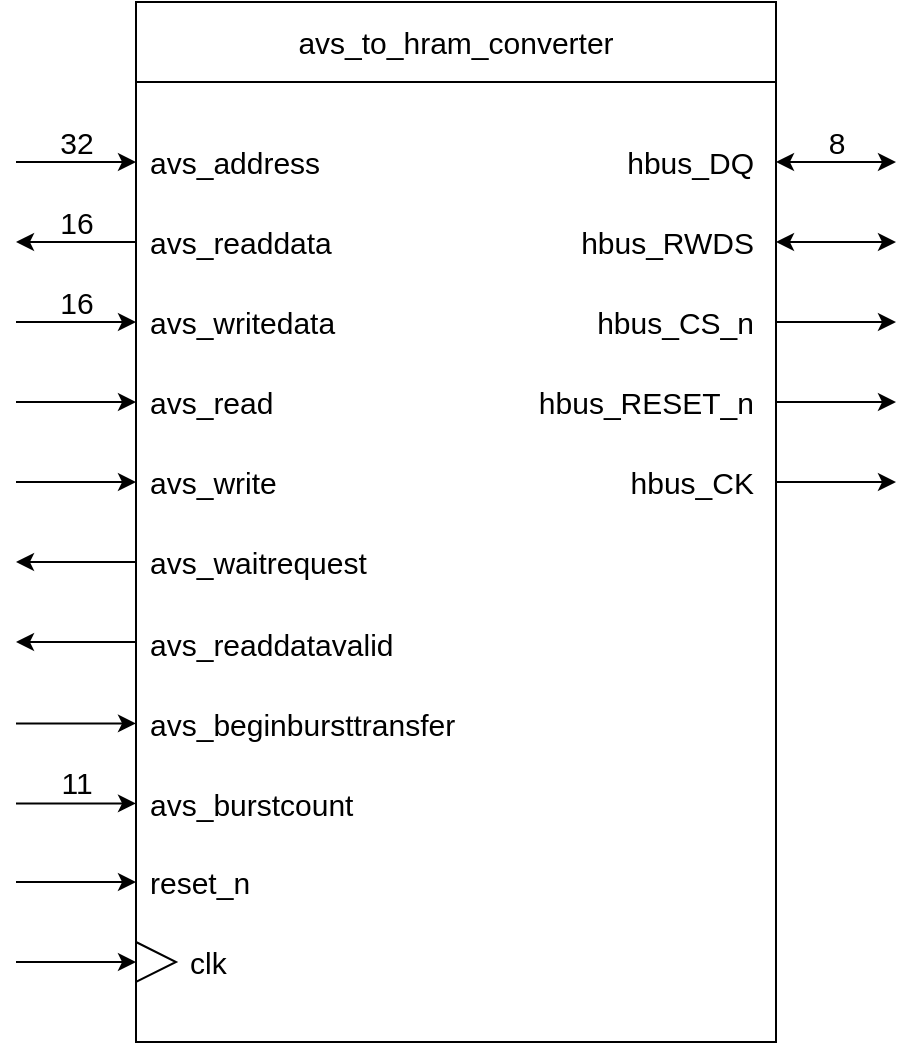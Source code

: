 <mxfile version="22.1.3" type="device" pages="11">
  <diagram id="fC97jBpM_xTiCUfCGoVt" name="OUTLINE">
    <mxGraphModel dx="1362" dy="766" grid="1" gridSize="10" guides="1" tooltips="1" connect="1" arrows="1" fold="1" page="1" pageScale="1" pageWidth="850" pageHeight="1100" math="0" shadow="0">
      <root>
        <mxCell id="0" />
        <mxCell id="1" parent="0" />
        <mxCell id="tyazFwi2D3Fx87An2y98-1" value="" style="rounded=0;whiteSpace=wrap;html=1;" parent="1" vertex="1">
          <mxGeometry x="240" y="200" width="320" height="480" as="geometry" />
        </mxCell>
        <mxCell id="tyazFwi2D3Fx87An2y98-13" value="hbus_DQ" style="text;html=1;align=right;verticalAlign=middle;resizable=0;points=[];autosize=1;strokeColor=none;fillColor=none;fontSize=15;" parent="1" vertex="1">
          <mxGeometry x="460" y="225" width="90" height="30" as="geometry" />
        </mxCell>
        <mxCell id="tyazFwi2D3Fx87An2y98-14" value="hbus_CS_n" style="text;html=1;align=right;verticalAlign=middle;resizable=0;points=[];autosize=1;strokeColor=none;fillColor=none;fontSize=15;" parent="1" vertex="1">
          <mxGeometry x="450" y="305" width="100" height="30" as="geometry" />
        </mxCell>
        <mxCell id="tyazFwi2D3Fx87An2y98-15" value="hbus_CK" style="text;html=1;align=right;verticalAlign=middle;resizable=0;points=[];autosize=1;strokeColor=none;fillColor=none;fontSize=15;" parent="1" vertex="1">
          <mxGeometry x="460" y="385" width="90" height="30" as="geometry" />
        </mxCell>
        <mxCell id="tyazFwi2D3Fx87An2y98-16" value="&lt;div&gt;hbus_RESET_n&lt;/div&gt;" style="text;html=1;align=right;verticalAlign=middle;resizable=0;points=[];autosize=1;strokeColor=none;fillColor=none;fontSize=15;" parent="1" vertex="1">
          <mxGeometry x="420" y="345" width="130" height="30" as="geometry" />
        </mxCell>
        <mxCell id="tyazFwi2D3Fx87An2y98-17" value="&lt;div&gt;hbus_RWDS&lt;/div&gt;" style="text;html=1;align=right;verticalAlign=middle;resizable=0;points=[];autosize=1;strokeColor=none;fillColor=none;fontSize=15;" parent="1" vertex="1">
          <mxGeometry x="440" y="265" width="110" height="30" as="geometry" />
        </mxCell>
        <mxCell id="tyazFwi2D3Fx87An2y98-18" value="&lt;div&gt;avs_to_hram_converter&lt;/div&gt;" style="rounded=0;whiteSpace=wrap;html=1;fontSize=15;" parent="1" vertex="1">
          <mxGeometry x="240" y="160" width="320" height="40" as="geometry" />
        </mxCell>
        <mxCell id="tyazFwi2D3Fx87An2y98-27" value="" style="endArrow=classic;html=1;rounded=0;fontSize=15;" parent="1" edge="1">
          <mxGeometry width="50" height="50" relative="1" as="geometry">
            <mxPoint x="560" y="400" as="sourcePoint" />
            <mxPoint x="620" y="400" as="targetPoint" />
          </mxGeometry>
        </mxCell>
        <mxCell id="tyazFwi2D3Fx87An2y98-30" value="" style="endArrow=classic;html=1;rounded=0;fontSize=15;" parent="1" edge="1">
          <mxGeometry width="50" height="50" relative="1" as="geometry">
            <mxPoint x="560" y="360" as="sourcePoint" />
            <mxPoint x="620" y="360" as="targetPoint" />
          </mxGeometry>
        </mxCell>
        <mxCell id="tyazFwi2D3Fx87An2y98-32" value="" style="endArrow=classic;html=1;rounded=0;fontSize=15;" parent="1" edge="1">
          <mxGeometry width="50" height="50" relative="1" as="geometry">
            <mxPoint x="560" y="320.0" as="sourcePoint" />
            <mxPoint x="620" y="320.0" as="targetPoint" />
          </mxGeometry>
        </mxCell>
        <mxCell id="tyazFwi2D3Fx87An2y98-34" value="" style="endArrow=classic;html=1;rounded=0;fontSize=15;startArrow=classic;startFill=1;" parent="1" edge="1">
          <mxGeometry width="50" height="50" relative="1" as="geometry">
            <mxPoint x="560" y="280.0" as="sourcePoint" />
            <mxPoint x="620" y="280.0" as="targetPoint" />
          </mxGeometry>
        </mxCell>
        <mxCell id="tyazFwi2D3Fx87An2y98-48" value="" style="endArrow=classic;html=1;rounded=0;fontSize=15;startArrow=classic;startFill=1;" parent="1" edge="1">
          <mxGeometry width="50" height="50" relative="1" as="geometry">
            <mxPoint x="560" y="240.0" as="sourcePoint" />
            <mxPoint x="620" y="240.0" as="targetPoint" />
          </mxGeometry>
        </mxCell>
        <mxCell id="tyazFwi2D3Fx87An2y98-49" value="8" style="text;html=1;align=center;verticalAlign=middle;resizable=0;points=[];autosize=1;strokeColor=none;fillColor=none;fontSize=15;" parent="1" vertex="1">
          <mxGeometry x="580" y="220" width="20" height="20" as="geometry" />
        </mxCell>
        <mxCell id="e4DmNi0CQeF51ScMLtgh-1" value="&lt;font style=&quot;font-size: 15px;&quot;&gt;avs_&lt;font style=&quot;font-size: 15px;&quot;&gt;address&lt;/font&gt;&lt;/font&gt;" style="text;html=1;align=left;verticalAlign=middle;resizable=0;points=[];autosize=1;strokeColor=none;fillColor=none;" parent="1" vertex="1">
          <mxGeometry x="245" y="225" width="110" height="30" as="geometry" />
        </mxCell>
        <mxCell id="e4DmNi0CQeF51ScMLtgh-2" value="&lt;font style=&quot;font-size: 15px;&quot;&gt;avs_&lt;/font&gt;readdata" style="text;html=1;align=left;verticalAlign=middle;resizable=0;points=[];autosize=1;strokeColor=none;fillColor=none;fontSize=15;" parent="1" vertex="1">
          <mxGeometry x="245" y="265" width="110" height="30" as="geometry" />
        </mxCell>
        <mxCell id="e4DmNi0CQeF51ScMLtgh-3" value="&lt;font style=&quot;font-size: 15px;&quot;&gt;avs_&lt;/font&gt;read" style="text;html=1;align=left;verticalAlign=middle;resizable=0;points=[];autosize=1;strokeColor=none;fillColor=none;fontSize=15;" parent="1" vertex="1">
          <mxGeometry x="245" y="345" width="80" height="30" as="geometry" />
        </mxCell>
        <mxCell id="e4DmNi0CQeF51ScMLtgh-4" value="&lt;font style=&quot;font-size: 15px;&quot;&gt;avs_w&lt;/font&gt;ritedata" style="text;html=1;align=left;verticalAlign=middle;resizable=0;points=[];autosize=1;strokeColor=none;fillColor=none;fontSize=15;" parent="1" vertex="1">
          <mxGeometry x="245" y="305" width="120" height="30" as="geometry" />
        </mxCell>
        <mxCell id="e4DmNi0CQeF51ScMLtgh-5" value="&lt;font style=&quot;font-size: 15px;&quot;&gt;avs_&lt;/font&gt;write" style="text;html=1;align=left;verticalAlign=middle;resizable=0;points=[];autosize=1;strokeColor=none;fillColor=none;fontSize=15;" parent="1" vertex="1">
          <mxGeometry x="245" y="385" width="90" height="30" as="geometry" />
        </mxCell>
        <mxCell id="e4DmNi0CQeF51ScMLtgh-6" value="&lt;font style=&quot;font-size: 15px;&quot;&gt;avs_&lt;/font&gt;waitrequest" style="text;html=1;align=left;verticalAlign=middle;resizable=0;points=[];autosize=1;strokeColor=none;fillColor=none;fontSize=15;" parent="1" vertex="1">
          <mxGeometry x="245" y="425" width="130" height="30" as="geometry" />
        </mxCell>
        <mxCell id="e4DmNi0CQeF51ScMLtgh-7" value="" style="endArrow=classic;html=1;rounded=0;fontSize=15;" parent="1" edge="1">
          <mxGeometry width="50" height="50" relative="1" as="geometry">
            <mxPoint x="180" y="600" as="sourcePoint" />
            <mxPoint x="240" y="600" as="targetPoint" />
          </mxGeometry>
        </mxCell>
        <mxCell id="e4DmNi0CQeF51ScMLtgh-9" value="" style="endArrow=classic;html=1;rounded=0;fontSize=15;" parent="1" edge="1">
          <mxGeometry width="50" height="50" relative="1" as="geometry">
            <mxPoint x="240" y="440" as="sourcePoint" />
            <mxPoint x="180" y="440" as="targetPoint" />
          </mxGeometry>
        </mxCell>
        <mxCell id="e4DmNi0CQeF51ScMLtgh-11" value="" style="endArrow=classic;html=1;rounded=0;fontSize=15;" parent="1" edge="1">
          <mxGeometry width="50" height="50" relative="1" as="geometry">
            <mxPoint x="180" y="400" as="sourcePoint" />
            <mxPoint x="240" y="400" as="targetPoint" />
          </mxGeometry>
        </mxCell>
        <mxCell id="e4DmNi0CQeF51ScMLtgh-13" value="" style="endArrow=classic;html=1;rounded=0;fontSize=15;" parent="1" edge="1">
          <mxGeometry width="50" height="50" relative="1" as="geometry">
            <mxPoint x="180" y="360" as="sourcePoint" />
            <mxPoint x="240" y="360" as="targetPoint" />
          </mxGeometry>
        </mxCell>
        <mxCell id="e4DmNi0CQeF51ScMLtgh-15" value="" style="endArrow=classic;html=1;rounded=0;fontSize=15;" parent="1" edge="1">
          <mxGeometry width="50" height="50" relative="1" as="geometry">
            <mxPoint x="180" y="320" as="sourcePoint" />
            <mxPoint x="240" y="320" as="targetPoint" />
          </mxGeometry>
        </mxCell>
        <mxCell id="e4DmNi0CQeF51ScMLtgh-16" value="" style="endArrow=classic;html=1;rounded=0;fontSize=15;" parent="1" edge="1">
          <mxGeometry width="50" height="50" relative="1" as="geometry">
            <mxPoint x="240" y="280" as="sourcePoint" />
            <mxPoint x="180" y="280" as="targetPoint" />
          </mxGeometry>
        </mxCell>
        <mxCell id="e4DmNi0CQeF51ScMLtgh-17" value="" style="endArrow=classic;html=1;rounded=0;fontSize=15;" parent="1" edge="1">
          <mxGeometry width="50" height="50" relative="1" as="geometry">
            <mxPoint x="180" y="240" as="sourcePoint" />
            <mxPoint x="240" y="240" as="targetPoint" />
          </mxGeometry>
        </mxCell>
        <mxCell id="e4DmNi0CQeF51ScMLtgh-18" value="32" style="text;html=1;align=center;verticalAlign=middle;resizable=0;points=[];autosize=1;strokeColor=none;fillColor=none;fontSize=15;" parent="1" vertex="1">
          <mxGeometry x="195" y="220" width="30" height="20" as="geometry" />
        </mxCell>
        <mxCell id="e4DmNi0CQeF51ScMLtgh-19" value="16" style="text;html=1;align=center;verticalAlign=middle;resizable=0;points=[];autosize=1;strokeColor=none;fillColor=none;fontSize=15;" parent="1" vertex="1">
          <mxGeometry x="195" y="260" width="30" height="20" as="geometry" />
        </mxCell>
        <mxCell id="e4DmNi0CQeF51ScMLtgh-20" value="16" style="text;html=1;align=center;verticalAlign=middle;resizable=0;points=[];autosize=1;strokeColor=none;fillColor=none;fontSize=15;" parent="1" vertex="1">
          <mxGeometry x="195" y="300" width="30" height="20" as="geometry" />
        </mxCell>
        <mxCell id="e4DmNi0CQeF51ScMLtgh-21" value="reset_n" style="text;html=1;align=left;verticalAlign=middle;resizable=0;points=[];autosize=1;strokeColor=none;fillColor=none;fontSize=15;" parent="1" vertex="1">
          <mxGeometry x="245" y="585" width="70" height="30" as="geometry" />
        </mxCell>
        <mxCell id="e4DmNi0CQeF51ScMLtgh-22" value="" style="endArrow=classic;html=1;rounded=0;fontSize=15;" parent="1" edge="1">
          <mxGeometry width="50" height="50" relative="1" as="geometry">
            <mxPoint x="180" y="640" as="sourcePoint" />
            <mxPoint x="240" y="640" as="targetPoint" />
          </mxGeometry>
        </mxCell>
        <mxCell id="e4DmNi0CQeF51ScMLtgh-24" value="&lt;font style=&quot;font-size: 15px;&quot;&gt;avs_&lt;/font&gt;readdatavalid" style="text;html=1;align=left;verticalAlign=middle;resizable=0;points=[];autosize=1;strokeColor=none;fillColor=none;fontSize=15;" parent="1" vertex="1">
          <mxGeometry x="245" y="465.69" width="140" height="30" as="geometry" />
        </mxCell>
        <mxCell id="e4DmNi0CQeF51ScMLtgh-25" value="" style="endArrow=classic;html=1;rounded=0;fontSize=15;" parent="1" edge="1">
          <mxGeometry width="50" height="50" relative="1" as="geometry">
            <mxPoint x="240" y="480" as="sourcePoint" />
            <mxPoint x="180" y="480" as="targetPoint" />
          </mxGeometry>
        </mxCell>
        <mxCell id="e4DmNi0CQeF51ScMLtgh-27" value="" style="triangle;whiteSpace=wrap;html=1;direction=east;fontSize=15;" parent="1" vertex="1">
          <mxGeometry x="240" y="630" width="20" height="20" as="geometry" />
        </mxCell>
        <mxCell id="e4DmNi0CQeF51ScMLtgh-28" value="&lt;font style=&quot;font-size: 15px;&quot;&gt;avs_&lt;/font&gt;beginbursttransfer" style="text;html=1;align=left;verticalAlign=middle;resizable=0;points=[];autosize=1;strokeColor=none;fillColor=none;fontSize=15;" parent="1" vertex="1">
          <mxGeometry x="245" y="505.69" width="180" height="30" as="geometry" />
        </mxCell>
        <mxCell id="e4DmNi0CQeF51ScMLtgh-29" value="&lt;font style=&quot;font-size: 15px;&quot;&gt;avs_&lt;/font&gt;burstcount" style="text;html=1;align=left;verticalAlign=middle;resizable=0;points=[];autosize=1;strokeColor=none;fillColor=none;fontSize=15;" parent="1" vertex="1">
          <mxGeometry x="245" y="545.69" width="120" height="30" as="geometry" />
        </mxCell>
        <mxCell id="e4DmNi0CQeF51ScMLtgh-30" value="" style="endArrow=classic;html=1;rounded=0;fontSize=15;" parent="1" edge="1">
          <mxGeometry width="50" height="50" relative="1" as="geometry">
            <mxPoint x="180" y="560.69" as="sourcePoint" />
            <mxPoint x="240" y="560.69" as="targetPoint" />
          </mxGeometry>
        </mxCell>
        <mxCell id="e4DmNi0CQeF51ScMLtgh-31" value="11" style="text;html=1;align=center;verticalAlign=middle;resizable=0;points=[];autosize=1;strokeColor=none;fillColor=none;fontSize=15;" parent="1" vertex="1">
          <mxGeometry x="190" y="535" width="40" height="30" as="geometry" />
        </mxCell>
        <mxCell id="e4DmNi0CQeF51ScMLtgh-32" value="" style="endArrow=classic;html=1;rounded=0;fontSize=15;" parent="1" edge="1">
          <mxGeometry width="50" height="50" relative="1" as="geometry">
            <mxPoint x="180" y="520.69" as="sourcePoint" />
            <mxPoint x="240" y="520.69" as="targetPoint" />
          </mxGeometry>
        </mxCell>
        <mxCell id="e4DmNi0CQeF51ScMLtgh-34" value="clk" style="text;html=1;align=left;verticalAlign=middle;resizable=0;points=[];autosize=1;strokeColor=none;fillColor=none;fontSize=15;" parent="1" vertex="1">
          <mxGeometry x="265" y="625" width="40" height="30" as="geometry" />
        </mxCell>
      </root>
    </mxGraphModel>
  </diagram>
  <diagram name="RTL" id="CWa_I18QifZxpjuJ7Wsr">
    <mxGraphModel dx="2796" dy="1094" grid="1" gridSize="10" guides="1" tooltips="1" connect="1" arrows="1" fold="1" page="1" pageScale="1" pageWidth="850" pageHeight="1100" math="0" shadow="0">
      <root>
        <mxCell id="gw0M7WNjvELjQq90fpm7-0" />
        <mxCell id="gw0M7WNjvELjQq90fpm7-1" parent="gw0M7WNjvELjQq90fpm7-0" />
        <mxCell id="MCXf56rXGQtMm_T1t61_-0" style="edgeStyle=orthogonalEdgeStyle;rounded=0;orthogonalLoop=1;jettySize=auto;html=1;strokeColor=#00FF00;" parent="gw0M7WNjvELjQq90fpm7-1" edge="1">
          <mxGeometry relative="1" as="geometry">
            <mxPoint x="-240" y="280" as="sourcePoint" />
            <Array as="points">
              <mxPoint x="-240" y="630" />
            </Array>
            <mxPoint x="80" y="630" as="targetPoint" />
          </mxGeometry>
        </mxCell>
        <mxCell id="b24qcYbpc_Nvs88pnbqQ-0" style="edgeStyle=orthogonalEdgeStyle;rounded=0;orthogonalLoop=1;jettySize=auto;html=1;startArrow=oval;startFill=1;" parent="gw0M7WNjvELjQq90fpm7-1" edge="1">
          <mxGeometry relative="1" as="geometry">
            <mxPoint x="620" y="560" as="targetPoint" />
            <mxPoint x="480" y="560" as="sourcePoint" />
            <Array as="points">
              <mxPoint x="560" y="560" />
            </Array>
          </mxGeometry>
        </mxCell>
        <mxCell id="gw0M7WNjvELjQq90fpm7-9" style="rounded=0;orthogonalLoop=1;jettySize=auto;html=1;endArrow=classic;endFill=1;exitX=0.5;exitY=0;exitDx=0;exitDy=0;edgeStyle=orthogonalEdgeStyle;" parent="gw0M7WNjvELjQq90fpm7-1" source="IKQlzZ_qTW9Ez_5ZJj89-5" edge="1">
          <mxGeometry relative="1" as="geometry">
            <mxPoint x="400" y="559" as="sourcePoint" />
            <Array as="points">
              <mxPoint x="380" y="560" />
              <mxPoint x="480" y="560" />
              <mxPoint x="480" y="600" />
            </Array>
            <mxPoint x="620" y="600" as="targetPoint" />
          </mxGeometry>
        </mxCell>
        <mxCell id="KkoozugXJnGOAd7wvRz8-15" style="edgeStyle=orthogonalEdgeStyle;rounded=0;orthogonalLoop=1;jettySize=auto;html=1;entryX=0.25;entryY=1;entryDx=0;entryDy=0;" parent="gw0M7WNjvELjQq90fpm7-1" target="gw0M7WNjvELjQq90fpm7-71" edge="1">
          <mxGeometry relative="1" as="geometry">
            <mxPoint x="680" y="910" as="targetPoint" />
            <Array as="points">
              <mxPoint x="960" y="760" />
              <mxPoint x="660" y="760" />
              <mxPoint x="660" y="920" />
            </Array>
            <mxPoint x="960" y="680" as="sourcePoint" />
          </mxGeometry>
        </mxCell>
        <mxCell id="gw0M7WNjvELjQq90fpm7-34" value="" style="rounded=0;whiteSpace=wrap;html=1;horizontal=0;fontSize=20;" parent="gw0M7WNjvELjQq90fpm7-1" vertex="1">
          <mxGeometry x="880" y="360" width="120" height="320" as="geometry" />
        </mxCell>
        <mxCell id="gw0M7WNjvELjQq90fpm7-35" value="" style="triangle;whiteSpace=wrap;html=1;direction=south;fontSize=20;rotation=-180;" parent="gw0M7WNjvELjQq90fpm7-1" vertex="1">
          <mxGeometry x="880" y="660.25" width="20" height="20" as="geometry" />
        </mxCell>
        <mxCell id="gw0M7WNjvELjQq90fpm7-36" value="&lt;font style=&quot;font-size: 20px;&quot;&gt;avs_&lt;/font&gt;&lt;font style=&quot;font-size: 20px;&quot;&gt;&lt;font style=&quot;font-size: 20px;&quot;&gt;address&lt;/font&gt;&lt;/font&gt;" style="text;html=1;align=right;verticalAlign=middle;resizable=0;points=[];autosize=1;strokeColor=none;fillColor=none;fontSize=20;" parent="gw0M7WNjvELjQq90fpm7-1" vertex="1">
          <mxGeometry x="-620.5" y="629.24" width="140" height="40" as="geometry" />
        </mxCell>
        <mxCell id="gw0M7WNjvELjQq90fpm7-37" value="avs_readdata" style="text;html=1;align=right;verticalAlign=middle;resizable=0;points=[];autosize=1;strokeColor=none;fillColor=none;fontSize=20;" parent="gw0M7WNjvELjQq90fpm7-1" vertex="1">
          <mxGeometry x="-620" y="1270" width="140" height="40" as="geometry" />
        </mxCell>
        <mxCell id="gw0M7WNjvELjQq90fpm7-38" value="avs_writedata" style="text;html=1;align=right;verticalAlign=middle;resizable=0;points=[];autosize=1;strokeColor=none;fillColor=none;fontSize=20;" parent="gw0M7WNjvELjQq90fpm7-1" vertex="1">
          <mxGeometry x="-630.45" y="1020" width="150" height="40" as="geometry" />
        </mxCell>
        <mxCell id="gw0M7WNjvELjQq90fpm7-39" value="avs_readdatavalid" style="text;html=1;align=right;verticalAlign=middle;resizable=0;points=[];autosize=1;strokeColor=none;fillColor=none;fontSize=20;" parent="gw0M7WNjvELjQq90fpm7-1" vertex="1">
          <mxGeometry x="-660.45" y="1498" width="180" height="40" as="geometry" />
        </mxCell>
        <mxCell id="gw0M7WNjvELjQq90fpm7-41" value="&lt;font style=&quot;font-size: 20px;&quot;&gt;avs_read&lt;/font&gt;" style="text;html=1;align=right;verticalAlign=middle;resizable=0;points=[];autosize=1;strokeColor=none;fillColor=none;rotation=0;" parent="gw0M7WNjvELjQq90fpm7-1" vertex="1">
          <mxGeometry x="-580" y="1899.75" width="100" height="40" as="geometry" />
        </mxCell>
        <mxCell id="gw0M7WNjvELjQq90fpm7-46" value="" style="endArrow=classic;html=1;rounded=0;strokeColor=#00FF00;" parent="gw0M7WNjvELjQq90fpm7-1" edge="1">
          <mxGeometry width="50" height="50" relative="1" as="geometry">
            <mxPoint x="781" y="279.5" as="sourcePoint" />
            <mxPoint x="781" y="359.5" as="targetPoint" />
          </mxGeometry>
        </mxCell>
        <mxCell id="gw0M7WNjvELjQq90fpm7-47" value="read_writeN" style="text;html=1;align=right;verticalAlign=middle;resizable=0;points=[];autosize=1;strokeColor=none;fillColor=none;rotation=90;fontSize=20;" parent="gw0M7WNjvELjQq90fpm7-1" vertex="1">
          <mxGeometry x="715" y="175" width="130" height="40" as="geometry" />
        </mxCell>
        <mxCell id="gw0M7WNjvELjQq90fpm7-48" value="" style="endArrow=classic;html=1;rounded=0;strokeColor=#00FF00;" parent="gw0M7WNjvELjQq90fpm7-1" edge="1">
          <mxGeometry width="50" height="50" relative="1" as="geometry">
            <mxPoint x="660" y="280" as="sourcePoint" />
            <mxPoint x="660" y="360" as="targetPoint" />
          </mxGeometry>
        </mxCell>
        <mxCell id="gw0M7WNjvELjQq90fpm7-49" value="burst_type" style="text;html=1;align=right;verticalAlign=middle;resizable=0;points=[];autosize=1;strokeColor=none;fillColor=none;rotation=90;fontSize=20;" parent="gw0M7WNjvELjQq90fpm7-1" vertex="1">
          <mxGeometry x="600" y="180" width="120" height="40" as="geometry" />
        </mxCell>
        <mxCell id="gw0M7WNjvELjQq90fpm7-50" value="21 dwt 3" style="text;html=1;align=left;verticalAlign=middle;resizable=0;points=[];autosize=1;strokeColor=none;fillColor=none;fontSize=20;rotation=0;fontColor=#66B2FF;" parent="gw0M7WNjvELjQq90fpm7-1" vertex="1">
          <mxGeometry x="484" y="530" width="100" height="40" as="geometry" />
        </mxCell>
        <mxCell id="gw0M7WNjvELjQq90fpm7-52" value="2 dwt 0" style="text;html=1;align=left;verticalAlign=middle;resizable=0;points=[];autosize=1;strokeColor=none;fillColor=none;fontSize=20;rotation=0;fontColor=#66B2FF;" parent="gw0M7WNjvELjQq90fpm7-1" vertex="1">
          <mxGeometry x="484" y="569.12" width="90" height="40" as="geometry" />
        </mxCell>
        <mxCell id="gw0M7WNjvELjQq90fpm7-57" value="CA_load" style="text;html=1;align=right;verticalAlign=middle;resizable=0;points=[];autosize=1;strokeColor=none;fillColor=none;rotation=90;fontSize=20;" parent="gw0M7WNjvELjQq90fpm7-1" vertex="1">
          <mxGeometry x="870" y="190" width="100" height="40" as="geometry" />
        </mxCell>
        <mxCell id="gw0M7WNjvELjQq90fpm7-60" style="edgeStyle=orthogonalEdgeStyle;rounded=0;orthogonalLoop=1;jettySize=auto;html=1;strokeColor=#00FF00;entryX=0.5;entryY=0;entryDx=0;entryDy=0;" parent="gw0M7WNjvELjQq90fpm7-1" target="OCjDfJJOck5Sxrz5npUM-7" edge="1">
          <mxGeometry relative="1" as="geometry">
            <mxPoint x="1120" y="280" as="sourcePoint" />
            <Array as="points">
              <mxPoint x="1120" y="840" />
              <mxPoint x="800" y="840" />
            </Array>
            <mxPoint x="1220.5" y="1310" as="targetPoint" />
          </mxGeometry>
        </mxCell>
        <mxCell id="kbEcWoENp2UyeGFhauG4-1" style="edgeStyle=orthogonalEdgeStyle;rounded=0;orthogonalLoop=1;jettySize=auto;html=1;exitX=0.5;exitY=0;exitDx=0;exitDy=0;entryX=0;entryY=0.5;entryDx=0;entryDy=0;fontSize=20;" parent="gw0M7WNjvELjQq90fpm7-1" source="gw0M7WNjvELjQq90fpm7-71" edge="1">
          <mxGeometry relative="1" as="geometry">
            <mxPoint x="815.5" y="960.0" as="targetPoint" />
          </mxGeometry>
        </mxCell>
        <mxCell id="gw0M7WNjvELjQq90fpm7-70" style="edgeStyle=orthogonalEdgeStyle;rounded=0;orthogonalLoop=1;jettySize=auto;html=1;startArrow=classic;startFill=1;" parent="gw0M7WNjvELjQq90fpm7-1" edge="1">
          <mxGeometry relative="1" as="geometry">
            <mxPoint x="2040" y="960" as="targetPoint" />
            <mxPoint x="1360" y="960" as="sourcePoint" />
            <Array as="points">
              <mxPoint x="2040" y="960" />
              <mxPoint x="2040" y="960" />
            </Array>
          </mxGeometry>
        </mxCell>
        <mxCell id="UkD50ri7B8sWuQKXPU_e-0" style="edgeStyle=orthogonalEdgeStyle;rounded=0;orthogonalLoop=1;jettySize=auto;html=1;" parent="gw0M7WNjvELjQq90fpm7-1" edge="1">
          <mxGeometry relative="1" as="geometry">
            <mxPoint x="1360" y="960" as="targetPoint" />
            <mxPoint x="1120" y="960" as="sourcePoint" />
          </mxGeometry>
        </mxCell>
        <mxCell id="gw0M7WNjvELjQq90fpm7-71" value="" style="shape=trapezoid;perimeter=trapezoidPerimeter;whiteSpace=wrap;html=1;fixedSize=1;direction=south;fontSize=20;" parent="gw0M7WNjvELjQq90fpm7-1" vertex="1">
          <mxGeometry x="700.38" y="879.87" width="40" height="160" as="geometry" />
        </mxCell>
        <mxCell id="gw0M7WNjvELjQq90fpm7-72" value="1" style="text;html=1;align=center;verticalAlign=middle;resizable=0;points=[];autosize=1;strokeColor=none;fillColor=none;fontSize=20;" parent="gw0M7WNjvELjQq90fpm7-1" vertex="1">
          <mxGeometry x="694.93" y="900.87" width="30" height="40" as="geometry" />
        </mxCell>
        <mxCell id="gw0M7WNjvELjQq90fpm7-73" value="0" style="text;html=1;align=center;verticalAlign=middle;resizable=0;points=[];autosize=1;strokeColor=none;fillColor=none;fontSize=20;" parent="gw0M7WNjvELjQq90fpm7-1" vertex="1">
          <mxGeometry x="694.93" y="980.87" width="30" height="40" as="geometry" />
        </mxCell>
        <mxCell id="gw0M7WNjvELjQq90fpm7-74" style="edgeStyle=orthogonalEdgeStyle;rounded=0;orthogonalLoop=1;jettySize=auto;html=1;strokeColor=#00FF00;" parent="gw0M7WNjvELjQq90fpm7-1" edge="1">
          <mxGeometry relative="1" as="geometry">
            <mxPoint x="1120" y="920" as="targetPoint" />
            <mxPoint x="1160" y="280" as="sourcePoint" />
            <Array as="points">
              <mxPoint x="1160" y="920" />
            </Array>
          </mxGeometry>
        </mxCell>
        <mxCell id="gw0M7WNjvELjQq90fpm7-75" value="dqout_sel" style="text;html=1;align=right;verticalAlign=middle;resizable=0;points=[];autosize=1;strokeColor=none;fillColor=none;rotation=90;fontSize=20;" parent="gw0M7WNjvELjQq90fpm7-1" vertex="1">
          <mxGeometry x="1024.5" y="185" width="110" height="40" as="geometry" />
        </mxCell>
        <mxCell id="gw0M7WNjvELjQq90fpm7-76" style="edgeStyle=orthogonalEdgeStyle;rounded=0;orthogonalLoop=1;jettySize=auto;html=1;startArrow=none;startFill=0;" parent="gw0M7WNjvELjQq90fpm7-1" edge="1">
          <mxGeometry relative="1" as="geometry">
            <mxPoint x="1360" y="960" as="sourcePoint" />
            <Array as="points">
              <mxPoint x="1360" y="1380" />
            </Array>
            <mxPoint x="1280" y="1380" as="targetPoint" />
          </mxGeometry>
        </mxCell>
        <mxCell id="gw0M7WNjvELjQq90fpm7-77" value="" style="rounded=0;whiteSpace=wrap;html=1;direction=south;horizontal=0;fontSize=20;verticalAlign=middle;" parent="gw0M7WNjvELjQq90fpm7-1" vertex="1">
          <mxGeometry x="1020" y="1320" width="260" height="120" as="geometry" />
        </mxCell>
        <mxCell id="gw0M7WNjvELjQq90fpm7-78" value="" style="triangle;whiteSpace=wrap;html=1;direction=west;fontSize=20;" parent="gw0M7WNjvELjQq90fpm7-1" vertex="1">
          <mxGeometry x="1260" y="1410" width="20" height="20" as="geometry" />
        </mxCell>
        <mxCell id="gw0M7WNjvELjQq90fpm7-81" value="" style="endArrow=classic;html=1;rounded=0;" parent="gw0M7WNjvELjQq90fpm7-1" edge="1">
          <mxGeometry width="50" height="50" relative="1" as="geometry">
            <mxPoint x="1020" y="1379" as="sourcePoint" />
            <mxPoint x="960" y="1379" as="targetPoint" />
            <Array as="points" />
          </mxGeometry>
        </mxCell>
        <mxCell id="gw0M7WNjvELjQq90fpm7-84" value="" style="endArrow=classic;html=1;rounded=0;" parent="gw0M7WNjvELjQq90fpm7-1" edge="1">
          <mxGeometry width="50" height="50" relative="1" as="geometry">
            <mxPoint x="-460" y="1920" as="sourcePoint" />
            <mxPoint x="-420" y="1920" as="targetPoint" />
          </mxGeometry>
        </mxCell>
        <mxCell id="gw0M7WNjvELjQq90fpm7-85" value="" style="endArrow=classic;html=1;rounded=0;" parent="gw0M7WNjvELjQq90fpm7-1" edge="1">
          <mxGeometry width="50" height="50" relative="1" as="geometry">
            <mxPoint x="-460" y="1689.5" as="sourcePoint" />
            <mxPoint x="-200" y="1689.5" as="targetPoint" />
          </mxGeometry>
        </mxCell>
        <mxCell id="gw0M7WNjvELjQq90fpm7-87" value="" style="endArrow=classic;html=1;rounded=0;strokeColor=#FF0000;" parent="gw0M7WNjvELjQq90fpm7-1" edge="1">
          <mxGeometry width="50" height="50" relative="1" as="geometry">
            <mxPoint x="-421" y="1920" as="sourcePoint" />
            <mxPoint x="-421" y="2000" as="targetPoint" />
          </mxGeometry>
        </mxCell>
        <mxCell id="gw0M7WNjvELjQq90fpm7-91" value="read" style="text;html=1;align=left;verticalAlign=middle;resizable=0;points=[];autosize=1;strokeColor=none;fillColor=none;rotation=90;fontSize=20;" parent="gw0M7WNjvELjQq90fpm7-1" vertex="1">
          <mxGeometry x="-450" y="2030" width="60" height="40" as="geometry" />
        </mxCell>
        <mxCell id="gw0M7WNjvELjQq90fpm7-92" value="&lt;font style=&quot;font-size: 20px;&quot;&gt;hbus_DQ&lt;/font&gt;" style="text;html=1;align=left;verticalAlign=middle;resizable=0;points=[];autosize=1;strokeColor=none;fillColor=none;fontSize=15;" parent="gw0M7WNjvELjQq90fpm7-1" vertex="1">
          <mxGeometry x="2060" y="940" width="110" height="40" as="geometry" />
        </mxCell>
        <mxCell id="gw0M7WNjvELjQq90fpm7-93" value="hbus_CS_n" style="text;html=1;align=left;verticalAlign=middle;resizable=0;points=[];autosize=1;strokeColor=none;fillColor=none;fontSize=20;" parent="gw0M7WNjvELjQq90fpm7-1" vertex="1">
          <mxGeometry x="2060" y="339.5" width="130" height="40" as="geometry" />
        </mxCell>
        <mxCell id="gw0M7WNjvELjQq90fpm7-94" value="&lt;div style=&quot;font-size: 20px;&quot;&gt;hbus_RESET_n&lt;/div&gt;" style="text;html=1;align=left;verticalAlign=middle;resizable=0;points=[];autosize=1;strokeColor=none;fillColor=none;fontSize=20;" parent="gw0M7WNjvELjQq90fpm7-1" vertex="1">
          <mxGeometry x="2060" y="379.5" width="170" height="40" as="geometry" />
        </mxCell>
        <mxCell id="gw0M7WNjvELjQq90fpm7-98" value="" style="endArrow=classic;html=1;rounded=0;" parent="gw0M7WNjvELjQq90fpm7-1" edge="1">
          <mxGeometry width="50" height="50" relative="1" as="geometry">
            <mxPoint x="1960" y="400" as="sourcePoint" />
            <mxPoint x="2040" y="400" as="targetPoint" />
          </mxGeometry>
        </mxCell>
        <mxCell id="gw0M7WNjvELjQq90fpm7-99" style="edgeStyle=orthogonalEdgeStyle;rounded=0;orthogonalLoop=1;jettySize=auto;html=1;strokeColor=#00FF00;" parent="gw0M7WNjvELjQq90fpm7-1" edge="1">
          <mxGeometry relative="1" as="geometry">
            <mxPoint x="960" y="1240" as="targetPoint" />
            <mxPoint x="1280" y="280" as="sourcePoint" />
            <Array as="points">
              <mxPoint x="1280" y="1240" />
            </Array>
          </mxGeometry>
        </mxCell>
        <mxCell id="gw0M7WNjvELjQq90fpm7-100" value="&lt;font style=&quot;font-size: 20px;&quot;&gt;h_CS_n&lt;/font&gt;" style="text;html=1;align=right;verticalAlign=middle;resizable=0;points=[];autosize=1;strokeColor=none;fillColor=none;rotation=90;fontSize=15;" parent="gw0M7WNjvELjQq90fpm7-1" vertex="1">
          <mxGeometry x="1950" y="190" width="100" height="40" as="geometry" />
        </mxCell>
        <mxCell id="gw0M7WNjvELjQq90fpm7-101" value="" style="endArrow=classic;html=1;rounded=0;exitX=1;exitY=0.5;exitDx=0;exitDy=0;fontSize=20;" parent="gw0M7WNjvELjQq90fpm7-1" source="gw0M7WNjvELjQq90fpm7-144" edge="1">
          <mxGeometry width="50" height="50" relative="1" as="geometry">
            <mxPoint x="1059.5" y="829.25" as="sourcePoint" />
            <mxPoint x="2040" y="720.25" as="targetPoint" />
          </mxGeometry>
        </mxCell>
        <mxCell id="gw0M7WNjvELjQq90fpm7-104" value="&lt;div style=&quot;font-size: 16px;&quot;&gt;&lt;font style=&quot;font-size: 20px;&quot;&gt;hbus_CK&lt;/font&gt;&lt;/div&gt;" style="text;html=1;align=left;verticalAlign=middle;resizable=0;points=[];autosize=1;strokeColor=none;fillColor=none;fontSize=15;" parent="gw0M7WNjvELjQq90fpm7-1" vertex="1">
          <mxGeometry x="2060" y="700.25" width="110" height="40" as="geometry" />
        </mxCell>
        <mxCell id="gw0M7WNjvELjQq90fpm7-105" style="edgeStyle=orthogonalEdgeStyle;rounded=0;orthogonalLoop=1;jettySize=auto;html=1;strokeColor=#00FF00;entryX=0;entryY=0.25;entryDx=0;entryDy=0;" parent="gw0M7WNjvELjQq90fpm7-1" target="gw0M7WNjvELjQq90fpm7-219" edge="1">
          <mxGeometry relative="1" as="geometry">
            <mxPoint x="1600.5" y="331" as="targetPoint" />
            <mxPoint x="1560" y="280" as="sourcePoint" />
            <Array as="points">
              <mxPoint x="1560" y="560" />
            </Array>
          </mxGeometry>
        </mxCell>
        <mxCell id="gw0M7WNjvELjQq90fpm7-127" value="&lt;font style=&quot;font-size: 20px;&quot;&gt;CK_gating_enable_n&lt;/font&gt;" style="text;html=1;align=right;verticalAlign=middle;resizable=0;points=[];autosize=1;strokeColor=none;fillColor=none;rotation=90;fontSize=15;" parent="gw0M7WNjvELjQq90fpm7-1" vertex="1">
          <mxGeometry x="1455" y="135.12" width="210" height="40" as="geometry" />
        </mxCell>
        <mxCell id="reeaz6VRxxytvkovJ6RD-0" style="edgeStyle=orthogonalEdgeStyle;rounded=0;orthogonalLoop=1;jettySize=auto;html=1;entryX=1;entryY=0.5;entryDx=0;entryDy=0;startArrow=oval;startFill=1;" parent="gw0M7WNjvELjQq90fpm7-1" target="gw0M7WNjvELjQq90fpm7-129" edge="1">
          <mxGeometry relative="1" as="geometry">
            <mxPoint x="1760" y="1420" as="sourcePoint" />
            <Array as="points">
              <mxPoint x="1760" y="1539" />
            </Array>
          </mxGeometry>
        </mxCell>
        <mxCell id="gw0M7WNjvELjQq90fpm7-129" value="" style="rounded=0;whiteSpace=wrap;html=1;fontSize=20;" parent="gw0M7WNjvELjQq90fpm7-1" vertex="1">
          <mxGeometry x="1019.5" y="1519" width="260" height="40" as="geometry" />
        </mxCell>
        <mxCell id="gw0M7WNjvELjQq90fpm7-130" value="&lt;font style=&quot;font-size: 20px;&quot;&gt;RWDS_360: shifter360&lt;/font&gt;" style="rounded=0;whiteSpace=wrap;html=1;fontSize=20;" parent="gw0M7WNjvELjQq90fpm7-1" vertex="1">
          <mxGeometry x="1019.5" y="1479" width="260" height="40" as="geometry" />
        </mxCell>
        <mxCell id="gw0M7WNjvELjQq90fpm7-131" value="&lt;font style=&quot;font-size: 20px;&quot;&gt;din&lt;/font&gt;" style="text;html=1;align=right;verticalAlign=middle;resizable=0;points=[];autosize=1;strokeColor=none;fillColor=none;fontSize=20;" parent="gw0M7WNjvELjQq90fpm7-1" vertex="1">
          <mxGeometry x="1224.5" y="1518.5" width="50" height="40" as="geometry" />
        </mxCell>
        <mxCell id="gw0M7WNjvELjQq90fpm7-132" value="&lt;div style=&quot;font-size: 20px;&quot; align=&quot;left&quot;&gt;&lt;font style=&quot;font-size: 20px;&quot;&gt;dout&lt;/font&gt;&lt;/div&gt;" style="text;html=1;align=left;verticalAlign=middle;resizable=0;points=[];autosize=1;strokeColor=none;fillColor=none;fontSize=20;" parent="gw0M7WNjvELjQq90fpm7-1" vertex="1">
          <mxGeometry x="1024.5" y="1518.5" width="60" height="40" as="geometry" />
        </mxCell>
        <mxCell id="gw0M7WNjvELjQq90fpm7-144" value="" style="rounded=0;whiteSpace=wrap;html=1;fontSize=20;" parent="gw0M7WNjvELjQq90fpm7-1" vertex="1">
          <mxGeometry x="1600" y="699.87" width="160" height="40" as="geometry" />
        </mxCell>
        <mxCell id="gw0M7WNjvELjQq90fpm7-145" value="&lt;font style=&quot;font-size: 20px;&quot;&gt;CK_90: shifter90&lt;br style=&quot;font-size: 20px;&quot;&gt;&lt;/font&gt;" style="rounded=0;whiteSpace=wrap;html=1;fontSize=20;" parent="gw0M7WNjvELjQq90fpm7-1" vertex="1">
          <mxGeometry x="1600" y="660.25" width="160" height="40.25" as="geometry" />
        </mxCell>
        <mxCell id="gw0M7WNjvELjQq90fpm7-146" value="&lt;font style=&quot;font-size: 20px;&quot;&gt;din&lt;/font&gt;" style="text;html=1;align=left;verticalAlign=middle;resizable=0;points=[];autosize=1;strokeColor=none;fillColor=none;fontSize=20;" parent="gw0M7WNjvELjQq90fpm7-1" vertex="1">
          <mxGeometry x="1605" y="700.25" width="50" height="40" as="geometry" />
        </mxCell>
        <mxCell id="gw0M7WNjvELjQq90fpm7-147" value="&lt;div style=&quot;font-size: 20px;&quot;&gt;&lt;font style=&quot;font-size: 20px;&quot;&gt;dout&lt;/font&gt;&lt;/div&gt;" style="text;html=1;align=right;verticalAlign=middle;resizable=0;points=[];autosize=1;strokeColor=none;fillColor=none;fontSize=20;" parent="gw0M7WNjvELjQq90fpm7-1" vertex="1">
          <mxGeometry x="1695" y="699.87" width="60" height="40" as="geometry" />
        </mxCell>
        <mxCell id="gw0M7WNjvELjQq90fpm7-148" style="edgeStyle=orthogonalEdgeStyle;rounded=0;orthogonalLoop=1;jettySize=auto;html=1;exitX=0;exitY=0.5;exitDx=0;exitDy=0;" parent="gw0M7WNjvELjQq90fpm7-1" source="gw0M7WNjvELjQq90fpm7-129" edge="1">
          <mxGeometry relative="1" as="geometry">
            <mxPoint x="959.5" y="1539" as="targetPoint" />
            <Array as="points">
              <mxPoint x="989.5" y="1539" />
              <mxPoint x="989.5" y="1539" />
            </Array>
            <mxPoint x="1669.5" y="1499" as="sourcePoint" />
          </mxGeometry>
        </mxCell>
        <mxCell id="reeaz6VRxxytvkovJ6RD-1" style="edgeStyle=orthogonalEdgeStyle;rounded=0;orthogonalLoop=1;jettySize=auto;html=1;startArrow=classic;startFill=1;entryX=0;entryY=0.5;entryDx=0;entryDy=0;" parent="gw0M7WNjvELjQq90fpm7-1" target="uRQI00qpSaxb4yiQUGHK-0" edge="1">
          <mxGeometry relative="1" as="geometry">
            <mxPoint x="1650" y="1159.13" as="targetPoint" />
            <mxPoint x="2040" y="1160" as="sourcePoint" />
          </mxGeometry>
        </mxCell>
        <mxCell id="gw0M7WNjvELjQq90fpm7-149" value="" style="rounded=0;whiteSpace=wrap;html=1;fontSize=20;" parent="gw0M7WNjvELjQq90fpm7-1" vertex="1">
          <mxGeometry x="1520" y="1400" width="200" height="40" as="geometry" />
        </mxCell>
        <mxCell id="gw0M7WNjvELjQq90fpm7-150" value="&lt;font style=&quot;font-size: 20px;&quot;&gt;RWDS_90: shifter90&lt;/font&gt;" style="rounded=0;whiteSpace=wrap;html=1;fontSize=20;" parent="gw0M7WNjvELjQq90fpm7-1" vertex="1">
          <mxGeometry x="1520" y="1360" width="200" height="40" as="geometry" />
        </mxCell>
        <mxCell id="gw0M7WNjvELjQq90fpm7-151" value="&lt;font style=&quot;font-size: 20px;&quot;&gt;din&lt;/font&gt;" style="text;html=1;align=right;verticalAlign=middle;resizable=0;points=[];autosize=1;strokeColor=none;fillColor=none;fontSize=20;" parent="gw0M7WNjvELjQq90fpm7-1" vertex="1">
          <mxGeometry x="1664.5" y="1400" width="50" height="40" as="geometry" />
        </mxCell>
        <mxCell id="gw0M7WNjvELjQq90fpm7-152" value="&lt;div style=&quot;font-size: 20px;&quot; align=&quot;left&quot;&gt;&lt;font style=&quot;font-size: 20px;&quot;&gt;dout&lt;/font&gt;&lt;/div&gt;" style="text;html=1;align=left;verticalAlign=middle;resizable=0;points=[];autosize=1;strokeColor=none;fillColor=none;fontSize=20;" parent="gw0M7WNjvELjQq90fpm7-1" vertex="1">
          <mxGeometry x="1525" y="1399" width="60" height="40" as="geometry" />
        </mxCell>
        <mxCell id="gw0M7WNjvELjQq90fpm7-154" style="edgeStyle=orthogonalEdgeStyle;rounded=0;orthogonalLoop=1;jettySize=auto;html=1;" parent="gw0M7WNjvELjQq90fpm7-1" edge="1">
          <mxGeometry relative="1" as="geometry">
            <mxPoint x="20" y="1340" as="targetPoint" />
            <mxPoint x="600" y="1340" as="sourcePoint" />
            <Array as="points">
              <mxPoint x="600" y="1340" />
            </Array>
          </mxGeometry>
        </mxCell>
        <mxCell id="gw0M7WNjvELjQq90fpm7-158" style="edgeStyle=orthogonalEdgeStyle;rounded=0;orthogonalLoop=1;jettySize=auto;html=1;endArrow=classic;endFill=1;" parent="gw0M7WNjvELjQq90fpm7-1" edge="1">
          <mxGeometry relative="1" as="geometry">
            <mxPoint x="-460" y="1520" as="targetPoint" />
            <Array as="points">
              <mxPoint x="90" y="1520" />
              <mxPoint x="90" y="1520" />
            </Array>
            <mxPoint x="600" y="1520" as="sourcePoint" />
          </mxGeometry>
        </mxCell>
        <mxCell id="gw0M7WNjvELjQq90fpm7-176" value="" style="endArrow=classic;html=1;rounded=0;strokeColor=#00FF00;" parent="gw0M7WNjvELjQq90fpm7-1" edge="1">
          <mxGeometry width="50" height="50" relative="1" as="geometry">
            <mxPoint x="720" y="280" as="sourcePoint" />
            <mxPoint x="720" y="360" as="targetPoint" />
          </mxGeometry>
        </mxCell>
        <mxCell id="gw0M7WNjvELjQq90fpm7-177" value="config_access" style="text;html=1;align=right;verticalAlign=middle;resizable=0;points=[];autosize=1;strokeColor=none;fillColor=none;rotation=90;fontSize=20;" parent="gw0M7WNjvELjQq90fpm7-1" vertex="1">
          <mxGeometry x="645" y="165" width="150" height="40" as="geometry" />
        </mxCell>
        <mxCell id="gw0M7WNjvELjQq90fpm7-180" value="" style="endArrow=classic;html=1;rounded=0;strokeColor=#FF0000;exitX=1;exitY=0.5;exitDx=0;exitDy=0;exitPerimeter=0;edgeStyle=orthogonalEdgeStyle;" parent="gw0M7WNjvELjQq90fpm7-1" source="77p06jKBEpaSmHUB6E4S-0" edge="1">
          <mxGeometry width="50" height="50" relative="1" as="geometry">
            <mxPoint x="300" y="1640" as="sourcePoint" />
            <mxPoint x="-320" y="2000" as="targetPoint" />
            <Array as="points">
              <mxPoint x="-320" y="1610" />
              <mxPoint x="-320" y="1610" />
            </Array>
          </mxGeometry>
        </mxCell>
        <mxCell id="gw0M7WNjvELjQq90fpm7-181" value="15 dwt 15" style="text;html=1;align=left;verticalAlign=middle;resizable=0;points=[];autosize=1;strokeColor=none;fillColor=none;fontSize=20;rotation=90;fontColor=#66B2FF;" parent="gw0M7WNjvELjQq90fpm7-1" vertex="1">
          <mxGeometry x="-386.05" y="1095.5" width="110" height="40" as="geometry" />
        </mxCell>
        <mxCell id="gw0M7WNjvELjQq90fpm7-182" value="&lt;font style=&quot;font-size: 20px;&quot;&gt;dpd_req&lt;/font&gt;" style="text;html=1;align=left;verticalAlign=middle;resizable=0;points=[];autosize=1;strokeColor=none;fillColor=none;rotation=90;fontSize=20;" parent="gw0M7WNjvELjQq90fpm7-1" vertex="1">
          <mxGeometry x="-370" y="2049.5" width="100" height="40" as="geometry" />
        </mxCell>
        <mxCell id="gw0M7WNjvELjQq90fpm7-190" value="dpd_mode_on" style="text;html=1;align=left;verticalAlign=middle;resizable=0;points=[];autosize=1;strokeColor=none;fillColor=none;fontSize=20;rotation=90;" parent="gw0M7WNjvELjQq90fpm7-1" vertex="1">
          <mxGeometry x="1565" y="2076" width="150" height="40" as="geometry" />
        </mxCell>
        <mxCell id="gw0M7WNjvELjQq90fpm7-191" style="edgeStyle=orthogonalEdgeStyle;rounded=0;orthogonalLoop=1;jettySize=auto;html=1;strokeColor=#00FF00;entryX=1;entryY=0.25;entryDx=0;entryDy=0;" parent="gw0M7WNjvELjQq90fpm7-1" target="vjA1RwWZq1ZXTxfFI9zV-0" edge="1">
          <mxGeometry relative="1" as="geometry">
            <mxPoint x="1360" y="1840" as="targetPoint" />
            <mxPoint x="1400" y="280" as="sourcePoint" />
            <Array as="points">
              <mxPoint x="1400" y="1720" />
              <mxPoint x="1360" y="1720" />
            </Array>
          </mxGeometry>
        </mxCell>
        <mxCell id="gw0M7WNjvELjQq90fpm7-192" value="set_dpd_status" style="text;html=1;align=right;verticalAlign=middle;resizable=0;points=[];autosize=1;strokeColor=none;fillColor=none;rotation=90;fontSize=20;" parent="gw0M7WNjvELjQq90fpm7-1" vertex="1">
          <mxGeometry x="1720" y="160" width="160" height="40" as="geometry" />
        </mxCell>
        <mxCell id="gw0M7WNjvELjQq90fpm7-193" style="edgeStyle=orthogonalEdgeStyle;rounded=0;orthogonalLoop=1;jettySize=auto;html=1;strokeColor=#00FF00;entryX=1;entryY=0.75;entryDx=0;entryDy=0;" parent="gw0M7WNjvELjQq90fpm7-1" target="vjA1RwWZq1ZXTxfFI9zV-0" edge="1">
          <mxGeometry relative="1" as="geometry">
            <mxPoint x="1360" y="1880" as="targetPoint" />
            <mxPoint x="1440" y="280" as="sourcePoint" />
            <Array as="points">
              <mxPoint x="1440" y="1760" />
              <mxPoint x="1360" y="1760" />
            </Array>
          </mxGeometry>
        </mxCell>
        <mxCell id="gw0M7WNjvELjQq90fpm7-194" value="clear_dpd_status_n" style="text;html=1;align=right;verticalAlign=middle;resizable=0;points=[];autosize=1;strokeColor=none;fillColor=none;rotation=90;fontSize=20;" parent="gw0M7WNjvELjQq90fpm7-1" vertex="1">
          <mxGeometry x="1740" y="140" width="200" height="40" as="geometry" />
        </mxCell>
        <mxCell id="gw0M7WNjvELjQq90fpm7-195" value="&lt;font style=&quot;font-size: 20px;&quot;&gt;deadline_tim: timer_14bit&lt;/font&gt;" style="rounded=0;whiteSpace=wrap;html=1;horizontal=0;direction=north;rotation=-180;fontSize=20;" parent="gw0M7WNjvELjQq90fpm7-1" vertex="1">
          <mxGeometry x="1739" y="1660" width="40" height="260" as="geometry" />
        </mxCell>
        <mxCell id="gw0M7WNjvELjQq90fpm7-196" value="" style="rounded=0;whiteSpace=wrap;html=1;direction=south;fontSize=20;" parent="gw0M7WNjvELjQq90fpm7-1" vertex="1">
          <mxGeometry x="1779" y="1660" width="240" height="260" as="geometry" />
        </mxCell>
        <mxCell id="gw0M7WNjvELjQq90fpm7-197" value="tim_enable" style="text;html=1;align=left;verticalAlign=middle;resizable=0;points=[];autosize=1;strokeColor=none;fillColor=none;fontSize=20;rotation=90;" parent="gw0M7WNjvELjQq90fpm7-1" vertex="1">
          <mxGeometry x="1820" y="1705.25" width="120" height="40" as="geometry" />
        </mxCell>
        <mxCell id="gw0M7WNjvELjQq90fpm7-198" value="tim_clear_n" style="text;html=1;align=left;verticalAlign=middle;resizable=0;points=[];autosize=1;strokeColor=none;fillColor=none;fontSize=20;rotation=90;" parent="gw0M7WNjvELjQq90fpm7-1" vertex="1">
          <mxGeometry x="1855" y="1710.25" width="130" height="40" as="geometry" />
        </mxCell>
        <mxCell id="gw0M7WNjvELjQq90fpm7-199" value="" style="triangle;whiteSpace=wrap;html=1;direction=south;fontSize=20;" parent="gw0M7WNjvELjQq90fpm7-1" vertex="1">
          <mxGeometry x="1999" y="1660.25" width="20" height="20" as="geometry" />
        </mxCell>
        <mxCell id="gw0M7WNjvELjQq90fpm7-200" style="edgeStyle=orthogonalEdgeStyle;rounded=0;orthogonalLoop=1;jettySize=auto;html=1;strokeColor=#00FF00;" parent="gw0M7WNjvELjQq90fpm7-1" edge="1">
          <mxGeometry relative="1" as="geometry">
            <mxPoint x="1880" y="1660" as="targetPoint" />
            <mxPoint x="1880" y="280" as="sourcePoint" />
            <Array as="points">
              <mxPoint x="1880" y="1640.25" />
            </Array>
          </mxGeometry>
        </mxCell>
        <mxCell id="gw0M7WNjvELjQq90fpm7-201" style="edgeStyle=orthogonalEdgeStyle;rounded=0;orthogonalLoop=1;jettySize=auto;html=1;strokeColor=#00FF00;" parent="gw0M7WNjvELjQq90fpm7-1" edge="1">
          <mxGeometry relative="1" as="geometry">
            <mxPoint x="1920" y="1660" as="targetPoint" />
            <mxPoint x="1920" y="280" as="sourcePoint" />
            <Array as="points">
              <mxPoint x="1920" y="1640.25" />
            </Array>
          </mxGeometry>
        </mxCell>
        <mxCell id="gw0M7WNjvELjQq90fpm7-202" value="deadline_tim_clear_n" style="text;html=1;align=right;verticalAlign=middle;resizable=0;points=[];autosize=1;strokeColor=none;fillColor=none;fontSize=20;rotation=90;" parent="gw0M7WNjvELjQq90fpm7-1" vertex="1">
          <mxGeometry x="1815" y="134.12" width="210" height="40" as="geometry" />
        </mxCell>
        <mxCell id="gw0M7WNjvELjQq90fpm7-203" value="deadline_tim_enable" style="text;html=1;align=right;verticalAlign=middle;resizable=0;points=[];autosize=1;strokeColor=none;fillColor=none;fontSize=20;rotation=90;" parent="gw0M7WNjvELjQq90fpm7-1" vertex="1">
          <mxGeometry x="1775" y="134.12" width="210" height="40" as="geometry" />
        </mxCell>
        <mxCell id="gw0M7WNjvELjQq90fpm7-204" value="tim_15000" style="text;html=1;align=left;verticalAlign=middle;resizable=0;points=[];autosize=1;strokeColor=none;fillColor=none;fontSize=20;rotation=-90;" parent="gw0M7WNjvELjQq90fpm7-1" vertex="1">
          <mxGeometry x="1800" y="1835.75" width="120" height="40" as="geometry" />
        </mxCell>
        <mxCell id="gw0M7WNjvELjQq90fpm7-205" value="tim_1000" style="text;html=1;align=left;verticalAlign=middle;resizable=0;points=[];autosize=1;strokeColor=none;fillColor=none;fontSize=20;rotation=-90;" parent="gw0M7WNjvELjQq90fpm7-1" vertex="1">
          <mxGeometry x="1845" y="1840.75" width="110" height="40" as="geometry" />
        </mxCell>
        <mxCell id="gw0M7WNjvELjQq90fpm7-208" value="t_dpdout" style="text;html=1;align=left;verticalAlign=middle;resizable=0;points=[];autosize=1;strokeColor=none;fillColor=none;fontSize=20;rotation=90;" parent="gw0M7WNjvELjQq90fpm7-1" vertex="1">
          <mxGeometry x="1809" y="2051" width="100" height="40" as="geometry" />
        </mxCell>
        <mxCell id="gw0M7WNjvELjQq90fpm7-209" value="t_dpdin" style="text;html=1;align=left;verticalAlign=middle;resizable=0;points=[];autosize=1;strokeColor=none;fillColor=none;fontSize=20;rotation=90;" parent="gw0M7WNjvELjQq90fpm7-1" vertex="1">
          <mxGeometry x="1854" y="2046" width="90" height="40" as="geometry" />
        </mxCell>
        <mxCell id="gw0M7WNjvELjQq90fpm7-213" style="edgeStyle=orthogonalEdgeStyle;rounded=0;orthogonalLoop=1;jettySize=auto;html=1;strokeColor=#00FF00;" parent="gw0M7WNjvELjQq90fpm7-1" edge="1">
          <mxGeometry relative="1" as="geometry">
            <mxPoint x="1960" y="400" as="targetPoint" />
            <mxPoint x="1960" y="280" as="sourcePoint" />
          </mxGeometry>
        </mxCell>
        <mxCell id="gw0M7WNjvELjQq90fpm7-214" value="&lt;font style=&quot;font-size: 20px;&quot;&gt;h_RESET_n&lt;/font&gt;" style="text;html=1;align=right;verticalAlign=middle;resizable=0;points=[];autosize=1;strokeColor=none;fillColor=none;rotation=90;fontSize=15;" parent="gw0M7WNjvELjQq90fpm7-1" vertex="1">
          <mxGeometry x="1895" y="175" width="130" height="40" as="geometry" />
        </mxCell>
        <mxCell id="gw0M7WNjvELjQq90fpm7-218" style="edgeStyle=orthogonalEdgeStyle;rounded=0;orthogonalLoop=1;jettySize=auto;html=1;entryX=0;entryY=0.5;entryDx=0;entryDy=0;exitX=0;exitY=0.75;exitDx=0;exitDy=0;" parent="gw0M7WNjvELjQq90fpm7-1" source="gw0M7WNjvELjQq90fpm7-219" target="gw0M7WNjvELjQq90fpm7-144" edge="1">
          <mxGeometry relative="1" as="geometry">
            <mxPoint x="1960" y="2270.12" as="targetPoint" />
            <Array as="points">
              <mxPoint x="1560" y="600" />
              <mxPoint x="1560" y="720" />
            </Array>
            <mxPoint x="1600" y="495" as="sourcePoint" />
          </mxGeometry>
        </mxCell>
        <mxCell id="gw0M7WNjvELjQq90fpm7-219" value="" style="rounded=0;whiteSpace=wrap;html=1;fontSize=20;rotation=0;" parent="gw0M7WNjvELjQq90fpm7-1" vertex="1">
          <mxGeometry x="1600" y="540" width="160" height="80" as="geometry" />
        </mxCell>
        <mxCell id="gw0M7WNjvELjQq90fpm7-220" value="&lt;font style=&quot;font-size: 20px;&quot;&gt;CK_gater: gater&lt;br style=&quot;font-size: 20px;&quot;&gt;&lt;/font&gt;" style="rounded=0;whiteSpace=wrap;html=1;fontSize=20;rotation=0;" parent="gw0M7WNjvELjQq90fpm7-1" vertex="1">
          <mxGeometry x="1600" y="500" width="160" height="40" as="geometry" />
        </mxCell>
        <mxCell id="gw0M7WNjvELjQq90fpm7-221" value="gated_clk" style="text;html=1;align=left;verticalAlign=middle;resizable=0;points=[];autosize=1;strokeColor=none;fillColor=none;fontSize=20;rotation=0;" parent="gw0M7WNjvELjQq90fpm7-1" vertex="1">
          <mxGeometry x="1605" y="580" width="110" height="40" as="geometry" />
        </mxCell>
        <mxCell id="gw0M7WNjvELjQq90fpm7-222" value="enable_n" style="text;html=1;align=left;verticalAlign=middle;resizable=0;points=[];autosize=1;strokeColor=none;fillColor=none;fontSize=20;rotation=0;" parent="gw0M7WNjvELjQq90fpm7-1" vertex="1">
          <mxGeometry x="1605" y="539.12" width="110" height="40" as="geometry" />
        </mxCell>
        <mxCell id="gw0M7WNjvELjQq90fpm7-223" value="" style="triangle;whiteSpace=wrap;html=1;direction=west;fontSize=20;rotation=0;" parent="gw0M7WNjvELjQq90fpm7-1" vertex="1">
          <mxGeometry x="1740" y="600.25" width="20" height="20" as="geometry" />
        </mxCell>
        <mxCell id="gw0M7WNjvELjQq90fpm7-224" style="edgeStyle=orthogonalEdgeStyle;rounded=0;orthogonalLoop=1;jettySize=auto;html=1;strokeColor=#00FF00;" parent="gw0M7WNjvELjQq90fpm7-1" edge="1">
          <mxGeometry relative="1" as="geometry">
            <mxPoint x="920" y="360" as="targetPoint" />
            <mxPoint x="920" y="280" as="sourcePoint" />
            <Array as="points">
              <mxPoint x="920" y="320" />
              <mxPoint x="920" y="320" />
            </Array>
          </mxGeometry>
        </mxCell>
        <mxCell id="gw0M7WNjvELjQq90fpm7-226" style="rounded=0;orthogonalLoop=1;jettySize=auto;html=1;strokeColor=#00FF00;endArrow=classic;endFill=1;" parent="gw0M7WNjvELjQq90fpm7-1" edge="1">
          <mxGeometry relative="1" as="geometry">
            <mxPoint x="1280" y="1340" as="targetPoint" />
            <mxPoint x="1320" y="280" as="sourcePoint" />
            <Array as="points">
              <mxPoint x="1320" y="1340" />
            </Array>
          </mxGeometry>
        </mxCell>
        <mxCell id="gw0M7WNjvELjQq90fpm7-227" value="enable" style="text;html=1;align=right;verticalAlign=middle;resizable=0;points=[];autosize=1;strokeColor=none;fillColor=none;rotation=0;fontSize=20;" parent="gw0M7WNjvELjQq90fpm7-1" vertex="1">
          <mxGeometry x="1195" y="1319" width="80" height="40" as="geometry" />
        </mxCell>
        <mxCell id="gw0M7WNjvELjQq90fpm7-230" value="dq_OE" style="text;html=1;align=right;verticalAlign=middle;resizable=0;points=[];autosize=1;strokeColor=none;fillColor=none;rotation=90;fontSize=20;" parent="gw0M7WNjvELjQq90fpm7-1" vertex="1">
          <mxGeometry x="1074.5" y="195" width="90" height="40" as="geometry" />
        </mxCell>
        <mxCell id="JbxwsXFkPlloRzmrdIa0-0" value="" style="rounded=0;whiteSpace=wrap;html=1;fontSize=20;" parent="gw0M7WNjvELjQq90fpm7-1" vertex="1">
          <mxGeometry x="600" y="1180" width="360" height="440" as="geometry" />
        </mxCell>
        <mxCell id="JbxwsXFkPlloRzmrdIa0-1" value="&lt;font style=&quot;font-size: 20px;&quot;&gt;synch: synchronizer&lt;/font&gt;" style="rounded=0;whiteSpace=wrap;html=1;fontSize=20;" parent="gw0M7WNjvELjQq90fpm7-1" vertex="1">
          <mxGeometry x="600" y="1140" width="360" height="40" as="geometry" />
        </mxCell>
        <mxCell id="JbxwsXFkPlloRzmrdIa0-2" value="synch_din" style="text;html=1;align=right;verticalAlign=middle;resizable=0;points=[];autosize=1;strokeColor=none;fillColor=none;fontSize=20;rotation=0;" parent="gw0M7WNjvELjQq90fpm7-1" vertex="1">
          <mxGeometry x="845" y="1360" width="110" height="40" as="geometry" />
        </mxCell>
        <mxCell id="JbxwsXFkPlloRzmrdIa0-3" value="synch_dout" style="text;html=1;align=left;verticalAlign=middle;resizable=0;points=[];autosize=1;strokeColor=none;fillColor=none;fontSize=20;rotation=0;" parent="gw0M7WNjvELjQq90fpm7-1" vertex="1">
          <mxGeometry x="605.5" y="1320.5" width="130" height="40" as="geometry" />
        </mxCell>
        <mxCell id="JbxwsXFkPlloRzmrdIa0-4" value="&lt;font style=&quot;font-size: 20px;&quot;&gt;synch_strobe&lt;/font&gt;" style="text;html=1;align=right;verticalAlign=middle;resizable=0;points=[];autosize=1;strokeColor=none;fillColor=none;fontSize=20;rotation=0;" parent="gw0M7WNjvELjQq90fpm7-1" vertex="1">
          <mxGeometry x="815" y="1518.5" width="140" height="40" as="geometry" />
        </mxCell>
        <mxCell id="JbxwsXFkPlloRzmrdIa0-6" value="" style="triangle;whiteSpace=wrap;html=1;direction=east;fontSize=20;" parent="gw0M7WNjvELjQq90fpm7-1" vertex="1">
          <mxGeometry x="600" y="1190" width="20" height="20" as="geometry" />
        </mxCell>
        <mxCell id="JbxwsXFkPlloRzmrdIa0-7" value="synch_validout" style="text;html=1;align=left;verticalAlign=middle;resizable=0;points=[];autosize=1;strokeColor=none;fillColor=none;fontSize=20;rotation=0;" parent="gw0M7WNjvELjQq90fpm7-1" vertex="1">
          <mxGeometry x="605" y="1499" width="150" height="40" as="geometry" />
        </mxCell>
        <mxCell id="s1WomI2Zlod0P37Gdnku-1" style="edgeStyle=orthogonalEdgeStyle;rounded=0;orthogonalLoop=1;jettySize=auto;html=1;entryX=0;entryY=0.5;entryDx=0;entryDy=0;exitX=0;exitY=0.5;exitDx=0;exitDy=0;" parent="gw0M7WNjvELjQq90fpm7-1" source="gw0M7WNjvELjQq90fpm7-149" target="gw0M7WNjvELjQq90fpm7-78" edge="1">
          <mxGeometry relative="1" as="geometry">
            <mxPoint x="1520" y="1420" as="sourcePoint" />
            <Array as="points">
              <mxPoint x="1280" y="1420" />
            </Array>
            <mxPoint x="1360" y="1990" as="targetPoint" />
          </mxGeometry>
        </mxCell>
        <mxCell id="s1WomI2Zlod0P37Gdnku-3" value="RWDS_sampling_enable" style="text;html=1;align=right;verticalAlign=middle;resizable=0;points=[];autosize=1;strokeColor=none;fillColor=none;rotation=90;fontSize=20;" parent="gw0M7WNjvELjQq90fpm7-1" vertex="1">
          <mxGeometry x="1195" y="115" width="250" height="40" as="geometry" />
        </mxCell>
        <mxCell id="MCXf56rXGQtMm_T1t61_-2" value="cmd_load" style="text;html=1;align=right;verticalAlign=middle;resizable=0;points=[];autosize=1;strokeColor=none;fillColor=none;rotation=90;fontSize=20;" parent="gw0M7WNjvELjQq90fpm7-1" vertex="1">
          <mxGeometry x="-295" y="185" width="110" height="40" as="geometry" />
        </mxCell>
        <mxCell id="MCXf56rXGQtMm_T1t61_-5" style="edgeStyle=orthogonalEdgeStyle;rounded=0;orthogonalLoop=1;jettySize=auto;html=1;" parent="gw0M7WNjvELjQq90fpm7-1" edge="1">
          <mxGeometry relative="1" as="geometry">
            <mxPoint x="-200" y="1570" as="targetPoint" />
            <mxPoint x="-460" y="1570" as="sourcePoint" />
            <Array as="points">
              <mxPoint x="-310" y="1570" />
              <mxPoint x="-310" y="1570" />
            </Array>
          </mxGeometry>
        </mxCell>
        <mxCell id="MCXf56rXGQtMm_T1t61_-9" style="edgeStyle=orthogonalEdgeStyle;rounded=0;orthogonalLoop=1;jettySize=auto;html=1;startArrow=oval;startFill=1;strokeColor=#00FF00;" parent="gw0M7WNjvELjQq90fpm7-1" edge="1">
          <mxGeometry relative="1" as="geometry">
            <mxPoint x="-240" y="630" as="sourcePoint" />
            <Array as="points">
              <mxPoint x="-240" y="1550" />
            </Array>
            <mxPoint x="-200" y="1550" as="targetPoint" />
          </mxGeometry>
        </mxCell>
        <mxCell id="MCXf56rXGQtMm_T1t61_-6" value="&lt;font style=&quot;font-size: 20px;&quot;&gt;avs_burstcount&lt;/font&gt;" style="text;html=1;align=right;verticalAlign=middle;resizable=0;points=[];autosize=1;strokeColor=none;fillColor=none;" parent="gw0M7WNjvELjQq90fpm7-1" vertex="1">
          <mxGeometry x="-641" y="1550" width="160" height="40" as="geometry" />
        </mxCell>
        <mxCell id="MCXf56rXGQtMm_T1t61_-8" value="burstcount" style="text;html=1;align=left;verticalAlign=middle;resizable=0;points=[];autosize=1;strokeColor=none;fillColor=none;fontSize=20;rotation=0;" parent="gw0M7WNjvELjQq90fpm7-1" vertex="1">
          <mxGeometry x="605.5" y="1540" width="120" height="40" as="geometry" />
        </mxCell>
        <mxCell id="7ulZmuD64kR6xBhd7gp5-0" value="" style="endArrow=classic;html=1;rounded=0;strokeColor=#FF0000;" parent="gw0M7WNjvELjQq90fpm7-1" edge="1">
          <mxGeometry width="50" height="50" relative="1" as="geometry">
            <mxPoint x="960" y="1600" as="sourcePoint" />
            <mxPoint x="1000" y="2000" as="targetPoint" />
            <Array as="points">
              <mxPoint x="1000" y="1600" />
            </Array>
          </mxGeometry>
        </mxCell>
        <mxCell id="7ulZmuD64kR6xBhd7gp5-1" value="synch_busy" style="text;html=1;align=right;verticalAlign=middle;resizable=0;points=[];autosize=1;strokeColor=none;fillColor=none;fontSize=20;rotation=0;" parent="gw0M7WNjvELjQq90fpm7-1" vertex="1">
          <mxGeometry x="824.5" y="1580" width="130" height="40" as="geometry" />
        </mxCell>
        <mxCell id="7ulZmuD64kR6xBhd7gp5-2" value="synch_busy" style="text;html=1;align=left;verticalAlign=middle;resizable=0;points=[];autosize=1;strokeColor=none;fillColor=none;fontSize=20;rotation=90;" parent="gw0M7WNjvELjQq90fpm7-1" vertex="1">
          <mxGeometry x="934.5" y="2065" width="130" height="40" as="geometry" />
        </mxCell>
        <mxCell id="5oTieleYg-9QPD3s9iNx-0" style="edgeStyle=orthogonalEdgeStyle;rounded=0;orthogonalLoop=1;jettySize=auto;html=1;strokeColor=#00FF00;" parent="gw0M7WNjvELjQq90fpm7-1" edge="1">
          <mxGeometry relative="1" as="geometry">
            <mxPoint x="960" y="1200" as="targetPoint" />
            <mxPoint x="1240" y="280" as="sourcePoint" />
            <Array as="points">
              <mxPoint x="1240" y="1200" />
            </Array>
          </mxGeometry>
        </mxCell>
        <mxCell id="5oTieleYg-9QPD3s9iNx-1" value="synch_enable" style="text;html=1;align=right;verticalAlign=middle;resizable=0;points=[];autosize=1;strokeColor=none;fillColor=none;rotation=90;fontSize=20;" parent="gw0M7WNjvELjQq90fpm7-1" vertex="1">
          <mxGeometry x="1165" y="165" width="150" height="40" as="geometry" />
        </mxCell>
        <mxCell id="5oTieleYg-9QPD3s9iNx-2" value="synch_enable" style="text;html=1;align=right;verticalAlign=middle;resizable=0;points=[];autosize=1;strokeColor=none;fillColor=none;fontSize=20;rotation=0;" parent="gw0M7WNjvELjQq90fpm7-1" vertex="1">
          <mxGeometry x="804.5" y="1180" width="150" height="40" as="geometry" />
        </mxCell>
        <mxCell id="YT6BuqLRSQh3k4EyGnKQ-0" value="" style="endArrow=none;html=1;rounded=0;strokeColor=default;endFill=0;edgeStyle=orthogonalEdgeStyle;startArrow=oval;startFill=1;entryX=0;entryY=0.25;entryDx=0;entryDy=0;entryPerimeter=0;" parent="gw0M7WNjvELjQq90fpm7-1" target="77p06jKBEpaSmHUB6E4S-0" edge="1">
          <mxGeometry width="50" height="50" relative="1" as="geometry">
            <mxPoint x="-300" y="650" as="sourcePoint" />
            <mxPoint x="-300" y="1120" as="targetPoint" />
            <Array as="points" />
          </mxGeometry>
        </mxCell>
        <mxCell id="YT6BuqLRSQh3k4EyGnKQ-3" value="&lt;font style=&quot;font-size: 20px;&quot;&gt;0 dwt 0&lt;/font&gt;" style="text;html=1;align=center;verticalAlign=middle;resizable=0;points=[];autosize=1;strokeColor=none;fillColor=none;fontSize=15;rotation=-90;fontColor=#66B2FF;" parent="gw0M7WNjvELjQq90fpm7-1" vertex="1">
          <mxGeometry x="-355.5" y="699.24" width="90" height="40" as="geometry" />
        </mxCell>
        <mxCell id="75Bu5gq3wFGcCLoIlQ1h-0" value="" style="endArrow=classic;html=1;rounded=0;strokeColor=#FF0000;" parent="gw0M7WNjvELjQq90fpm7-1" edge="1">
          <mxGeometry width="50" height="50" relative="1" as="geometry">
            <mxPoint x="1819.5" y="1920" as="sourcePoint" />
            <mxPoint x="1819" y="2000" as="targetPoint" />
          </mxGeometry>
        </mxCell>
        <mxCell id="75Bu5gq3wFGcCLoIlQ1h-1" value="&lt;div style=&quot;font-size: 20px;&quot;&gt;t_dpdcsl&lt;/div&gt;" style="text;html=1;align=left;verticalAlign=middle;resizable=0;points=[];autosize=1;strokeColor=none;fillColor=none;fontSize=20;rotation=90;" parent="gw0M7WNjvELjQq90fpm7-1" vertex="1">
          <mxGeometry x="1769" y="2051" width="100" height="40" as="geometry" />
        </mxCell>
        <mxCell id="glcU4XE7laahc8UMON12-0" value="synch_clear_n" style="text;html=1;align=right;verticalAlign=middle;resizable=0;points=[];autosize=1;strokeColor=none;fillColor=none;fontSize=20;rotation=0;" parent="gw0M7WNjvELjQq90fpm7-1" vertex="1">
          <mxGeometry x="804.5" y="1220" width="150" height="40" as="geometry" />
        </mxCell>
        <mxCell id="R9ByfBapsmEGjjgR_hl5-0" value="tim_20" style="text;html=1;align=left;verticalAlign=middle;resizable=0;points=[];autosize=1;strokeColor=none;fillColor=none;fontSize=20;rotation=-90;" parent="gw0M7WNjvELjQq90fpm7-1" vertex="1">
          <mxGeometry x="1780" y="1855.75" width="80" height="40" as="geometry" />
        </mxCell>
        <mxCell id="R9ByfBapsmEGjjgR_hl5-3" value="synch_clear_n" style="text;html=1;align=right;verticalAlign=middle;resizable=0;points=[];autosize=1;strokeColor=none;fillColor=none;rotation=90;fontSize=20;" parent="gw0M7WNjvELjQq90fpm7-1" vertex="1">
          <mxGeometry x="1205" y="165" width="150" height="40" as="geometry" />
        </mxCell>
        <mxCell id="pZF4xRxUATgqQzz5lZ4g-0" style="edgeStyle=orthogonalEdgeStyle;rounded=0;orthogonalLoop=1;jettySize=auto;html=1;strokeColor=#00FF00;" parent="gw0M7WNjvELjQq90fpm7-1" edge="1">
          <mxGeometry relative="1" as="geometry">
            <mxPoint x="2000" y="360" as="targetPoint" />
            <mxPoint x="2000" y="280" as="sourcePoint" />
          </mxGeometry>
        </mxCell>
        <mxCell id="pZF4xRxUATgqQzz5lZ4g-1" value="" style="endArrow=classic;html=1;rounded=0;" parent="gw0M7WNjvELjQq90fpm7-1" edge="1">
          <mxGeometry width="50" height="50" relative="1" as="geometry">
            <mxPoint x="2000" y="360" as="sourcePoint" />
            <mxPoint x="2040" y="360" as="targetPoint" />
          </mxGeometry>
        </mxCell>
        <mxCell id="pZF4xRxUATgqQzz5lZ4g-2" value="" style="endArrow=classic;html=1;rounded=0;startArrow=none;startFill=0;exitX=1;exitY=0.5;exitDx=0;exitDy=0;edgeStyle=orthogonalEdgeStyle;" parent="gw0M7WNjvELjQq90fpm7-1" source="PqLwQvoTh5B5M6onQnSh-1" edge="1">
          <mxGeometry width="50" height="50" relative="1" as="geometry">
            <mxPoint x="121.375" y="1560.0" as="sourcePoint" />
            <mxPoint x="600" y="1560" as="targetPoint" />
            <Array as="points">
              <mxPoint x="190" y="1560" />
              <mxPoint x="190" y="1560" />
            </Array>
          </mxGeometry>
        </mxCell>
        <mxCell id="mPpBNc9xFNj6uXeHWdQ5-0" style="edgeStyle=orthogonalEdgeStyle;rounded=0;orthogonalLoop=1;jettySize=auto;html=1;strokeColor=#00FF00;entryX=0;entryY=0.5;entryDx=0;entryDy=0;" parent="gw0M7WNjvELjQq90fpm7-1" target="gw0M7WNjvELjQq90fpm7-71" edge="1">
          <mxGeometry relative="1" as="geometry">
            <mxPoint x="960" y="1200" as="targetPoint" />
            <mxPoint x="1080" y="280" as="sourcePoint" />
            <Array as="points">
              <mxPoint x="1080" y="800" />
              <mxPoint x="720" y="800" />
            </Array>
          </mxGeometry>
        </mxCell>
        <mxCell id="mPpBNc9xFNj6uXeHWdQ5-1" value="datain_load" style="text;html=1;align=right;verticalAlign=middle;resizable=0;points=[];autosize=1;strokeColor=none;fillColor=none;rotation=90;fontSize=20;" parent="gw0M7WNjvELjQq90fpm7-1" vertex="1">
          <mxGeometry x="-125" y="174.12" width="130" height="40" as="geometry" />
        </mxCell>
        <mxCell id="pTE7aAIKE46i-rabwF24-1" value="" style="endArrow=classic;html=1;rounded=0;strokeColor=#FF0000;" parent="gw0M7WNjvELjQq90fpm7-1" edge="1">
          <mxGeometry width="50" height="50" relative="1" as="geometry">
            <mxPoint x="-280.5" y="1770.88" as="sourcePoint" />
            <mxPoint x="-281.4" y="2001.38" as="targetPoint" />
          </mxGeometry>
        </mxCell>
        <mxCell id="eB_jZRCbaubvh1Bo8bHr-1" style="edgeStyle=orthogonalEdgeStyle;rounded=0;orthogonalLoop=1;jettySize=auto;html=1;fontSize=20;entryX=0.5;entryY=0;entryDx=0;entryDy=0;" parent="gw0M7WNjvELjQq90fpm7-1" target="eB_jZRCbaubvh1Bo8bHr-0" edge="1">
          <mxGeometry relative="1" as="geometry">
            <mxPoint x="-340" y="1040" as="sourcePoint" />
            <Array as="points">
              <mxPoint x="-170" y="1040" />
            </Array>
            <mxPoint x="-160" y="1040" as="targetPoint" />
          </mxGeometry>
        </mxCell>
        <mxCell id="eB_jZRCbaubvh1Bo8bHr-3" style="edgeStyle=orthogonalEdgeStyle;rounded=0;orthogonalLoop=1;jettySize=auto;html=1;startArrow=none;startFill=0;strokeColor=#00FF00;entryX=1;entryY=0.5;entryDx=0;entryDy=0;" parent="gw0M7WNjvELjQq90fpm7-1" target="eB_jZRCbaubvh1Bo8bHr-0" edge="1">
          <mxGeometry relative="1" as="geometry">
            <mxPoint x="-60" y="280" as="sourcePoint" />
            <Array as="points">
              <mxPoint x="-60" y="600" />
              <mxPoint x="-60" y="600" />
            </Array>
            <mxPoint x="-120" y="1020" as="targetPoint" />
          </mxGeometry>
        </mxCell>
        <mxCell id="eB_jZRCbaubvh1Bo8bHr-0" value="datain_reg: register" style="rounded=0;whiteSpace=wrap;html=1;direction=south;horizontal=0;fontSize=20;rotation=-180;" parent="gw0M7WNjvELjQq90fpm7-1" vertex="1">
          <mxGeometry x="-80" y="920" width="40" height="240" as="geometry" />
        </mxCell>
        <mxCell id="eB_jZRCbaubvh1Bo8bHr-2" value="" style="triangle;whiteSpace=wrap;html=1;direction=south;fontSize=20;rotation=-180;" parent="gw0M7WNjvELjQq90fpm7-1" vertex="1">
          <mxGeometry x="-80" y="1140" width="20" height="20" as="geometry" />
        </mxCell>
        <mxCell id="eB_jZRCbaubvh1Bo8bHr-4" value="writedata_load" style="text;html=1;align=right;verticalAlign=middle;resizable=0;points=[];autosize=1;strokeColor=none;fillColor=none;rotation=90;fontSize=20;" parent="gw0M7WNjvELjQq90fpm7-1" vertex="1">
          <mxGeometry x="1084.5" y="165" width="150" height="40" as="geometry" />
        </mxCell>
        <mxCell id="XlvNTk74y0IwyY4nLnV5-0" value="&lt;font style=&quot;font-size: 20px;&quot;&gt;readdata_pk: &lt;/font&gt;&lt;font style=&quot;font-size: 20px;&quot;&gt;packer&lt;/font&gt;" style="rounded=0;whiteSpace=wrap;html=1;fontSize=20;" parent="gw0M7WNjvELjQq90fpm7-1" vertex="1">
          <mxGeometry x="1020" y="1280" width="260" height="40" as="geometry" />
        </mxCell>
        <mxCell id="XlvNTk74y0IwyY4nLnV5-1" value="ddrbyte_in" style="text;html=1;align=right;verticalAlign=middle;resizable=0;points=[];autosize=1;strokeColor=none;fillColor=none;fontSize=20;rotation=0;" parent="gw0M7WNjvELjQq90fpm7-1" vertex="1">
          <mxGeometry x="1155" y="1358.5" width="120" height="40" as="geometry" />
        </mxCell>
        <mxCell id="XlvNTk74y0IwyY4nLnV5-2" value="packed_out" style="text;html=1;align=left;verticalAlign=middle;resizable=0;points=[];autosize=1;strokeColor=none;fillColor=none;fontSize=20;rotation=0;" parent="gw0M7WNjvELjQq90fpm7-1" vertex="1">
          <mxGeometry x="1025" y="1358.5" width="130" height="40" as="geometry" />
        </mxCell>
        <mxCell id="dd2GpNNcKn7PPnmiHrhd-0" value="&lt;font style=&quot;font-size: 20px;&quot;&gt;CA_upk: &lt;/font&gt;&lt;font style=&quot;font-size: 20px;&quot;&gt;unpacker_48&lt;/font&gt;" style="rounded=0;whiteSpace=wrap;html=1;horizontal=0;fontSize=20;rotation=-180;" parent="gw0M7WNjvELjQq90fpm7-1" vertex="1">
          <mxGeometry x="1000" y="360" width="40" height="320" as="geometry" />
        </mxCell>
        <mxCell id="dd2GpNNcKn7PPnmiHrhd-6" value="load" style="text;html=1;align=left;verticalAlign=middle;resizable=0;points=[];autosize=1;strokeColor=none;fillColor=none;rotation=90;fontSize=20;" parent="gw0M7WNjvELjQq90fpm7-1" vertex="1">
          <mxGeometry x="887.5" y="374.25" width="60" height="40" as="geometry" />
        </mxCell>
        <mxCell id="dd2GpNNcKn7PPnmiHrhd-7" value="unpacked_out" style="text;html=1;align=right;verticalAlign=middle;resizable=0;points=[];autosize=1;strokeColor=none;fillColor=none;rotation=90;fontSize=20;" parent="gw0M7WNjvELjQq90fpm7-1" vertex="1">
          <mxGeometry x="884.5" y="580.25" width="150" height="40" as="geometry" />
        </mxCell>
        <mxCell id="dd2GpNNcKn7PPnmiHrhd-10" value="" style="endArrow=classic;html=1;rounded=0;" parent="gw0M7WNjvELjQq90fpm7-1" edge="1">
          <mxGeometry width="50" height="50" relative="1" as="geometry">
            <mxPoint x="820" y="560" as="sourcePoint" />
            <mxPoint x="880" y="560" as="targetPoint" />
          </mxGeometry>
        </mxCell>
        <mxCell id="dd2GpNNcKn7PPnmiHrhd-11" value="packed_in" style="text;html=1;align=center;verticalAlign=middle;resizable=0;points=[];autosize=1;strokeColor=none;fillColor=none;fontSize=20;rotation=90;" parent="gw0M7WNjvELjQq90fpm7-1" vertex="1">
          <mxGeometry x="839.5" y="540.75" width="110" height="40" as="geometry" />
        </mxCell>
        <mxCell id="PgPL8274IE2ULOoHrupN-2" value="" style="endArrow=classic;html=1;rounded=0;fontSize=20;exitX=0.5;exitY=1;exitDx=0;exitDy=0;" parent="gw0M7WNjvELjQq90fpm7-1" source="eB_jZRCbaubvh1Bo8bHr-0" edge="1">
          <mxGeometry width="50" height="50" relative="1" as="geometry">
            <mxPoint x="140" y="1040" as="sourcePoint" />
            <mxPoint x="560" y="1040" as="targetPoint" />
          </mxGeometry>
        </mxCell>
        <mxCell id="yuSHTycx1MDb30fFAjVs-1" value="" style="endArrow=oval;html=1;rounded=0;endFill=1;fontSize=20;" parent="gw0M7WNjvELjQq90fpm7-1" edge="1">
          <mxGeometry width="50" height="50" relative="1" as="geometry">
            <mxPoint x="-460" y="1040" as="sourcePoint" />
            <mxPoint x="-340" y="1040" as="targetPoint" />
          </mxGeometry>
        </mxCell>
        <mxCell id="dNaCW44pAncXsoao-595-5" style="edgeStyle=orthogonalEdgeStyle;rounded=0;orthogonalLoop=1;jettySize=auto;html=1;strokeColor=#FF0000;exitX=0.5;exitY=0;exitDx=0;exitDy=0;" parent="gw0M7WNjvELjQq90fpm7-1" source="OiKskVxZFueFrTOxpUjv-1" edge="1">
          <mxGeometry relative="1" as="geometry">
            <mxPoint x="120" y="2000" as="targetPoint" />
            <mxPoint x="118.5" y="1840" as="sourcePoint" />
            <Array as="points">
              <mxPoint x="120" y="1760" />
            </Array>
          </mxGeometry>
        </mxCell>
        <mxCell id="dNaCW44pAncXsoao-595-6" style="edgeStyle=orthogonalEdgeStyle;rounded=0;orthogonalLoop=1;jettySize=auto;html=1;strokeColor=#00FF00;startArrow=oval;startFill=1;fontSize=20;" parent="gw0M7WNjvELjQq90fpm7-1" edge="1">
          <mxGeometry relative="1" as="geometry">
            <mxPoint x="-240" y="1670" as="sourcePoint" />
            <Array as="points">
              <mxPoint x="-240" y="1750" />
            </Array>
            <mxPoint x="-200" y="1750" as="targetPoint" />
          </mxGeometry>
        </mxCell>
        <mxCell id="OiKskVxZFueFrTOxpUjv-1" value="&lt;font style=&quot;font-size: 20px;&quot;&gt;op_tracker: dff&lt;/font&gt;" style="rounded=0;whiteSpace=wrap;html=1;horizontal=1;direction=south;fontSize=20;rotation=0;" parent="gw0M7WNjvELjQq90fpm7-1" vertex="1">
          <mxGeometry x="-200" y="1740" width="240" height="40" as="geometry" />
        </mxCell>
        <mxCell id="OiKskVxZFueFrTOxpUjv-4" value="" style="triangle;whiteSpace=wrap;html=1;direction=west;fontSize=20;horizontal=1;rotation=90;" parent="gw0M7WNjvELjQq90fpm7-1" vertex="1">
          <mxGeometry x="20" y="1760" width="20" height="20" as="geometry" />
        </mxCell>
        <mxCell id="OiKskVxZFueFrTOxpUjv-7" value="" style="endArrow=none;html=1;rounded=0;" parent="gw0M7WNjvELjQq90fpm7-1" edge="1">
          <mxGeometry width="50" height="50" relative="1" as="geometry">
            <mxPoint x="-280" y="1770" as="sourcePoint" />
            <mxPoint x="-460" y="1770" as="targetPoint" />
          </mxGeometry>
        </mxCell>
        <mxCell id="OiKskVxZFueFrTOxpUjv-8" value="" style="endArrow=classic;html=1;rounded=0;startArrow=oval;startFill=1;" parent="gw0M7WNjvELjQq90fpm7-1" edge="1">
          <mxGeometry width="50" height="50" relative="1" as="geometry">
            <mxPoint x="-280" y="1770" as="sourcePoint" />
            <mxPoint x="-200" y="1770" as="targetPoint" />
            <Array as="points" />
          </mxGeometry>
        </mxCell>
        <mxCell id="OiKskVxZFueFrTOxpUjv-10" value="current_operation" style="text;html=1;align=left;verticalAlign=middle;resizable=0;points=[];autosize=1;strokeColor=none;fillColor=none;fontSize=20;rotation=90;" parent="gw0M7WNjvELjQq90fpm7-1" vertex="1">
          <mxGeometry x="30.0" y="2089.5" width="180" height="40" as="geometry" />
        </mxCell>
        <mxCell id="dNaCW44pAncXsoao-595-2" style="edgeStyle=orthogonalEdgeStyle;rounded=0;orthogonalLoop=1;jettySize=auto;html=1;startArrow=oval;startFill=1;" parent="gw0M7WNjvELjQq90fpm7-1" edge="1">
          <mxGeometry relative="1" as="geometry">
            <mxPoint x="-320" y="1849" as="sourcePoint" />
            <Array as="points" />
            <mxPoint x="-200" y="1849" as="targetPoint" />
          </mxGeometry>
        </mxCell>
        <mxCell id="dNaCW44pAncXsoao-595-3" style="edgeStyle=orthogonalEdgeStyle;rounded=0;orthogonalLoop=1;jettySize=auto;html=1;strokeColor=default;exitX=0.5;exitY=0;exitDx=0;exitDy=0;endArrow=none;endFill=0;entryX=0;entryY=0.75;entryDx=0;entryDy=0;entryPerimeter=0;" parent="gw0M7WNjvELjQq90fpm7-1" source="dNaCW44pAncXsoao-595-0" target="Y-UYBz-zXUevpEpmdJzW-0" edge="1">
          <mxGeometry relative="1" as="geometry">
            <mxPoint x="160" y="1840" as="targetPoint" />
            <mxPoint x="118.5" y="1760" as="sourcePoint" />
            <Array as="points">
              <mxPoint x="160" y="1680" />
            </Array>
          </mxGeometry>
        </mxCell>
        <mxCell id="-9u4Rw0pTVVwncPaHYo1-0" style="edgeStyle=orthogonalEdgeStyle;rounded=0;orthogonalLoop=1;jettySize=auto;html=1;strokeColor=#00FF00;startArrow=oval;startFill=1;" parent="gw0M7WNjvELjQq90fpm7-1" edge="1">
          <mxGeometry relative="1" as="geometry">
            <mxPoint x="-240" y="1550" as="sourcePoint" />
            <Array as="points">
              <mxPoint x="-240" y="1670" />
            </Array>
            <mxPoint x="-200" y="1670" as="targetPoint" />
          </mxGeometry>
        </mxCell>
        <mxCell id="dNaCW44pAncXsoao-595-0" value="&lt;font style=&quot;font-size: 20px;&quot;&gt;bursttransfer_tracker: dff&lt;/font&gt;" style="rounded=0;whiteSpace=wrap;html=1;horizontal=1;direction=south;fontSize=20;rotation=0;" parent="gw0M7WNjvELjQq90fpm7-1" vertex="1">
          <mxGeometry x="-200.05" y="1660.25" width="240" height="39.75" as="geometry" />
        </mxCell>
        <mxCell id="dNaCW44pAncXsoao-595-1" value="" style="triangle;whiteSpace=wrap;html=1;direction=west;fontSize=20;rotation=90;" parent="gw0M7WNjvELjQq90fpm7-1" vertex="1">
          <mxGeometry x="19.95" y="1680" width="20" height="20" as="geometry" />
        </mxCell>
        <mxCell id="dNaCW44pAncXsoao-595-4" value="&lt;font style=&quot;font-size: 20px;&quot;&gt;active_dpd_req&lt;/font&gt;" style="text;html=1;align=left;verticalAlign=middle;resizable=0;points=[];autosize=1;strokeColor=none;fillColor=none;rotation=90;fontSize=20;" parent="gw0M7WNjvELjQq90fpm7-1" vertex="1">
          <mxGeometry x="-0.5" y="2081" width="160" height="40" as="geometry" />
        </mxCell>
        <mxCell id="pOAc3qCbtEqSXgihkt5K-0" value="" style="endArrow=none;html=1;rounded=0;" parent="gw0M7WNjvELjQq90fpm7-1" edge="1">
          <mxGeometry width="50" height="50" relative="1" as="geometry">
            <mxPoint x="-340.05" y="1040" as="sourcePoint" />
            <mxPoint x="-340.05" y="1190" as="targetPoint" />
          </mxGeometry>
        </mxCell>
        <mxCell id="77p06jKBEpaSmHUB6E4S-0" value="" style="verticalLabelPosition=bottom;shadow=0;dashed=0;align=center;html=1;verticalAlign=top;shape=mxgraph.electrical.logic_gates.logic_gate;operation=or;negating=1;negSize=0.15;direction=south;" parent="gw0M7WNjvELjQq90fpm7-1" vertex="1">
          <mxGeometry x="-360" y="1155.5" width="79.95" height="75" as="geometry" />
        </mxCell>
        <mxCell id="lOYM2l5JXL4t3uQ7plAn-0" value="CA_sel" style="text;html=1;align=right;verticalAlign=middle;resizable=0;points=[];autosize=1;strokeColor=none;fillColor=none;rotation=90;fontSize=20;" parent="gw0M7WNjvELjQq90fpm7-1" vertex="1">
          <mxGeometry x="915" y="195" width="90" height="40" as="geometry" />
        </mxCell>
        <mxCell id="lOYM2l5JXL4t3uQ7plAn-1" style="edgeStyle=orthogonalEdgeStyle;rounded=0;orthogonalLoop=1;jettySize=auto;html=1;strokeColor=#00FF00;" parent="gw0M7WNjvELjQq90fpm7-1" edge="1">
          <mxGeometry relative="1" as="geometry">
            <mxPoint x="960" y="360" as="targetPoint" />
            <mxPoint x="960" y="280" as="sourcePoint" />
            <Array as="points">
              <mxPoint x="960" y="310" />
            </Array>
          </mxGeometry>
        </mxCell>
        <mxCell id="lOYM2l5JXL4t3uQ7plAn-2" value="sel" style="text;html=1;align=left;verticalAlign=middle;resizable=0;points=[];autosize=1;strokeColor=none;fillColor=none;rotation=90;fontSize=20;" parent="gw0M7WNjvELjQq90fpm7-1" vertex="1">
          <mxGeometry x="932.5" y="369.25" width="50" height="40" as="geometry" />
        </mxCell>
        <mxCell id="6mMzBZjEErDiBirzgVXQ-0" style="edgeStyle=orthogonalEdgeStyle;rounded=0;orthogonalLoop=1;jettySize=auto;html=1;strokeColor=#00FF00;entryX=0.5;entryY=0;entryDx=0;entryDy=0;" parent="gw0M7WNjvELjQq90fpm7-1" target="reeaz6VRxxytvkovJ6RD-4" edge="1">
          <mxGeometry relative="1" as="geometry">
            <mxPoint x="1590" y="820" as="targetPoint" />
            <mxPoint x="1520" y="280" as="sourcePoint" />
            <Array as="points">
              <mxPoint x="1520" y="800" />
              <mxPoint x="1620" y="800" />
            </Array>
          </mxGeometry>
        </mxCell>
        <mxCell id="6mMzBZjEErDiBirzgVXQ-2" value="&lt;font style=&quot;font-size: 20px;&quot;&gt;force_RWDS_low&lt;/font&gt;" style="text;html=1;align=right;verticalAlign=middle;resizable=0;points=[];autosize=1;strokeColor=none;fillColor=none;rotation=90;fontSize=15;" parent="gw0M7WNjvELjQq90fpm7-1" vertex="1">
          <mxGeometry x="1430" y="150.75" width="180" height="40" as="geometry" />
        </mxCell>
        <mxCell id="VrsPEAbno36zpmnG9r4F-2" value="t_acc1" style="text;html=1;align=left;verticalAlign=middle;resizable=0;points=[];autosize=1;strokeColor=none;fillColor=none;fontSize=20;rotation=90;" parent="gw0M7WNjvELjQq90fpm7-1" vertex="1">
          <mxGeometry x="1899" y="2041" width="80" height="40" as="geometry" />
        </mxCell>
        <mxCell id="VrsPEAbno36zpmnG9r4F-3" value="t_acc2" style="text;html=1;align=left;verticalAlign=middle;resizable=0;points=[];autosize=1;strokeColor=none;fillColor=none;fontSize=20;rotation=90;" parent="gw0M7WNjvELjQq90fpm7-1" vertex="1">
          <mxGeometry x="1939" y="2041" width="80" height="40" as="geometry" />
        </mxCell>
        <mxCell id="VrsPEAbno36zpmnG9r4F-4" value="tim_3" style="text;html=1;align=left;verticalAlign=middle;resizable=0;points=[];autosize=1;strokeColor=none;fillColor=none;fontSize=20;rotation=-90;" parent="gw0M7WNjvELjQq90fpm7-1" vertex="1">
          <mxGeometry x="1905" y="1860.75" width="70" height="40" as="geometry" />
        </mxCell>
        <mxCell id="VrsPEAbno36zpmnG9r4F-5" value="tim_7" style="text;html=1;align=left;verticalAlign=middle;resizable=0;points=[];autosize=1;strokeColor=none;fillColor=none;fontSize=20;rotation=-90;" parent="gw0M7WNjvELjQq90fpm7-1" vertex="1">
          <mxGeometry x="1945" y="1860.75" width="70" height="40" as="geometry" />
        </mxCell>
        <mxCell id="VrsPEAbno36zpmnG9r4F-9" value="" style="endArrow=classic;html=1;rounded=0;strokeColor=#FF0000;edgeStyle=orthogonalEdgeStyle;exitX=1;exitY=0.5;exitDx=0;exitDy=0;" parent="gw0M7WNjvELjQq90fpm7-1" source="uRQI00qpSaxb4yiQUGHK-0" edge="1">
          <mxGeometry width="50" height="50" relative="1" as="geometry">
            <mxPoint x="1510" y="1320" as="sourcePoint" />
            <mxPoint x="1480" y="2000" as="targetPoint" />
            <Array as="points">
              <mxPoint x="1480" y="1160" />
              <mxPoint x="1480" y="2000" />
            </Array>
          </mxGeometry>
        </mxCell>
        <mxCell id="VrsPEAbno36zpmnG9r4F-10" value="doubled_latency" style="text;html=1;align=left;verticalAlign=middle;resizable=0;points=[];autosize=1;strokeColor=none;fillColor=none;fontSize=20;rotation=90;" parent="gw0M7WNjvELjQq90fpm7-1" vertex="1">
          <mxGeometry x="1395" y="2086" width="170" height="40" as="geometry" />
        </mxCell>
        <mxCell id="m7cRIIE3V7S1r6KI2GTp-19" style="edgeStyle=orthogonalEdgeStyle;rounded=0;orthogonalLoop=1;jettySize=auto;html=1;startArrow=oval;startFill=1;entryX=1;entryY=0.5;entryDx=0;entryDy=0;" parent="gw0M7WNjvELjQq90fpm7-1" target="gw0M7WNjvELjQq90fpm7-149" edge="1">
          <mxGeometry relative="1" as="geometry">
            <mxPoint x="1860" y="1520" as="targetPoint" />
            <mxPoint x="1760" y="1160" as="sourcePoint" />
            <Array as="points">
              <mxPoint x="1760" y="1420" />
            </Array>
          </mxGeometry>
        </mxCell>
        <mxCell id="uRQI00qpSaxb4yiQUGHK-0" value="&lt;font style=&quot;font-size: 20px;&quot;&gt;rwds_tracker: dff&lt;/font&gt;" style="rounded=0;whiteSpace=wrap;html=1;horizontal=1;direction=south;fontSize=20;rotation=90;" parent="gw0M7WNjvELjQq90fpm7-1" vertex="1">
          <mxGeometry x="1520" y="1140" width="200" height="40" as="geometry" />
        </mxCell>
        <mxCell id="uRQI00qpSaxb4yiQUGHK-1" value="" style="triangle;whiteSpace=wrap;html=1;direction=east;fontSize=15;horizontal=1;rotation=-90;" parent="gw0M7WNjvELjQq90fpm7-1" vertex="1">
          <mxGeometry x="1600" y="1240.5" width="20" height="19.5" as="geometry" />
        </mxCell>
        <mxCell id="uRQI00qpSaxb4yiQUGHK-2" style="edgeStyle=orthogonalEdgeStyle;rounded=0;orthogonalLoop=1;jettySize=auto;html=1;strokeColor=#00FF00;entryX=1;entryY=0.75;entryDx=0;entryDy=0;" parent="gw0M7WNjvELjQq90fpm7-1" target="uRQI00qpSaxb4yiQUGHK-0" edge="1">
          <mxGeometry relative="1" as="geometry">
            <mxPoint x="1580" y="1040" as="targetPoint" />
            <mxPoint x="1480" y="280" as="sourcePoint" />
            <Array as="points">
              <mxPoint x="1480" y="1110" />
            </Array>
          </mxGeometry>
        </mxCell>
        <mxCell id="uRQI00qpSaxb4yiQUGHK-3" value="&lt;font style=&quot;font-size: 20px;&quot;&gt;check_latency&lt;/font&gt;" style="text;html=1;align=right;verticalAlign=middle;resizable=0;points=[];autosize=1;strokeColor=none;fillColor=none;rotation=90;fontSize=15;" parent="gw0M7WNjvELjQq90fpm7-1" vertex="1">
          <mxGeometry x="1405" y="165" width="150" height="40" as="geometry" />
        </mxCell>
        <mxCell id="OCjDfJJOck5Sxrz5npUM-0" value="" style="rounded=0;whiteSpace=wrap;html=1;direction=south;horizontal=0;fontSize=20;" parent="gw0M7WNjvELjQq90fpm7-1" vertex="1">
          <mxGeometry x="860" y="880" width="260" height="120" as="geometry" />
        </mxCell>
        <mxCell id="OCjDfJJOck5Sxrz5npUM-1" value="" style="triangle;whiteSpace=wrap;html=1;direction=south;fontSize=20;" parent="gw0M7WNjvELjQq90fpm7-1" vertex="1">
          <mxGeometry x="860.95" y="880" width="20.88" height="20" as="geometry" />
        </mxCell>
        <mxCell id="OCjDfJJOck5Sxrz5npUM-2" value="&lt;font style=&quot;font-size: 20px;&quot;&gt;writedata_upk: unpacker_16&lt;/font&gt;" style="rounded=0;whiteSpace=wrap;html=1;horizontal=0;rotation=90;fontSize=20;" parent="gw0M7WNjvELjQq90fpm7-1" vertex="1">
          <mxGeometry x="970" y="890" width="40" height="260" as="geometry" />
        </mxCell>
        <mxCell id="OCjDfJJOck5Sxrz5npUM-3" value="load" style="text;html=1;align=right;verticalAlign=middle;resizable=0;points=[];autosize=1;strokeColor=none;fillColor=none;rotation=0;fontSize=20;" parent="gw0M7WNjvELjQq90fpm7-1" vertex="1">
          <mxGeometry x="1053.57" y="900" width="60" height="40" as="geometry" />
        </mxCell>
        <mxCell id="OCjDfJJOck5Sxrz5npUM-4" value="unpacked_out" style="text;html=1;align=right;verticalAlign=middle;resizable=0;points=[];autosize=1;strokeColor=none;fillColor=none;rotation=0;fontSize=20;" parent="gw0M7WNjvELjQq90fpm7-1" vertex="1">
          <mxGeometry x="964.45" y="941" width="150" height="40" as="geometry" />
        </mxCell>
        <mxCell id="OCjDfJJOck5Sxrz5npUM-5" value="packed_in" style="text;html=1;align=left;verticalAlign=middle;resizable=0;points=[];autosize=1;strokeColor=none;fillColor=none;fontSize=20;rotation=0;" parent="gw0M7WNjvELjQq90fpm7-1" vertex="1">
          <mxGeometry x="865.95" y="940.5" width="110" height="40" as="geometry" />
        </mxCell>
        <mxCell id="OCjDfJJOck5Sxrz5npUM-6" style="edgeStyle=orthogonalEdgeStyle;rounded=0;orthogonalLoop=1;jettySize=auto;html=1;exitX=1;exitY=0.5;exitDx=0;exitDy=0;fontSize=20;" parent="gw0M7WNjvELjQq90fpm7-1" source="OCjDfJJOck5Sxrz5npUM-7" edge="1">
          <mxGeometry relative="1" as="geometry">
            <mxPoint x="860" y="960" as="targetPoint" />
          </mxGeometry>
        </mxCell>
        <mxCell id="OCjDfJJOck5Sxrz5npUM-7" value="" style="triangle;whiteSpace=wrap;html=1;align=left;fontSize=20;" parent="gw0M7WNjvELjQq90fpm7-1" vertex="1">
          <mxGeometry x="780" y="930" width="40" height="60" as="geometry" />
        </mxCell>
        <mxCell id="b24qcYbpc_Nvs88pnbqQ-1" value="&lt;font style=&quot;font-size: 20px;&quot;&gt;BLD_ca: ca_builder&lt;/font&gt;" style="rounded=0;whiteSpace=wrap;html=1;" parent="gw0M7WNjvELjQq90fpm7-1" vertex="1">
          <mxGeometry x="620" y="640" width="200" height="40" as="geometry" />
        </mxCell>
        <mxCell id="b24qcYbpc_Nvs88pnbqQ-2" value="" style="rounded=0;whiteSpace=wrap;html=1;" parent="gw0M7WNjvELjQq90fpm7-1" vertex="1">
          <mxGeometry x="620" y="360" width="200" height="280.25" as="geometry" />
        </mxCell>
        <mxCell id="K0l42uNSkffJxor-R0iW-0" value="up_address" style="text;html=1;align=left;verticalAlign=middle;resizable=0;points=[];autosize=1;strokeColor=none;fillColor=none;fontSize=20;rotation=0;" parent="gw0M7WNjvELjQq90fpm7-1" vertex="1">
          <mxGeometry x="625.5" y="541.25" width="130" height="40" as="geometry" />
        </mxCell>
        <mxCell id="K0l42uNSkffJxor-R0iW-1" value="low_address" style="text;html=1;align=left;verticalAlign=middle;resizable=0;points=[];autosize=1;strokeColor=none;fillColor=none;fontSize=20;rotation=0;" parent="gw0M7WNjvELjQq90fpm7-1" vertex="1">
          <mxGeometry x="625.5" y="582" width="140" height="40" as="geometry" />
        </mxCell>
        <mxCell id="K0l42uNSkffJxor-R0iW-3" value="read_writeN" style="text;html=1;align=left;verticalAlign=middle;resizable=0;points=[];autosize=1;strokeColor=none;fillColor=none;rotation=90;fontSize=20;" parent="gw0M7WNjvELjQq90fpm7-1" vertex="1">
          <mxGeometry x="715.5" y="410.25" width="130" height="40" as="geometry" />
        </mxCell>
        <mxCell id="K0l42uNSkffJxor-R0iW-4" value="burst_type" style="text;html=1;align=left;verticalAlign=middle;resizable=0;points=[];autosize=1;strokeColor=none;fillColor=none;rotation=90;fontSize=20;" parent="gw0M7WNjvELjQq90fpm7-1" vertex="1">
          <mxGeometry x="600" y="405.25" width="120" height="40" as="geometry" />
        </mxCell>
        <mxCell id="K0l42uNSkffJxor-R0iW-5" value="config_access" style="text;html=1;align=left;verticalAlign=middle;resizable=0;points=[];autosize=1;strokeColor=none;fillColor=none;rotation=90;fontSize=20;" parent="gw0M7WNjvELjQq90fpm7-1" vertex="1">
          <mxGeometry x="645.5" y="419.25" width="150" height="40" as="geometry" />
        </mxCell>
        <mxCell id="K0l42uNSkffJxor-R0iW-6" value="&lt;div align=&quot;right&quot;&gt;CA&lt;/div&gt;" style="text;html=1;align=right;verticalAlign=middle;resizable=0;points=[];autosize=1;strokeColor=none;fillColor=none;fontSize=20;rotation=0;" parent="gw0M7WNjvELjQq90fpm7-1" vertex="1">
          <mxGeometry x="765.5" y="543" width="50" height="40" as="geometry" />
        </mxCell>
        <mxCell id="m7cRIIE3V7S1r6KI2GTp-5" value="" style="endArrow=classic;html=1;rounded=0;" parent="gw0M7WNjvELjQq90fpm7-1" edge="1">
          <mxGeometry width="50" height="50" relative="1" as="geometry">
            <mxPoint x="-320" y="400" as="sourcePoint" />
            <mxPoint x="-460" y="400" as="targetPoint" />
          </mxGeometry>
        </mxCell>
        <mxCell id="m7cRIIE3V7S1r6KI2GTp-7" value="" style="endArrow=classic;html=1;rounded=0;strokeColor=#00FF00;" parent="gw0M7WNjvELjQq90fpm7-1" edge="1">
          <mxGeometry width="50" height="50" relative="1" as="geometry">
            <mxPoint x="-320" y="280" as="sourcePoint" />
            <mxPoint x="-320" y="400" as="targetPoint" />
          </mxGeometry>
        </mxCell>
        <mxCell id="m7cRIIE3V7S1r6KI2GTp-20" value="" style="endArrow=classic;html=1;rounded=0;strokeColor=#FF0000;" parent="gw0M7WNjvELjQq90fpm7-1" edge="1">
          <mxGeometry width="50" height="50" relative="1" as="geometry">
            <mxPoint x="1859" y="1920" as="sourcePoint" />
            <mxPoint x="1859" y="2000" as="targetPoint" />
            <Array as="points" />
          </mxGeometry>
        </mxCell>
        <mxCell id="m7cRIIE3V7S1r6KI2GTp-21" value="" style="endArrow=classic;html=1;rounded=0;strokeColor=#FF0000;" parent="gw0M7WNjvELjQq90fpm7-1" edge="1">
          <mxGeometry width="50" height="50" relative="1" as="geometry">
            <mxPoint x="1899" y="1920" as="sourcePoint" />
            <mxPoint x="1899" y="2000" as="targetPoint" />
            <Array as="points" />
          </mxGeometry>
        </mxCell>
        <mxCell id="m7cRIIE3V7S1r6KI2GTp-22" value="" style="endArrow=classic;html=1;rounded=0;strokeColor=#FF0000;" parent="gw0M7WNjvELjQq90fpm7-1" edge="1">
          <mxGeometry width="50" height="50" relative="1" as="geometry">
            <mxPoint x="1939" y="1920" as="sourcePoint" />
            <mxPoint x="1939" y="2000" as="targetPoint" />
          </mxGeometry>
        </mxCell>
        <mxCell id="m7cRIIE3V7S1r6KI2GTp-23" value="" style="endArrow=classic;html=1;rounded=0;strokeColor=#FF0000;" parent="gw0M7WNjvELjQq90fpm7-1" edge="1">
          <mxGeometry width="50" height="50" relative="1" as="geometry">
            <mxPoint x="1979" y="1920" as="sourcePoint" />
            <mxPoint x="1979" y="2000" as="targetPoint" />
          </mxGeometry>
        </mxCell>
        <mxCell id="reeaz6VRxxytvkovJ6RD-3" value="&lt;div style=&quot;font-size: 16px;&quot;&gt;&lt;font style=&quot;font-size: 20px;&quot;&gt;hbus_RWDS&lt;/font&gt;&lt;/div&gt;" style="text;html=1;align=left;verticalAlign=middle;resizable=0;points=[];autosize=1;strokeColor=none;fillColor=none;fontSize=15;" parent="gw0M7WNjvELjQq90fpm7-1" vertex="1">
          <mxGeometry x="2060" y="1140" width="140" height="40" as="geometry" />
        </mxCell>
        <mxCell id="reeaz6VRxxytvkovJ6RD-5" style="edgeStyle=orthogonalEdgeStyle;rounded=0;orthogonalLoop=1;jettySize=auto;html=1;exitX=1;exitY=0.5;exitDx=0;exitDy=0;endArrow=block;endFill=1;" parent="gw0M7WNjvELjQq90fpm7-1" source="reeaz6VRxxytvkovJ6RD-4" edge="1">
          <mxGeometry relative="1" as="geometry">
            <mxPoint x="1760" y="1160" as="targetPoint" />
            <Array as="points">
              <mxPoint x="1760" y="891" />
            </Array>
          </mxGeometry>
        </mxCell>
        <mxCell id="reeaz6VRxxytvkovJ6RD-8" style="edgeStyle=orthogonalEdgeStyle;rounded=0;orthogonalLoop=1;jettySize=auto;html=1;exitX=0;exitY=0.5;exitDx=0;exitDy=0;entryX=0;entryY=0.5;entryDx=0;entryDy=0;" parent="gw0M7WNjvELjQq90fpm7-1" target="reeaz6VRxxytvkovJ6RD-4" edge="1">
          <mxGeometry relative="1" as="geometry">
            <mxPoint x="1540" y="890.5" as="sourcePoint" />
            <Array as="points">
              <mxPoint x="1570" y="890" />
              <mxPoint x="1570" y="890" />
            </Array>
          </mxGeometry>
        </mxCell>
        <mxCell id="reeaz6VRxxytvkovJ6RD-4" value="" style="triangle;whiteSpace=wrap;html=1;align=left;" parent="gw0M7WNjvELjQq90fpm7-1" vertex="1">
          <mxGeometry x="1600" y="860.5" width="40" height="60" as="geometry" />
        </mxCell>
        <mxCell id="reeaz6VRxxytvkovJ6RD-9" value="&lt;font style=&quot;font-size: 20px;&quot;&gt;0&lt;/font&gt;" style="text;html=1;align=center;verticalAlign=middle;resizable=0;points=[];autosize=1;strokeColor=none;fillColor=none;" parent="gw0M7WNjvELjQq90fpm7-1" vertex="1">
          <mxGeometry x="1510" y="871.25" width="30" height="40" as="geometry" />
        </mxCell>
        <mxCell id="Hp5vB1UaRQjMI1f-XxbD-3" style="edgeStyle=orthogonalEdgeStyle;rounded=0;orthogonalLoop=1;jettySize=auto;html=1;" parent="gw0M7WNjvELjQq90fpm7-1" edge="1">
          <mxGeometry relative="1" as="geometry">
            <mxPoint x="80" y="650" as="targetPoint" />
            <mxPoint x="-460" y="650" as="sourcePoint" />
          </mxGeometry>
        </mxCell>
        <mxCell id="IKQlzZ_qTW9Ez_5ZJj89-7" style="edgeStyle=orthogonalEdgeStyle;rounded=0;orthogonalLoop=1;jettySize=auto;html=1;exitX=0;exitY=0.5;exitDx=0;exitDy=0;" parent="gw0M7WNjvELjQq90fpm7-1" source="Hp5vB1UaRQjMI1f-XxbD-0" edge="1">
          <mxGeometry relative="1" as="geometry">
            <mxPoint x="360.5" y="639.24" as="targetPoint" />
            <mxPoint x="299.5" y="639.24" as="sourcePoint" />
          </mxGeometry>
        </mxCell>
        <mxCell id="Hp5vB1UaRQjMI1f-XxbD-0" value="addr_reg: register" style="rounded=0;whiteSpace=wrap;html=1;direction=south;horizontal=0;fontSize=20;rotation=90;" parent="gw0M7WNjvELjQq90fpm7-1" vertex="1">
          <mxGeometry x="159.5" y="539.12" width="40" height="200" as="geometry" />
        </mxCell>
        <mxCell id="Hp5vB1UaRQjMI1f-XxbD-1" value="" style="triangle;whiteSpace=wrap;html=1;direction=north;fontSize=20;rotation=0;" parent="gw0M7WNjvELjQq90fpm7-1" vertex="1">
          <mxGeometry x="259.5" y="639.13" width="20" height="20" as="geometry" />
        </mxCell>
        <mxCell id="IKQlzZ_qTW9Ez_5ZJj89-9" style="edgeStyle=orthogonalEdgeStyle;rounded=0;orthogonalLoop=1;jettySize=auto;html=1;exitX=1;exitY=0.5;exitDx=0;exitDy=0;" parent="gw0M7WNjvELjQq90fpm7-1" source="IKQlzZ_qTW9Ez_5ZJj89-0" edge="1">
          <mxGeometry relative="1" as="geometry">
            <mxPoint x="362" y="558.86" as="targetPoint" />
            <mxPoint x="302" y="559.11" as="sourcePoint" />
          </mxGeometry>
        </mxCell>
        <mxCell id="IKQlzZ_qTW9Ez_5ZJj89-0" value="&lt;font style=&quot;font-size: 20px;&quot;&gt;CONFIG1_ADDR&lt;/font&gt;" style="rounded=0;whiteSpace=wrap;html=1;direction=east;horizontal=1;rotation=0;fontSize=20;" parent="gw0M7WNjvELjQq90fpm7-1" vertex="1">
          <mxGeometry x="79" y="539.12" width="200" height="40" as="geometry" />
        </mxCell>
        <mxCell id="IKQlzZ_qTW9Ez_5ZJj89-8" style="edgeStyle=orthogonalEdgeStyle;rounded=0;orthogonalLoop=1;jettySize=auto;html=1;exitX=1;exitY=0.5;exitDx=0;exitDy=0;" parent="gw0M7WNjvELjQq90fpm7-1" source="IKQlzZ_qTW9Ez_5ZJj89-1" edge="1">
          <mxGeometry relative="1" as="geometry">
            <mxPoint x="362" y="478.86" as="targetPoint" />
            <mxPoint x="302" y="479.11" as="sourcePoint" />
          </mxGeometry>
        </mxCell>
        <mxCell id="IKQlzZ_qTW9Ez_5ZJj89-1" value="&lt;font style=&quot;font-size: 20px;&quot;&gt;CONFIG0_ADDR&lt;/font&gt;" style="rounded=0;whiteSpace=wrap;html=1;direction=east;horizontal=1;rotation=0;fontSize=20;" parent="gw0M7WNjvELjQq90fpm7-1" vertex="1">
          <mxGeometry x="79" y="459.12" width="200" height="40" as="geometry" />
        </mxCell>
        <mxCell id="IKQlzZ_qTW9Ez_5ZJj89-10" style="edgeStyle=orthogonalEdgeStyle;rounded=0;orthogonalLoop=1;jettySize=auto;html=1;entryX=0;entryY=0.5;entryDx=0;entryDy=0;strokeColor=#00FF00;" parent="gw0M7WNjvELjQq90fpm7-1" target="IKQlzZ_qTW9Ez_5ZJj89-5" edge="1">
          <mxGeometry relative="1" as="geometry">
            <mxPoint x="580" y="280" as="sourcePoint" />
            <Array as="points">
              <mxPoint x="580" y="400" />
              <mxPoint x="380" y="400" />
            </Array>
          </mxGeometry>
        </mxCell>
        <mxCell id="IKQlzZ_qTW9Ez_5ZJj89-5" value="" style="shape=trapezoid;perimeter=trapezoidPerimeter;whiteSpace=wrap;html=1;fixedSize=1;direction=south;fontSize=20;size=20.25;" parent="gw0M7WNjvELjQq90fpm7-1" vertex="1">
          <mxGeometry x="360.5" y="440" width="40" height="360" as="geometry" />
        </mxCell>
        <mxCell id="IKQlzZ_qTW9Ez_5ZJj89-11" value="address_space_sel" style="text;html=1;align=right;verticalAlign=middle;resizable=0;points=[];autosize=1;strokeColor=none;fillColor=none;rotation=90;fontSize=20;" parent="gw0M7WNjvELjQq90fpm7-1" vertex="1">
          <mxGeometry x="479.73" y="140" width="200" height="40" as="geometry" />
        </mxCell>
        <mxCell id="X7qOlKGshNvY8lhBG5eF-0" value="00" style="text;html=1;align=center;verticalAlign=middle;resizable=0;points=[];autosize=1;strokeColor=none;fillColor=none;fontSize=20;" parent="gw0M7WNjvELjQq90fpm7-1" vertex="1">
          <mxGeometry x="350.5" y="620.25" width="50" height="40" as="geometry" />
        </mxCell>
        <mxCell id="X7qOlKGshNvY8lhBG5eF-1" value="01" style="text;html=1;align=center;verticalAlign=middle;resizable=0;points=[];autosize=1;strokeColor=none;fillColor=none;fontSize=20;" parent="gw0M7WNjvELjQq90fpm7-1" vertex="1">
          <mxGeometry x="350.5" y="459.73" width="50" height="40" as="geometry" />
        </mxCell>
        <mxCell id="X7qOlKGshNvY8lhBG5eF-2" value="10" style="text;html=1;align=center;verticalAlign=middle;resizable=0;points=[];autosize=1;strokeColor=none;fillColor=none;fontSize=20;" parent="gw0M7WNjvELjQq90fpm7-1" vertex="1">
          <mxGeometry x="349.5" y="540" width="50" height="40" as="geometry" />
        </mxCell>
        <mxCell id="7SoiearNfWx4H-0Jg0f5-2" style="edgeStyle=orthogonalEdgeStyle;rounded=0;orthogonalLoop=1;jettySize=auto;html=1;startArrow=oval;startFill=1;" parent="gw0M7WNjvELjQq90fpm7-1" edge="1">
          <mxGeometry relative="1" as="geometry">
            <mxPoint x="80" y="920" as="targetPoint" />
            <mxPoint x="40" y="1040" as="sourcePoint" />
            <Array as="points">
              <mxPoint x="40" y="920" />
            </Array>
          </mxGeometry>
        </mxCell>
        <mxCell id="4_7F2YK0yWZv9SPFTW17-3" style="edgeStyle=orthogonalEdgeStyle;rounded=0;orthogonalLoop=1;jettySize=auto;html=1;" parent="gw0M7WNjvELjQq90fpm7-1" edge="1">
          <mxGeometry relative="1" as="geometry">
            <mxPoint x="280" y="919.51" as="targetPoint" />
            <mxPoint x="120" y="919.51" as="sourcePoint" />
            <Array as="points">
              <mxPoint x="190" y="919.51" />
              <mxPoint x="190" y="919.51" />
            </Array>
          </mxGeometry>
        </mxCell>
        <mxCell id="7SoiearNfWx4H-0Jg0f5-0" value="conf_reg: register" style="rounded=0;whiteSpace=wrap;html=1;direction=south;horizontal=0;fontSize=20;rotation=-180;" parent="gw0M7WNjvELjQq90fpm7-1" vertex="1">
          <mxGeometry x="80" y="800" width="40" height="200" as="geometry" />
        </mxCell>
        <mxCell id="7SoiearNfWx4H-0Jg0f5-1" value="" style="triangle;whiteSpace=wrap;html=1;direction=north;fontSize=20;rotation=0;" parent="gw0M7WNjvELjQq90fpm7-1" vertex="1">
          <mxGeometry x="80" y="980" width="20" height="20" as="geometry" />
        </mxCell>
        <mxCell id="7SoiearNfWx4H-0Jg0f5-3" style="edgeStyle=orthogonalEdgeStyle;rounded=0;orthogonalLoop=1;jettySize=auto;html=1;strokeColor=#00FF00;" parent="gw0M7WNjvELjQq90fpm7-1" edge="1">
          <mxGeometry relative="1" as="geometry">
            <mxPoint x="80" y="840" as="targetPoint" />
            <mxPoint x="39.5" y="280" as="sourcePoint" />
            <Array as="points">
              <mxPoint x="40" y="840" />
            </Array>
          </mxGeometry>
        </mxCell>
        <mxCell id="7SoiearNfWx4H-0Jg0f5-4" value="update_config_register" style="text;html=1;align=right;verticalAlign=middle;resizable=0;points=[];autosize=1;strokeColor=none;fillColor=none;fontSize=20;rotation=90;" parent="gw0M7WNjvELjQq90fpm7-1" vertex="1">
          <mxGeometry x="-75.5" y="125" width="230" height="40" as="geometry" />
        </mxCell>
        <mxCell id="mnCpEyahhbkXjH6bXS3u-0" value="BLD_conf: config_builder" style="rounded=0;whiteSpace=wrap;html=1;direction=south;horizontal=0;fontSize=20;rotation=90;" parent="gw0M7WNjvELjQq90fpm7-1" vertex="1">
          <mxGeometry x="379.5" y="761" width="40" height="240" as="geometry" />
        </mxCell>
        <mxCell id="f8RJ8Iy9tGTk54eaZDkW-11" style="edgeStyle=orthogonalEdgeStyle;rounded=0;orthogonalLoop=1;jettySize=auto;html=1;" parent="gw0M7WNjvELjQq90fpm7-1" edge="1">
          <mxGeometry relative="1" as="geometry">
            <mxPoint x="560" y="920" as="targetPoint" />
            <mxPoint x="500" y="920" as="sourcePoint" />
            <Array as="points">
              <mxPoint x="520" y="920" />
              <mxPoint x="520" y="920" />
            </Array>
          </mxGeometry>
        </mxCell>
        <mxCell id="f8RJ8Iy9tGTk54eaZDkW-10" style="edgeStyle=orthogonalEdgeStyle;rounded=0;orthogonalLoop=1;jettySize=auto;html=1;" parent="gw0M7WNjvELjQq90fpm7-1" edge="1">
          <mxGeometry relative="1" as="geometry">
            <mxPoint x="700" y="1000" as="targetPoint" />
            <mxPoint x="620" y="1000" as="sourcePoint" />
            <Array as="points">
              <mxPoint x="630" y="1000" />
              <mxPoint x="630" y="1000" />
            </Array>
          </mxGeometry>
        </mxCell>
        <mxCell id="f8RJ8Iy9tGTk54eaZDkW-12" style="edgeStyle=orthogonalEdgeStyle;rounded=0;orthogonalLoop=1;jettySize=auto;html=1;strokeColor=#00FF00;startArrow=oval;startFill=1;" parent="gw0M7WNjvELjQq90fpm7-1" edge="1">
          <mxGeometry relative="1" as="geometry">
            <mxPoint x="580" y="887" as="targetPoint" />
            <mxPoint x="580" y="400" as="sourcePoint" />
            <Array as="points">
              <mxPoint x="580" y="400" />
            </Array>
          </mxGeometry>
        </mxCell>
        <mxCell id="3jcqAXqh4emLkNdCgGRg-1" style="edgeStyle=orthogonalEdgeStyle;rounded=0;orthogonalLoop=1;jettySize=auto;html=1;" parent="gw0M7WNjvELjQq90fpm7-1" edge="1">
          <mxGeometry relative="1" as="geometry">
            <mxPoint x="560" y="980" as="targetPoint" />
            <mxPoint x="500" y="980" as="sourcePoint" />
            <Array as="points">
              <mxPoint x="520" y="980" />
              <mxPoint x="520" y="980" />
            </Array>
          </mxGeometry>
        </mxCell>
        <mxCell id="3jcqAXqh4emLkNdCgGRg-3" value="" style="shape=trapezoid;perimeter=trapezoidPerimeter;whiteSpace=wrap;html=1;fixedSize=1;direction=south;fontSize=20;size=20.25;" parent="gw0M7WNjvELjQq90fpm7-1" vertex="1">
          <mxGeometry x="560" y="880" width="60" height="200" as="geometry" />
        </mxCell>
        <mxCell id="3jcqAXqh4emLkNdCgGRg-6" value="01" style="text;html=1;align=center;verticalAlign=middle;resizable=0;points=[];autosize=1;strokeColor=none;fillColor=none;fontSize=20;" parent="gw0M7WNjvELjQq90fpm7-1" vertex="1">
          <mxGeometry x="549" y="902.5" width="50" height="40" as="geometry" />
        </mxCell>
        <mxCell id="3jcqAXqh4emLkNdCgGRg-7" value="10" style="text;html=1;align=center;verticalAlign=middle;resizable=0;points=[];autosize=1;strokeColor=none;fillColor=none;fontSize=20;" parent="gw0M7WNjvELjQq90fpm7-1" vertex="1">
          <mxGeometry x="548" y="961" width="50" height="40" as="geometry" />
        </mxCell>
        <mxCell id="8bZsG4Utn0LRcBF3a1uE-5" style="edgeStyle=orthogonalEdgeStyle;rounded=0;orthogonalLoop=1;jettySize=auto;html=1;exitX=0;exitY=0.75;exitDx=0;exitDy=0;exitPerimeter=0;endArrow=oval;endFill=1;" parent="gw0M7WNjvELjQq90fpm7-1" source="8bZsG4Utn0LRcBF3a1uE-0" edge="1">
          <mxGeometry relative="1" as="geometry">
            <mxPoint x="-400.5" y="649.62" as="targetPoint" />
          </mxGeometry>
        </mxCell>
        <mxCell id="8bZsG4Utn0LRcBF3a1uE-7" style="edgeStyle=orthogonalEdgeStyle;rounded=0;orthogonalLoop=1;jettySize=auto;html=1;exitX=0;exitY=0.25;exitDx=0;exitDy=0;exitPerimeter=0;endArrow=oval;endFill=0;" parent="gw0M7WNjvELjQq90fpm7-1" source="8bZsG4Utn0LRcBF3a1uE-0" edge="1">
          <mxGeometry relative="1" as="geometry">
            <mxPoint x="-360.5" y="833.62" as="targetPoint" />
          </mxGeometry>
        </mxCell>
        <mxCell id="8bZsG4Utn0LRcBF3a1uE-8" style="edgeStyle=orthogonalEdgeStyle;rounded=0;orthogonalLoop=1;jettySize=auto;html=1;exitX=1;exitY=0.5;exitDx=0;exitDy=0;exitPerimeter=0;strokeColor=#FF0000;" parent="gw0M7WNjvELjQq90fpm7-1" source="8bZsG4Utn0LRcBF3a1uE-0" edge="1">
          <mxGeometry relative="1" as="geometry">
            <mxPoint x="-380" y="2000" as="targetPoint" />
            <Array as="points">
              <mxPoint x="-380" y="1740" />
              <mxPoint x="-380" y="1740" />
            </Array>
          </mxGeometry>
        </mxCell>
        <mxCell id="8bZsG4Utn0LRcBF3a1uE-0" value="" style="verticalLabelPosition=bottom;shadow=0;dashed=0;align=center;html=1;verticalAlign=top;shape=mxgraph.electrical.logic_gates.logic_gate;operation=or;negating=1;negSize=0.15;direction=south;fontSize=20;" parent="gw0M7WNjvELjQq90fpm7-1" vertex="1">
          <mxGeometry x="-420.5" y="849.62" width="80" height="80" as="geometry" />
        </mxCell>
        <mxCell id="8bZsG4Utn0LRcBF3a1uE-1" style="edgeStyle=orthogonalEdgeStyle;rounded=0;orthogonalLoop=1;jettySize=auto;html=1;endArrow=none;endFill=0;startArrow=oval;startFill=1;fontSize=20;" parent="gw0M7WNjvELjQq90fpm7-1" edge="1">
          <mxGeometry relative="1" as="geometry">
            <mxPoint x="-360.5" y="789.62" as="targetPoint" />
            <mxPoint x="-360.5" y="649.62" as="sourcePoint" />
            <Array as="points">
              <mxPoint x="-360" y="729.94" />
            </Array>
          </mxGeometry>
        </mxCell>
        <mxCell id="8bZsG4Utn0LRcBF3a1uE-2" value="&lt;font style=&quot;font-size: 20px;&quot;&gt;21&amp;nbsp;&lt;/font&gt;&lt;font style=&quot;font-size: 20px;&quot;&gt;dwt&lt;/font&gt;&lt;font style=&quot;font-size: 20px;&quot;&gt; 0&lt;/font&gt;" style="text;html=1;align=center;verticalAlign=middle;resizable=0;points=[];autosize=1;strokeColor=none;fillColor=none;fontSize=20;rotation=-90;fontColor=#66B2FF;" parent="gw0M7WNjvELjQq90fpm7-1" vertex="1">
          <mxGeometry x="-460.5" y="699.12" width="100" height="40" as="geometry" />
        </mxCell>
        <mxCell id="8bZsG4Utn0LRcBF3a1uE-3" value="&lt;font style=&quot;font-size: 20px;&quot;&gt;31&amp;nbsp;&lt;/font&gt;&lt;font style=&quot;font-size: 20px;&quot;&gt;dwt&lt;/font&gt;&lt;font style=&quot;font-size: 20px;&quot;&gt; 22&lt;br style=&quot;font-size: 20px;&quot;&gt;&lt;/font&gt;" style="text;html=1;align=center;verticalAlign=middle;resizable=0;points=[];autosize=1;strokeColor=none;fillColor=none;fontSize=20;rotation=-90;fontColor=#66B2FF;" parent="gw0M7WNjvELjQq90fpm7-1" vertex="1">
          <mxGeometry x="-425.5" y="699.24" width="110" height="40" as="geometry" />
        </mxCell>
        <mxCell id="8bZsG4Utn0LRcBF3a1uE-6" value="" style="triangle;whiteSpace=wrap;html=1;direction=south;" parent="gw0M7WNjvELjQq90fpm7-1" vertex="1">
          <mxGeometry x="-380.5" y="789.62" width="40" height="40" as="geometry" />
        </mxCell>
        <mxCell id="inVgOqO2v_vNemtDzcA2-0" value="cofig_access" style="text;html=1;align=left;verticalAlign=middle;resizable=0;points=[];autosize=1;strokeColor=none;fillColor=none;fontSize=20;rotation=90;" parent="gw0M7WNjvELjQq90fpm7-1" vertex="1">
          <mxGeometry x="-450.5" y="2070" width="140" height="40" as="geometry" />
        </mxCell>
        <mxCell id="4_7F2YK0yWZv9SPFTW17-4" value="" style="rounded=0;whiteSpace=wrap;html=1;" parent="gw0M7WNjvELjQq90fpm7-1" vertex="1">
          <mxGeometry x="279.5" y="900" width="240" height="100" as="geometry" />
        </mxCell>
        <mxCell id="4_7F2YK0yWZv9SPFTW17-5" value="conf_virtual" style="text;html=1;align=left;verticalAlign=middle;resizable=0;points=[];autosize=1;strokeColor=none;fillColor=none;fontSize=20;rotation=0;" parent="gw0M7WNjvELjQq90fpm7-1" vertex="1">
          <mxGeometry x="284.5" y="899.87" width="130" height="40" as="geometry" />
        </mxCell>
        <mxCell id="4_7F2YK0yWZv9SPFTW17-6" value="conf0_real" style="text;html=1;align=right;verticalAlign=middle;resizable=0;points=[];autosize=1;strokeColor=none;fillColor=none;fontSize=20;rotation=0;" parent="gw0M7WNjvELjQq90fpm7-1" vertex="1">
          <mxGeometry x="394.5" y="899.87" width="120" height="40" as="geometry" />
        </mxCell>
        <mxCell id="4_7F2YK0yWZv9SPFTW17-7" value="conf1_real" style="text;html=1;align=right;verticalAlign=middle;resizable=0;points=[];autosize=1;strokeColor=none;fillColor=none;fontSize=20;rotation=0;" parent="gw0M7WNjvELjQq90fpm7-1" vertex="1">
          <mxGeometry x="394.95" y="960.5" width="120" height="40" as="geometry" />
        </mxCell>
        <mxCell id="jbGnh1ygwO3NfhlBnyp--1" style="edgeStyle=orthogonalEdgeStyle;rounded=0;orthogonalLoop=1;jettySize=auto;html=1;exitX=0.5;exitY=0;exitDx=0;exitDy=0;" parent="gw0M7WNjvELjQq90fpm7-1" source="jbGnh1ygwO3NfhlBnyp--0" edge="1">
          <mxGeometry relative="1" as="geometry">
            <mxPoint x="-460" y="1290" as="targetPoint" />
            <mxPoint x="-60" y="1320" as="sourcePoint" />
          </mxGeometry>
        </mxCell>
        <mxCell id="jbGnh1ygwO3NfhlBnyp--3" style="edgeStyle=orthogonalEdgeStyle;rounded=0;orthogonalLoop=1;jettySize=auto;html=1;startArrow=oval;startFill=1;" parent="gw0M7WNjvELjQq90fpm7-1" edge="1">
          <mxGeometry relative="1" as="geometry">
            <mxPoint x="160" y="1240" as="targetPoint" />
            <mxPoint x="160" y="920" as="sourcePoint" />
            <Array as="points">
              <mxPoint x="160" y="1200" />
              <mxPoint x="160" y="1200" />
            </Array>
          </mxGeometry>
        </mxCell>
        <mxCell id="jbGnh1ygwO3NfhlBnyp--6" style="edgeStyle=orthogonalEdgeStyle;rounded=0;orthogonalLoop=1;jettySize=auto;html=1;entryX=1;entryY=0.5;entryDx=0;entryDy=0;strokeColor=#00FF00;" parent="gw0M7WNjvELjQq90fpm7-1" target="jbGnh1ygwO3NfhlBnyp--0" edge="1">
          <mxGeometry relative="1" as="geometry">
            <mxPoint y="280" as="sourcePoint" />
            <Array as="points">
              <mxPoint y="1210" />
            </Array>
          </mxGeometry>
        </mxCell>
        <mxCell id="jbGnh1ygwO3NfhlBnyp--0" value="" style="shape=trapezoid;perimeter=trapezoidPerimeter;whiteSpace=wrap;html=1;fixedSize=1;direction=north;fontSize=20;" parent="gw0M7WNjvELjQq90fpm7-1" vertex="1">
          <mxGeometry x="-20.45" y="1220" width="39.95" height="140" as="geometry" />
        </mxCell>
        <mxCell id="jbGnh1ygwO3NfhlBnyp--2" value="0" style="text;html=1;align=center;verticalAlign=middle;resizable=0;points=[];autosize=1;strokeColor=none;fillColor=none;fontSize=20;" parent="gw0M7WNjvELjQq90fpm7-1" vertex="1">
          <mxGeometry x="-5.55" y="1320.5" width="30" height="40" as="geometry" />
        </mxCell>
        <mxCell id="jbGnh1ygwO3NfhlBnyp--4" value="1" style="text;html=1;align=center;verticalAlign=middle;resizable=0;points=[];autosize=1;strokeColor=none;fillColor=none;fontSize=20;" parent="gw0M7WNjvELjQq90fpm7-1" vertex="1">
          <mxGeometry x="-5.55" y="1220" width="30" height="40" as="geometry" />
        </mxCell>
        <mxCell id="jbGnh1ygwO3NfhlBnyp--7" value="avs_out_sel" style="text;html=1;align=right;verticalAlign=middle;resizable=0;points=[];autosize=1;strokeColor=none;fillColor=none;fontSize=20;rotation=90;" parent="gw0M7WNjvELjQq90fpm7-1" vertex="1">
          <mxGeometry x="-65.0" y="175" width="130" height="40" as="geometry" />
        </mxCell>
        <mxCell id="nb727K8GKAQtKnS6_LIg-0" value="waitrequest" style="text;html=1;align=right;verticalAlign=middle;resizable=0;points=[];autosize=1;strokeColor=none;fillColor=none;rotation=90;fontSize=20;" parent="gw0M7WNjvELjQq90fpm7-1" vertex="1">
          <mxGeometry x="-385" y="175" width="130" height="40" as="geometry" />
        </mxCell>
        <mxCell id="nb727K8GKAQtKnS6_LIg-1" value="&lt;font style=&quot;font-size: 20px;&quot;&gt;avs_&lt;/font&gt;waitrequest" style="text;html=1;align=right;verticalAlign=middle;resizable=0;points=[];autosize=1;strokeColor=none;fillColor=none;fontSize=20;" parent="gw0M7WNjvELjQq90fpm7-1" vertex="1">
          <mxGeometry x="-650" y="379.5" width="170" height="40" as="geometry" />
        </mxCell>
        <mxCell id="zXlIOgyUXyFpepZeL3aA-0" value="&lt;font style=&quot;font-size: 20px;&quot;&gt;avs_beginbursttransfer&lt;/font&gt;" style="text;html=1;align=right;verticalAlign=middle;resizable=0;points=[];autosize=1;strokeColor=none;fillColor=none;rotation=0;" parent="gw0M7WNjvELjQq90fpm7-1" vertex="1">
          <mxGeometry x="-710" y="1670" width="230" height="40" as="geometry" />
        </mxCell>
        <mxCell id="zXlIOgyUXyFpepZeL3aA-1" value="bursttransfer" style="text;html=1;align=left;verticalAlign=middle;resizable=0;points=[];autosize=1;strokeColor=none;fillColor=none;fontSize=20;rotation=90;" parent="gw0M7WNjvELjQq90fpm7-1" vertex="1">
          <mxGeometry x="99.5" y="2070" width="140" height="40" as="geometry" />
        </mxCell>
        <mxCell id="zXlIOgyUXyFpepZeL3aA-2" value="&lt;font style=&quot;font-size: 20px;&quot;&gt;avs_write&lt;/font&gt;" style="text;html=1;align=right;verticalAlign=middle;resizable=0;points=[];autosize=1;strokeColor=none;fillColor=none;rotation=0;" parent="gw0M7WNjvELjQq90fpm7-1" vertex="1">
          <mxGeometry x="-590" y="1750" width="110" height="40" as="geometry" />
        </mxCell>
        <mxCell id="zXlIOgyUXyFpepZeL3aA-3" value="write" style="text;html=1;align=left;verticalAlign=middle;resizable=0;points=[];autosize=1;strokeColor=none;fillColor=none;rotation=90;fontSize=20;" parent="gw0M7WNjvELjQq90fpm7-1" vertex="1">
          <mxGeometry x="-315.5" y="2036" width="70" height="40" as="geometry" />
        </mxCell>
        <mxCell id="4KWYD40OtepZOvwlFdSK-0" value="1 dwt 0" style="text;html=1;align=left;verticalAlign=middle;resizable=0;points=[];autosize=1;strokeColor=none;fillColor=none;fontSize=20;rotation=90;fontColor=#66B2FF;" parent="gw0M7WNjvELjQq90fpm7-1" vertex="1">
          <mxGeometry x="5.0" y="980" width="90" height="40" as="geometry" />
        </mxCell>
        <mxCell id="7OGNz7GijceLZsKKmEHf-0" value="" style="endArrow=classic;html=1;rounded=0;strokeWidth=1;endFill=1;" parent="gw0M7WNjvELjQq90fpm7-1" edge="1">
          <mxGeometry width="50" height="50" relative="1" as="geometry">
            <mxPoint x="160" y="1240" as="sourcePoint" />
            <mxPoint x="20" y="1240" as="targetPoint" />
          </mxGeometry>
        </mxCell>
        <mxCell id="9Fv7Gq6OPRCs7FLDgqDr-2" value="" style="endArrow=classic;html=1;rounded=0;" parent="gw0M7WNjvELjQq90fpm7-1" edge="1">
          <mxGeometry width="50" height="50" relative="1" as="geometry">
            <mxPoint x="120" y="1160.5" as="sourcePoint" />
            <mxPoint x="120" y="1240.5" as="targetPoint" />
            <Array as="points">
              <mxPoint x="119.18" y="1160.63" />
            </Array>
          </mxGeometry>
        </mxCell>
        <mxCell id="9Fv7Gq6OPRCs7FLDgqDr-4" value="&lt;font style=&quot;font-size: 20px;&quot;&gt;0&lt;/font&gt;" style="text;html=1;align=center;verticalAlign=middle;resizable=0;points=[];autosize=1;strokeColor=none;fillColor=none;rotation=0;" parent="gw0M7WNjvELjQq90fpm7-1" vertex="1">
          <mxGeometry x="104" y="1125.5" width="30" height="40" as="geometry" />
        </mxCell>
        <mxCell id="9Fv7Gq6OPRCs7FLDgqDr-5" value="1 dwt 0" style="text;html=1;align=left;verticalAlign=middle;resizable=0;points=[];autosize=1;strokeColor=none;fillColor=none;fontSize=20;rotation=90;fontColor=#66B2FF;" parent="gw0M7WNjvELjQq90fpm7-1" vertex="1">
          <mxGeometry x="115.0" y="1270.5" width="90" height="40" as="geometry" />
        </mxCell>
        <mxCell id="fgLkfWbphAjWfwiYgi80-0" value="15 dwt 2" style="text;html=1;align=left;verticalAlign=middle;resizable=0;points=[];autosize=1;strokeColor=none;fillColor=none;fontSize=20;rotation=90;fontColor=#66B2FF;" parent="gw0M7WNjvELjQq90fpm7-1" vertex="1">
          <mxGeometry x="69.0" y="1275.5" width="100" height="40" as="geometry" />
        </mxCell>
        <mxCell id="-9u4Rw0pTVVwncPaHYo1-1" style="edgeStyle=orthogonalEdgeStyle;rounded=0;orthogonalLoop=1;jettySize=auto;html=1;startArrow=none;startFill=0;strokeColor=#00FF00;" parent="gw0M7WNjvELjQq90fpm7-1" edge="1">
          <mxGeometry relative="1" as="geometry">
            <mxPoint x="-200" y="280" as="sourcePoint" />
            <Array as="points">
              <mxPoint x="-200" y="1480" />
              <mxPoint x="-20" y="1480" />
            </Array>
            <mxPoint x="600" y="1480" as="targetPoint" />
          </mxGeometry>
        </mxCell>
        <mxCell id="-9u4Rw0pTVVwncPaHYo1-2" style="edgeStyle=orthogonalEdgeStyle;rounded=0;orthogonalLoop=1;jettySize=auto;html=1;startArrow=none;startFill=0;strokeColor=#00FF00;" parent="gw0M7WNjvELjQq90fpm7-1" edge="1">
          <mxGeometry relative="1" as="geometry">
            <mxPoint x="-160" y="280" as="sourcePoint" />
            <Array as="points">
              <mxPoint x="-160" y="1440" />
              <mxPoint x="20" y="1440" />
            </Array>
            <mxPoint x="600" y="1440" as="targetPoint" />
          </mxGeometry>
        </mxCell>
        <mxCell id="GNEnWmRK_LnuN-WnLn8q-0" value="counter_enable" style="text;html=1;align=left;verticalAlign=middle;resizable=0;points=[];autosize=1;strokeColor=none;fillColor=none;fontSize=20;rotation=0;" parent="gw0M7WNjvELjQq90fpm7-1" vertex="1">
          <mxGeometry x="605.5" y="1420" width="160" height="40" as="geometry" />
        </mxCell>
        <mxCell id="GNEnWmRK_LnuN-WnLn8q-1" value="counter_clear_n" style="text;html=1;align=left;verticalAlign=middle;resizable=0;points=[];autosize=1;strokeColor=none;fillColor=none;fontSize=20;rotation=0;" parent="gw0M7WNjvELjQq90fpm7-1" vertex="1">
          <mxGeometry x="605.5" y="1460" width="170" height="40" as="geometry" />
        </mxCell>
        <mxCell id="GNEnWmRK_LnuN-WnLn8q-2" value="synch_cnt_enable" style="text;html=1;align=right;verticalAlign=middle;resizable=0;points=[];autosize=1;strokeColor=none;fillColor=none;fontSize=20;rotation=90;" parent="gw0M7WNjvELjQq90fpm7-1" vertex="1">
          <mxGeometry x="-250" y="150.0" width="180" height="40" as="geometry" />
        </mxCell>
        <mxCell id="GNEnWmRK_LnuN-WnLn8q-3" value="synch_cnt_clear_n" style="text;html=1;align=right;verticalAlign=middle;resizable=0;points=[];autosize=1;strokeColor=none;fillColor=none;fontSize=20;rotation=90;" parent="gw0M7WNjvELjQq90fpm7-1" vertex="1">
          <mxGeometry x="-295" y="145.0" width="190" height="40" as="geometry" />
        </mxCell>
        <mxCell id="GNEnWmRK_LnuN-WnLn8q-4" value="counter_out" style="text;html=1;align=left;verticalAlign=middle;resizable=0;points=[];autosize=1;strokeColor=none;fillColor=none;fontSize=20;rotation=0;" parent="gw0M7WNjvELjQq90fpm7-1" vertex="1">
          <mxGeometry x="605" y="1580" width="130" height="40" as="geometry" />
        </mxCell>
        <mxCell id="GNEnWmRK_LnuN-WnLn8q-5" value="" style="endArrow=classic;html=1;rounded=0;entryX=0;entryY=0.25;entryDx=0;entryDy=0;" parent="gw0M7WNjvELjQq90fpm7-1" target="2IZgcuKNYlRjBixw4DgV-1" edge="1">
          <mxGeometry width="50" height="50" relative="1" as="geometry">
            <mxPoint x="600" y="1600" as="sourcePoint" />
            <mxPoint x="521" y="1800" as="targetPoint" />
            <Array as="points">
              <mxPoint x="560" y="1600" />
              <mxPoint x="560" y="1720" />
            </Array>
          </mxGeometry>
        </mxCell>
        <mxCell id="2IZgcuKNYlRjBixw4DgV-0" style="edgeStyle=orthogonalEdgeStyle;rounded=0;orthogonalLoop=1;jettySize=auto;html=1;fontColor=#000000;strokeColor=#FF0000;fontSize=20;exitX=1;exitY=0.5;exitDx=0;exitDy=0;" parent="gw0M7WNjvELjQq90fpm7-1" source="2IZgcuKNYlRjBixw4DgV-1" edge="1">
          <mxGeometry relative="1" as="geometry">
            <mxPoint x="960" y="2000" as="targetPoint" />
            <mxPoint x="780" y="1920" as="sourcePoint" />
            <Array as="points">
              <mxPoint x="960" y="1740" />
            </Array>
          </mxGeometry>
        </mxCell>
        <mxCell id="2IZgcuKNYlRjBixw4DgV-7" style="edgeStyle=orthogonalEdgeStyle;rounded=0;orthogonalLoop=1;jettySize=auto;html=1;entryX=0;entryY=0.75;entryDx=0;entryDy=0;startArrow=oval;startFill=1;" parent="gw0M7WNjvELjQq90fpm7-1" target="2IZgcuKNYlRjBixw4DgV-1" edge="1">
          <mxGeometry relative="1" as="geometry">
            <mxPoint x="200" y="1560" as="sourcePoint" />
            <Array as="points">
              <mxPoint x="200" y="1840" />
              <mxPoint x="560" y="1840" />
              <mxPoint x="560" y="1760" />
            </Array>
          </mxGeometry>
        </mxCell>
        <mxCell id="2IZgcuKNYlRjBixw4DgV-1" value="" style="rounded=0;whiteSpace=wrap;html=1;direction=south;horizontal=1;fontSize=20;rotation=-90;" parent="gw0M7WNjvELjQq90fpm7-1" vertex="1">
          <mxGeometry x="700.83" y="1620" width="80" height="240" as="geometry" />
        </mxCell>
        <mxCell id="2IZgcuKNYlRjBixw4DgV-2" value="&lt;font style=&quot;font-size: 20px;&quot;&gt;BURST_CMP: comparator&lt;br&gt;&lt;/font&gt;" style="rounded=0;whiteSpace=wrap;html=1;direction=north;horizontal=0;rotation=90;fontSize=20;" parent="gw0M7WNjvELjQq90fpm7-1" vertex="1">
          <mxGeometry x="720.83" y="1560" width="40" height="240" as="geometry" />
        </mxCell>
        <mxCell id="2IZgcuKNYlRjBixw4DgV-3" value="&lt;font style=&quot;font-size: 20px;&quot;&gt;in_0&lt;/font&gt;" style="text;html=1;align=left;verticalAlign=middle;resizable=0;points=[];autosize=1;strokeColor=none;fillColor=none;rotation=0;fontSize=20;" parent="gw0M7WNjvELjQq90fpm7-1" vertex="1">
          <mxGeometry x="625.83" y="1739.75" width="60" height="40" as="geometry" />
        </mxCell>
        <mxCell id="2IZgcuKNYlRjBixw4DgV-4" value="&lt;font style=&quot;font-size: 20px;&quot;&gt;in_1&lt;/font&gt;" style="text;html=1;align=left;verticalAlign=middle;resizable=0;points=[];autosize=1;strokeColor=none;fillColor=none;rotation=0;fontSize=20;" parent="gw0M7WNjvELjQq90fpm7-1" vertex="1">
          <mxGeometry x="626.33" y="1700.75" width="60" height="40" as="geometry" />
        </mxCell>
        <mxCell id="2IZgcuKNYlRjBixw4DgV-5" value="equal" style="text;html=1;align=right;verticalAlign=middle;resizable=0;points=[];autosize=1;strokeColor=none;fillColor=none;fontSize=20;rotation=0;" parent="gw0M7WNjvELjQq90fpm7-1" vertex="1">
          <mxGeometry x="785.95" y="1719.75" width="70" height="40" as="geometry" />
        </mxCell>
        <mxCell id="2IZgcuKNYlRjBixw4DgV-6" value="burst_end" style="text;html=1;align=left;verticalAlign=middle;resizable=0;points=[];autosize=1;strokeColor=none;fillColor=none;fontSize=20;rotation=90;" parent="gw0M7WNjvELjQq90fpm7-1" vertex="1">
          <mxGeometry x="904.5" y="2054.5" width="110" height="40" as="geometry" />
        </mxCell>
        <mxCell id="PqLwQvoTh5B5M6onQnSh-1" value="&lt;font style=&quot;font-size: 20px;&quot;&gt;burstcnt_reg: register&lt;/font&gt;" style="rounded=0;whiteSpace=wrap;html=1;" parent="gw0M7WNjvELjQq90fpm7-1" vertex="1">
          <mxGeometry x="-200" y="1540" width="240" height="40" as="geometry" />
        </mxCell>
        <mxCell id="PqLwQvoTh5B5M6onQnSh-2" value="" style="triangle;whiteSpace=wrap;html=1;direction=east;fontSize=20;rotation=-90;" parent="gw0M7WNjvELjQq90fpm7-1" vertex="1">
          <mxGeometry x="20" y="1560" width="20" height="20" as="geometry" />
        </mxCell>
        <mxCell id="PqLwQvoTh5B5M6onQnSh-8" style="edgeStyle=orthogonalEdgeStyle;rounded=0;orthogonalLoop=1;jettySize=auto;html=1;exitX=0.5;exitY=0;exitDx=0;exitDy=0;strokeColor=#FF0000;" parent="gw0M7WNjvELjQq90fpm7-1" source="PqLwQvoTh5B5M6onQnSh-4" edge="1">
          <mxGeometry relative="1" as="geometry">
            <mxPoint x="80" y="2000" as="targetPoint" />
          </mxGeometry>
        </mxCell>
        <mxCell id="PqLwQvoTh5B5M6onQnSh-4" value="&lt;font style=&quot;font-size: 20px;&quot;&gt;dpd_req_tracker: dff&lt;/font&gt;" style="rounded=0;whiteSpace=wrap;html=1;horizontal=1;direction=south;fontSize=20;rotation=0;" parent="gw0M7WNjvELjQq90fpm7-1" vertex="1">
          <mxGeometry x="-200" y="1820" width="240" height="39.75" as="geometry" />
        </mxCell>
        <mxCell id="PqLwQvoTh5B5M6onQnSh-5" value="" style="triangle;whiteSpace=wrap;html=1;direction=west;fontSize=20;horizontal=1;rotation=90;" parent="gw0M7WNjvELjQq90fpm7-1" vertex="1">
          <mxGeometry x="19.95" y="1839.5" width="20" height="20" as="geometry" />
        </mxCell>
        <mxCell id="PqLwQvoTh5B5M6onQnSh-7" style="edgeStyle=orthogonalEdgeStyle;rounded=0;orthogonalLoop=1;jettySize=auto;html=1;strokeColor=#00FF00;startArrow=oval;startFill=1;fontSize=20;" parent="gw0M7WNjvELjQq90fpm7-1" edge="1">
          <mxGeometry relative="1" as="geometry">
            <mxPoint x="-240" y="1749.75" as="sourcePoint" />
            <Array as="points">
              <mxPoint x="-240" y="1829.75" />
            </Array>
            <mxPoint x="-200" y="1830" as="targetPoint" />
          </mxGeometry>
        </mxCell>
        <mxCell id="mtdOj-txcMXprOXy1RJc-7" style="edgeStyle=orthogonalEdgeStyle;rounded=0;orthogonalLoop=1;jettySize=auto;html=1;strokeColor=default;exitX=0;exitY=0.75;exitDx=0;exitDy=0;endArrow=none;endFill=0;entryX=0;entryY=0.5;entryDx=0;entryDy=0;entryPerimeter=0;" parent="gw0M7WNjvELjQq90fpm7-1" source="mtdOj-txcMXprOXy1RJc-1" target="TsnVAVcHVK1nsIMH0jtg-0" edge="1">
          <mxGeometry relative="1" as="geometry">
            <mxPoint x="430" y="1920" as="targetPoint" />
            <mxPoint x="394.95" y="1920" as="sourcePoint" />
          </mxGeometry>
        </mxCell>
        <mxCell id="mtdOj-txcMXprOXy1RJc-9" style="edgeStyle=orthogonalEdgeStyle;rounded=0;orthogonalLoop=1;jettySize=auto;html=1;entryX=0;entryY=0.25;entryDx=0;entryDy=0;startArrow=oval;startFill=1;" parent="gw0M7WNjvELjQq90fpm7-1" target="mtdOj-txcMXprOXy1RJc-1" edge="1">
          <mxGeometry relative="1" as="geometry">
            <mxPoint x="560" y="1840" as="sourcePoint" />
            <Array as="points">
              <mxPoint x="570" y="1840" />
              <mxPoint x="570" y="1840" />
            </Array>
          </mxGeometry>
        </mxCell>
        <mxCell id="tRT0LESVIt-tEQOgUWcN-0" style="edgeStyle=orthogonalEdgeStyle;rounded=0;orthogonalLoop=1;jettySize=auto;html=1;entryX=1;entryY=0.75;entryDx=0;entryDy=0;" parent="gw0M7WNjvELjQq90fpm7-1" target="mtdOj-txcMXprOXy1RJc-1" edge="1">
          <mxGeometry relative="1" as="geometry">
            <mxPoint x="920" y="1880" as="sourcePoint" />
            <Array as="points">
              <mxPoint x="880" y="1880" />
              <mxPoint x="880" y="1880" />
            </Array>
          </mxGeometry>
        </mxCell>
        <mxCell id="mtdOj-txcMXprOXy1RJc-1" value="" style="rounded=0;whiteSpace=wrap;html=1;direction=south;horizontal=1;fontSize=20;rotation=-90;" parent="gw0M7WNjvELjQq90fpm7-1" vertex="1">
          <mxGeometry x="700.38" y="1739.75" width="80" height="240" as="geometry" />
        </mxCell>
        <mxCell id="mtdOj-txcMXprOXy1RJc-2" value="&lt;font style=&quot;font-size: 20px;&quot;&gt;FAKEBURST: comparator&lt;br&gt;&lt;/font&gt;" style="rounded=0;whiteSpace=wrap;html=1;direction=north;horizontal=0;rotation=90;fontSize=20;" parent="gw0M7WNjvELjQq90fpm7-1" vertex="1">
          <mxGeometry x="720.38" y="1799.25" width="40" height="240" as="geometry" />
        </mxCell>
        <mxCell id="mtdOj-txcMXprOXy1RJc-3" value="&lt;font style=&quot;font-size: 20px;&quot;&gt;in_0&lt;/font&gt;" style="text;html=1;align=left;verticalAlign=middle;resizable=0;points=[];autosize=1;strokeColor=none;fillColor=none;rotation=0;fontSize=20;" parent="gw0M7WNjvELjQq90fpm7-1" vertex="1">
          <mxGeometry x="625.83" y="1819.25" width="60" height="40" as="geometry" />
        </mxCell>
        <mxCell id="mtdOj-txcMXprOXy1RJc-4" value="&lt;font style=&quot;font-size: 20px;&quot;&gt;in_1&lt;/font&gt;" style="text;html=1;align=right;verticalAlign=middle;resizable=0;points=[];autosize=1;strokeColor=none;fillColor=none;rotation=0;fontSize=20;" parent="gw0M7WNjvELjQq90fpm7-1" vertex="1">
          <mxGeometry x="795.5" y="1858.63" width="60" height="40" as="geometry" />
        </mxCell>
        <mxCell id="mtdOj-txcMXprOXy1RJc-5" value="equal" style="text;html=1;align=left;verticalAlign=middle;resizable=0;points=[];autosize=1;strokeColor=none;fillColor=none;fontSize=20;rotation=0;" parent="gw0M7WNjvELjQq90fpm7-1" vertex="1">
          <mxGeometry x="626.71" y="1859.25" width="70" height="40" as="geometry" />
        </mxCell>
        <mxCell id="mtdOj-txcMXprOXy1RJc-11" value="&lt;font style=&quot;font-size: 20px;&quot;&gt;1&lt;/font&gt;" style="text;html=1;align=center;verticalAlign=middle;resizable=0;points=[];autosize=1;strokeColor=none;fillColor=none;" parent="gw0M7WNjvELjQq90fpm7-1" vertex="1">
          <mxGeometry x="914.55" y="1859.88" width="30" height="40" as="geometry" />
        </mxCell>
        <mxCell id="ntCyba0acRbS3HySY2aL-0" value="11" style="text;html=1;align=center;verticalAlign=middle;resizable=0;points=[];autosize=1;strokeColor=none;fillColor=none;fontSize=20;" parent="gw0M7WNjvELjQq90fpm7-1" vertex="1">
          <mxGeometry x="349.5" y="740.25" width="50" height="40" as="geometry" />
        </mxCell>
        <mxCell id="ntCyba0acRbS3HySY2aL-19" style="edgeStyle=orthogonalEdgeStyle;rounded=0;orthogonalLoop=1;jettySize=auto;html=1;exitX=1;exitY=0.5;exitDx=0;exitDy=0;" parent="gw0M7WNjvELjQq90fpm7-1" source="ntCyba0acRbS3HySY2aL-1" edge="1">
          <mxGeometry relative="1" as="geometry">
            <mxPoint x="280" y="1240" as="targetPoint" />
            <Array as="points">
              <mxPoint x="240" y="1720" />
              <mxPoint x="240" y="1240" />
            </Array>
          </mxGeometry>
        </mxCell>
        <mxCell id="ntCyba0acRbS3HySY2aL-1" value="&lt;font style=&quot;font-size: 20px;&quot;&gt;cntpipe3: reg&lt;/font&gt;" style="rounded=0;whiteSpace=wrap;html=1;horizontal=1;direction=south;fontSize=20;rotation=90;align=center;" parent="gw0M7WNjvELjQq90fpm7-1" vertex="1">
          <mxGeometry x="239.5" y="1700" width="160" height="40" as="geometry" />
        </mxCell>
        <mxCell id="ntCyba0acRbS3HySY2aL-2" value="" style="triangle;whiteSpace=wrap;html=1;direction=west;fontSize=20;rotation=-180;align=center;" parent="gw0M7WNjvELjQq90fpm7-1" vertex="1">
          <mxGeometry x="299.5" y="1780" width="20" height="20" as="geometry" />
        </mxCell>
        <mxCell id="ntCyba0acRbS3HySY2aL-16" style="edgeStyle=orthogonalEdgeStyle;rounded=0;orthogonalLoop=1;jettySize=auto;html=1;exitX=1;exitY=0.5;exitDx=0;exitDy=0;entryX=0;entryY=0.5;entryDx=0;entryDy=0;" parent="gw0M7WNjvELjQq90fpm7-1" source="ntCyba0acRbS3HySY2aL-11" target="ntCyba0acRbS3HySY2aL-1" edge="1">
          <mxGeometry relative="1" as="geometry" />
        </mxCell>
        <mxCell id="ntCyba0acRbS3HySY2aL-11" value="&lt;font style=&quot;font-size: 20px;&quot;&gt;cntpipe2: reg&lt;/font&gt;" style="rounded=0;whiteSpace=wrap;html=1;horizontal=1;direction=south;fontSize=20;rotation=90;align=center;" parent="gw0M7WNjvELjQq90fpm7-1" vertex="1">
          <mxGeometry x="319.5" y="1700" width="160" height="40" as="geometry" />
        </mxCell>
        <mxCell id="ntCyba0acRbS3HySY2aL-12" value="" style="triangle;whiteSpace=wrap;html=1;direction=west;fontSize=20;rotation=-180;align=center;" parent="gw0M7WNjvELjQq90fpm7-1" vertex="1">
          <mxGeometry x="379.5" y="1780" width="20" height="20" as="geometry" />
        </mxCell>
        <mxCell id="ntCyba0acRbS3HySY2aL-15" style="edgeStyle=orthogonalEdgeStyle;rounded=0;orthogonalLoop=1;jettySize=auto;html=1;exitX=1;exitY=0.5;exitDx=0;exitDy=0;entryX=0;entryY=0.5;entryDx=0;entryDy=0;" parent="gw0M7WNjvELjQq90fpm7-1" source="ntCyba0acRbS3HySY2aL-13" target="ntCyba0acRbS3HySY2aL-11" edge="1">
          <mxGeometry relative="1" as="geometry" />
        </mxCell>
        <mxCell id="ntCyba0acRbS3HySY2aL-17" style="edgeStyle=orthogonalEdgeStyle;rounded=0;orthogonalLoop=1;jettySize=auto;html=1;entryX=0;entryY=0.5;entryDx=0;entryDy=0;startArrow=oval;startFill=1;" parent="gw0M7WNjvELjQq90fpm7-1" target="ntCyba0acRbS3HySY2aL-13" edge="1">
          <mxGeometry relative="1" as="geometry">
            <mxPoint x="560" y="1720" as="sourcePoint" />
            <Array as="points">
              <mxPoint x="520" y="1720" />
            </Array>
          </mxGeometry>
        </mxCell>
        <mxCell id="ntCyba0acRbS3HySY2aL-13" value="&lt;font style=&quot;font-size: 20px;&quot;&gt;cntpipe1: reg&lt;/font&gt;" style="rounded=0;whiteSpace=wrap;html=1;horizontal=1;direction=south;fontSize=20;rotation=90;align=center;" parent="gw0M7WNjvELjQq90fpm7-1" vertex="1">
          <mxGeometry x="399.5" y="1700" width="160" height="40" as="geometry" />
        </mxCell>
        <mxCell id="ntCyba0acRbS3HySY2aL-14" value="" style="triangle;whiteSpace=wrap;html=1;direction=west;fontSize=20;rotation=-180;align=center;" parent="gw0M7WNjvELjQq90fpm7-1" vertex="1">
          <mxGeometry x="459.5" y="1780" width="20" height="20" as="geometry" />
        </mxCell>
        <mxCell id="ntCyba0acRbS3HySY2aL-18" value="&lt;font style=&quot;font-size: 20px;&quot;&gt;addressgen: adder_1pipe&lt;/font&gt;" style="rounded=0;whiteSpace=wrap;html=1;" parent="gw0M7WNjvELjQq90fpm7-1" vertex="1">
          <mxGeometry x="279" y="1260.5" width="240.5" height="40" as="geometry" />
        </mxCell>
        <mxCell id="ntCyba0acRbS3HySY2aL-21" value="" style="endArrow=classic;html=1;rounded=0;edgeStyle=orthogonalEdgeStyle;startArrow=oval;startFill=1;" parent="gw0M7WNjvELjQq90fpm7-1" edge="1">
          <mxGeometry width="50" height="50" relative="1" as="geometry">
            <mxPoint x="320" y="640" as="sourcePoint" />
            <mxPoint x="280" y="1200" as="targetPoint" />
            <Array as="points">
              <mxPoint x="320" y="720" />
              <mxPoint x="200" y="720" />
              <mxPoint x="200" y="1200" />
            </Array>
          </mxGeometry>
        </mxCell>
        <mxCell id="ntCyba0acRbS3HySY2aL-23" value="" style="endArrow=classic;html=1;rounded=0;edgeStyle=orthogonalEdgeStyle;" parent="gw0M7WNjvELjQq90fpm7-1" edge="1">
          <mxGeometry width="50" height="50" relative="1" as="geometry">
            <mxPoint x="280" y="1160" as="sourcePoint" />
            <mxPoint x="360" y="760" as="targetPoint" />
            <Array as="points">
              <mxPoint x="240" y="1160" />
              <mxPoint x="240" y="760" />
            </Array>
          </mxGeometry>
        </mxCell>
        <mxCell id="ntCyba0acRbS3HySY2aL-24" value="" style="rounded=0;whiteSpace=wrap;html=1;" parent="gw0M7WNjvELjQq90fpm7-1" vertex="1">
          <mxGeometry x="279" y="1140" width="240.5" height="120" as="geometry" />
        </mxCell>
        <mxCell id="ntCyba0acRbS3HySY2aL-25" value="&lt;font style=&quot;font-size: 20px;&quot;&gt;in_0&lt;/font&gt;" style="text;html=1;align=left;verticalAlign=middle;resizable=0;points=[];autosize=1;strokeColor=none;fillColor=none;rotation=0;fontSize=20;" parent="gw0M7WNjvELjQq90fpm7-1" vertex="1">
          <mxGeometry x="284" y="1220.5" width="60" height="40" as="geometry" />
        </mxCell>
        <mxCell id="ntCyba0acRbS3HySY2aL-26" value="&lt;font style=&quot;font-size: 20px;&quot;&gt;in_1&lt;/font&gt;" style="text;html=1;align=left;verticalAlign=middle;resizable=0;points=[];autosize=1;strokeColor=none;fillColor=none;rotation=0;fontSize=20;" parent="gw0M7WNjvELjQq90fpm7-1" vertex="1">
          <mxGeometry x="284.5" y="1181.5" width="60" height="40" as="geometry" />
        </mxCell>
        <mxCell id="ntCyba0acRbS3HySY2aL-27" value="sum" style="text;html=1;align=left;verticalAlign=middle;resizable=0;points=[];autosize=1;strokeColor=none;fillColor=none;rotation=0;fontSize=20;" parent="gw0M7WNjvELjQq90fpm7-1" vertex="1">
          <mxGeometry x="283.95" y="1141.5" width="60" height="40" as="geometry" />
        </mxCell>
        <mxCell id="8M-4qTJWzGuKFy9wSBr6-2" value="11/00" style="text;html=1;align=center;verticalAlign=middle;resizable=0;points=[];autosize=1;strokeColor=none;fillColor=none;fontSize=20;" parent="gw0M7WNjvELjQq90fpm7-1" vertex="1">
          <mxGeometry x="552" y="1020.87" width="70" height="40" as="geometry" />
        </mxCell>
        <mxCell id="osntVsn0-imwrGhz3-fj-0" value="counter_up_downN" style="text;html=1;align=left;verticalAlign=middle;resizable=0;points=[];autosize=1;strokeColor=none;fillColor=none;fontSize=20;rotation=0;" parent="gw0M7WNjvELjQq90fpm7-1" vertex="1">
          <mxGeometry x="605.5" y="1380.5" width="200" height="40" as="geometry" />
        </mxCell>
        <mxCell id="osntVsn0-imwrGhz3-fj-1" value="" style="triangle;whiteSpace=wrap;html=1;direction=west;fontSize=20;" parent="gw0M7WNjvELjQq90fpm7-1" vertex="1">
          <mxGeometry x="499.5" y="1240" width="20" height="20" as="geometry" />
        </mxCell>
        <mxCell id="osntVsn0-imwrGhz3-fj-2" style="edgeStyle=orthogonalEdgeStyle;rounded=0;orthogonalLoop=1;jettySize=auto;html=1;startArrow=none;startFill=0;strokeColor=#00FF00;entryX=0;entryY=0.5;entryDx=0;entryDy=0;entryPerimeter=0;endArrow=none;endFill=0;" parent="gw0M7WNjvELjQq90fpm7-1" target="gbxd-aZ0Ul3bkrWy2YlC-0" edge="1">
          <mxGeometry relative="1" as="geometry">
            <mxPoint x="-120" y="280" as="sourcePoint" />
            <Array as="points">
              <mxPoint x="-120" y="1400" />
              <mxPoint x="319" y="1400" />
            </Array>
            <mxPoint x="600" y="1400" as="targetPoint" />
          </mxGeometry>
        </mxCell>
        <mxCell id="osntVsn0-imwrGhz3-fj-3" value="synch_cnt_down" style="text;html=1;align=right;verticalAlign=middle;resizable=0;points=[];autosize=1;strokeColor=none;fillColor=none;fontSize=20;rotation=90;" parent="gw0M7WNjvELjQq90fpm7-1" vertex="1">
          <mxGeometry x="-205" y="155.0" width="170" height="40" as="geometry" />
        </mxCell>
        <mxCell id="gbxd-aZ0Ul3bkrWy2YlC-1" style="edgeStyle=orthogonalEdgeStyle;rounded=0;orthogonalLoop=1;jettySize=auto;html=1;exitX=1;exitY=0.5;exitDx=0;exitDy=0;exitPerimeter=0;" parent="gw0M7WNjvELjQq90fpm7-1" source="gbxd-aZ0Ul3bkrWy2YlC-0" edge="1">
          <mxGeometry relative="1" as="geometry">
            <mxPoint x="600" y="1399.714" as="targetPoint" />
          </mxGeometry>
        </mxCell>
        <mxCell id="gbxd-aZ0Ul3bkrWy2YlC-0" value="" style="verticalLabelPosition=bottom;shadow=0;dashed=0;align=center;html=1;verticalAlign=top;shape=mxgraph.electrical.logic_gates.inverter_2" parent="gw0M7WNjvELjQq90fpm7-1" vertex="1">
          <mxGeometry x="369.75" y="1380.5" width="60" height="38.5" as="geometry" />
        </mxCell>
        <mxCell id="6RM4Y5GoLByZWJTB497q-0" style="edgeStyle=orthogonalEdgeStyle;rounded=0;orthogonalLoop=1;jettySize=auto;html=1;strokeColor=#00FF00;entryX=0.5;entryY=0;entryDx=0;entryDy=0;" parent="gw0M7WNjvELjQq90fpm7-1" target="ntCyba0acRbS3HySY2aL-24" edge="1">
          <mxGeometry relative="1" as="geometry">
            <mxPoint x="430" y="1110" as="targetPoint" />
            <mxPoint x="1200" y="280" as="sourcePoint" />
            <Array as="points">
              <mxPoint x="1200" y="1100" />
              <mxPoint x="399" y="1100" />
            </Array>
          </mxGeometry>
        </mxCell>
        <mxCell id="6RM4Y5GoLByZWJTB497q-1" value="enable" style="text;html=1;align=center;verticalAlign=middle;resizable=0;points=[];autosize=1;strokeColor=none;fillColor=none;rotation=0;fontSize=20;" parent="gw0M7WNjvELjQq90fpm7-1" vertex="1">
          <mxGeometry x="359.25" y="1135" width="80" height="40" as="geometry" />
        </mxCell>
        <mxCell id="6RM4Y5GoLByZWJTB497q-2" value="addressgen_enable" style="text;html=1;align=right;verticalAlign=middle;resizable=0;points=[];autosize=1;strokeColor=none;fillColor=none;rotation=90;fontSize=20;" parent="gw0M7WNjvELjQq90fpm7-1" vertex="1">
          <mxGeometry x="1100" y="140" width="200" height="40" as="geometry" />
        </mxCell>
        <mxCell id="TsnVAVcHVK1nsIMH0jtg-0" value="" style="verticalLabelPosition=bottom;shadow=0;dashed=0;align=center;html=1;verticalAlign=top;shape=mxgraph.electrical.logic_gates.inverter_2;direction=west;" parent="gw0M7WNjvELjQq90fpm7-1" vertex="1">
          <mxGeometry x="369.75" y="1860" width="60" height="40" as="geometry" />
        </mxCell>
        <mxCell id="Y-UYBz-zXUevpEpmdJzW-2" style="edgeStyle=orthogonalEdgeStyle;rounded=0;orthogonalLoop=1;jettySize=auto;html=1;exitX=1;exitY=0.5;exitDx=0;exitDy=0;exitPerimeter=0;strokeColor=#FF0000;" parent="gw0M7WNjvELjQq90fpm7-1" source="Y-UYBz-zXUevpEpmdJzW-0" edge="1">
          <mxGeometry relative="1" as="geometry">
            <mxPoint x="170" y="2000" as="targetPoint" />
          </mxGeometry>
        </mxCell>
        <mxCell id="Y-UYBz-zXUevpEpmdJzW-0" value="" style="verticalLabelPosition=bottom;shadow=0;dashed=0;align=center;html=1;verticalAlign=top;shape=mxgraph.electrical.logic_gates.logic_gate;operation=and;direction=south;" parent="gw0M7WNjvELjQq90fpm7-1" vertex="1">
          <mxGeometry x="150" y="1900.75" width="40" height="60" as="geometry" />
        </mxCell>
        <mxCell id="Y-UYBz-zXUevpEpmdJzW-1" style="edgeStyle=orthogonalEdgeStyle;rounded=0;orthogonalLoop=1;jettySize=auto;html=1;exitX=1;exitY=0.5;exitDx=0;exitDy=0;exitPerimeter=0;entryX=0;entryY=0.25;entryDx=0;entryDy=0;entryPerimeter=0;endArrow=none;endFill=0;" parent="gw0M7WNjvELjQq90fpm7-1" source="TsnVAVcHVK1nsIMH0jtg-0" target="Y-UYBz-zXUevpEpmdJzW-0" edge="1">
          <mxGeometry relative="1" as="geometry" />
        </mxCell>
        <mxCell id="6xjlfxEUPvB3mAZ0GSJZ-7" style="edgeStyle=orthogonalEdgeStyle;rounded=0;orthogonalLoop=1;jettySize=auto;html=1;exitX=0;exitY=0.5;exitDx=0;exitDy=0;strokeColor=#FF0000;" parent="gw0M7WNjvELjQq90fpm7-1" source="6xjlfxEUPvB3mAZ0GSJZ-0" edge="1">
          <mxGeometry relative="1" as="geometry">
            <mxPoint x="1640" y="2000" as="targetPoint" />
          </mxGeometry>
        </mxCell>
        <mxCell id="6xjlfxEUPvB3mAZ0GSJZ-0" value="" style="rounded=0;whiteSpace=wrap;html=1;fontSize=20;rotation=-90;" parent="gw0M7WNjvELjQq90fpm7-1" vertex="1">
          <mxGeometry x="1510" y="1750" width="260" height="80" as="geometry" />
        </mxCell>
        <mxCell id="6xjlfxEUPvB3mAZ0GSJZ-1" value="&lt;font style=&quot;font-size: 20px;&quot;&gt;dpd_tracker: sr_flipflop&lt;/font&gt;" style="rounded=0;whiteSpace=wrap;html=1;fontSize=20;rotation=-90;" parent="gw0M7WNjvELjQq90fpm7-1" vertex="1">
          <mxGeometry x="1450" y="1770" width="260" height="40" as="geometry" />
        </mxCell>
        <mxCell id="6xjlfxEUPvB3mAZ0GSJZ-2" value="set" style="text;html=1;align=right;verticalAlign=middle;resizable=0;points=[];autosize=1;strokeColor=none;fillColor=none;fontSize=20;rotation=-89;" parent="gw0M7WNjvELjQq90fpm7-1" vertex="1">
          <mxGeometry x="1595" y="1670.25" width="50" height="40" as="geometry" />
        </mxCell>
        <mxCell id="6xjlfxEUPvB3mAZ0GSJZ-3" value="&lt;div style=&quot;font-size: 20px;&quot;&gt;dout&lt;/div&gt;" style="text;html=1;align=left;verticalAlign=middle;resizable=0;points=[];autosize=1;strokeColor=none;fillColor=none;fontSize=20;rotation=-90;" parent="gw0M7WNjvELjQq90fpm7-1" vertex="1">
          <mxGeometry x="1610" y="1865" width="60" height="40" as="geometry" />
        </mxCell>
        <mxCell id="6xjlfxEUPvB3mAZ0GSJZ-4" value="" style="triangle;whiteSpace=wrap;html=1;direction=east;fontSize=20;rotation=-90;" parent="gw0M7WNjvELjQq90fpm7-1" vertex="1">
          <mxGeometry x="1660" y="1900" width="20" height="20" as="geometry" />
        </mxCell>
        <mxCell id="6xjlfxEUPvB3mAZ0GSJZ-5" value="clear_n" style="text;html=1;align=right;verticalAlign=middle;resizable=0;points=[];autosize=1;strokeColor=none;fillColor=none;fontSize=20;rotation=-90;" parent="gw0M7WNjvELjQq90fpm7-1" vertex="1">
          <mxGeometry x="1615" y="1690" width="90" height="40" as="geometry" />
        </mxCell>
        <mxCell id="6xjlfxEUPvB3mAZ0GSJZ-8" value="init" style="text;html=1;align=left;verticalAlign=middle;resizable=0;points=[];autosize=1;strokeColor=none;fillColor=none;fontSize=20;rotation=90;" parent="gw0M7WNjvELjQq90fpm7-1" vertex="1">
          <mxGeometry x="1014.5" y="2025" width="50" height="40" as="geometry" />
        </mxCell>
        <mxCell id="6xjlfxEUPvB3mAZ0GSJZ-9" style="edgeStyle=orthogonalEdgeStyle;rounded=0;orthogonalLoop=1;jettySize=auto;html=1;strokeColor=#00FF00;entryX=1;entryY=0.75;entryDx=0;entryDy=0;" parent="gw0M7WNjvELjQq90fpm7-1" target="6xjlfxEUPvB3mAZ0GSJZ-0" edge="1">
          <mxGeometry relative="1" as="geometry">
            <mxPoint x="1840" y="1660" as="targetPoint" />
            <mxPoint x="1840" y="280" as="sourcePoint" />
            <Array as="points">
              <mxPoint x="1840" y="1620" />
              <mxPoint x="1660" y="1620" />
            </Array>
          </mxGeometry>
        </mxCell>
        <mxCell id="6xjlfxEUPvB3mAZ0GSJZ-10" style="edgeStyle=orthogonalEdgeStyle;rounded=0;orthogonalLoop=1;jettySize=auto;html=1;strokeColor=#00FF00;entryX=1;entryY=0.25;entryDx=0;entryDy=0;" parent="gw0M7WNjvELjQq90fpm7-1" target="6xjlfxEUPvB3mAZ0GSJZ-0" edge="1">
          <mxGeometry relative="1" as="geometry">
            <mxPoint x="1600" y="1660" as="targetPoint" />
            <mxPoint x="1800" y="280" as="sourcePoint" />
            <Array as="points">
              <mxPoint x="1800" y="1580" />
              <mxPoint x="1620" y="1580" />
            </Array>
          </mxGeometry>
        </mxCell>
        <mxCell id="6xjlfxEUPvB3mAZ0GSJZ-11" value="set_initialization_state" style="text;html=1;align=right;verticalAlign=middle;resizable=0;points=[];autosize=1;strokeColor=none;fillColor=none;fontSize=20;rotation=90;" parent="gw0M7WNjvELjQq90fpm7-1" vertex="1">
          <mxGeometry x="1330" y="129.12" width="220" height="40" as="geometry" />
        </mxCell>
        <mxCell id="6xjlfxEUPvB3mAZ0GSJZ-12" value="init_clear_n" style="text;html=1;align=right;verticalAlign=middle;resizable=0;points=[];autosize=1;strokeColor=none;fillColor=none;fontSize=20;rotation=90;" parent="gw0M7WNjvELjQq90fpm7-1" vertex="1">
          <mxGeometry x="1335" y="174.12" width="130" height="40" as="geometry" />
        </mxCell>
        <mxCell id="vjA1RwWZq1ZXTxfFI9zV-0" value="" style="rounded=0;whiteSpace=wrap;html=1;fontSize=20;" parent="gw0M7WNjvELjQq90fpm7-1" vertex="1">
          <mxGeometry x="1100" y="1700.25" width="240" height="80" as="geometry" />
        </mxCell>
        <mxCell id="vjA1RwWZq1ZXTxfFI9zV-1" value="&lt;font style=&quot;font-size: 20px;&quot;&gt;init_tracker: sr_flipflop&lt;/font&gt;" style="rounded=0;whiteSpace=wrap;html=1;fontSize=20;" parent="gw0M7WNjvELjQq90fpm7-1" vertex="1">
          <mxGeometry x="1100" y="1660" width="240" height="40" as="geometry" />
        </mxCell>
        <mxCell id="vjA1RwWZq1ZXTxfFI9zV-2" value="set" style="text;html=1;align=right;verticalAlign=middle;resizable=0;points=[];autosize=1;strokeColor=none;fillColor=none;fontSize=20;" parent="gw0M7WNjvELjQq90fpm7-1" vertex="1">
          <mxGeometry x="1285" y="1740" width="50" height="40" as="geometry" />
        </mxCell>
        <mxCell id="vjA1RwWZq1ZXTxfFI9zV-3" value="&lt;div style=&quot;font-size: 20px;&quot;&gt;dout&lt;/div&gt;" style="text;html=1;align=left;verticalAlign=middle;resizable=0;points=[];autosize=1;strokeColor=none;fillColor=none;fontSize=20;" parent="gw0M7WNjvELjQq90fpm7-1" vertex="1">
          <mxGeometry x="1104.5" y="1721" width="60" height="40" as="geometry" />
        </mxCell>
        <mxCell id="vjA1RwWZq1ZXTxfFI9zV-4" value="" style="triangle;whiteSpace=wrap;html=1;direction=east;fontSize=20;" parent="gw0M7WNjvELjQq90fpm7-1" vertex="1">
          <mxGeometry x="1100" y="1760" width="20" height="20" as="geometry" />
        </mxCell>
        <mxCell id="vjA1RwWZq1ZXTxfFI9zV-5" value="clear_n" style="text;html=1;align=right;verticalAlign=middle;resizable=0;points=[];autosize=1;strokeColor=none;fillColor=none;fontSize=20;" parent="gw0M7WNjvELjQq90fpm7-1" vertex="1">
          <mxGeometry x="1245" y="1700" width="90" height="40" as="geometry" />
        </mxCell>
        <mxCell id="vjA1RwWZq1ZXTxfFI9zV-6" value="" style="endArrow=classic;html=1;rounded=0;strokeColor=#FF0000;exitX=0;exitY=0.5;exitDx=0;exitDy=0;" parent="gw0M7WNjvELjQq90fpm7-1" source="vjA1RwWZq1ZXTxfFI9zV-0" edge="1">
          <mxGeometry width="50" height="50" relative="1" as="geometry">
            <mxPoint x="1120" y="1679.5" as="sourcePoint" />
            <mxPoint x="1040" y="2000" as="targetPoint" />
            <Array as="points">
              <mxPoint x="1040" y="1740" />
            </Array>
          </mxGeometry>
        </mxCell>
        <mxCell id="Kic-76PvFdX6ftiXfq0x-0" value="&lt;font color=&quot;#999999&quot; style=&quot;font-size: 20px;&quot;&gt;address_mux: mux_4to1&lt;/font&gt;" style="text;html=1;align=center;verticalAlign=middle;resizable=0;points=[];autosize=1;strokeColor=none;fillColor=none;rotation=-90;" vertex="1" parent="gw0M7WNjvELjQq90fpm7-1">
          <mxGeometry x="299.5" y="659.87" width="240" height="40" as="geometry" />
        </mxCell>
        <mxCell id="Kic-76PvFdX6ftiXfq0x-1" value="&lt;font color=&quot;#999999&quot; style=&quot;font-size: 20px;&quot;&gt;readdata_mux: mux_2to1&lt;/font&gt;" style="text;html=1;align=center;verticalAlign=middle;resizable=0;points=[];autosize=1;strokeColor=none;fillColor=none;rotation=0;" vertex="1" parent="gw0M7WNjvELjQq90fpm7-1">
          <mxGeometry x="-95" y="1356" width="250" height="40" as="geometry" />
        </mxCell>
        <mxCell id="Kic-76PvFdX6ftiXfq0x-2" value="&lt;font color=&quot;#999999&quot; style=&quot;font-size: 20px;&quot;&gt;writedata_mux: mux_2to1&lt;/font&gt;" style="text;html=1;align=center;verticalAlign=middle;resizable=0;points=[];autosize=1;strokeColor=none;fillColor=none;rotation=0;" vertex="1" parent="gw0M7WNjvELjQq90fpm7-1">
          <mxGeometry x="622" y="1050" width="250" height="40" as="geometry" />
        </mxCell>
      </root>
    </mxGraphModel>
  </diagram>
  <diagram id="0yj7zwFhu7PsAVqgDbmC" name="ca_builder">
    <mxGraphModel dx="1362" dy="766" grid="1" gridSize="10" guides="1" tooltips="1" connect="1" arrows="1" fold="1" page="1" pageScale="1" pageWidth="850" pageHeight="1100" math="0" shadow="0">
      <root>
        <mxCell id="0" />
        <mxCell id="1" parent="0" />
        <mxCell id="CKiotSdr61Z6OdzUEc5n-1" style="edgeStyle=orthogonalEdgeStyle;rounded=0;orthogonalLoop=1;jettySize=auto;html=1;fontSize=15;" parent="1" edge="1">
          <mxGeometry relative="1" as="geometry">
            <mxPoint x="520" y="160" as="targetPoint" />
            <mxPoint x="130" y="160" as="sourcePoint" />
            <Array as="points">
              <mxPoint x="500" y="160.5" />
              <mxPoint x="500" y="160.5" />
            </Array>
          </mxGeometry>
        </mxCell>
        <mxCell id="CKiotSdr61Z6OdzUEc5n-2" style="edgeStyle=orthogonalEdgeStyle;rounded=0;orthogonalLoop=1;jettySize=auto;html=1;" parent="1" edge="1">
          <mxGeometry relative="1" as="geometry">
            <mxPoint x="520" y="200" as="targetPoint" />
            <mxPoint x="130" y="200" as="sourcePoint" />
          </mxGeometry>
        </mxCell>
        <mxCell id="CKiotSdr61Z6OdzUEc5n-3" style="edgeStyle=orthogonalEdgeStyle;rounded=0;orthogonalLoop=1;jettySize=auto;html=1;" parent="1" edge="1">
          <mxGeometry relative="1" as="geometry">
            <mxPoint x="520" y="240" as="targetPoint" />
            <mxPoint x="130" y="240" as="sourcePoint" />
          </mxGeometry>
        </mxCell>
        <mxCell id="CKiotSdr61Z6OdzUEc5n-4" style="edgeStyle=orthogonalEdgeStyle;rounded=0;orthogonalLoop=1;jettySize=auto;html=1;" parent="1" edge="1">
          <mxGeometry relative="1" as="geometry">
            <mxPoint x="660" y="520" as="targetPoint" />
            <mxPoint x="380" y="520" as="sourcePoint" />
            <Array as="points">
              <mxPoint x="440" y="520" />
            </Array>
          </mxGeometry>
        </mxCell>
        <mxCell id="CKiotSdr61Z6OdzUEc5n-5" style="edgeStyle=orthogonalEdgeStyle;rounded=0;orthogonalLoop=1;jettySize=auto;html=1;" parent="1" edge="1">
          <mxGeometry relative="1" as="geometry">
            <mxPoint x="380" y="920" as="targetPoint" />
            <mxPoint x="120" y="920" as="sourcePoint" />
          </mxGeometry>
        </mxCell>
        <mxCell id="CKiotSdr61Z6OdzUEc5n-6" value="5 dwt 5" style="text;html=1;align=left;verticalAlign=middle;resizable=0;points=[];autosize=1;strokeColor=none;fillColor=none;fontSize=15;fontColor=#66B2FF;" parent="1" vertex="1">
          <mxGeometry x="529" y="225" width="70" height="30" as="geometry" />
        </mxCell>
        <mxCell id="CKiotSdr61Z6OdzUEc5n-7" value="4 dwt 0" style="text;html=1;align=left;verticalAlign=middle;resizable=0;points=[];autosize=1;strokeColor=none;fillColor=none;fontSize=15;fontColor=#66B2FF;" parent="1" vertex="1">
          <mxGeometry x="529" y="265" width="70" height="30" as="geometry" />
        </mxCell>
        <mxCell id="CKiotSdr61Z6OdzUEc5n-8" value="18 dwt 16" style="text;html=1;align=left;verticalAlign=middle;resizable=0;points=[];autosize=1;strokeColor=none;fillColor=none;fontSize=15;rotation=0;fontColor=#66B2FF;" parent="1" vertex="1">
          <mxGeometry x="210" y="440" width="90" height="30" as="geometry" />
        </mxCell>
        <mxCell id="CKiotSdr61Z6OdzUEc5n-9" value="" style="endArrow=none;html=1;rounded=0;" parent="1" edge="1">
          <mxGeometry width="50" height="50" relative="1" as="geometry">
            <mxPoint x="200" y="680" as="sourcePoint" />
            <mxPoint x="120" y="520" as="targetPoint" />
            <Array as="points">
              <mxPoint x="200" y="520" />
            </Array>
          </mxGeometry>
        </mxCell>
        <mxCell id="CKiotSdr61Z6OdzUEc5n-10" value="15 dwt 8" style="text;html=1;align=left;verticalAlign=middle;resizable=0;points=[];autosize=1;strokeColor=none;fillColor=none;fontSize=15;rotation=0;fontColor=#66B2FF;" parent="1" vertex="1">
          <mxGeometry x="210" y="570" width="80" height="30" as="geometry" />
        </mxCell>
        <mxCell id="CKiotSdr61Z6OdzUEc5n-11" style="edgeStyle=orthogonalEdgeStyle;rounded=0;orthogonalLoop=1;jettySize=auto;html=1;startArrow=oval;startFill=1;" parent="1" edge="1">
          <mxGeometry relative="1" as="geometry">
            <mxPoint x="660" y="600" as="targetPoint" />
            <mxPoint x="200" y="600" as="sourcePoint" />
            <Array as="points">
              <mxPoint x="490" y="600" />
              <mxPoint x="490" y="600" />
            </Array>
          </mxGeometry>
        </mxCell>
        <mxCell id="CKiotSdr61Z6OdzUEc5n-12" value="" style="endArrow=none;html=1;rounded=0;strokeWidth=4;" parent="1" edge="1">
          <mxGeometry width="50" height="50" relative="1" as="geometry">
            <mxPoint x="520" y="440" as="sourcePoint" />
            <mxPoint x="520" y="120" as="targetPoint" />
          </mxGeometry>
        </mxCell>
        <mxCell id="CKiotSdr61Z6OdzUEc5n-13" value="6 dwt 6" style="text;html=1;align=left;verticalAlign=middle;resizable=0;points=[];autosize=1;strokeColor=none;fillColor=none;fontSize=15;fontColor=#66B2FF;" parent="1" vertex="1">
          <mxGeometry x="529" y="185" width="70" height="30" as="geometry" />
        </mxCell>
        <mxCell id="CKiotSdr61Z6OdzUEc5n-14" value="7 dwt 7" style="text;html=1;align=left;verticalAlign=middle;resizable=0;points=[];autosize=1;strokeColor=none;fillColor=none;fontSize=15;fontColor=#66B2FF;" parent="1" vertex="1">
          <mxGeometry x="529" y="145" width="70" height="30" as="geometry" />
        </mxCell>
        <mxCell id="CKiotSdr61Z6OdzUEc5n-15" style="edgeStyle=orthogonalEdgeStyle;rounded=0;orthogonalLoop=1;jettySize=auto;html=1;" parent="1" edge="1">
          <mxGeometry relative="1" as="geometry">
            <mxPoint x="660" y="680" as="targetPoint" />
            <mxPoint x="200" y="680" as="sourcePoint" />
            <Array as="points">
              <mxPoint x="340" y="680" />
            </Array>
          </mxGeometry>
        </mxCell>
        <mxCell id="CKiotSdr61Z6OdzUEc5n-16" value="7 dwt 0" style="text;html=1;align=left;verticalAlign=middle;resizable=0;points=[];autosize=1;strokeColor=none;fillColor=none;fontSize=15;rotation=0;fontColor=#66B2FF;" parent="1" vertex="1">
          <mxGeometry x="210" y="650" width="70" height="30" as="geometry" />
        </mxCell>
        <mxCell id="CKiotSdr61Z6OdzUEc5n-17" value="&quot;00000000&quot;" style="text;html=1;align=right;verticalAlign=middle;resizable=0;points=[];autosize=1;strokeColor=none;fillColor=none;fontSize=15;" parent="1" vertex="1">
          <mxGeometry x="430" y="745" width="100" height="30" as="geometry" />
        </mxCell>
        <mxCell id="CKiotSdr61Z6OdzUEc5n-18" value="&quot;00000&quot;" style="text;html=1;align=right;verticalAlign=middle;resizable=0;points=[];autosize=1;strokeColor=none;fillColor=none;fontSize=15;" parent="1" vertex="1">
          <mxGeometry x="250" y="866.5" width="80" height="30" as="geometry" />
        </mxCell>
        <mxCell id="CKiotSdr61Z6OdzUEc5n-19" value="" style="endArrow=classic;html=1;rounded=0;" parent="1" edge="1">
          <mxGeometry width="50" height="50" relative="1" as="geometry">
            <mxPoint x="340" y="880.5" as="sourcePoint" />
            <mxPoint x="380" y="880.5" as="targetPoint" />
          </mxGeometry>
        </mxCell>
        <mxCell id="CKiotSdr61Z6OdzUEc5n-20" value="" style="endArrow=none;html=1;rounded=0;strokeWidth=4;" parent="1" edge="1">
          <mxGeometry width="50" height="50" relative="1" as="geometry">
            <mxPoint x="380" y="960.5" as="sourcePoint" />
            <mxPoint x="380" y="840.5" as="targetPoint" />
          </mxGeometry>
        </mxCell>
        <mxCell id="CKiotSdr61Z6OdzUEc5n-21" value="" style="endArrow=classic;html=1;rounded=0;" parent="1" edge="1">
          <mxGeometry width="50" height="50" relative="1" as="geometry">
            <mxPoint x="520" y="440" as="sourcePoint" />
            <mxPoint x="660" y="440" as="targetPoint" />
          </mxGeometry>
        </mxCell>
        <mxCell id="CKiotSdr61Z6OdzUEc5n-22" value="" style="endArrow=classic;html=1;rounded=0;" parent="1" edge="1">
          <mxGeometry width="50" height="50" relative="1" as="geometry">
            <mxPoint x="540" y="760" as="sourcePoint" />
            <mxPoint x="659" y="760" as="targetPoint" />
          </mxGeometry>
        </mxCell>
        <mxCell id="CKiotSdr61Z6OdzUEc5n-23" value="" style="endArrow=classic;html=1;rounded=0;" parent="1" edge="1">
          <mxGeometry width="50" height="50" relative="1" as="geometry">
            <mxPoint x="380" y="840" as="sourcePoint" />
            <mxPoint x="659" y="840" as="targetPoint" />
          </mxGeometry>
        </mxCell>
        <mxCell id="CKiotSdr61Z6OdzUEc5n-24" value="CA0_A" style="text;html=1;align=center;verticalAlign=middle;resizable=0;points=[];autosize=1;strokeColor=none;fillColor=none;fontSize=15;" parent="1" vertex="1">
          <mxGeometry x="580" y="408.75" width="70" height="30" as="geometry" />
        </mxCell>
        <mxCell id="CKiotSdr61Z6OdzUEc5n-26" value="read_writeN" style="text;html=1;align=right;verticalAlign=middle;resizable=0;points=[];autosize=1;strokeColor=none;fillColor=none;rotation=0;fontSize=15;" parent="1" vertex="1">
          <mxGeometry x="10" y="145" width="100" height="30" as="geometry" />
        </mxCell>
        <mxCell id="CKiotSdr61Z6OdzUEc5n-28" value="burst_type" style="text;html=1;align=right;verticalAlign=middle;resizable=0;points=[];autosize=1;strokeColor=none;fillColor=none;rotation=0;fontSize=15;" parent="1" vertex="1">
          <mxGeometry x="20" y="225" width="90" height="30" as="geometry" />
        </mxCell>
        <mxCell id="CKiotSdr61Z6OdzUEc5n-29" value="2 dwt 0" style="text;html=1;align=left;verticalAlign=middle;resizable=0;points=[];autosize=1;strokeColor=none;fillColor=none;fontSize=15;rotation=0;fontColor=#66B2FF;" parent="1" vertex="1">
          <mxGeometry x="389.5" y="905.5" width="70" height="30" as="geometry" />
        </mxCell>
        <mxCell id="CKiotSdr61Z6OdzUEc5n-30" value="7 dwt 3" style="text;html=1;align=left;verticalAlign=middle;resizable=0;points=[];autosize=1;strokeColor=none;fillColor=none;fontSize=15;rotation=0;fontColor=#66B2FF;" parent="1" vertex="1">
          <mxGeometry x="388.5" y="866.5" width="70" height="30" as="geometry" />
        </mxCell>
        <mxCell id="CKiotSdr61Z6OdzUEc5n-31" value="&quot;00000&quot;" style="text;html=1;align=right;verticalAlign=middle;resizable=0;points=[];autosize=1;strokeColor=none;fillColor=none;fontSize=15;" parent="1" vertex="1">
          <mxGeometry x="250" y="385.25" width="80" height="30" as="geometry" />
        </mxCell>
        <mxCell id="CKiotSdr61Z6OdzUEc5n-32" value="&quot;00000&quot;" style="text;html=1;align=left;verticalAlign=middle;resizable=0;points=[];autosize=1;strokeColor=none;fillColor=none;fontSize=15;" parent="1" vertex="1">
          <mxGeometry x="420" y="265" width="80" height="30" as="geometry" />
        </mxCell>
        <mxCell id="CKiotSdr61Z6OdzUEc5n-33" style="edgeStyle=orthogonalEdgeStyle;rounded=0;orthogonalLoop=1;jettySize=auto;html=1;fontSize=15;" parent="1" edge="1">
          <mxGeometry relative="1" as="geometry">
            <mxPoint x="520" y="280" as="targetPoint" />
            <mxPoint x="480" y="280" as="sourcePoint" />
            <Array as="points">
              <mxPoint x="499.5" y="279.79" />
              <mxPoint x="499.5" y="279.79" />
            </Array>
          </mxGeometry>
        </mxCell>
        <mxCell id="CKiotSdr61Z6OdzUEc5n-34" value="" style="endArrow=classic;html=1;rounded=0;startArrow=oval;startFill=1;" parent="1" edge="1">
          <mxGeometry width="50" height="50" relative="1" as="geometry">
            <mxPoint x="200" y="520" as="sourcePoint" />
            <mxPoint x="380" y="440" as="targetPoint" />
            <Array as="points">
              <mxPoint x="200" y="440" />
            </Array>
          </mxGeometry>
        </mxCell>
        <mxCell id="CKiotSdr61Z6OdzUEc5n-35" value="" style="endArrow=classic;html=1;rounded=0;" parent="1" edge="1">
          <mxGeometry width="50" height="50" relative="1" as="geometry">
            <mxPoint x="340" y="399.75" as="sourcePoint" />
            <mxPoint x="380" y="399.75" as="targetPoint" />
          </mxGeometry>
        </mxCell>
        <mxCell id="CKiotSdr61Z6OdzUEc5n-36" value="" style="endArrow=none;html=1;rounded=0;strokeWidth=4;" parent="1" edge="1">
          <mxGeometry width="50" height="50" relative="1" as="geometry">
            <mxPoint x="379.5" y="520" as="sourcePoint" />
            <mxPoint x="379.5" y="360" as="targetPoint" />
          </mxGeometry>
        </mxCell>
        <mxCell id="CKiotSdr61Z6OdzUEc5n-37" value="CA0_B" style="text;html=1;align=center;verticalAlign=middle;resizable=0;points=[];autosize=1;strokeColor=none;fillColor=none;fontSize=15;" parent="1" vertex="1">
          <mxGeometry x="580" y="490" width="70" height="30" as="geometry" />
        </mxCell>
        <mxCell id="CKiotSdr61Z6OdzUEc5n-38" value="CA1_A" style="text;html=1;align=center;verticalAlign=middle;resizable=0;points=[];autosize=1;strokeColor=none;fillColor=none;fontSize=15;" parent="1" vertex="1">
          <mxGeometry x="580" y="570" width="70" height="30" as="geometry" />
        </mxCell>
        <mxCell id="CKiotSdr61Z6OdzUEc5n-39" value="CA1_B" style="text;html=1;align=center;verticalAlign=middle;resizable=0;points=[];autosize=1;strokeColor=none;fillColor=none;fontSize=15;" parent="1" vertex="1">
          <mxGeometry x="580" y="650" width="70" height="30" as="geometry" />
        </mxCell>
        <mxCell id="CKiotSdr61Z6OdzUEc5n-40" value="CA2_A" style="text;html=1;align=center;verticalAlign=middle;resizable=0;points=[];autosize=1;strokeColor=none;fillColor=none;fontSize=15;" parent="1" vertex="1">
          <mxGeometry x="580" y="731" width="70" height="30" as="geometry" />
        </mxCell>
        <mxCell id="CKiotSdr61Z6OdzUEc5n-41" value="CA2_B" style="text;html=1;align=center;verticalAlign=middle;resizable=0;points=[];autosize=1;strokeColor=none;fillColor=none;fontSize=15;" parent="1" vertex="1">
          <mxGeometry x="580" y="810.5" width="70" height="30" as="geometry" />
        </mxCell>
        <mxCell id="CKiotSdr61Z6OdzUEc5n-44" value="" style="endArrow=none;html=1;rounded=0;strokeWidth=4;" parent="1" edge="1">
          <mxGeometry width="50" height="50" relative="1" as="geometry">
            <mxPoint x="660" y="880" as="sourcePoint" />
            <mxPoint x="660" y="400" as="targetPoint" />
          </mxGeometry>
        </mxCell>
        <mxCell id="CKiotSdr61Z6OdzUEc5n-45" value="" style="endArrow=classic;html=1;rounded=0;" parent="1" edge="1">
          <mxGeometry width="50" height="50" relative="1" as="geometry">
            <mxPoint x="660" y="400" as="sourcePoint" />
            <mxPoint x="800" y="400" as="targetPoint" />
          </mxGeometry>
        </mxCell>
        <mxCell id="CKiotSdr61Z6OdzUEc5n-46" value="7 dwt 0" style="text;html=1;align=left;verticalAlign=middle;resizable=0;points=[];autosize=1;strokeColor=none;fillColor=none;fontSize=15;fontColor=#66B2FF;" parent="1" vertex="1">
          <mxGeometry x="669" y="825" width="70" height="30" as="geometry" />
        </mxCell>
        <mxCell id="CKiotSdr61Z6OdzUEc5n-47" value="15 dwt 8" style="text;html=1;align=left;verticalAlign=middle;resizable=0;points=[];autosize=1;strokeColor=none;fillColor=none;fontSize=15;fontColor=#66B2FF;" parent="1" vertex="1">
          <mxGeometry x="669" y="745" width="80" height="30" as="geometry" />
        </mxCell>
        <mxCell id="CKiotSdr61Z6OdzUEc5n-48" value="23 dwt 16" style="text;html=1;align=left;verticalAlign=middle;resizable=0;points=[];autosize=1;strokeColor=none;fillColor=none;fontSize=15;fontColor=#66B2FF;" parent="1" vertex="1">
          <mxGeometry x="669" y="665.25" width="90" height="30" as="geometry" />
        </mxCell>
        <mxCell id="CKiotSdr61Z6OdzUEc5n-49" value="31 dwt 24" style="text;html=1;align=left;verticalAlign=middle;resizable=0;points=[];autosize=1;strokeColor=none;fillColor=none;fontSize=15;fontColor=#66B2FF;" parent="1" vertex="1">
          <mxGeometry x="669" y="584.5" width="90" height="30" as="geometry" />
        </mxCell>
        <mxCell id="CKiotSdr61Z6OdzUEc5n-50" value="39 dwt 32" style="text;html=1;align=left;verticalAlign=middle;resizable=0;points=[];autosize=1;strokeColor=none;fillColor=none;fontSize=15;fontColor=#66B2FF;" parent="1" vertex="1">
          <mxGeometry x="669" y="505" width="90" height="30" as="geometry" />
        </mxCell>
        <mxCell id="CKiotSdr61Z6OdzUEc5n-51" value="47 dwt 40" style="text;html=1;align=left;verticalAlign=middle;resizable=0;points=[];autosize=1;strokeColor=none;fillColor=none;fontSize=15;fontColor=#66B2FF;" parent="1" vertex="1">
          <mxGeometry x="670" y="426.25" width="90" height="30" as="geometry" />
        </mxCell>
        <mxCell id="CKiotSdr61Z6OdzUEc5n-52" value="2 dwt 0" style="text;html=1;align=left;verticalAlign=middle;resizable=0;points=[];autosize=1;strokeColor=none;fillColor=none;fontSize=15;rotation=0;fontColor=#66B2FF;" parent="1" vertex="1">
          <mxGeometry x="384.5" y="426" width="70" height="30" as="geometry" />
        </mxCell>
        <mxCell id="CKiotSdr61Z6OdzUEc5n-53" value="7 dwt 3" style="text;html=1;align=left;verticalAlign=middle;resizable=0;points=[];autosize=1;strokeColor=none;fillColor=none;fontSize=15;rotation=0;fontColor=#66B2FF;" parent="1" vertex="1">
          <mxGeometry x="384.5" y="385.25" width="70" height="30" as="geometry" />
        </mxCell>
        <mxCell id="VpCroYXmBWxnd7u8jpD6-1" value="up_address" style="text;html=1;align=right;verticalAlign=middle;resizable=0;points=[];autosize=1;strokeColor=none;fillColor=none;fontSize=15;rotation=0;" parent="1" vertex="1">
          <mxGeometry x="10" y="505" width="100" height="30" as="geometry" />
        </mxCell>
        <mxCell id="VpCroYXmBWxnd7u8jpD6-2" value="low_address" style="text;html=1;align=right;verticalAlign=middle;resizable=0;points=[];autosize=1;strokeColor=none;fillColor=none;fontSize=15;rotation=0;" parent="1" vertex="1">
          <mxGeometry y="905.5" width="110" height="30" as="geometry" />
        </mxCell>
        <mxCell id="VpCroYXmBWxnd7u8jpD6-3" value="CA" style="text;html=1;align=left;verticalAlign=middle;resizable=0;points=[];autosize=1;strokeColor=none;fillColor=none;fontSize=15;" parent="1" vertex="1">
          <mxGeometry x="810" y="385.25" width="40" height="30" as="geometry" />
        </mxCell>
        <mxCell id="VpCroYXmBWxnd7u8jpD6-4" value="&lt;font style=&quot;font-size: 15px;&quot;&gt;config_access&lt;/font&gt;" style="text;html=1;strokeColor=none;fillColor=none;align=right;verticalAlign=middle;whiteSpace=wrap;rounded=0;" parent="1" vertex="1">
          <mxGeometry x="10" y="185" width="100" height="30" as="geometry" />
        </mxCell>
      </root>
    </mxGraphModel>
  </diagram>
  <diagram id="k07usQC1m_S2aA44hhjs" name="config_builder">
    <mxGraphModel dx="2212" dy="766" grid="1" gridSize="10" guides="1" tooltips="1" connect="1" arrows="1" fold="1" page="1" pageScale="1" pageWidth="850" pageHeight="1100" math="0" shadow="0">
      <root>
        <mxCell id="0" />
        <mxCell id="1" parent="0" />
        <mxCell id="tCt9G7ZIoZzEhgc5v2GV-1" style="edgeStyle=orthogonalEdgeStyle;rounded=0;orthogonalLoop=1;jettySize=auto;html=1;exitX=1;exitY=0.5;exitDx=0;exitDy=0;fontSize=20;" parent="1" source="tCt9G7ZIoZzEhgc5v2GV-2" edge="1">
          <mxGeometry relative="1" as="geometry">
            <mxPoint x="-340" y="600" as="targetPoint" />
          </mxGeometry>
        </mxCell>
        <mxCell id="tCt9G7ZIoZzEhgc5v2GV-2" value="BURST_LENGHT" style="rounded=0;whiteSpace=wrap;html=1;rotation=0;horizontal=1;fontSize=20;" parent="1" vertex="1">
          <mxGeometry x="-660" y="760" width="280" height="40" as="geometry" />
        </mxCell>
        <mxCell id="tCt9G7ZIoZzEhgc5v2GV-3" style="edgeStyle=orthogonalEdgeStyle;rounded=0;orthogonalLoop=1;jettySize=auto;html=1;exitX=1;exitY=0.5;exitDx=0;exitDy=0;fontSize=20;" parent="1" source="tCt9G7ZIoZzEhgc5v2GV-4" edge="1">
          <mxGeometry relative="1" as="geometry">
            <mxPoint x="-300" y="600" as="targetPoint" />
          </mxGeometry>
        </mxCell>
        <mxCell id="tCt9G7ZIoZzEhgc5v2GV-4" value="HYBRID_BURST_ENABLE" style="rounded=0;whiteSpace=wrap;html=1;rotation=0;horizontal=1;fontSize=20;" parent="1" vertex="1">
          <mxGeometry x="-660" y="840" width="280" height="40" as="geometry" />
        </mxCell>
        <mxCell id="tCt9G7ZIoZzEhgc5v2GV-5" style="edgeStyle=orthogonalEdgeStyle;rounded=0;orthogonalLoop=1;jettySize=auto;html=1;exitX=1;exitY=0.5;exitDx=0;exitDy=0;fontSize=20;" parent="1" source="tCt9G7ZIoZzEhgc5v2GV-6" edge="1">
          <mxGeometry relative="1" as="geometry">
            <mxPoint x="-220" y="600" as="targetPoint" />
          </mxGeometry>
        </mxCell>
        <mxCell id="tCt9G7ZIoZzEhgc5v2GV-6" value="INITIAL_LATENCY" style="rounded=0;whiteSpace=wrap;html=1;rotation=0;horizontal=1;fontSize=20;" parent="1" vertex="1">
          <mxGeometry x="-660" y="1000" width="280" height="40" as="geometry" />
        </mxCell>
        <mxCell id="tCt9G7ZIoZzEhgc5v2GV-7" style="edgeStyle=orthogonalEdgeStyle;rounded=0;orthogonalLoop=1;jettySize=auto;html=1;exitX=1;exitY=0.5;exitDx=0;exitDy=0;fontSize=20;" parent="1" source="tCt9G7ZIoZzEhgc5v2GV-8" edge="1">
          <mxGeometry relative="1" as="geometry">
            <mxPoint x="-260" y="600" as="targetPoint" />
          </mxGeometry>
        </mxCell>
        <mxCell id="tCt9G7ZIoZzEhgc5v2GV-8" value="DRIVE_STRENGHT" style="rounded=0;whiteSpace=wrap;html=1;rotation=0;horizontal=1;fontSize=20;" parent="1" vertex="1">
          <mxGeometry x="-660" y="920" width="280" height="40" as="geometry" />
        </mxCell>
        <mxCell id="tCt9G7ZIoZzEhgc5v2GV-11" value="&lt;font style=&quot;font-size: 20px;&quot;&gt;1&amp;nbsp;&lt;/font&gt;&lt;font style=&quot;font-size: 20px;&quot;&gt;dwt&lt;/font&gt;&lt;font style=&quot;font-size: 20px;&quot;&gt; 0&lt;br style=&quot;font-size: 20px;&quot;&gt;&lt;/font&gt;" style="text;html=1;align=left;verticalAlign=middle;resizable=0;points=[];autosize=1;strokeColor=none;fillColor=none;fontSize=20;rotation=-90;fontColor=#66B2FF;" parent="1" vertex="1">
          <mxGeometry x="-385.5" y="531.14" width="90" height="40" as="geometry" />
        </mxCell>
        <mxCell id="tCt9G7ZIoZzEhgc5v2GV-12" value="&lt;font style=&quot;font-size: 20px;&quot;&gt;2&amp;nbsp;&lt;/font&gt;&lt;font style=&quot;font-size: 20px;&quot;&gt;dwt&lt;/font&gt;&lt;font style=&quot;font-size: 20px;&quot;&gt; 2&lt;br style=&quot;font-size: 20px;&quot;&gt;&lt;/font&gt;" style="text;html=1;align=left;verticalAlign=middle;resizable=0;points=[];autosize=1;strokeColor=none;fillColor=none;fontSize=20;rotation=-90;fontColor=#66B2FF;" parent="1" vertex="1">
          <mxGeometry x="-345.5" y="530.14" width="90" height="40" as="geometry" />
        </mxCell>
        <mxCell id="tCt9G7ZIoZzEhgc5v2GV-13" value="&lt;font style=&quot;font-size: 20px;&quot;&gt;14&amp;nbsp;&lt;/font&gt;&lt;font style=&quot;font-size: 20px;&quot;&gt;dwt&lt;/font&gt;&lt;font style=&quot;font-size: 20px;&quot;&gt; 12&lt;br style=&quot;font-size: 20px;&quot;&gt;&lt;/font&gt;" style="text;html=1;align=left;verticalAlign=middle;resizable=0;points=[];autosize=1;strokeColor=none;fillColor=none;fontSize=20;rotation=-90;fontColor=#66B2FF;" parent="1" vertex="1">
          <mxGeometry x="-316.5" y="520" width="110" height="40" as="geometry" />
        </mxCell>
        <mxCell id="tCt9G7ZIoZzEhgc5v2GV-14" value="&lt;font style=&quot;font-size: 20px;&quot;&gt;7&amp;nbsp;&lt;/font&gt;&lt;font style=&quot;font-size: 20px;&quot;&gt;dwt&lt;/font&gt;&lt;font style=&quot;font-size: 20px;&quot;&gt; 4&lt;br style=&quot;font-size: 20px;&quot;&gt;&lt;/font&gt;" style="text;html=1;align=left;verticalAlign=middle;resizable=0;points=[];autosize=1;strokeColor=none;fillColor=none;fontSize=20;rotation=-90;fontColor=#66B2FF;" parent="1" vertex="1">
          <mxGeometry x="-265.5" y="530.14" width="90" height="40" as="geometry" />
        </mxCell>
        <mxCell id="tCt9G7ZIoZzEhgc5v2GV-15" value="" style="endArrow=classic;html=1;rounded=0;fontSize=20;" parent="1" edge="1">
          <mxGeometry width="50" height="50" relative="1" as="geometry">
            <mxPoint x="-540.53" y="520" as="sourcePoint" />
            <mxPoint x="-540.53" y="600" as="targetPoint" />
          </mxGeometry>
        </mxCell>
        <mxCell id="tCt9G7ZIoZzEhgc5v2GV-16" value="&quot;1111&quot;" style="text;html=1;align=right;verticalAlign=middle;resizable=0;points=[];autosize=1;strokeColor=none;fillColor=none;rotation=90;fontSize=20;" parent="1" vertex="1">
          <mxGeometry x="-580" y="450" width="80" height="40" as="geometry" />
        </mxCell>
        <mxCell id="tCt9G7ZIoZzEhgc5v2GV-17" value="&lt;font style=&quot;font-size: 20px;&quot;&gt;11&amp;nbsp;&lt;/font&gt;&lt;font style=&quot;font-size: 20px;&quot;&gt;dwt&lt;/font&gt;&lt;font style=&quot;font-size: 20px;&quot;&gt; 8&lt;br style=&quot;font-size: 20px;&quot;&gt;&lt;/font&gt;" style="text;html=1;align=right;verticalAlign=middle;resizable=0;points=[];autosize=1;strokeColor=none;fillColor=none;fontSize=20;rotation=-90;fontColor=#66B2FF;" parent="1" vertex="1">
          <mxGeometry x="-590" y="635" width="100" height="40" as="geometry" />
        </mxCell>
        <mxCell id="GO3OP52KAKJsRrFc9S6p-1" value="" style="endArrow=classic;html=1;rounded=0;strokeWidth=1;endFill=1;" parent="1" edge="1">
          <mxGeometry width="50" height="50" relative="1" as="geometry">
            <mxPoint x="-600" y="600" as="sourcePoint" />
            <mxPoint x="-160" y="600" as="targetPoint" />
          </mxGeometry>
        </mxCell>
        <mxCell id="_rMEDgN2upeVqJ1Ff2zq-2" value="&lt;font style=&quot;font-size: 20px;&quot;&gt;15&amp;nbsp;&lt;/font&gt;&lt;font style=&quot;font-size: 20px;&quot;&gt;dwt&lt;/font&gt;&lt;font style=&quot;font-size: 20px;&quot;&gt; 15&lt;br style=&quot;font-size: 20px;&quot;&gt;&lt;/font&gt;" style="text;html=1;align=right;verticalAlign=middle;resizable=0;points=[];autosize=1;strokeColor=none;fillColor=none;fontSize=20;rotation=-90;fontColor=#66B2FF;" parent="1" vertex="1">
          <mxGeometry x="-495" y="640" width="110" height="40" as="geometry" />
        </mxCell>
        <mxCell id="_rMEDgN2upeVqJ1Ff2zq-7" style="edgeStyle=orthogonalEdgeStyle;rounded=0;orthogonalLoop=1;jettySize=auto;html=1;exitX=1;exitY=0.5;exitDx=0;exitDy=0;exitPerimeter=0;" parent="1" source="_rMEDgN2upeVqJ1Ff2zq-5" edge="1">
          <mxGeometry relative="1" as="geometry">
            <mxPoint x="-419.848" y="600" as="targetPoint" />
          </mxGeometry>
        </mxCell>
        <mxCell id="_rMEDgN2upeVqJ1Ff2zq-8" style="edgeStyle=orthogonalEdgeStyle;rounded=0;orthogonalLoop=1;jettySize=auto;html=1;exitX=0;exitY=0.5;exitDx=0;exitDy=0;exitPerimeter=0;endArrow=none;endFill=0;" parent="1" source="_rMEDgN2upeVqJ1Ff2zq-5" edge="1">
          <mxGeometry relative="1" as="geometry">
            <mxPoint x="-660" y="320" as="targetPoint" />
            <Array as="points">
              <mxPoint x="-420" y="320" />
            </Array>
          </mxGeometry>
        </mxCell>
        <mxCell id="_rMEDgN2upeVqJ1Ff2zq-5" value="" style="verticalLabelPosition=bottom;shadow=0;dashed=0;align=center;html=1;verticalAlign=top;shape=mxgraph.electrical.logic_gates.inverter_2;direction=south;aspect=fixed;fontSize=20;" parent="1" vertex="1">
          <mxGeometry x="-438" y="500" width="36" height="60" as="geometry" />
        </mxCell>
        <mxCell id="_rMEDgN2upeVqJ1Ff2zq-6" value="config_virtual (0)" style="text;html=1;align=right;verticalAlign=middle;resizable=0;points=[];autosize=1;strokeColor=none;fillColor=none;fontSize=20;rotation=0;" parent="1" vertex="1">
          <mxGeometry x="-850" y="300" width="170" height="40" as="geometry" />
        </mxCell>
        <mxCell id="CNudx-g5o9pZIEJDIofD-1" value="&lt;font style=&quot;font-size: 20px;&quot;&gt;3 &lt;/font&gt;&lt;font style=&quot;font-size: 20px;&quot;&gt;dwt&lt;/font&gt;&lt;font style=&quot;font-size: 20px;&quot;&gt; 3&lt;br style=&quot;font-size: 20px;&quot;&gt;&lt;/font&gt;" style="text;html=1;align=right;verticalAlign=middle;resizable=0;points=[];autosize=1;strokeColor=none;fillColor=none;fontSize=20;rotation=-90;fontColor=#66B2FF;" parent="1" vertex="1">
          <mxGeometry x="-505" y="630" width="90" height="40" as="geometry" />
        </mxCell>
        <mxCell id="CNudx-g5o9pZIEJDIofD-2" style="edgeStyle=orthogonalEdgeStyle;rounded=0;orthogonalLoop=1;jettySize=auto;html=1;exitX=1;exitY=0.5;exitDx=0;exitDy=0;exitPerimeter=0;" parent="1" source="CNudx-g5o9pZIEJDIofD-4" edge="1">
          <mxGeometry relative="1" as="geometry">
            <mxPoint x="-459.848" y="600" as="targetPoint" />
          </mxGeometry>
        </mxCell>
        <mxCell id="CNudx-g5o9pZIEJDIofD-3" style="edgeStyle=orthogonalEdgeStyle;rounded=0;orthogonalLoop=1;jettySize=auto;html=1;exitX=0;exitY=0.5;exitDx=0;exitDy=0;exitPerimeter=0;endArrow=none;endFill=0;" parent="1" source="CNudx-g5o9pZIEJDIofD-4" edge="1">
          <mxGeometry relative="1" as="geometry">
            <mxPoint x="-660" y="380" as="targetPoint" />
            <Array as="points">
              <mxPoint x="-460" y="380" />
            </Array>
          </mxGeometry>
        </mxCell>
        <mxCell id="CNudx-g5o9pZIEJDIofD-4" value="" style="verticalLabelPosition=bottom;shadow=0;dashed=0;align=center;html=1;verticalAlign=top;shape=mxgraph.electrical.logic_gates.inverter_2;direction=south;aspect=fixed;fontSize=20;" parent="1" vertex="1">
          <mxGeometry x="-478" y="500" width="36" height="60" as="geometry" />
        </mxCell>
        <mxCell id="CNudx-g5o9pZIEJDIofD-5" value="config_virtual (1)" style="text;html=1;align=right;verticalAlign=middle;resizable=0;points=[];autosize=1;strokeColor=none;fillColor=none;fontSize=20;rotation=0;" parent="1" vertex="1">
          <mxGeometry x="-850" y="360" width="170" height="40" as="geometry" />
        </mxCell>
        <mxCell id="Xyf71uaBHFs4W2t9psx4-1" value="config0_real" style="text;html=1;align=left;verticalAlign=middle;resizable=0;points=[];autosize=1;strokeColor=none;fillColor=none;fontSize=20;rotation=0;" parent="1" vertex="1">
          <mxGeometry x="-140" y="580" width="130" height="40" as="geometry" />
        </mxCell>
        <mxCell id="IPTtikD7C49JpUeepCRu-1" style="edgeStyle=orthogonalEdgeStyle;rounded=0;orthogonalLoop=1;jettySize=auto;html=1;fontSize=20;" parent="1" edge="1">
          <mxGeometry relative="1" as="geometry">
            <mxPoint x="-320" y="240" as="sourcePoint" />
            <mxPoint x="-160" y="240" as="targetPoint" />
            <Array as="points">
              <mxPoint x="-302" y="239.86" />
            </Array>
          </mxGeometry>
        </mxCell>
        <mxCell id="IPTtikD7C49JpUeepCRu-2" style="edgeStyle=orthogonalEdgeStyle;rounded=0;orthogonalLoop=1;jettySize=auto;html=1;exitX=0;exitY=0.5;exitDx=0;exitDy=0;fontSize=20;" parent="1" source="IPTtikD7C49JpUeepCRu-3" edge="1">
          <mxGeometry relative="1" as="geometry">
            <mxPoint x="-220.5" y="240" as="targetPoint" />
          </mxGeometry>
        </mxCell>
        <mxCell id="IPTtikD7C49JpUeepCRu-3" value="DISTRIBUTED_REFRESH_INTERVAL" style="rounded=0;whiteSpace=wrap;html=1;direction=south;horizontal=0;rotation=90;fontSize=20;" parent="1" vertex="1">
          <mxGeometry x="-491" y="-110" width="40" height="380" as="geometry" />
        </mxCell>
        <mxCell id="IPTtikD7C49JpUeepCRu-4" value="&lt;font style=&quot;font-size: 20px;&quot;&gt;1 dwt 0&lt;br style=&quot;font-size: 20px;&quot;&gt;&lt;/font&gt;" style="text;html=1;align=left;verticalAlign=middle;resizable=0;points=[];autosize=1;strokeColor=none;fillColor=none;fontSize=20;rotation=90;fontColor=#66B2FF;" parent="1" vertex="1">
          <mxGeometry x="-265.5" y="270" width="90" height="40" as="geometry" />
        </mxCell>
        <mxCell id="IPTtikD7C49JpUeepCRu-5" value="&lt;font style=&quot;font-size: 20px;&quot;&gt;15 dwt 2&lt;br style=&quot;font-size: 20px;&quot;&gt;&lt;/font&gt;" style="text;html=1;align=left;verticalAlign=middle;resizable=0;points=[];autosize=1;strokeColor=none;fillColor=none;fontSize=20;rotation=90;fontColor=#66B2FF;" parent="1" vertex="1">
          <mxGeometry x="-311.5" y="275.16" width="100" height="40" as="geometry" />
        </mxCell>
        <mxCell id="IPTtikD7C49JpUeepCRu-6" value="" style="endArrow=classic;html=1;rounded=0;fontSize=20;" parent="1" edge="1">
          <mxGeometry width="50" height="50" relative="1" as="geometry">
            <mxPoint x="-320.5" y="160" as="sourcePoint" />
            <mxPoint x="-260.5" y="240.16" as="targetPoint" />
            <Array as="points">
              <mxPoint x="-260.5" y="160" />
            </Array>
          </mxGeometry>
        </mxCell>
        <mxCell id="IPTtikD7C49JpUeepCRu-7" value="&quot;00000000000000&quot;" style="text;html=1;align=right;verticalAlign=middle;resizable=0;points=[];autosize=1;strokeColor=none;fillColor=none;fontSize=20;" parent="1" vertex="1">
          <mxGeometry x="-516" y="140" width="190" height="40" as="geometry" />
        </mxCell>
        <mxCell id="IPTtikD7C49JpUeepCRu-8" value="config1_real" style="text;html=1;align=left;verticalAlign=middle;resizable=0;points=[];autosize=1;strokeColor=none;fillColor=none;fontSize=20;rotation=0;" parent="1" vertex="1">
          <mxGeometry x="-140" y="220" width="130" height="40" as="geometry" />
        </mxCell>
      </root>
    </mxGraphModel>
  </diagram>
  <diagram id="yZZZfZy9KoQEmAMyAGQq" name="packer">
    <mxGraphModel dx="285" dy="638" grid="1" gridSize="10" guides="1" tooltips="1" connect="1" arrows="1" fold="1" page="1" pageScale="1" pageWidth="850" pageHeight="1100" math="0" shadow="0">
      <root>
        <mxCell id="0" />
        <mxCell id="1" parent="0" />
        <mxCell id="w7x3I8qzpGi0C_zEfCTv-4" value="enable" style="text;html=1;align=right;verticalAlign=middle;resizable=0;points=[];autosize=1;strokeColor=none;fillColor=none;rotation=0;fontSize=15;" parent="1" vertex="1">
          <mxGeometry x="910" y="145" width="70" height="30" as="geometry" />
        </mxCell>
        <mxCell id="w7x3I8qzpGi0C_zEfCTv-5" value="ddrbyte_in" style="text;html=1;align=right;verticalAlign=middle;resizable=0;points=[];autosize=1;strokeColor=none;fillColor=none;fontSize=15;rotation=0;" parent="1" vertex="1">
          <mxGeometry x="890" y="365" width="90" height="30" as="geometry" />
        </mxCell>
        <mxCell id="w7x3I8qzpGi0C_zEfCTv-6" value="packed_out" style="text;html=1;align=left;verticalAlign=middle;resizable=0;points=[];autosize=1;strokeColor=none;fillColor=none;fontSize=15;rotation=0;" parent="1" vertex="1">
          <mxGeometry x="1540" y="545" width="100" height="30" as="geometry" />
        </mxCell>
        <mxCell id="5-Esp_42r_qZ7kIFP-ZF-3" style="edgeStyle=orthogonalEdgeStyle;rounded=0;orthogonalLoop=1;jettySize=auto;html=1;exitX=0;exitY=0.5;exitDx=0;exitDy=0;entryX=0;entryY=0.5;entryDx=0;entryDy=0;" parent="1" target="54E7R_fwQLvLSsamaZ47-3" edge="1">
          <mxGeometry relative="1" as="geometry">
            <mxPoint x="1000" y="380" as="sourcePoint" />
            <Array as="points">
              <mxPoint x="1120" y="380" />
              <mxPoint x="1120" y="280" />
            </Array>
          </mxGeometry>
        </mxCell>
        <mxCell id="LNTy476K3R-Nk19TyVsl-2" style="edgeStyle=orthogonalEdgeStyle;rounded=0;orthogonalLoop=1;jettySize=auto;html=1;exitX=1;exitY=0.5;exitDx=0;exitDy=0;" parent="1" source="54E7R_fwQLvLSsamaZ47-3" edge="1">
          <mxGeometry relative="1" as="geometry">
            <mxPoint x="1320" y="280.231" as="targetPoint" />
          </mxGeometry>
        </mxCell>
        <mxCell id="ponx8KlN7EGpIKPZ0jGk-23" style="edgeStyle=orthogonalEdgeStyle;rounded=0;orthogonalLoop=1;jettySize=auto;html=1;entryX=0.5;entryY=0;entryDx=0;entryDy=0;strokeColor=#00FF00;" parent="1" target="54E7R_fwQLvLSsamaZ47-3" edge="1">
          <mxGeometry relative="1" as="geometry">
            <mxPoint x="1000" y="160" as="sourcePoint" />
            <Array as="points">
              <mxPoint x="1000" y="160" />
              <mxPoint x="1220" y="160" />
            </Array>
          </mxGeometry>
        </mxCell>
        <mxCell id="54E7R_fwQLvLSsamaZ47-3" value="&lt;font style=&quot;font-size: 15px;&quot;&gt;msb: reg_posedge&lt;/font&gt;" style="rounded=0;whiteSpace=wrap;html=1;horizontal=0;" parent="1" vertex="1">
          <mxGeometry x="1200" y="200" width="40" height="160" as="geometry" />
        </mxCell>
        <mxCell id="5-Esp_42r_qZ7kIFP-ZF-4" style="edgeStyle=orthogonalEdgeStyle;rounded=0;orthogonalLoop=1;jettySize=auto;html=1;exitX=0;exitY=0.5;exitDx=0;exitDy=0;entryX=0;entryY=0.5;entryDx=0;entryDy=0;startArrow=oval;startFill=1;" parent="1" target="54E7R_fwQLvLSsamaZ47-5" edge="1">
          <mxGeometry relative="1" as="geometry">
            <mxPoint x="1120" y="380" as="sourcePoint" />
            <Array as="points">
              <mxPoint x="1120" y="480" />
            </Array>
          </mxGeometry>
        </mxCell>
        <mxCell id="LNTy476K3R-Nk19TyVsl-3" style="edgeStyle=orthogonalEdgeStyle;rounded=0;orthogonalLoop=1;jettySize=auto;html=1;exitX=1;exitY=0.5;exitDx=0;exitDy=0;" parent="1" source="54E7R_fwQLvLSsamaZ47-5" edge="1">
          <mxGeometry relative="1" as="geometry">
            <mxPoint x="1320" y="480.231" as="targetPoint" />
          </mxGeometry>
        </mxCell>
        <mxCell id="ponx8KlN7EGpIKPZ0jGk-24" style="edgeStyle=orthogonalEdgeStyle;rounded=0;orthogonalLoop=1;jettySize=auto;html=1;entryX=0.5;entryY=1;entryDx=0;entryDy=0;strokeColor=#00FF00;startArrow=oval;startFill=1;" parent="1" target="54E7R_fwQLvLSsamaZ47-5" edge="1">
          <mxGeometry relative="1" as="geometry">
            <mxPoint x="1160" y="160" as="sourcePoint" />
            <Array as="points">
              <mxPoint x="1160" y="600" />
              <mxPoint x="1220" y="600" />
            </Array>
          </mxGeometry>
        </mxCell>
        <mxCell id="54E7R_fwQLvLSsamaZ47-5" value="&lt;font style=&quot;font-size: 15px;&quot;&gt;lsb: reg_negedge&lt;/font&gt;" style="rounded=0;whiteSpace=wrap;html=1;horizontal=0;" parent="1" vertex="1">
          <mxGeometry x="1200" y="400" width="40" height="160" as="geometry" />
        </mxCell>
        <mxCell id="5-Esp_42r_qZ7kIFP-ZF-1" value="" style="triangle;whiteSpace=wrap;html=1;direction=north;fontSize=15;" parent="1" vertex="1">
          <mxGeometry x="1220" y="340" width="20" height="20" as="geometry" />
        </mxCell>
        <mxCell id="5-Esp_42r_qZ7kIFP-ZF-2" value="" style="triangle;whiteSpace=wrap;html=1;direction=south;fontSize=15;" parent="1" vertex="1">
          <mxGeometry x="1220" y="400" width="20" height="20" as="geometry" />
        </mxCell>
        <mxCell id="LNTy476K3R-Nk19TyVsl-1" value="" style="endArrow=none;html=1;rounded=0;strokeWidth=4;" parent="1" edge="1">
          <mxGeometry width="50" height="50" relative="1" as="geometry">
            <mxPoint x="1320" y="560" as="sourcePoint" />
            <mxPoint x="1320" y="240" as="targetPoint" />
          </mxGeometry>
        </mxCell>
        <mxCell id="ponx8KlN7EGpIKPZ0jGk-1" value="15 dwt 8" style="text;html=1;align=left;verticalAlign=middle;resizable=0;points=[];autosize=1;strokeColor=none;fillColor=none;fontSize=15;rotation=0;fontColor=#66B2FF;" parent="1" vertex="1">
          <mxGeometry x="1330" y="265" width="80" height="30" as="geometry" />
        </mxCell>
        <mxCell id="ponx8KlN7EGpIKPZ0jGk-2" value="7 dwt 0" style="text;html=1;align=left;verticalAlign=middle;resizable=0;points=[];autosize=1;strokeColor=none;fillColor=none;fontSize=15;rotation=0;fontColor=#66B2FF;" parent="1" vertex="1">
          <mxGeometry x="1330" y="465" width="70" height="30" as="geometry" />
        </mxCell>
        <mxCell id="ponx8KlN7EGpIKPZ0jGk-3" value="" style="endArrow=classic;html=1;rounded=0;" parent="1" edge="1">
          <mxGeometry width="50" height="50" relative="1" as="geometry">
            <mxPoint x="1320" y="560" as="sourcePoint" />
            <mxPoint x="1520" y="560" as="targetPoint" />
          </mxGeometry>
        </mxCell>
        <mxCell id="DcBsHeyxjNxo6iJu9837-1" value="&lt;font style=&quot;font-size: 15px;&quot; color=&quot;#ff0000&quot;&gt;(msb first)&lt;/font&gt;" style="text;html=1;align=center;verticalAlign=middle;resizable=0;points=[];autosize=1;strokeColor=none;fillColor=none;" parent="1" vertex="1">
          <mxGeometry x="900" y="390" width="90" height="30" as="geometry" />
        </mxCell>
      </root>
    </mxGraphModel>
  </diagram>
  <diagram name="unpacker_16" id="VnN1hrgq_kkAGuibMCL6">
    <mxGraphModel dx="285" dy="-462" grid="1" gridSize="10" guides="1" tooltips="1" connect="1" arrows="1" fold="1" page="1" pageScale="1" pageWidth="850" pageHeight="1100" math="0" shadow="0">
      <root>
        <mxCell id="nAu2Vr0cwL0vkEAK9Yzx-0" />
        <mxCell id="nAu2Vr0cwL0vkEAK9Yzx-1" parent="nAu2Vr0cwL0vkEAK9Yzx-0" />
        <mxCell id="nAu2Vr0cwL0vkEAK9Yzx-4" value="load" style="text;html=1;align=right;verticalAlign=middle;resizable=0;points=[];autosize=1;strokeColor=none;fillColor=none;rotation=0;fontSize=15;" parent="nAu2Vr0cwL0vkEAK9Yzx-1" vertex="1">
          <mxGeometry x="1020" y="1545" width="50" height="30" as="geometry" />
        </mxCell>
        <mxCell id="nAu2Vr0cwL0vkEAK9Yzx-7" value="unpacked_out" style="text;html=1;align=left;verticalAlign=middle;resizable=0;points=[];autosize=1;strokeColor=none;fillColor=none;rotation=0;fontSize=15;" parent="nAu2Vr0cwL0vkEAK9Yzx-1" vertex="1">
          <mxGeometry x="1530" y="1665" width="120" height="30" as="geometry" />
        </mxCell>
        <mxCell id="nAu2Vr0cwL0vkEAK9Yzx-8" value="packed_in" style="text;html=1;align=right;verticalAlign=middle;resizable=0;points=[];autosize=1;strokeColor=none;fillColor=none;fontSize=15;rotation=0;" parent="nAu2Vr0cwL0vkEAK9Yzx-1" vertex="1">
          <mxGeometry x="980" y="1665" width="90" height="30" as="geometry" />
        </mxCell>
        <mxCell id="nAu2Vr0cwL0vkEAK9Yzx-24" style="edgeStyle=orthogonalEdgeStyle;rounded=0;orthogonalLoop=1;jettySize=auto;html=1;entryX=0.25;entryY=1;entryDx=0;entryDy=0;exitX=1;exitY=0.5;exitDx=0;exitDy=0;" parent="nAu2Vr0cwL0vkEAK9Yzx-1" source="df-NKOW1_E_POiTV48nz-1" target="nAu2Vr0cwL0vkEAK9Yzx-36" edge="1">
          <mxGeometry relative="1" as="geometry">
            <Array as="points">
              <mxPoint x="1280" y="1680" />
              <mxPoint x="1280" y="1640" />
            </Array>
            <mxPoint x="1000" y="1680" as="sourcePoint" />
          </mxGeometry>
        </mxCell>
        <mxCell id="8f8HYLbiYFqtmwDjzFrC-1" style="edgeStyle=orthogonalEdgeStyle;rounded=0;orthogonalLoop=1;jettySize=auto;html=1;entryX=0.5;entryY=0;entryDx=0;entryDy=0;strokeColor=#00FF00;" parent="nAu2Vr0cwL0vkEAK9Yzx-1" target="df-NKOW1_E_POiTV48nz-1" edge="1">
          <mxGeometry relative="1" as="geometry">
            <mxPoint x="1080" y="1560" as="sourcePoint" />
            <Array as="points">
              <mxPoint x="1180" y="1560" />
            </Array>
            <mxPoint x="1220" y="1500" as="targetPoint" />
          </mxGeometry>
        </mxCell>
        <mxCell id="nAu2Vr0cwL0vkEAK9Yzx-28" style="edgeStyle=orthogonalEdgeStyle;rounded=0;orthogonalLoop=1;jettySize=auto;html=1;entryX=0.75;entryY=1;entryDx=0;entryDy=0;startArrow=oval;startFill=1;" parent="nAu2Vr0cwL0vkEAK9Yzx-1" target="nAu2Vr0cwL0vkEAK9Yzx-36" edge="1">
          <mxGeometry relative="1" as="geometry">
            <Array as="points">
              <mxPoint x="1280" y="1720" />
            </Array>
            <mxPoint x="1280" y="1680" as="sourcePoint" />
          </mxGeometry>
        </mxCell>
        <mxCell id="nAu2Vr0cwL0vkEAK9Yzx-33" value="15 dwt 8" style="text;html=1;align=left;verticalAlign=middle;resizable=0;points=[];autosize=1;strokeColor=none;fillColor=none;fontSize=15;rotation=0;fontColor=#66B2FF;" parent="nAu2Vr0cwL0vkEAK9Yzx-1" vertex="1">
          <mxGeometry x="1290" y="1610" width="80" height="30" as="geometry" />
        </mxCell>
        <mxCell id="nAu2Vr0cwL0vkEAK9Yzx-34" value="7 dwt 0" style="text;html=1;align=left;verticalAlign=middle;resizable=0;points=[];autosize=1;strokeColor=none;fillColor=none;fontSize=15;rotation=0;fontColor=#66B2FF;" parent="nAu2Vr0cwL0vkEAK9Yzx-1" vertex="1">
          <mxGeometry x="1290" y="1720" width="70" height="30" as="geometry" />
        </mxCell>
        <mxCell id="nAu2Vr0cwL0vkEAK9Yzx-35" style="edgeStyle=orthogonalEdgeStyle;rounded=0;orthogonalLoop=1;jettySize=auto;html=1;exitX=0.5;exitY=0;exitDx=0;exitDy=0;" parent="nAu2Vr0cwL0vkEAK9Yzx-1" source="nAu2Vr0cwL0vkEAK9Yzx-36" edge="1">
          <mxGeometry relative="1" as="geometry">
            <mxPoint x="1520" y="1680" as="targetPoint" />
          </mxGeometry>
        </mxCell>
        <mxCell id="nAu2Vr0cwL0vkEAK9Yzx-36" value="" style="shape=trapezoid;perimeter=trapezoidPerimeter;whiteSpace=wrap;html=1;fixedSize=1;rotation=90;align=center;verticalAlign=top;" parent="nAu2Vr0cwL0vkEAK9Yzx-1" vertex="1">
          <mxGeometry x="1320" y="1660" width="160" height="40" as="geometry" />
        </mxCell>
        <mxCell id="nAu2Vr0cwL0vkEAK9Yzx-37" value="" style="endArrow=none;html=1;rounded=0;" parent="nAu2Vr0cwL0vkEAK9Yzx-1" edge="1">
          <mxGeometry width="50" height="50" relative="1" as="geometry">
            <mxPoint x="1401" y="1627" as="sourcePoint" />
            <mxPoint x="1394" y="1607" as="targetPoint" />
          </mxGeometry>
        </mxCell>
        <mxCell id="nAu2Vr0cwL0vkEAK9Yzx-38" value="" style="endArrow=none;html=1;rounded=0;" parent="nAu2Vr0cwL0vkEAK9Yzx-1" edge="1">
          <mxGeometry width="50" height="50" relative="1" as="geometry">
            <mxPoint x="1408" y="1614" as="sourcePoint" />
            <mxPoint x="1401" y="1627" as="targetPoint" />
          </mxGeometry>
        </mxCell>
        <mxCell id="nAu2Vr0cwL0vkEAK9Yzx-40" value="0" style="text;html=1;align=center;verticalAlign=middle;resizable=0;points=[];autosize=1;strokeColor=none;fillColor=none;" parent="nAu2Vr0cwL0vkEAK9Yzx-1" vertex="1">
          <mxGeometry x="1370" y="1706" width="30" height="30" as="geometry" />
        </mxCell>
        <mxCell id="nAu2Vr0cwL0vkEAK9Yzx-41" value="1" style="text;html=1;align=center;verticalAlign=middle;resizable=0;points=[];autosize=1;strokeColor=none;fillColor=none;" parent="nAu2Vr0cwL0vkEAK9Yzx-1" vertex="1">
          <mxGeometry x="1370" y="1626" width="30" height="30" as="geometry" />
        </mxCell>
        <mxCell id="df-NKOW1_E_POiTV48nz-3" style="edgeStyle=orthogonalEdgeStyle;rounded=0;orthogonalLoop=1;jettySize=auto;html=1;exitX=0;exitY=0.5;exitDx=0;exitDy=0;entryX=0;entryY=0.5;entryDx=0;entryDy=0;" parent="nAu2Vr0cwL0vkEAK9Yzx-1" target="df-NKOW1_E_POiTV48nz-1" edge="1">
          <mxGeometry relative="1" as="geometry">
            <mxPoint x="1080" y="1680" as="sourcePoint" />
          </mxGeometry>
        </mxCell>
        <mxCell id="df-NKOW1_E_POiTV48nz-1" value="&lt;font style=&quot;font-size: 15px;&quot;&gt;input_reg: register&lt;/font&gt;" style="rounded=0;whiteSpace=wrap;html=1;horizontal=0;" parent="nAu2Vr0cwL0vkEAK9Yzx-1" vertex="1">
          <mxGeometry x="1160" y="1600" width="40" height="160" as="geometry" />
        </mxCell>
        <mxCell id="df-NKOW1_E_POiTV48nz-2" value="" style="triangle;whiteSpace=wrap;html=1;direction=north;fontSize=15;" parent="nAu2Vr0cwL0vkEAK9Yzx-1" vertex="1">
          <mxGeometry x="1160" y="1740" width="20" height="20" as="geometry" />
        </mxCell>
      </root>
    </mxGraphModel>
  </diagram>
  <diagram name="unpacker_48" id="RYQTkA0ub-HGMGubouhH">
    <mxGraphModel dx="512" dy="-334" grid="1" gridSize="10" guides="1" tooltips="1" connect="1" arrows="1" fold="1" page="1" pageScale="1" pageWidth="850" pageHeight="1100" math="0" shadow="0">
      <root>
        <mxCell id="3xqpaNF2SXoHRQXlwo38-0" />
        <mxCell id="3xqpaNF2SXoHRQXlwo38-1" parent="3xqpaNF2SXoHRQXlwo38-0" />
        <mxCell id="3xqpaNF2SXoHRQXlwo38-2" value="load" style="text;html=1;align=right;verticalAlign=middle;resizable=0;points=[];autosize=1;strokeColor=none;fillColor=none;rotation=0;fontSize=15;" parent="3xqpaNF2SXoHRQXlwo38-1" vertex="1">
          <mxGeometry x="1150" y="1405" width="50" height="30" as="geometry" />
        </mxCell>
        <mxCell id="3xqpaNF2SXoHRQXlwo38-4" value="packed_in" style="text;html=1;align=right;verticalAlign=middle;resizable=0;points=[];autosize=1;strokeColor=none;fillColor=none;fontSize=15;rotation=0;" parent="3xqpaNF2SXoHRQXlwo38-1" vertex="1">
          <mxGeometry x="1110" y="1704.49" width="90" height="30" as="geometry" />
        </mxCell>
        <mxCell id="3xqpaNF2SXoHRQXlwo38-6" value="15 dwt 0" style="text;html=1;align=left;verticalAlign=middle;resizable=0;points=[];autosize=1;strokeColor=none;fillColor=none;fontSize=15;fontColor=#66B2FF;" parent="3xqpaNF2SXoHRQXlwo38-1" vertex="1">
          <mxGeometry x="1350" y="1890" width="80" height="30" as="geometry" />
        </mxCell>
        <mxCell id="3xqpaNF2SXoHRQXlwo38-8" value="31 dwt 16" style="text;html=1;align=left;verticalAlign=middle;resizable=0;points=[];autosize=1;strokeColor=none;fillColor=none;fontSize=15;fontColor=#66B2FF;" parent="3xqpaNF2SXoHRQXlwo38-1" vertex="1">
          <mxGeometry x="1350" y="1689.37" width="90" height="30" as="geometry" />
        </mxCell>
        <mxCell id="3xqpaNF2SXoHRQXlwo38-10" value="47 dwt 32" style="text;html=1;align=left;verticalAlign=middle;resizable=0;points=[];autosize=1;strokeColor=none;fillColor=none;fontSize=15;fontColor=#66B2FF;" parent="3xqpaNF2SXoHRQXlwo38-1" vertex="1">
          <mxGeometry x="1350" y="1489.75" width="90" height="30" as="geometry" />
        </mxCell>
        <mxCell id="3xqpaNF2SXoHRQXlwo38-11" value="sel" style="text;html=1;align=right;verticalAlign=middle;resizable=0;points=[];autosize=1;strokeColor=none;fillColor=none;rotation=0;fontSize=15;" parent="3xqpaNF2SXoHRQXlwo38-1" vertex="1">
          <mxGeometry x="1160" y="1345" width="40" height="30" as="geometry" />
        </mxCell>
        <mxCell id="3xqpaNF2SXoHRQXlwo38-13" style="edgeStyle=orthogonalEdgeStyle;rounded=0;orthogonalLoop=1;jettySize=auto;html=1;entryX=0;entryY=0.5;entryDx=0;entryDy=0;strokeColor=#00FF00;" parent="3xqpaNF2SXoHRQXlwo38-1" target="3xqpaNF2SXoHRQXlwo38-14" edge="1">
          <mxGeometry relative="1" as="geometry">
            <mxPoint x="1220" y="1420" as="sourcePoint" />
            <Array as="points">
              <mxPoint x="1520" y="1420" />
            </Array>
            <mxPoint x="1520" y="1440" as="targetPoint" />
          </mxGeometry>
        </mxCell>
        <mxCell id="G3IqWUZYlEAnaoW9gKgM-1" style="edgeStyle=orthogonalEdgeStyle;rounded=0;orthogonalLoop=1;jettySize=auto;html=1;exitX=0.5;exitY=0;exitDx=0;exitDy=0;" parent="3xqpaNF2SXoHRQXlwo38-1" source="3xqpaNF2SXoHRQXlwo38-14" edge="1">
          <mxGeometry relative="1" as="geometry">
            <mxPoint x="1700" y="1640" as="targetPoint" />
            <Array as="points">
              <mxPoint x="1620" y="1520" />
              <mxPoint x="1620" y="1640" />
            </Array>
          </mxGeometry>
        </mxCell>
        <mxCell id="3xqpaNF2SXoHRQXlwo38-14" value="CA0: register" style="rounded=0;whiteSpace=wrap;html=1;direction=south;horizontal=0;fontSize=15;" parent="3xqpaNF2SXoHRQXlwo38-1" vertex="1">
          <mxGeometry x="1500" y="1460" width="40" height="119.75" as="geometry" />
        </mxCell>
        <mxCell id="3xqpaNF2SXoHRQXlwo38-15" value="" style="triangle;whiteSpace=wrap;html=1;direction=north;fontSize=15;" parent="3xqpaNF2SXoHRQXlwo38-1" vertex="1">
          <mxGeometry x="1530" y="1569.75" width="10" height="10" as="geometry" />
        </mxCell>
        <mxCell id="3xqpaNF2SXoHRQXlwo38-21" style="edgeStyle=orthogonalEdgeStyle;rounded=0;orthogonalLoop=1;jettySize=auto;html=1;exitX=0.5;exitY=1;exitDx=0;exitDy=0;entryX=0.5;entryY=1;entryDx=0;entryDy=0;" parent="3xqpaNF2SXoHRQXlwo38-1" target="3xqpaNF2SXoHRQXlwo38-23" edge="1">
          <mxGeometry relative="1" as="geometry">
            <mxPoint x="1220" y="1719.49" as="sourcePoint" />
            <Array as="points">
              <mxPoint x="1500" y="1719.49" />
            </Array>
          </mxGeometry>
        </mxCell>
        <mxCell id="G3IqWUZYlEAnaoW9gKgM-3" style="edgeStyle=orthogonalEdgeStyle;rounded=0;orthogonalLoop=1;jettySize=auto;html=1;exitX=0.5;exitY=0;exitDx=0;exitDy=0;entryX=0.5;entryY=1;entryDx=0;entryDy=0;" parent="3xqpaNF2SXoHRQXlwo38-1" source="3xqpaNF2SXoHRQXlwo38-23" target="3xqpaNF2SXoHRQXlwo38-58" edge="1">
          <mxGeometry relative="1" as="geometry">
            <mxPoint x="1690" y="1710" as="targetPoint" />
          </mxGeometry>
        </mxCell>
        <mxCell id="3xqpaNF2SXoHRQXlwo38-23" value="CA1: register" style="rounded=0;whiteSpace=wrap;html=1;direction=south;horizontal=0;fontSize=15;" parent="3xqpaNF2SXoHRQXlwo38-1" vertex="1">
          <mxGeometry x="1500" y="1659.37" width="40" height="120.25" as="geometry" />
        </mxCell>
        <mxCell id="3xqpaNF2SXoHRQXlwo38-24" value="" style="triangle;whiteSpace=wrap;html=1;direction=north;fontSize=15;" parent="3xqpaNF2SXoHRQXlwo38-1" vertex="1">
          <mxGeometry x="1530" y="1769.62" width="10" height="10" as="geometry" />
        </mxCell>
        <mxCell id="G3IqWUZYlEAnaoW9gKgM-5" style="edgeStyle=orthogonalEdgeStyle;rounded=0;orthogonalLoop=1;jettySize=auto;html=1;exitX=0.5;exitY=0;exitDx=0;exitDy=0;" parent="3xqpaNF2SXoHRQXlwo38-1" source="3xqpaNF2SXoHRQXlwo38-30" edge="1">
          <mxGeometry relative="1" as="geometry">
            <mxPoint x="1700" y="1800" as="targetPoint" />
            <Array as="points">
              <mxPoint x="1620" y="1920" />
              <mxPoint x="1620" y="1800" />
            </Array>
          </mxGeometry>
        </mxCell>
        <mxCell id="3xqpaNF2SXoHRQXlwo38-30" value="CA2: register" style="rounded=0;whiteSpace=wrap;html=1;direction=south;horizontal=0;fontSize=15;" parent="3xqpaNF2SXoHRQXlwo38-1" vertex="1">
          <mxGeometry x="1500" y="1860" width="40" height="120" as="geometry" />
        </mxCell>
        <mxCell id="3xqpaNF2SXoHRQXlwo38-31" value="" style="triangle;whiteSpace=wrap;html=1;direction=north;fontSize=15;" parent="3xqpaNF2SXoHRQXlwo38-1" vertex="1">
          <mxGeometry x="1530" y="1970" width="10" height="10" as="geometry" />
        </mxCell>
        <mxCell id="3xqpaNF2SXoHRQXlwo38-35" style="edgeStyle=orthogonalEdgeStyle;rounded=0;orthogonalLoop=1;jettySize=auto;html=1;entryX=0.5;entryY=1;entryDx=0;entryDy=0;startArrow=oval;startFill=1;" parent="3xqpaNF2SXoHRQXlwo38-1" edge="1">
          <mxGeometry relative="1" as="geometry">
            <mxPoint x="1500" y="1519.75" as="targetPoint" />
            <mxPoint x="1340" y="1720" as="sourcePoint" />
            <Array as="points">
              <mxPoint x="1340" y="1519.75" />
            </Array>
          </mxGeometry>
        </mxCell>
        <mxCell id="3xqpaNF2SXoHRQXlwo38-36" style="edgeStyle=orthogonalEdgeStyle;rounded=0;orthogonalLoop=1;jettySize=auto;html=1;entryX=0.5;entryY=1;entryDx=0;entryDy=0;startArrow=oval;startFill=1;" parent="3xqpaNF2SXoHRQXlwo38-1" target="3xqpaNF2SXoHRQXlwo38-30" edge="1">
          <mxGeometry relative="1" as="geometry">
            <mxPoint x="1500" y="2149.75" as="targetPoint" />
            <mxPoint x="1340" y="1720" as="sourcePoint" />
            <Array as="points">
              <mxPoint x="1340" y="1920" />
            </Array>
          </mxGeometry>
        </mxCell>
        <mxCell id="3xqpaNF2SXoHRQXlwo38-52" style="edgeStyle=orthogonalEdgeStyle;rounded=0;orthogonalLoop=1;jettySize=auto;html=1;entryX=0;entryY=0.5;entryDx=0;entryDy=0;strokeColor=#00FF00;startArrow=oval;startFill=1;" parent="3xqpaNF2SXoHRQXlwo38-1" target="3xqpaNF2SXoHRQXlwo38-23" edge="1">
          <mxGeometry relative="1" as="geometry">
            <mxPoint x="1520" y="1780" as="targetPoint" />
            <mxPoint x="1460" y="1420" as="sourcePoint" />
            <Array as="points">
              <mxPoint x="1460" y="1620" />
              <mxPoint x="1520" y="1620" />
            </Array>
          </mxGeometry>
        </mxCell>
        <mxCell id="3xqpaNF2SXoHRQXlwo38-54" style="edgeStyle=orthogonalEdgeStyle;rounded=0;orthogonalLoop=1;jettySize=auto;html=1;strokeColor=#00FF00;startArrow=oval;startFill=1;entryX=0;entryY=0.5;entryDx=0;entryDy=0;" parent="3xqpaNF2SXoHRQXlwo38-1" target="3xqpaNF2SXoHRQXlwo38-30" edge="1">
          <mxGeometry relative="1" as="geometry">
            <mxPoint x="1540" y="1850" as="targetPoint" />
            <mxPoint x="1460" y="1620" as="sourcePoint" />
            <Array as="points">
              <mxPoint x="1460" y="1820" />
              <mxPoint x="1520" y="1820" />
            </Array>
          </mxGeometry>
        </mxCell>
        <mxCell id="3xqpaNF2SXoHRQXlwo38-57" style="edgeStyle=orthogonalEdgeStyle;rounded=0;orthogonalLoop=1;jettySize=auto;html=1;entryX=0;entryY=0.5;entryDx=0;entryDy=0;" parent="3xqpaNF2SXoHRQXlwo38-1" target="3xqpaNF2SXoHRQXlwo38-58" edge="1">
          <mxGeometry relative="1" as="geometry">
            <mxPoint x="1220" y="1360" as="sourcePoint" />
            <Array as="points">
              <mxPoint x="1730" y="1360" />
            </Array>
            <mxPoint x="1780" y="1410" as="targetPoint" />
          </mxGeometry>
        </mxCell>
        <mxCell id="G3IqWUZYlEAnaoW9gKgM-6" style="edgeStyle=orthogonalEdgeStyle;rounded=0;orthogonalLoop=1;jettySize=auto;html=1;exitX=0.5;exitY=0;exitDx=0;exitDy=0;entryX=1;entryY=0.5;entryDx=0;entryDy=0;" parent="3xqpaNF2SXoHRQXlwo38-1" source="3xqpaNF2SXoHRQXlwo38-58" edge="1">
          <mxGeometry relative="1" as="geometry">
            <mxPoint x="1880" y="1719.49" as="targetPoint" />
          </mxGeometry>
        </mxCell>
        <mxCell id="3xqpaNF2SXoHRQXlwo38-58" value="" style="shape=trapezoid;perimeter=trapezoidPerimeter;whiteSpace=wrap;html=1;fixedSize=1;rotation=90;align=center;verticalAlign=top;size=20.35;" parent="3xqpaNF2SXoHRQXlwo38-1" vertex="1">
          <mxGeometry x="1609.65" y="1690.04" width="240.16" height="59.46" as="geometry" />
        </mxCell>
        <mxCell id="3xqpaNF2SXoHRQXlwo38-59" value="00 (CA0)" style="text;html=1;align=left;verticalAlign=middle;resizable=0;points=[];autosize=1;strokeColor=none;fillColor=none;" parent="3xqpaNF2SXoHRQXlwo38-1" vertex="1">
          <mxGeometry x="1705" y="1626.5" width="70" height="30" as="geometry" />
        </mxCell>
        <mxCell id="3xqpaNF2SXoHRQXlwo38-60" value="10 (CA2)" style="text;html=1;align=left;verticalAlign=middle;resizable=0;points=[];autosize=1;strokeColor=none;fillColor=none;" parent="3xqpaNF2SXoHRQXlwo38-1" vertex="1">
          <mxGeometry x="1705" y="1786.5" width="70" height="30" as="geometry" />
        </mxCell>
        <mxCell id="3xqpaNF2SXoHRQXlwo38-61" value="01 (CA1)" style="text;html=1;align=left;verticalAlign=middle;resizable=0;points=[];autosize=1;strokeColor=none;fillColor=none;" parent="3xqpaNF2SXoHRQXlwo38-1" vertex="1">
          <mxGeometry x="1705" y="1706.99" width="70" height="30" as="geometry" />
        </mxCell>
        <mxCell id="AzIQlDgKNk6aNyczTHXX-0" value="unpacked_out" style="text;html=1;align=left;verticalAlign=middle;resizable=0;points=[];autosize=1;strokeColor=none;fillColor=none;rotation=0;fontSize=15;" parent="3xqpaNF2SXoHRQXlwo38-1" vertex="1">
          <mxGeometry x="1890" y="1704.49" width="120" height="30" as="geometry" />
        </mxCell>
      </root>
    </mxGraphModel>
  </diagram>
  <diagram id="ityMK7vvgRhX3lrJKaRC" name="gater">
    <mxGraphModel dx="512" dy="-1434" grid="1" gridSize="10" guides="1" tooltips="1" connect="1" arrows="1" fold="1" page="1" pageScale="1" pageWidth="850" pageHeight="1100" math="0" shadow="0">
      <root>
        <mxCell id="0" />
        <mxCell id="1" parent="0" />
        <mxCell id="8EEBn26p0O8FHKoRHhSE-1" value="gated_clock" style="text;html=1;align=left;verticalAlign=middle;resizable=0;points=[];autosize=1;strokeColor=none;fillColor=none;fontSize=15;" parent="1" vertex="1">
          <mxGeometry x="1500" y="2485" width="100" height="30" as="geometry" />
        </mxCell>
        <mxCell id="8EEBn26p0O8FHKoRHhSE-2" value="enable_n" style="text;html=1;align=right;verticalAlign=middle;resizable=0;points=[];autosize=1;strokeColor=none;fillColor=none;fontSize=15;" parent="1" vertex="1">
          <mxGeometry x="950" y="2465" width="90" height="30" as="geometry" />
        </mxCell>
        <mxCell id="2QWQ0JtaHmucVDh2vVAP-3" style="edgeStyle=orthogonalEdgeStyle;rounded=0;orthogonalLoop=1;jettySize=auto;html=1;exitX=0.5;exitY=1;exitDx=0;exitDy=0;entryX=0.5;entryY=1;entryDx=0;entryDy=0;" parent="1" target="2QWQ0JtaHmucVDh2vVAP-1" edge="1">
          <mxGeometry relative="1" as="geometry">
            <mxPoint x="1060" y="2480" as="sourcePoint" />
            <Array as="points">
              <mxPoint x="1110" y="2480" />
              <mxPoint x="1110" y="2480" />
            </Array>
          </mxGeometry>
        </mxCell>
        <mxCell id="2QWQ0JtaHmucVDh2vVAP-1" value="antiglitch: d_flipflop" style="rounded=0;whiteSpace=wrap;html=1;direction=south;horizontal=0;fontSize=15;" parent="1" vertex="1">
          <mxGeometry x="1160" y="2400" width="40" height="160" as="geometry" />
        </mxCell>
        <mxCell id="2QWQ0JtaHmucVDh2vVAP-2" value="" style="triangle;whiteSpace=wrap;html=1;direction=north;fontSize=15;" parent="1" vertex="1">
          <mxGeometry x="1190" y="2550" width="10" height="10" as="geometry" />
        </mxCell>
        <mxCell id="2QWQ0JtaHmucVDh2vVAP-5" style="edgeStyle=orthogonalEdgeStyle;rounded=0;orthogonalLoop=1;jettySize=auto;html=1;exitX=0;exitY=0.25;exitDx=0;exitDy=0;exitPerimeter=0;entryX=0.5;entryY=0;entryDx=0;entryDy=0;endArrow=none;endFill=0;" parent="1" source="2QWQ0JtaHmucVDh2vVAP-4" target="2QWQ0JtaHmucVDh2vVAP-1" edge="1">
          <mxGeometry relative="1" as="geometry" />
        </mxCell>
        <mxCell id="2QWQ0JtaHmucVDh2vVAP-6" style="edgeStyle=orthogonalEdgeStyle;rounded=0;orthogonalLoop=1;jettySize=auto;html=1;exitX=1;exitY=0.5;exitDx=0;exitDy=0;exitPerimeter=0;" parent="1" source="2QWQ0JtaHmucVDh2vVAP-4" edge="1">
          <mxGeometry relative="1" as="geometry">
            <mxPoint x="1480" y="2500.333" as="targetPoint" />
          </mxGeometry>
        </mxCell>
        <mxCell id="2QWQ0JtaHmucVDh2vVAP-7" style="edgeStyle=orthogonalEdgeStyle;rounded=0;orthogonalLoop=1;jettySize=auto;html=1;exitX=0;exitY=0.75;exitDx=0;exitDy=0;exitPerimeter=0;entryX=0;entryY=0.75;entryDx=0;entryDy=0;entryPerimeter=0;endArrow=none;endFill=0;" parent="1" target="2QWQ0JtaHmucVDh2vVAP-4" edge="1">
          <mxGeometry relative="1" as="geometry">
            <mxPoint x="1060" y="2640" as="sourcePoint" />
            <Array as="points">
              <mxPoint x="1260" y="2640" />
              <mxPoint x="1260" y="2520" />
            </Array>
          </mxGeometry>
        </mxCell>
        <mxCell id="2QWQ0JtaHmucVDh2vVAP-4" value="" style="verticalLabelPosition=bottom;shadow=0;dashed=0;align=center;html=1;verticalAlign=top;shape=mxgraph.electrical.logic_gates.logic_gate;operation=and;" parent="1" vertex="1">
          <mxGeometry x="1300" y="2460" width="100" height="80" as="geometry" />
        </mxCell>
        <mxCell id="2QWQ0JtaHmucVDh2vVAP-8" value="clock" style="text;html=1;align=right;verticalAlign=middle;resizable=0;points=[];autosize=1;strokeColor=none;fillColor=none;fontSize=15;" parent="1" vertex="1">
          <mxGeometry x="979" y="2625" width="60" height="30" as="geometry" />
        </mxCell>
      </root>
    </mxGraphModel>
  </diagram>
  <diagram id="MS_NiMucKrZJpCCqa0ZZ" name="synchronizer RTL">
    <mxGraphModel dx="3574" dy="1532" grid="1" gridSize="10" guides="1" tooltips="1" connect="1" arrows="1" fold="1" page="1" pageScale="1" pageWidth="850" pageHeight="1100" math="0" shadow="0">
      <root>
        <mxCell id="0" />
        <mxCell id="1" parent="0" />
        <mxCell id="CzAlslyVF5F4sJaJ3kdr-1" style="edgeStyle=orthogonalEdgeStyle;rounded=0;orthogonalLoop=1;jettySize=auto;html=1;exitX=1;exitY=0.25;exitDx=0;exitDy=0;fontSize=20;entryX=0;entryY=0.5;entryDx=0;entryDy=0;" parent="1" source="CzAlslyVF5F4sJaJ3kdr-3" target="CzAlslyVF5F4sJaJ3kdr-12" edge="1">
          <mxGeometry relative="1" as="geometry">
            <mxPoint x="470" y="920" as="targetPoint" />
            <Array as="points">
              <mxPoint x="420" y="980" />
            </Array>
          </mxGeometry>
        </mxCell>
        <mxCell id="CzAlslyVF5F4sJaJ3kdr-2" style="edgeStyle=orthogonalEdgeStyle;rounded=0;orthogonalLoop=1;jettySize=auto;html=1;startArrow=oval;startFill=1;strokeColor=#00FF00;fontSize=20;entryX=0;entryY=0.75;entryDx=0;entryDy=0;" parent="1" edge="1" target="CzAlslyVF5F4sJaJ3kdr-3">
          <mxGeometry relative="1" as="geometry">
            <mxPoint x="40" y="1020" as="sourcePoint" />
            <mxPoint x="146" y="1020.13" as="targetPoint" />
            <Array as="points">
              <mxPoint x="60" y="1020" />
              <mxPoint x="60" y="1020" />
            </Array>
          </mxGeometry>
        </mxCell>
        <mxCell id="CzAlslyVF5F4sJaJ3kdr-3" value="" style="rounded=0;whiteSpace=wrap;html=1;fontSize=20;" parent="1" vertex="1">
          <mxGeometry x="160" y="960" width="260" height="80" as="geometry" />
        </mxCell>
        <mxCell id="CzAlslyVF5F4sJaJ3kdr-4" value="&lt;font style=&quot;font-size: 20px;&quot;&gt;code_&lt;font style=&quot;font-size: 20px;&quot;&gt;counter: counter_2bit&lt;/font&gt;&lt;/font&gt;" style="rounded=0;whiteSpace=wrap;html=1;fontSize=20;" parent="1" vertex="1">
          <mxGeometry x="160" y="920" width="260" height="40" as="geometry" />
        </mxCell>
        <mxCell id="CzAlslyVF5F4sJaJ3kdr-5" value="&lt;div style=&quot;font-size: 20px;&quot;&gt;&lt;font style=&quot;font-size: 20px;&quot;&gt;en&lt;/font&gt;&lt;/div&gt;" style="text;html=1;align=left;verticalAlign=middle;resizable=0;points=[];autosize=1;strokeColor=none;fillColor=none;fontSize=20;" parent="1" vertex="1">
          <mxGeometry x="165" y="959.88" width="50" height="40" as="geometry" />
        </mxCell>
        <mxCell id="CzAlslyVF5F4sJaJ3kdr-8" value="" style="endArrow=classic;html=1;rounded=0;strokeColor=#00FF00;fontSize=20;entryX=0;entryY=0.25;entryDx=0;entryDy=0;" parent="1" edge="1" target="CzAlslyVF5F4sJaJ3kdr-3">
          <mxGeometry width="50" height="50" relative="1" as="geometry">
            <mxPoint x="100" y="360" as="sourcePoint" />
            <mxPoint x="140" y="950" as="targetPoint" />
            <Array as="points">
              <mxPoint x="100" y="980" />
            </Array>
          </mxGeometry>
        </mxCell>
        <mxCell id="CzAlslyVF5F4sJaJ3kdr-9" value="&lt;font style=&quot;font-size: 20px;&quot;&gt;system_enable&lt;/font&gt;" style="text;html=1;align=left;verticalAlign=middle;resizable=0;points=[];autosize=1;strokeColor=none;fillColor=none;rotation=-90;fontSize=20;" parent="1" vertex="1">
          <mxGeometry x="20" y="239" width="160" height="40" as="geometry" />
        </mxCell>
        <mxCell id="CzAlslyVF5F4sJaJ3kdr-10" value="synch&lt;font style=&quot;font-size: 20px;&quot;&gt;_strobe&lt;/font&gt;" style="text;html=1;align=right;verticalAlign=middle;resizable=0;points=[];autosize=1;strokeColor=none;fillColor=none;fontSize=20;" parent="1" vertex="1">
          <mxGeometry x="-280" y="780" width="140" height="40" as="geometry" />
        </mxCell>
        <mxCell id="CzAlslyVF5F4sJaJ3kdr-11" value="&lt;font style=&quot;font-size: 20px;&quot;&gt;enabler: decoder_2bit&lt;/font&gt;" style="rounded=0;whiteSpace=wrap;html=1;fontSize=20;" parent="1" vertex="1">
          <mxGeometry x="480" y="800" width="220" height="40" as="geometry" />
        </mxCell>
        <mxCell id="CzAlslyVF5F4sJaJ3kdr-12" value="" style="rounded=0;whiteSpace=wrap;html=1;fontSize=20;" parent="1" vertex="1">
          <mxGeometry x="480" y="840" width="220" height="280" as="geometry" />
        </mxCell>
        <mxCell id="CzAlslyVF5F4sJaJ3kdr-13" value="&lt;font style=&quot;font-size: 20px;&quot;&gt;code&lt;/font&gt;" style="text;html=1;align=left;verticalAlign=middle;resizable=0;points=[];autosize=1;strokeColor=none;fillColor=none;fontSize=20;" parent="1" vertex="1">
          <mxGeometry x="485" y="960" width="70" height="40" as="geometry" />
        </mxCell>
        <mxCell id="CzAlslyVF5F4sJaJ3kdr-15" style="edgeStyle=orthogonalEdgeStyle;rounded=0;orthogonalLoop=1;jettySize=auto;html=1;fontSize=20;exitX=1;exitY=0.25;exitDx=0;exitDy=0;" parent="1" edge="1" source="CzAlslyVF5F4sJaJ3kdr-31">
          <mxGeometry relative="1" as="geometry">
            <mxPoint x="1280" y="860" as="targetPoint" />
            <mxPoint x="1200" y="860.5" as="sourcePoint" />
            <Array as="points" />
          </mxGeometry>
        </mxCell>
        <mxCell id="CzAlslyVF5F4sJaJ3kdr-20" value="" style="endArrow=classic;html=1;rounded=0;endFill=1;fontSize=20;edgeStyle=orthogonalEdgeStyle;entryX=0;entryY=0.25;entryDx=0;entryDy=0;" parent="1" target="CzAlslyVF5F4sJaJ3kdr-31" edge="1">
          <mxGeometry width="50" height="50" relative="1" as="geometry">
            <mxPoint x="700" y="860" as="sourcePoint" />
            <mxPoint x="930" y="960" as="targetPoint" />
            <Array as="points">
              <mxPoint x="800" y="860" />
            </Array>
          </mxGeometry>
        </mxCell>
        <mxCell id="CzAlslyVF5F4sJaJ3kdr-21" value="&lt;div align=&quot;right&quot; style=&quot;font-size: 20px;&quot;&gt;&lt;font style=&quot;font-size: 20px;&quot;&gt;dec11&lt;/font&gt;&lt;/div&gt;" style="text;html=1;align=right;verticalAlign=middle;resizable=0;points=[];autosize=1;strokeColor=none;fillColor=none;fontSize=20;" parent="1" vertex="1">
          <mxGeometry x="615" y="840" width="80" height="40" as="geometry" />
        </mxCell>
        <mxCell id="CzAlslyVF5F4sJaJ3kdr-22" value="" style="endArrow=classic;html=1;rounded=0;endFill=1;entryX=0;entryY=0.25;entryDx=0;entryDy=0;fontSize=20;edgeStyle=orthogonalEdgeStyle;" parent="1" target="hUxMH8NsXeVs5vst2fFg-23" edge="1">
          <mxGeometry width="50" height="50" relative="1" as="geometry">
            <mxPoint x="700" y="940" as="sourcePoint" />
            <mxPoint x="1100" y="1060" as="targetPoint" />
            <Array as="points">
              <mxPoint x="750" y="940" />
              <mxPoint x="750" y="940" />
            </Array>
          </mxGeometry>
        </mxCell>
        <mxCell id="CzAlslyVF5F4sJaJ3kdr-25" value="&lt;div align=&quot;right&quot; style=&quot;font-size: 20px;&quot;&gt;&lt;font style=&quot;font-size: 20px;&quot;&gt;dec10&lt;/font&gt;&lt;/div&gt;" style="text;html=1;align=right;verticalAlign=middle;resizable=0;points=[];autosize=1;strokeColor=none;fillColor=none;fontSize=20;" parent="1" vertex="1">
          <mxGeometry x="615" y="920.5" width="80" height="40" as="geometry" />
        </mxCell>
        <mxCell id="CzAlslyVF5F4sJaJ3kdr-26" value="&lt;div align=&quot;right&quot; style=&quot;font-size: 20px;&quot;&gt;&lt;font style=&quot;font-size: 20px;&quot;&gt;dec01&lt;/font&gt;&lt;/div&gt;" style="text;html=1;align=right;verticalAlign=middle;resizable=0;points=[];autosize=1;strokeColor=none;fillColor=none;fontSize=20;" parent="1" vertex="1">
          <mxGeometry x="615" y="1001" width="80" height="40" as="geometry" />
        </mxCell>
        <mxCell id="CzAlslyVF5F4sJaJ3kdr-27" value="&lt;div align=&quot;right&quot; style=&quot;font-size: 20px;&quot;&gt;&lt;font style=&quot;font-size: 20px;&quot;&gt;dec00&lt;/font&gt;&lt;/div&gt;" style="text;html=1;align=right;verticalAlign=middle;resizable=0;points=[];autosize=1;strokeColor=none;fillColor=none;fontSize=20;" parent="1" vertex="1">
          <mxGeometry x="615" y="1080" width="80" height="40" as="geometry" />
        </mxCell>
        <mxCell id="CzAlslyVF5F4sJaJ3kdr-28" style="edgeStyle=orthogonalEdgeStyle;rounded=0;orthogonalLoop=1;jettySize=auto;html=1;strokeColor=#00FF00;entryX=0;entryY=0.25;entryDx=0;entryDy=0;fontSize=20;" parent="1" target="CzAlslyVF5F4sJaJ3kdr-137" edge="1">
          <mxGeometry relative="1" as="geometry">
            <mxPoint x="880" y="360" as="sourcePoint" />
            <mxPoint x="1210" y="610" as="targetPoint" />
            <Array as="points">
              <mxPoint x="880" y="700" />
            </Array>
          </mxGeometry>
        </mxCell>
        <mxCell id="CzAlslyVF5F4sJaJ3kdr-29" style="edgeStyle=orthogonalEdgeStyle;rounded=0;orthogonalLoop=1;jettySize=auto;html=1;exitX=0.5;exitY=0;exitDx=0;exitDy=0;entryX=0;entryY=0.25;entryDx=0;entryDy=0;fontSize=20;" parent="1" source="CzAlslyVF5F4sJaJ3kdr-30" target="CzAlslyVF5F4sJaJ3kdr-81" edge="1">
          <mxGeometry relative="1" as="geometry">
            <mxPoint x="1440.5" y="980" as="targetPoint" />
            <Array as="points">
              <mxPoint x="1400" y="980" />
            </Array>
          </mxGeometry>
        </mxCell>
        <mxCell id="CzAlslyVF5F4sJaJ3kdr-30" value="" style="shape=trapezoid;perimeter=trapezoidPerimeter;whiteSpace=wrap;html=1;fixedSize=1;direction=south;horizontal=0;align=center;verticalAlign=bottom;fontSize=20;" parent="1" vertex="1">
          <mxGeometry x="1280" y="830" width="60" height="300" as="geometry" />
        </mxCell>
        <mxCell id="CzAlslyVF5F4sJaJ3kdr-31" value="&lt;font style=&quot;font-size: 20px;&quot;&gt;din11: register&lt;br style=&quot;font-size: 20px;&quot;&gt;&lt;/font&gt;" style="rounded=0;whiteSpace=wrap;html=1;fontSize=20;" parent="1" vertex="1">
          <mxGeometry x="920" y="850.5" width="240" height="40" as="geometry" />
        </mxCell>
        <mxCell id="CzAlslyVF5F4sJaJ3kdr-54" value="11" style="text;html=1;align=left;verticalAlign=middle;resizable=0;points=[];autosize=1;strokeColor=none;fillColor=none;fontSize=20;" parent="1" vertex="1">
          <mxGeometry x="1285" y="840" width="50" height="40" as="geometry" />
        </mxCell>
        <mxCell id="CzAlslyVF5F4sJaJ3kdr-55" value="10" style="text;html=1;align=left;verticalAlign=middle;resizable=0;points=[];autosize=1;strokeColor=none;fillColor=none;fontSize=20;" parent="1" vertex="1">
          <mxGeometry x="1285" y="920.5" width="50" height="40" as="geometry" />
        </mxCell>
        <mxCell id="CzAlslyVF5F4sJaJ3kdr-56" value="01" style="text;html=1;align=left;verticalAlign=middle;resizable=0;points=[];autosize=1;strokeColor=none;fillColor=none;fontSize=20;" parent="1" vertex="1">
          <mxGeometry x="1285" y="1001" width="50" height="40" as="geometry" />
        </mxCell>
        <mxCell id="CzAlslyVF5F4sJaJ3kdr-57" value="00" style="text;html=1;align=left;verticalAlign=middle;resizable=0;points=[];autosize=1;strokeColor=none;fillColor=none;fontSize=20;" parent="1" vertex="1">
          <mxGeometry x="1285" y="1081" width="50" height="40" as="geometry" />
        </mxCell>
        <mxCell id="CzAlslyVF5F4sJaJ3kdr-59" style="edgeStyle=orthogonalEdgeStyle;rounded=0;orthogonalLoop=1;jettySize=auto;html=1;strokeColor=default;startArrow=none;startFill=0;fontSize=20;entryX=0;entryY=0.75;entryDx=0;entryDy=0;" parent="1" target="CzAlslyVF5F4sJaJ3kdr-31" edge="1">
          <mxGeometry relative="1" as="geometry">
            <mxPoint x="920" y="1010" as="targetPoint" />
            <mxPoint x="-120" y="1360" as="sourcePoint" />
            <Array as="points">
              <mxPoint x="-120" y="1360" />
              <mxPoint x="880" y="1360" />
              <mxPoint x="880" y="880" />
            </Array>
          </mxGeometry>
        </mxCell>
        <mxCell id="CzAlslyVF5F4sJaJ3kdr-66" value="synch_&lt;font style=&quot;font-size: 20px;&quot;&gt;din&lt;/font&gt;" style="text;html=1;align=right;verticalAlign=middle;resizable=0;points=[];autosize=1;strokeColor=none;fillColor=none;fontSize=20;" parent="1" vertex="1">
          <mxGeometry x="-250" y="1340" width="110" height="40" as="geometry" />
        </mxCell>
        <mxCell id="CzAlslyVF5F4sJaJ3kdr-67" style="edgeStyle=orthogonalEdgeStyle;rounded=0;orthogonalLoop=1;jettySize=auto;html=1;strokeColor=#FF0000;exitX=1;exitY=0.75;exitDx=0;exitDy=0;fontSize=20;" parent="1" source="CzAlslyVF5F4sJaJ3kdr-70" edge="1">
          <mxGeometry relative="1" as="geometry">
            <mxPoint x="520" y="1520" as="targetPoint" />
            <mxPoint x="500" y="1510" as="sourcePoint" />
          </mxGeometry>
        </mxCell>
        <mxCell id="CzAlslyVF5F4sJaJ3kdr-68" style="edgeStyle=orthogonalEdgeStyle;rounded=0;orthogonalLoop=1;jettySize=auto;html=1;entryX=0;entryY=0.25;entryDx=0;entryDy=0;startArrow=oval;startFill=1;strokeColor=#00FF00;fontSize=20;" parent="1" target="CzAlslyVF5F4sJaJ3kdr-70" edge="1">
          <mxGeometry relative="1" as="geometry">
            <mxPoint x="100" y="980" as="sourcePoint" />
            <Array as="points">
              <mxPoint x="100" y="1260" />
            </Array>
          </mxGeometry>
        </mxCell>
        <mxCell id="CzAlslyVF5F4sJaJ3kdr-69" style="edgeStyle=orthogonalEdgeStyle;rounded=0;orthogonalLoop=1;jettySize=auto;html=1;entryX=0;entryY=0.75;entryDx=0;entryDy=0;fontColor=#00FF00;strokeColor=#00FF00;fontSize=20;" parent="1" target="CzAlslyVF5F4sJaJ3kdr-70" edge="1">
          <mxGeometry relative="1" as="geometry">
            <mxPoint x="40" y="360" as="sourcePoint" />
            <Array as="points">
              <mxPoint x="40" y="1300" />
            </Array>
          </mxGeometry>
        </mxCell>
        <mxCell id="CzAlslyVF5F4sJaJ3kdr-70" value="" style="rounded=0;whiteSpace=wrap;html=1;fontSize=20;" parent="1" vertex="1">
          <mxGeometry x="160" y="1240" width="260" height="80" as="geometry" />
        </mxCell>
        <mxCell id="CzAlslyVF5F4sJaJ3kdr-71" value="&lt;font style=&quot;font-size: 20px;&quot;&gt;synchronizer: sr_flipflop&lt;/font&gt;" style="rounded=0;whiteSpace=wrap;html=1;fontSize=20;" parent="1" vertex="1">
          <mxGeometry x="160" y="1200" width="260" height="40" as="geometry" />
        </mxCell>
        <mxCell id="CzAlslyVF5F4sJaJ3kdr-72" value="&lt;font style=&quot;font-size: 20px;&quot;&gt;set&lt;/font&gt;" style="text;html=1;align=left;verticalAlign=middle;resizable=0;points=[];autosize=1;strokeColor=none;fillColor=none;fontSize=20;" parent="1" vertex="1">
          <mxGeometry x="165" y="1240" width="50" height="40" as="geometry" />
        </mxCell>
        <mxCell id="CzAlslyVF5F4sJaJ3kdr-75" value="&lt;font style=&quot;font-size: 20px;&quot;&gt;dout&lt;/font&gt;" style="text;html=1;align=right;verticalAlign=middle;resizable=0;points=[];autosize=1;strokeColor=none;fillColor=none;fontSize=20;" parent="1" vertex="1">
          <mxGeometry x="335" y="1280" width="60" height="40" as="geometry" />
        </mxCell>
        <mxCell id="CzAlslyVF5F4sJaJ3kdr-76" value="&lt;font style=&quot;font-size: 20px;&quot;&gt;data_counter_enable&lt;/font&gt;" style="text;html=1;align=left;verticalAlign=middle;resizable=0;points=[];autosize=1;strokeColor=none;fillColor=none;rotation=-90;fontSize=20;" parent="1" vertex="1">
          <mxGeometry x="775" y="215" width="210" height="40" as="geometry" />
        </mxCell>
        <mxCell id="CzAlslyVF5F4sJaJ3kdr-77" value="&lt;font style=&quot;font-size: 20px;&quot;&gt;start_sampling&lt;/font&gt;" style="text;html=1;align=left;verticalAlign=middle;resizable=0;points=[];autosize=1;strokeColor=none;fillColor=none;rotation=90;fontSize=20;" parent="1" vertex="1">
          <mxGeometry x="445" y="1594" width="150" height="40" as="geometry" />
        </mxCell>
        <mxCell id="CzAlslyVF5F4sJaJ3kdr-78" style="edgeStyle=orthogonalEdgeStyle;rounded=0;orthogonalLoop=1;jettySize=auto;html=1;strokeColor=#00FF00;fontSize=20;" parent="1" edge="1">
          <mxGeometry relative="1" as="geometry">
            <mxPoint x="1480" y="380" as="sourcePoint" />
            <mxPoint x="1480" y="970" as="targetPoint" />
            <Array as="points">
              <mxPoint x="1480" y="380" />
              <mxPoint x="1480" y="880" />
              <mxPoint x="1560" y="880" />
            </Array>
          </mxGeometry>
        </mxCell>
        <mxCell id="hUxMH8NsXeVs5vst2fFg-54" style="edgeStyle=orthogonalEdgeStyle;rounded=0;orthogonalLoop=1;jettySize=auto;html=1;exitX=1;exitY=0.25;exitDx=0;exitDy=0;entryX=0;entryY=0.25;entryDx=0;entryDy=0;" edge="1" parent="1" source="CzAlslyVF5F4sJaJ3kdr-81" target="CzAlslyVF5F4sJaJ3kdr-147">
          <mxGeometry relative="1" as="geometry" />
        </mxCell>
        <mxCell id="CzAlslyVF5F4sJaJ3kdr-81" value="&lt;font style=&quot;font-size: 20px;&quot;&gt;dataout: register&lt;br style=&quot;font-size: 20px;&quot;&gt;&lt;/font&gt;" style="rounded=0;whiteSpace=wrap;html=1;fontSize=20;" parent="1" vertex="1">
          <mxGeometry x="1420" y="970" width="180" height="40" as="geometry" />
        </mxCell>
        <mxCell id="CzAlslyVF5F4sJaJ3kdr-86" value="&lt;font style=&quot;font-size: 20px;&quot;&gt;dataout_enable&lt;/font&gt;" style="text;html=1;align=left;verticalAlign=middle;resizable=0;points=[];autosize=1;strokeColor=none;fillColor=none;rotation=-90;fontSize=20;" parent="1" vertex="1">
          <mxGeometry x="1399.5" y="270" width="160" height="40" as="geometry" />
        </mxCell>
        <mxCell id="CzAlslyVF5F4sJaJ3kdr-87" value="synch_&lt;font style=&quot;font-size: 20px;&quot;&gt;dout&lt;/font&gt;" style="text;html=1;align=left;verticalAlign=middle;resizable=0;points=[];autosize=1;strokeColor=none;fillColor=none;fontSize=20;" parent="1" vertex="1">
          <mxGeometry x="1939.5" y="960" width="130" height="40" as="geometry" />
        </mxCell>
        <mxCell id="CzAlslyVF5F4sJaJ3kdr-88" value="&lt;font style=&quot;font-size: 20px;&quot;&gt;synch_validout&lt;/font&gt;" style="text;html=1;align=left;verticalAlign=middle;resizable=0;points=[];autosize=1;strokeColor=none;fillColor=none;fontSize=20;" parent="1" vertex="1">
          <mxGeometry x="1938.5" y="520" width="150" height="40" as="geometry" />
        </mxCell>
        <mxCell id="CzAlslyVF5F4sJaJ3kdr-89" value="&lt;font style=&quot;font-size: 20px;&quot;&gt;validout&lt;/font&gt;" style="text;html=1;align=left;verticalAlign=middle;resizable=0;points=[];autosize=1;strokeColor=none;fillColor=none;rotation=-90;fontSize=20;" parent="1" vertex="1">
          <mxGeometry x="1554.5" y="305" width="90" height="40" as="geometry" />
        </mxCell>
        <mxCell id="CzAlslyVF5F4sJaJ3kdr-90" style="edgeStyle=orthogonalEdgeStyle;rounded=0;orthogonalLoop=1;jettySize=auto;html=1;entryX=0;entryY=0.25;entryDx=0;entryDy=0;strokeColor=#00FF00;startArrow=none;startFill=0;fontSize=20;" parent="1" target="CzAlslyVF5F4sJaJ3kdr-94" edge="1">
          <mxGeometry relative="1" as="geometry">
            <mxPoint x="220" y="360" as="sourcePoint" />
            <Array as="points">
              <mxPoint x="220" y="650" />
            </Array>
          </mxGeometry>
        </mxCell>
        <mxCell id="CzAlslyVF5F4sJaJ3kdr-91" style="edgeStyle=orthogonalEdgeStyle;rounded=0;orthogonalLoop=1;jettySize=auto;html=1;entryX=0;entryY=0.75;entryDx=0;entryDy=0;fontSize=20;" parent="1" edge="1" target="CzAlslyVF5F4sJaJ3kdr-94">
          <mxGeometry relative="1" as="geometry">
            <mxPoint x="560" y="679.8" as="targetPoint" />
            <mxPoint x="-120" y="670" as="sourcePoint" />
          </mxGeometry>
        </mxCell>
        <mxCell id="CzAlslyVF5F4sJaJ3kdr-92" style="edgeStyle=orthogonalEdgeStyle;rounded=0;orthogonalLoop=1;jettySize=auto;html=1;exitX=1;exitY=0.25;exitDx=0;exitDy=0;fontSize=20;" parent="1" source="CzAlslyVF5F4sJaJ3kdr-94" edge="1">
          <mxGeometry relative="1" as="geometry">
            <Array as="points">
              <mxPoint x="840" y="580" />
            </Array>
            <mxPoint x="920" y="580" as="targetPoint" />
          </mxGeometry>
        </mxCell>
        <mxCell id="CzAlslyVF5F4sJaJ3kdr-94" value="&lt;font style=&quot;font-size: 20px;&quot;&gt;burstlen: register&lt;br style=&quot;font-size: 20px;&quot;&gt;&lt;/font&gt;" style="rounded=0;whiteSpace=wrap;html=1;fontSize=20;" parent="1" vertex="1">
          <mxGeometry x="480" y="640" width="320" height="40" as="geometry" />
        </mxCell>
        <mxCell id="CzAlslyVF5F4sJaJ3kdr-100" style="edgeStyle=orthogonalEdgeStyle;rounded=0;orthogonalLoop=1;jettySize=auto;html=1;strokeColor=default;exitX=1;exitY=0.5;exitDx=0;exitDy=0;exitPerimeter=0;fontSize=20;" parent="1" source="oqJ-HZk-2zqpt5_85YwB-1" edge="1">
          <mxGeometry relative="1" as="geometry">
            <mxPoint x="480" y="450" as="sourcePoint" />
            <Array as="points">
              <mxPoint x="480" y="440" />
              <mxPoint x="480" y="440" />
            </Array>
            <mxPoint x="480" y="440" as="targetPoint" />
          </mxGeometry>
        </mxCell>
        <mxCell id="CzAlslyVF5F4sJaJ3kdr-101" style="edgeStyle=orthogonalEdgeStyle;rounded=0;orthogonalLoop=1;jettySize=auto;html=1;fontSize=20;" parent="1" edge="1">
          <mxGeometry relative="1" as="geometry">
            <Array as="points">
              <mxPoint x="840" y="440" />
              <mxPoint x="840" y="540" />
            </Array>
            <mxPoint x="920" y="540" as="targetPoint" />
            <mxPoint x="800" y="440" as="sourcePoint" />
          </mxGeometry>
        </mxCell>
        <mxCell id="CzAlslyVF5F4sJaJ3kdr-102" value="" style="rounded=0;whiteSpace=wrap;html=1;fontSize=20;" parent="1" vertex="1">
          <mxGeometry x="480" y="420" width="320" height="160" as="geometry" />
        </mxCell>
        <mxCell id="CzAlslyVF5F4sJaJ3kdr-103" value="&lt;font style=&quot;font-size: 20px;&quot;&gt;burstlen_counter: counter&lt;/font&gt;_11bit" style="rounded=0;whiteSpace=wrap;html=1;fontSize=20;" parent="1" vertex="1">
          <mxGeometry x="480" y="380" width="320" height="40" as="geometry" />
        </mxCell>
        <mxCell id="CzAlslyVF5F4sJaJ3kdr-104" value="&lt;div style=&quot;font-size: 20px;&quot;&gt;&lt;font style=&quot;font-size: 20px;&quot;&gt;en&lt;/font&gt;&lt;/div&gt;" style="text;html=1;align=left;verticalAlign=middle;resizable=0;points=[];autosize=1;strokeColor=none;fillColor=none;fontSize=20;" parent="1" vertex="1">
          <mxGeometry x="485" y="420" width="50" height="40" as="geometry" />
        </mxCell>
        <mxCell id="CzAlslyVF5F4sJaJ3kdr-105" value="" style="triangle;whiteSpace=wrap;html=1;direction=west;fontSize=20;" parent="1" vertex="1">
          <mxGeometry x="780" y="560" width="20" height="20" as="geometry" />
        </mxCell>
        <mxCell id="CzAlslyVF5F4sJaJ3kdr-106" value="&lt;font style=&quot;font-size: 20px;&quot;&gt;dout&lt;/font&gt;" style="text;html=1;align=right;verticalAlign=middle;resizable=0;points=[];autosize=1;strokeColor=none;fillColor=none;fontSize=20;" parent="1" vertex="1">
          <mxGeometry x="735" y="420" width="60" height="40" as="geometry" />
        </mxCell>
        <mxCell id="CzAlslyVF5F4sJaJ3kdr-107" value="&lt;font style=&quot;font-size: 20px;&quot;&gt;burstlen_counter_enable&lt;/font&gt;" style="text;html=1;align=left;verticalAlign=middle;resizable=0;points=[];autosize=1;strokeColor=none;fillColor=none;rotation=-90;fontSize=20;" parent="1" vertex="1">
          <mxGeometry x="160" y="199" width="240" height="40" as="geometry" />
        </mxCell>
        <mxCell id="CzAlslyVF5F4sJaJ3kdr-108" value="&lt;font style=&quot;font-size: 20px;&quot;&gt;burstcount&lt;/font&gt;" style="text;html=1;align=right;verticalAlign=middle;resizable=0;points=[];autosize=1;strokeColor=none;fillColor=none;fontSize=20;" parent="1" vertex="1">
          <mxGeometry x="-260" y="649.25" width="120" height="40" as="geometry" />
        </mxCell>
        <mxCell id="CzAlslyVF5F4sJaJ3kdr-109" style="edgeStyle=orthogonalEdgeStyle;rounded=0;orthogonalLoop=1;jettySize=auto;html=1;exitX=1;exitY=0.5;exitDx=0;exitDy=0;strokeColor=#FF0000;fontSize=20;" parent="1" source="CzAlslyVF5F4sJaJ3kdr-110" edge="1">
          <mxGeometry relative="1" as="geometry">
            <mxPoint x="1380" y="1530" as="targetPoint" />
            <Array as="points">
              <mxPoint x="1380" y="560" />
            </Array>
          </mxGeometry>
        </mxCell>
        <mxCell id="CzAlslyVF5F4sJaJ3kdr-110" value="" style="rounded=0;whiteSpace=wrap;html=1;fontSize=20;" parent="1" vertex="1">
          <mxGeometry x="920" y="520" width="320" height="80" as="geometry" />
        </mxCell>
        <mxCell id="CzAlslyVF5F4sJaJ3kdr-111" value="&lt;font style=&quot;font-size: 20px;&quot;&gt;burstlen_cmp: &lt;/font&gt;&lt;font style=&quot;font-size: 20px;&quot;&gt;comparator_11bit&lt;/font&gt;" style="rounded=0;whiteSpace=wrap;html=1;fontSize=20;" parent="1" vertex="1">
          <mxGeometry x="920" y="480" width="320" height="40" as="geometry" />
        </mxCell>
        <mxCell id="CzAlslyVF5F4sJaJ3kdr-112" value="&lt;font style=&quot;font-size: 20px;&quot;&gt;cmp_in_0&lt;/font&gt;" style="text;html=1;align=left;verticalAlign=middle;resizable=0;points=[];autosize=1;strokeColor=none;fillColor=none;fontSize=20;" parent="1" vertex="1">
          <mxGeometry x="924" y="520" width="110" height="40" as="geometry" />
        </mxCell>
        <mxCell id="CzAlslyVF5F4sJaJ3kdr-113" value="&lt;font style=&quot;font-size: 20px;&quot;&gt;cmp_in_1&lt;/font&gt;" style="text;html=1;align=left;verticalAlign=middle;resizable=0;points=[];autosize=1;strokeColor=none;fillColor=none;fontSize=20;" parent="1" vertex="1">
          <mxGeometry x="924" y="560" width="110" height="40" as="geometry" />
        </mxCell>
        <mxCell id="CzAlslyVF5F4sJaJ3kdr-114" value="&lt;font style=&quot;font-size: 20px;&quot;&gt;burst_end&lt;/font&gt;" style="text;html=1;align=left;verticalAlign=middle;resizable=0;points=[];autosize=1;strokeColor=none;fillColor=none;rotation=90;fontSize=20;" parent="1" vertex="1">
          <mxGeometry x="1324.5" y="1585" width="110" height="40" as="geometry" />
        </mxCell>
        <mxCell id="CzAlslyVF5F4sJaJ3kdr-115" value="&lt;font style=&quot;font-size: 20px;&quot;&gt;equal&lt;/font&gt;" style="text;html=1;align=right;verticalAlign=middle;resizable=0;points=[];autosize=1;strokeColor=none;fillColor=none;fontSize=20;" parent="1" vertex="1">
          <mxGeometry x="1164" y="540" width="70" height="40" as="geometry" />
        </mxCell>
        <mxCell id="CzAlslyVF5F4sJaJ3kdr-116" value="" style="endArrow=classic;html=1;rounded=0;fontSize=20;" parent="1" edge="1">
          <mxGeometry width="50" height="50" relative="1" as="geometry">
            <mxPoint x="-120" y="1440" as="sourcePoint" />
            <mxPoint y="1440" as="targetPoint" />
          </mxGeometry>
        </mxCell>
        <mxCell id="CzAlslyVF5F4sJaJ3kdr-117" value="&lt;font style=&quot;font-size: 20px;&quot;&gt;enable&lt;/font&gt;" style="text;html=1;align=left;verticalAlign=middle;resizable=0;points=[];autosize=1;strokeColor=none;fillColor=none;rotation=90;fontSize=20;" parent="1" vertex="1">
          <mxGeometry x="-34" y="1554" width="80" height="40" as="geometry" />
        </mxCell>
        <mxCell id="CzAlslyVF5F4sJaJ3kdr-118" value="&lt;font style=&quot;font-size: 20px;&quot;&gt;synch_enable&lt;/font&gt;" style="text;html=1;align=right;verticalAlign=middle;resizable=0;points=[];autosize=1;strokeColor=none;fillColor=none;fontSize=20;" parent="1" vertex="1">
          <mxGeometry x="-290" y="1420" width="150" height="40" as="geometry" />
        </mxCell>
        <mxCell id="CzAlslyVF5F4sJaJ3kdr-119" value="&lt;div align=&quot;left&quot; style=&quot;font-size: 20px;&quot;&gt;&lt;font style=&quot;font-size: 20px;&quot;&gt;clear_n&lt;/font&gt;&lt;/div&gt;" style="text;html=1;align=left;verticalAlign=middle;resizable=0;points=[];autosize=1;strokeColor=none;fillColor=none;fontSize=20;" parent="1" vertex="1">
          <mxGeometry x="165" y="999.13" width="90" height="40" as="geometry" />
        </mxCell>
        <mxCell id="CzAlslyVF5F4sJaJ3kdr-120" value="&lt;font style=&quot;font-size: 20px;&quot;&gt;clear_n&lt;/font&gt;" style="text;html=1;align=left;verticalAlign=middle;resizable=0;points=[];autosize=1;strokeColor=none;fillColor=none;fontSize=20;" parent="1" vertex="1">
          <mxGeometry x="165" y="1280" width="90" height="40" as="geometry" />
        </mxCell>
        <mxCell id="CzAlslyVF5F4sJaJ3kdr-121" value="&lt;font style=&quot;font-size: 20px;&quot;&gt;system_clear_n&lt;/font&gt;" style="text;html=1;align=left;verticalAlign=middle;resizable=0;points=[];autosize=1;strokeColor=none;fillColor=none;rotation=-90;fontSize=20;" parent="1" vertex="1">
          <mxGeometry x="-40" y="239" width="160" height="40" as="geometry" />
        </mxCell>
        <mxCell id="CzAlslyVF5F4sJaJ3kdr-122" value="&lt;font style=&quot;font-size: 20px;&quot;&gt;dout&lt;/font&gt;" style="text;html=1;align=right;verticalAlign=middle;resizable=0;points=[];autosize=1;strokeColor=none;fillColor=none;fontSize=20;" parent="1" vertex="1">
          <mxGeometry x="355" y="959.88" width="60" height="40" as="geometry" />
        </mxCell>
        <mxCell id="CzAlslyVF5F4sJaJ3kdr-123" style="edgeStyle=orthogonalEdgeStyle;rounded=0;orthogonalLoop=1;jettySize=auto;html=1;strokeColor=default;startArrow=none;startFill=0;exitX=1;exitY=0.5;exitDx=0;exitDy=0;exitPerimeter=0;fontSize=20;" parent="1" source="iiAONR327g2ydM4giX5j-3" edge="1">
          <mxGeometry relative="1" as="geometry">
            <mxPoint x="240.0" y="560" as="sourcePoint" />
            <Array as="points">
              <mxPoint x="480" y="560" />
            </Array>
            <mxPoint x="480" y="560" as="targetPoint" />
          </mxGeometry>
        </mxCell>
        <mxCell id="CzAlslyVF5F4sJaJ3kdr-124" value="&lt;font style=&quot;font-size: 20px;&quot;&gt;clear_n&lt;/font&gt;" style="text;html=1;align=left;verticalAlign=middle;resizable=0;points=[];autosize=1;strokeColor=none;fillColor=none;fontSize=20;" parent="1" vertex="1">
          <mxGeometry x="485" y="540" width="90" height="40" as="geometry" />
        </mxCell>
        <mxCell id="CzAlslyVF5F4sJaJ3kdr-125" value="" style="endArrow=classic;html=1;rounded=0;strokeColor=#FF0000;fontSize=20;" parent="1" edge="1">
          <mxGeometry width="50" height="50" relative="1" as="geometry">
            <mxPoint y="1440" as="sourcePoint" />
            <mxPoint y="1520" as="targetPoint" />
          </mxGeometry>
        </mxCell>
        <mxCell id="CzAlslyVF5F4sJaJ3kdr-126" value="&lt;font style=&quot;font-size: 20px;&quot;&gt;synch_busy&lt;/font&gt;" style="text;html=1;align=left;verticalAlign=middle;resizable=0;points=[];autosize=1;strokeColor=none;fillColor=none;fontSize=20;" parent="1" vertex="1">
          <mxGeometry x="1938.5" y="590" width="130" height="40" as="geometry" />
        </mxCell>
        <mxCell id="CzAlslyVF5F4sJaJ3kdr-127" value="&lt;font style=&quot;font-size: 20px;&quot;&gt;busy&lt;/font&gt;" style="text;html=1;align=left;verticalAlign=middle;resizable=0;points=[];autosize=1;strokeColor=none;fillColor=none;rotation=-90;fontSize=20;" parent="1" vertex="1">
          <mxGeometry x="1523.5" y="315" width="70" height="40" as="geometry" />
        </mxCell>
        <mxCell id="CzAlslyVF5F4sJaJ3kdr-128" value="&lt;font style=&quot;font-size: 20px;&quot;&gt;burstlen__enable&lt;/font&gt;" style="text;html=1;align=left;verticalAlign=middle;resizable=0;points=[];autosize=1;strokeColor=none;fillColor=none;rotation=-90;fontSize=20;" parent="1" vertex="1">
          <mxGeometry x="130" y="230" width="180" height="40" as="geometry" />
        </mxCell>
        <mxCell id="CzAlslyVF5F4sJaJ3kdr-129" value="" style="endArrow=classic;html=1;rounded=0;fontSize=20;" parent="1" edge="1">
          <mxGeometry width="50" height="50" relative="1" as="geometry">
            <mxPoint x="-120" y="1400" as="sourcePoint" />
            <mxPoint x="40" y="1400" as="targetPoint" />
          </mxGeometry>
        </mxCell>
        <mxCell id="CzAlslyVF5F4sJaJ3kdr-130" value="&lt;font style=&quot;font-size: 20px;&quot;&gt;clear_n&lt;/font&gt;" style="text;html=1;align=left;verticalAlign=middle;resizable=0;points=[];autosize=1;strokeColor=none;fillColor=none;rotation=90;fontSize=20;" parent="1" vertex="1">
          <mxGeometry x="4" y="1554" width="90" height="40" as="geometry" />
        </mxCell>
        <mxCell id="CzAlslyVF5F4sJaJ3kdr-131" value="" style="endArrow=classic;html=1;rounded=0;strokeColor=#FF0000;fontSize=20;" parent="1" edge="1">
          <mxGeometry width="50" height="50" relative="1" as="geometry">
            <mxPoint x="40" y="1400" as="sourcePoint" />
            <mxPoint x="40" y="1520" as="targetPoint" />
          </mxGeometry>
        </mxCell>
        <mxCell id="CzAlslyVF5F4sJaJ3kdr-132" value="&lt;font style=&quot;font-size: 20px;&quot;&gt;synch_clear_n&lt;/font&gt;" style="text;html=1;align=right;verticalAlign=middle;resizable=0;points=[];autosize=1;strokeColor=none;fillColor=none;fontSize=20;" parent="1" vertex="1">
          <mxGeometry x="-290" y="1380" width="150" height="40" as="geometry" />
        </mxCell>
        <mxCell id="CzAlslyVF5F4sJaJ3kdr-136" style="edgeStyle=orthogonalEdgeStyle;rounded=0;orthogonalLoop=1;jettySize=auto;html=1;exitX=1;exitY=0.5;exitDx=0;exitDy=0;entryX=0;entryY=0.5;entryDx=0;entryDy=0;fontSize=20;" parent="1" source="CzAlslyVF5F4sJaJ3kdr-137" target="CzAlslyVF5F4sJaJ3kdr-30" edge="1">
          <mxGeometry relative="1" as="geometry" />
        </mxCell>
        <mxCell id="CzAlslyVF5F4sJaJ3kdr-137" value="" style="rounded=0;whiteSpace=wrap;html=1;fontSize=20;" parent="1" vertex="1">
          <mxGeometry x="920" y="680" width="320" height="80" as="geometry" />
        </mxCell>
        <mxCell id="CzAlslyVF5F4sJaJ3kdr-138" value="&lt;font style=&quot;font-size: 20px;&quot;&gt;data_&lt;font style=&quot;font-size: 20px;&quot;&gt;counter: counter_2bit&lt;/font&gt;&lt;/font&gt;" style="rounded=0;whiteSpace=wrap;html=1;fontSize=20;" parent="1" vertex="1">
          <mxGeometry x="920" y="640" width="320" height="40" as="geometry" />
        </mxCell>
        <mxCell id="CzAlslyVF5F4sJaJ3kdr-139" value="&lt;div style=&quot;font-size: 20px;&quot;&gt;&lt;font style=&quot;font-size: 20px;&quot;&gt;en&lt;/font&gt;&lt;/div&gt;" style="text;html=1;align=left;verticalAlign=middle;resizable=0;points=[];autosize=1;strokeColor=none;fillColor=none;fontSize=20;" parent="1" vertex="1">
          <mxGeometry x="924" y="679.5" width="50" height="40" as="geometry" />
        </mxCell>
        <mxCell id="CzAlslyVF5F4sJaJ3kdr-140" value="" style="triangle;whiteSpace=wrap;html=1;direction=west;fontSize=20;" parent="1" vertex="1">
          <mxGeometry x="1220" y="740" width="20" height="20" as="geometry" />
        </mxCell>
        <mxCell id="CzAlslyVF5F4sJaJ3kdr-141" value="&lt;div align=&quot;left&quot; style=&quot;font-size: 20px;&quot;&gt;&lt;font style=&quot;font-size: 20px;&quot;&gt;clear_n&lt;/font&gt;&lt;/div&gt;" style="text;html=1;align=left;verticalAlign=middle;resizable=0;points=[];autosize=1;strokeColor=none;fillColor=none;fontSize=20;" parent="1" vertex="1">
          <mxGeometry x="924" y="718.75" width="90" height="40" as="geometry" />
        </mxCell>
        <mxCell id="CzAlslyVF5F4sJaJ3kdr-142" value="&lt;font style=&quot;font-size: 20px;&quot;&gt;dout&lt;/font&gt;" style="text;html=1;align=right;verticalAlign=middle;resizable=0;points=[];autosize=1;strokeColor=none;fillColor=none;fontSize=20;" parent="1" vertex="1">
          <mxGeometry x="1174" y="700" width="60" height="40" as="geometry" />
        </mxCell>
        <mxCell id="CzAlslyVF5F4sJaJ3kdr-143" style="edgeStyle=orthogonalEdgeStyle;rounded=0;orthogonalLoop=1;jettySize=auto;html=1;entryX=0;entryY=0.75;entryDx=0;entryDy=0;strokeColor=#00FF00;startArrow=oval;startFill=1;fontSize=20;" parent="1" target="CzAlslyVF5F4sJaJ3kdr-137" edge="1">
          <mxGeometry relative="1" as="geometry">
            <mxPoint x="40" y="740" as="sourcePoint" />
            <Array as="points">
              <mxPoint x="280" y="740" />
              <mxPoint x="280" y="740" />
            </Array>
            <mxPoint x="520" y="460" as="targetPoint" />
          </mxGeometry>
        </mxCell>
        <mxCell id="CzAlslyVF5F4sJaJ3kdr-145" style="edgeStyle=orthogonalEdgeStyle;rounded=0;orthogonalLoop=1;jettySize=auto;html=1;strokeColor=#00FF00;fontSize=20;" parent="1" edge="1">
          <mxGeometry relative="1" as="geometry">
            <mxPoint x="1520" y="380" as="sourcePoint" />
            <Array as="points">
              <mxPoint x="1520" y="840" />
              <mxPoint x="1700" y="840" />
            </Array>
            <mxPoint x="1700" y="970" as="targetPoint" />
          </mxGeometry>
        </mxCell>
        <mxCell id="hUxMH8NsXeVs5vst2fFg-56" style="edgeStyle=orthogonalEdgeStyle;rounded=0;orthogonalLoop=1;jettySize=auto;html=1;exitX=1;exitY=0.25;exitDx=0;exitDy=0;" edge="1" parent="1" source="CzAlslyVF5F4sJaJ3kdr-147">
          <mxGeometry relative="1" as="geometry">
            <mxPoint x="1920" y="980.333" as="targetPoint" />
          </mxGeometry>
        </mxCell>
        <mxCell id="CzAlslyVF5F4sJaJ3kdr-147" value="&lt;font style=&quot;font-size: 20px;&quot;&gt;dataout_pipe: register&lt;br style=&quot;font-size: 20px;&quot;&gt;&lt;/font&gt;" style="rounded=0;whiteSpace=wrap;html=1;fontSize=20;" parent="1" vertex="1">
          <mxGeometry x="1640" y="970" width="220" height="40" as="geometry" />
        </mxCell>
        <mxCell id="CzAlslyVF5F4sJaJ3kdr-152" style="edgeStyle=orthogonalEdgeStyle;rounded=0;orthogonalLoop=1;jettySize=auto;html=1;entryX=0;entryY=0.75;entryDx=0;entryDy=0;strokeColor=#00FF00;fontSize=20;" parent="1" target="hUxMH8NsXeVs5vst2fFg-48" edge="1">
          <mxGeometry relative="1" as="geometry">
            <mxPoint x="1560" y="380" as="sourcePoint" />
            <Array as="points">
              <mxPoint x="1560" y="630" />
            </Array>
            <mxPoint x="1690" y="630" as="targetPoint" />
          </mxGeometry>
        </mxCell>
        <mxCell id="CzAlslyVF5F4sJaJ3kdr-161" value="&lt;font style=&quot;font-size: 20px;&quot;&gt;outpipe_enable&lt;/font&gt;" style="text;html=1;align=left;verticalAlign=middle;resizable=0;points=[];autosize=1;strokeColor=none;fillColor=none;rotation=-90;fontSize=20;" parent="1" vertex="1">
          <mxGeometry x="1439.5" y="270" width="160" height="40" as="geometry" />
        </mxCell>
        <mxCell id="CzAlslyVF5F4sJaJ3kdr-162" style="edgeStyle=orthogonalEdgeStyle;rounded=0;orthogonalLoop=1;jettySize=auto;html=1;strokeColor=#00FF00;fontSize=20;entryX=0;entryY=0.75;entryDx=0;entryDy=0;" parent="1" target="CzAlslyVF5F4sJaJ3kdr-166" edge="1">
          <mxGeometry relative="1" as="geometry">
            <mxPoint x="1600" y="380" as="sourcePoint" />
            <Array as="points">
              <mxPoint x="1600" y="560" />
            </Array>
            <mxPoint x="1640" y="560" as="targetPoint" />
          </mxGeometry>
        </mxCell>
        <mxCell id="CzAlslyVF5F4sJaJ3kdr-164" style="edgeStyle=orthogonalEdgeStyle;rounded=0;orthogonalLoop=1;jettySize=auto;html=1;startArrow=oval;startFill=1;strokeColor=#00FF00;fontSize=20;entryX=0;entryY=0.25;entryDx=0;entryDy=0;" parent="1" target="CzAlslyVF5F4sJaJ3kdr-166" edge="1">
          <mxGeometry relative="1" as="geometry">
            <mxPoint x="1520" y="540" as="sourcePoint" />
            <Array as="points">
              <mxPoint x="1560" y="540" />
              <mxPoint x="1560" y="540" />
            </Array>
            <mxPoint x="1640" y="550" as="targetPoint" />
          </mxGeometry>
        </mxCell>
        <mxCell id="hUxMH8NsXeVs5vst2fFg-46" style="edgeStyle=orthogonalEdgeStyle;rounded=0;orthogonalLoop=1;jettySize=auto;html=1;exitX=1;exitY=0.25;exitDx=0;exitDy=0;" edge="1" parent="1" source="CzAlslyVF5F4sJaJ3kdr-166">
          <mxGeometry relative="1" as="geometry">
            <mxPoint x="1920" y="540.333" as="targetPoint" />
          </mxGeometry>
        </mxCell>
        <mxCell id="CzAlslyVF5F4sJaJ3kdr-166" value="&lt;font style=&quot;font-size: 20px;&quot;&gt;valid_pipe: dff&lt;br style=&quot;font-size: 20px;&quot;&gt;&lt;/font&gt;" style="rounded=0;whiteSpace=wrap;html=1;fontSize=20;" parent="1" vertex="1">
          <mxGeometry x="1650" y="530" width="210" height="40" as="geometry" />
        </mxCell>
        <mxCell id="CzAlslyVF5F4sJaJ3kdr-170" value="" style="triangle;whiteSpace=wrap;html=1;direction=west;fontSize=20;" parent="1" vertex="1">
          <mxGeometry x="1840.5" y="550" width="19.5" height="20.5" as="geometry" />
        </mxCell>
        <mxCell id="iiAONR327g2ydM4giX5j-2" style="edgeStyle=orthogonalEdgeStyle;rounded=0;orthogonalLoop=1;jettySize=auto;html=1;exitX=0;exitY=0.25;exitDx=0;exitDy=0;exitPerimeter=0;endArrow=oval;endFill=1;strokeColor=#00FF00;fontSize=20;" parent="1" source="iiAONR327g2ydM4giX5j-3" edge="1">
          <mxGeometry relative="1" as="geometry">
            <mxPoint x="40" y="550" as="targetPoint" />
            <mxPoint x="160.0" y="540" as="sourcePoint" />
          </mxGeometry>
        </mxCell>
        <mxCell id="iiAONR327g2ydM4giX5j-4" style="edgeStyle=orthogonalEdgeStyle;rounded=0;orthogonalLoop=1;jettySize=auto;html=1;exitX=0;exitY=0.75;exitDx=0;exitDy=0;exitPerimeter=0;endArrow=none;endFill=0;fontSize=20;" parent="1" source="iiAONR327g2ydM4giX5j-3" edge="1">
          <mxGeometry relative="1" as="geometry">
            <mxPoint x="-120" y="570" as="targetPoint" />
            <Array as="points">
              <mxPoint x="-120" y="570" />
            </Array>
          </mxGeometry>
        </mxCell>
        <mxCell id="iiAONR327g2ydM4giX5j-3" value="" style="verticalLabelPosition=bottom;shadow=0;dashed=0;align=center;html=1;verticalAlign=top;shape=mxgraph.electrical.logic_gates.logic_gate;operation=and;fontSize=20;" parent="1" vertex="1">
          <mxGeometry x="140" y="540" width="60" height="40" as="geometry" />
        </mxCell>
        <mxCell id="iiAONR327g2ydM4giX5j-5" value="&lt;font style=&quot;font-size: 20px;&quot;&gt;counter_clear_n&lt;/font&gt;" style="text;html=1;align=right;verticalAlign=middle;resizable=0;points=[];autosize=1;strokeColor=none;fillColor=none;fontSize=20;" parent="1" vertex="1">
          <mxGeometry x="-310" y="550" width="170" height="40" as="geometry" />
        </mxCell>
        <mxCell id="BR5FLIPBayE4lgQk3xzv-1" style="edgeStyle=orthogonalEdgeStyle;rounded=0;orthogonalLoop=1;jettySize=auto;html=1;exitX=0;exitY=0.75;exitDx=0;exitDy=0;exitPerimeter=0;endArrow=none;endFill=0;strokeColor=#00FF00;fontSize=20;" parent="1" source="oqJ-HZk-2zqpt5_85YwB-1" edge="1">
          <mxGeometry relative="1" as="geometry">
            <mxPoint x="280" y="360" as="targetPoint" />
            <mxPoint x="368" y="480" as="sourcePoint" />
            <Array as="points">
              <mxPoint x="280" y="450" />
            </Array>
          </mxGeometry>
        </mxCell>
        <mxCell id="BR5FLIPBayE4lgQk3xzv-2" style="edgeStyle=orthogonalEdgeStyle;rounded=0;orthogonalLoop=1;jettySize=auto;html=1;exitX=0;exitY=0.25;exitDx=0;exitDy=0;exitPerimeter=0;endArrow=none;endFill=0;fontSize=20;" parent="1" source="oqJ-HZk-2zqpt5_85YwB-1" edge="1">
          <mxGeometry relative="1" as="geometry">
            <mxPoint x="-120" y="430" as="targetPoint" />
            <mxPoint x="408" y="430" as="sourcePoint" />
          </mxGeometry>
        </mxCell>
        <mxCell id="BR5FLIPBayE4lgQk3xzv-3" value="&lt;font style=&quot;font-size: 20px;&quot;&gt;counter_enable&lt;/font&gt;" style="text;html=1;align=right;verticalAlign=middle;resizable=0;points=[];autosize=1;strokeColor=none;fillColor=none;fontSize=20;" parent="1" vertex="1">
          <mxGeometry x="-300" y="410" width="160" height="40" as="geometry" />
        </mxCell>
        <mxCell id="BR5FLIPBayE4lgQk3xzv-4" value="" style="endArrow=classic;html=1;rounded=0;startArrow=oval;startFill=1;fontSize=20;" parent="1" edge="1">
          <mxGeometry width="50" height="50" relative="1" as="geometry">
            <mxPoint x="840" y="440" as="sourcePoint" />
            <mxPoint x="1920" y="439.52" as="targetPoint" />
          </mxGeometry>
        </mxCell>
        <mxCell id="BR5FLIPBayE4lgQk3xzv-5" value="&lt;font style=&quot;font-size: 20px;&quot;&gt;counter_out&lt;/font&gt;" style="text;html=1;align=left;verticalAlign=middle;resizable=0;points=[];autosize=1;strokeColor=none;fillColor=none;fontSize=20;" parent="1" vertex="1">
          <mxGeometry x="1928.5" y="420" width="130" height="40" as="geometry" />
        </mxCell>
        <mxCell id="bJsLg8GtzOQNm2pCP89Q-3" value="" style="endArrow=none;html=1;rounded=0;endFill=0;entryX=0;entryY=0.75;entryDx=0;entryDy=0;entryPerimeter=0;fontSize=20;" parent="1" edge="1" target="oqJ-HZk-2zqpt5_85YwB-2">
          <mxGeometry width="50" height="50" relative="1" as="geometry">
            <mxPoint x="-120" y="510" as="sourcePoint" />
            <mxPoint x="340" y="510" as="targetPoint" />
          </mxGeometry>
        </mxCell>
        <mxCell id="bJsLg8GtzOQNm2pCP89Q-4" value="&lt;font style=&quot;font-size: 20px;&quot;&gt;counter_up_downN&lt;/font&gt;" style="text;html=1;align=right;verticalAlign=middle;resizable=0;points=[];autosize=1;strokeColor=none;fillColor=none;fontSize=20;" parent="1" vertex="1">
          <mxGeometry x="-340" y="490" width="200" height="40" as="geometry" />
        </mxCell>
        <mxCell id="bJsLg8GtzOQNm2pCP89Q-5" value="&lt;font style=&quot;font-size: 20px;&quot;&gt;up_downN&lt;/font&gt;" style="text;html=1;align=left;verticalAlign=middle;resizable=0;points=[];autosize=1;strokeColor=none;fillColor=none;fontSize=20;" parent="1" vertex="1">
          <mxGeometry x="485" y="480" width="120" height="40" as="geometry" />
        </mxCell>
        <mxCell id="bJsLg8GtzOQNm2pCP89Q-7" style="edgeStyle=orthogonalEdgeStyle;rounded=0;orthogonalLoop=1;jettySize=auto;html=1;endArrow=none;endFill=0;strokeColor=#00FF00;startArrow=oval;startFill=1;entryX=0;entryY=0.25;entryDx=0;entryDy=0;entryPerimeter=0;fontSize=20;" parent="1" edge="1">
          <mxGeometry relative="1" as="geometry">
            <mxPoint x="300" y="490" as="targetPoint" />
            <mxPoint x="280" y="450" as="sourcePoint" />
            <Array as="points">
              <mxPoint x="280" y="490" />
            </Array>
          </mxGeometry>
        </mxCell>
        <mxCell id="bJsLg8GtzOQNm2pCP89Q-8" style="edgeStyle=orthogonalEdgeStyle;rounded=0;orthogonalLoop=1;jettySize=auto;html=1;exitX=1;exitY=0.5;exitDx=0;exitDy=0;exitPerimeter=0;fontSize=20;" parent="1" edge="1" source="oqJ-HZk-2zqpt5_85YwB-2">
          <mxGeometry relative="1" as="geometry">
            <mxPoint x="480" y="500" as="targetPoint" />
            <mxPoint x="400" y="500" as="sourcePoint" />
          </mxGeometry>
        </mxCell>
        <mxCell id="oqJ-HZk-2zqpt5_85YwB-1" value="" style="verticalLabelPosition=bottom;shadow=0;dashed=0;align=center;html=1;verticalAlign=top;shape=mxgraph.electrical.logic_gates.logic_gate;operation=or;fontSize=20;" parent="1" vertex="1">
          <mxGeometry x="370" y="420" width="60" height="40" as="geometry" />
        </mxCell>
        <mxCell id="oqJ-HZk-2zqpt5_85YwB-2" value="" style="verticalLabelPosition=bottom;shadow=0;dashed=0;align=center;html=1;verticalAlign=top;shape=mxgraph.electrical.logic_gates.logic_gate;operation=or;fontSize=20;" parent="1" vertex="1">
          <mxGeometry x="300" y="480" width="60" height="40" as="geometry" />
        </mxCell>
        <mxCell id="hUxMH8NsXeVs5vst2fFg-2" value="" style="triangle;whiteSpace=wrap;html=1;direction=west;fontSize=20;strokeColor=default;strokeWidth=1;fillColor=#0000FF;" vertex="1" parent="1">
          <mxGeometry x="780" y="659.25" width="20" height="20" as="geometry" />
        </mxCell>
        <mxCell id="hUxMH8NsXeVs5vst2fFg-3" value="" style="triangle;whiteSpace=wrap;html=1;direction=west;fontSize=20;strokeColor=default;strokeWidth=1;fillColor=#0000FF;" vertex="1" parent="1">
          <mxGeometry x="1140" y="870" width="20" height="20" as="geometry" />
        </mxCell>
        <mxCell id="hUxMH8NsXeVs5vst2fFg-7" value="" style="triangle;whiteSpace=wrap;html=1;direction=west;fontSize=20;strokeColor=default;strokeWidth=1;fillColor=#0000FF;" vertex="1" parent="1">
          <mxGeometry x="400" y="1019.13" width="20" height="20" as="geometry" />
        </mxCell>
        <mxCell id="hUxMH8NsXeVs5vst2fFg-8" value="" style="triangle;whiteSpace=wrap;html=1;direction=west;fontSize=20;strokeColor=default;strokeWidth=1;fillColor=#0000FF;" vertex="1" parent="1">
          <mxGeometry x="400" y="1240" width="20" height="20" as="geometry" />
        </mxCell>
        <mxCell id="hUxMH8NsXeVs5vst2fFg-9" value="" style="endArrow=classic;html=1;rounded=0;" edge="1" parent="1" source="hUxMH8NsXeVs5vst2fFg-10">
          <mxGeometry width="50" height="50" relative="1" as="geometry">
            <mxPoint x="-120" y="800" as="sourcePoint" />
            <mxPoint x="-80" y="800" as="targetPoint" />
          </mxGeometry>
        </mxCell>
        <mxCell id="hUxMH8NsXeVs5vst2fFg-11" value="" style="endArrow=classic;html=1;rounded=0;" edge="1" parent="1" target="hUxMH8NsXeVs5vst2fFg-10">
          <mxGeometry width="50" height="50" relative="1" as="geometry">
            <mxPoint x="-120" y="800" as="sourcePoint" />
            <mxPoint x="-80" y="800" as="targetPoint" />
          </mxGeometry>
        </mxCell>
        <mxCell id="hUxMH8NsXeVs5vst2fFg-10" value="" style="triangle;whiteSpace=wrap;html=1;direction=east;fontSize=20;strokeColor=default;strokeWidth=1;fillColor=#0000FF;" vertex="1" parent="1">
          <mxGeometry x="-80" y="790" width="20" height="20" as="geometry" />
        </mxCell>
        <mxCell id="hUxMH8NsXeVs5vst2fFg-16" value="&lt;font color=&quot;#999999&quot;&gt;din11_enable&lt;/font&gt;" style="text;html=1;align=left;verticalAlign=middle;resizable=0;points=[];autosize=1;strokeColor=none;fillColor=none;fontSize=20;" vertex="1" parent="1">
          <mxGeometry x="710" y="825" width="140" height="40" as="geometry" />
        </mxCell>
        <mxCell id="hUxMH8NsXeVs5vst2fFg-26" style="edgeStyle=orthogonalEdgeStyle;rounded=0;orthogonalLoop=1;jettySize=auto;html=1;exitX=1;exitY=0.25;exitDx=0;exitDy=0;" edge="1" parent="1" source="hUxMH8NsXeVs5vst2fFg-23">
          <mxGeometry relative="1" as="geometry">
            <mxPoint x="1280" y="940.364" as="targetPoint" />
          </mxGeometry>
        </mxCell>
        <mxCell id="hUxMH8NsXeVs5vst2fFg-27" style="edgeStyle=orthogonalEdgeStyle;rounded=0;orthogonalLoop=1;jettySize=auto;html=1;exitX=0;exitY=0.75;exitDx=0;exitDy=0;entryX=0;entryY=0.75;entryDx=0;entryDy=0;startArrow=oval;startFill=1;" edge="1" parent="1" target="hUxMH8NsXeVs5vst2fFg-23">
          <mxGeometry relative="1" as="geometry">
            <mxPoint x="880" y="960" as="sourcePoint" />
            <Array as="points">
              <mxPoint x="900" y="960" />
              <mxPoint x="900" y="960" />
            </Array>
          </mxGeometry>
        </mxCell>
        <mxCell id="hUxMH8NsXeVs5vst2fFg-23" value="&lt;font style=&quot;font-size: 20px;&quot;&gt;din10: register&lt;br style=&quot;font-size: 20px;&quot;&gt;&lt;/font&gt;" style="rounded=0;whiteSpace=wrap;html=1;fontSize=20;" vertex="1" parent="1">
          <mxGeometry x="920" y="930" width="240" height="40" as="geometry" />
        </mxCell>
        <mxCell id="hUxMH8NsXeVs5vst2fFg-25" value="" style="triangle;whiteSpace=wrap;html=1;direction=west;fontSize=20;strokeColor=default;strokeWidth=1;fillColor=#0000FF;" vertex="1" parent="1">
          <mxGeometry x="1140" y="950" width="20" height="20" as="geometry" />
        </mxCell>
        <mxCell id="hUxMH8NsXeVs5vst2fFg-30" style="edgeStyle=orthogonalEdgeStyle;rounded=0;orthogonalLoop=1;jettySize=auto;html=1;exitX=0;exitY=0.75;exitDx=0;exitDy=0;entryX=0;entryY=0.75;entryDx=0;entryDy=0;startArrow=oval;startFill=1;" edge="1" parent="1" target="hUxMH8NsXeVs5vst2fFg-28">
          <mxGeometry relative="1" as="geometry">
            <mxPoint x="880" y="1040" as="sourcePoint" />
            <Array as="points">
              <mxPoint x="900" y="1040" />
              <mxPoint x="900" y="1040" />
            </Array>
          </mxGeometry>
        </mxCell>
        <mxCell id="hUxMH8NsXeVs5vst2fFg-31" style="edgeStyle=orthogonalEdgeStyle;rounded=0;orthogonalLoop=1;jettySize=auto;html=1;entryX=0;entryY=0.25;entryDx=0;entryDy=0;" edge="1" parent="1" target="hUxMH8NsXeVs5vst2fFg-28">
          <mxGeometry relative="1" as="geometry">
            <mxPoint x="700" y="1020" as="sourcePoint" />
            <Array as="points">
              <mxPoint x="750" y="1020" />
              <mxPoint x="750" y="1020" />
            </Array>
          </mxGeometry>
        </mxCell>
        <mxCell id="hUxMH8NsXeVs5vst2fFg-37" style="edgeStyle=orthogonalEdgeStyle;rounded=0;orthogonalLoop=1;jettySize=auto;html=1;exitX=1;exitY=0.25;exitDx=0;exitDy=0;" edge="1" parent="1" source="hUxMH8NsXeVs5vst2fFg-28">
          <mxGeometry relative="1" as="geometry">
            <mxPoint x="1280" y="1019.939" as="targetPoint" />
          </mxGeometry>
        </mxCell>
        <mxCell id="hUxMH8NsXeVs5vst2fFg-28" value="&lt;font style=&quot;font-size: 20px;&quot;&gt;din01: register&lt;br style=&quot;font-size: 20px;&quot;&gt;&lt;/font&gt;" style="rounded=0;whiteSpace=wrap;html=1;fontSize=20;" vertex="1" parent="1">
          <mxGeometry x="920" y="1010" width="240" height="40" as="geometry" />
        </mxCell>
        <mxCell id="hUxMH8NsXeVs5vst2fFg-29" value="" style="triangle;whiteSpace=wrap;html=1;direction=west;fontSize=20;strokeColor=default;strokeWidth=1;fillColor=#0000FF;" vertex="1" parent="1">
          <mxGeometry x="1140" y="1030" width="20" height="20" as="geometry" />
        </mxCell>
        <mxCell id="hUxMH8NsXeVs5vst2fFg-32" value="&lt;font color=&quot;#999999&quot;&gt;din10_enable&lt;/font&gt;" style="text;html=1;align=left;verticalAlign=middle;resizable=0;points=[];autosize=1;strokeColor=none;fillColor=none;fontSize=20;" vertex="1" parent="1">
          <mxGeometry x="710" y="905" width="140" height="40" as="geometry" />
        </mxCell>
        <mxCell id="hUxMH8NsXeVs5vst2fFg-33" value="&lt;font color=&quot;#999999&quot;&gt;din01_enable&lt;/font&gt;" style="text;html=1;align=left;verticalAlign=middle;resizable=0;points=[];autosize=1;strokeColor=none;fillColor=none;fontSize=20;" vertex="1" parent="1">
          <mxGeometry x="710" y="985" width="140" height="40" as="geometry" />
        </mxCell>
        <mxCell id="hUxMH8NsXeVs5vst2fFg-34" style="edgeStyle=orthogonalEdgeStyle;rounded=0;orthogonalLoop=1;jettySize=auto;html=1;exitX=0;exitY=0.75;exitDx=0;exitDy=0;entryX=0;entryY=0.75;entryDx=0;entryDy=0;startArrow=oval;startFill=1;" edge="1" parent="1" target="hUxMH8NsXeVs5vst2fFg-35">
          <mxGeometry relative="1" as="geometry">
            <mxPoint x="880" y="1359" as="sourcePoint" />
            <Array as="points">
              <mxPoint x="900" y="1359" />
              <mxPoint x="900" y="1359" />
            </Array>
          </mxGeometry>
        </mxCell>
        <mxCell id="hUxMH8NsXeVs5vst2fFg-38" style="edgeStyle=orthogonalEdgeStyle;rounded=0;orthogonalLoop=1;jettySize=auto;html=1;exitX=1;exitY=0.25;exitDx=0;exitDy=0;" edge="1" parent="1" source="hUxMH8NsXeVs5vst2fFg-35">
          <mxGeometry relative="1" as="geometry">
            <mxPoint x="1280" y="1100" as="targetPoint" />
            <Array as="points">
              <mxPoint x="1200" y="1340" />
              <mxPoint x="1200" y="1100" />
            </Array>
          </mxGeometry>
        </mxCell>
        <mxCell id="hUxMH8NsXeVs5vst2fFg-35" value="&lt;font style=&quot;font-size: 20px;&quot;&gt;readdata00: register&lt;br style=&quot;font-size: 20px;&quot;&gt;&lt;/font&gt;" style="rounded=0;whiteSpace=wrap;html=1;fontSize=20;" vertex="1" parent="1">
          <mxGeometry x="920" y="1330" width="240" height="40" as="geometry" />
        </mxCell>
        <mxCell id="hUxMH8NsXeVs5vst2fFg-36" value="" style="triangle;whiteSpace=wrap;html=1;direction=west;fontSize=20;strokeColor=default;strokeWidth=1;fillColor=#0000FF;" vertex="1" parent="1">
          <mxGeometry x="1140" y="1350" width="20" height="20" as="geometry" />
        </mxCell>
        <mxCell id="hUxMH8NsXeVs5vst2fFg-42" style="edgeStyle=orthogonalEdgeStyle;rounded=0;orthogonalLoop=1;jettySize=auto;html=1;exitX=0;exitY=0.25;exitDx=0;exitDy=0;exitPerimeter=0;endArrow=none;endFill=0;" edge="1" parent="1" source="hUxMH8NsXeVs5vst2fFg-40">
          <mxGeometry relative="1" as="geometry">
            <mxPoint x="700" y="1100" as="targetPoint" />
            <Array as="points">
              <mxPoint x="840" y="1100" />
            </Array>
          </mxGeometry>
        </mxCell>
        <mxCell id="hUxMH8NsXeVs5vst2fFg-44" style="edgeStyle=orthogonalEdgeStyle;rounded=0;orthogonalLoop=1;jettySize=auto;html=1;exitX=1;exitY=0.5;exitDx=0;exitDy=0;exitPerimeter=0;entryX=0;entryY=0.25;entryDx=0;entryDy=0;" edge="1" parent="1" source="hUxMH8NsXeVs5vst2fFg-40" target="hUxMH8NsXeVs5vst2fFg-35">
          <mxGeometry relative="1" as="geometry" />
        </mxCell>
        <mxCell id="hUxMH8NsXeVs5vst2fFg-40" value="" style="verticalLabelPosition=bottom;shadow=0;dashed=0;align=center;html=1;verticalAlign=top;shape=mxgraph.electrical.logic_gates.logic_gate;operation=and;direction=south;fontSize=20;" vertex="1" parent="1">
          <mxGeometry x="810" y="1170" width="40" height="60" as="geometry" />
        </mxCell>
        <mxCell id="hUxMH8NsXeVs5vst2fFg-41" style="edgeStyle=orthogonalEdgeStyle;rounded=0;orthogonalLoop=1;jettySize=auto;html=1;exitX=0;exitY=0.75;exitDx=0;exitDy=0;exitPerimeter=0;endArrow=oval;endFill=1;strokeColor=#00FF00;fontSize=20;" edge="1" parent="1" source="hUxMH8NsXeVs5vst2fFg-40">
          <mxGeometry relative="1" as="geometry">
            <mxPoint x="100" y="1160" as="targetPoint" />
            <Array as="points">
              <mxPoint x="820" y="1160" />
            </Array>
            <mxPoint x="740" y="1190" as="sourcePoint" />
          </mxGeometry>
        </mxCell>
        <mxCell id="hUxMH8NsXeVs5vst2fFg-45" value="&lt;font color=&quot;#999999&quot;&gt;din00_enable&lt;/font&gt;" style="text;html=1;align=left;verticalAlign=middle;resizable=0;points=[];autosize=1;strokeColor=none;fillColor=none;fontSize=20;" vertex="1" parent="1">
          <mxGeometry x="710" y="1065" width="140" height="40" as="geometry" />
        </mxCell>
        <mxCell id="hUxMH8NsXeVs5vst2fFg-51" style="edgeStyle=orthogonalEdgeStyle;rounded=0;orthogonalLoop=1;jettySize=auto;html=1;exitX=1;exitY=0.25;exitDx=0;exitDy=0;" edge="1" parent="1" source="hUxMH8NsXeVs5vst2fFg-48">
          <mxGeometry relative="1" as="geometry">
            <mxPoint x="1920" y="610" as="targetPoint" />
          </mxGeometry>
        </mxCell>
        <mxCell id="hUxMH8NsXeVs5vst2fFg-48" value="&lt;font style=&quot;font-size: 20px;&quot;&gt;busy_pipe: dff&lt;br style=&quot;font-size: 20px;&quot;&gt;&lt;/font&gt;" style="rounded=0;whiteSpace=wrap;html=1;fontSize=20;" vertex="1" parent="1">
          <mxGeometry x="1650" y="600" width="210" height="40" as="geometry" />
        </mxCell>
        <mxCell id="hUxMH8NsXeVs5vst2fFg-50" value="" style="triangle;whiteSpace=wrap;html=1;direction=west;fontSize=20;" vertex="1" parent="1">
          <mxGeometry x="1840.5" y="619.5" width="19.5" height="20.5" as="geometry" />
        </mxCell>
        <mxCell id="hUxMH8NsXeVs5vst2fFg-52" style="edgeStyle=orthogonalEdgeStyle;rounded=0;orthogonalLoop=1;jettySize=auto;html=1;startArrow=oval;startFill=1;strokeColor=#00FF00;fontSize=20;entryX=0;entryY=0.25;entryDx=0;entryDy=0;" edge="1" parent="1" target="hUxMH8NsXeVs5vst2fFg-48">
          <mxGeometry relative="1" as="geometry">
            <mxPoint x="1520" y="609.5" as="sourcePoint" />
            <Array as="points" />
            <mxPoint x="1630" y="610" as="targetPoint" />
          </mxGeometry>
        </mxCell>
        <mxCell id="hUxMH8NsXeVs5vst2fFg-53" value="" style="triangle;whiteSpace=wrap;html=1;direction=west;fontSize=20;" vertex="1" parent="1">
          <mxGeometry x="1580" y="990" width="20" height="20" as="geometry" />
        </mxCell>
        <mxCell id="hUxMH8NsXeVs5vst2fFg-55" value="" style="triangle;whiteSpace=wrap;html=1;direction=west;fontSize=20;" vertex="1" parent="1">
          <mxGeometry x="1840" y="990" width="20" height="20" as="geometry" />
        </mxCell>
      </root>
    </mxGraphModel>
  </diagram>
  <diagram id="WNeAuFiyAOHumEYPlYxv" name="synchronizer FSM">
    <mxGraphModel dx="2212" dy="766" grid="1" gridSize="10" guides="1" tooltips="1" connect="1" arrows="1" fold="1" page="1" pageScale="1" pageWidth="850" pageHeight="1100" math="0" shadow="0">
      <root>
        <mxCell id="0" />
        <mxCell id="1" parent="0" />
        <mxCell id="ACoOe-Kvmz31ErrBmonl-1" value="1" style="edgeStyle=orthogonalEdgeStyle;rounded=0;orthogonalLoop=1;jettySize=auto;html=1;entryX=0.5;entryY=0;entryDx=0;entryDy=0;exitX=0.5;exitY=1;exitDx=0;exitDy=0;fontSize=20;" parent="1" source="ACoOe-Kvmz31ErrBmonl-15" target="ACoOe-Kvmz31ErrBmonl-10" edge="1">
          <mxGeometry x="-0.5" relative="1" as="geometry">
            <mxPoint x="-740" y="360" as="sourcePoint" />
            <mxPoint as="offset" />
          </mxGeometry>
        </mxCell>
        <mxCell id="ACoOe-Kvmz31ErrBmonl-3" style="edgeStyle=orthogonalEdgeStyle;rounded=0;orthogonalLoop=1;jettySize=auto;html=1;entryX=0.25;entryY=0;entryDx=0;entryDy=0;fontSize=20;" parent="1" target="ACoOe-Kvmz31ErrBmonl-6" edge="1">
          <mxGeometry relative="1" as="geometry">
            <mxPoint x="-180" y="40" as="sourcePoint" />
            <Array as="points">
              <mxPoint x="-180" y="60" />
              <mxPoint x="-180" y="60" />
            </Array>
          </mxGeometry>
        </mxCell>
        <mxCell id="Xtwzc3ICBf4wFrAz9RBb-3" style="edgeStyle=orthogonalEdgeStyle;rounded=0;orthogonalLoop=1;jettySize=auto;html=1;exitX=0;exitY=0.5;exitDx=0;exitDy=0;" parent="1" source="ACoOe-Kvmz31ErrBmonl-4" edge="1">
          <mxGeometry relative="1" as="geometry">
            <mxPoint x="-420" y="160" as="targetPoint" />
          </mxGeometry>
        </mxCell>
        <mxCell id="ACoOe-Kvmz31ErrBmonl-4" value="&lt;font style=&quot;font-size: 20px;&quot;&gt;outpipe_clear_n&lt;/font&gt;&lt;div style=&quot;font-size: 20px;&quot;&gt;&lt;font style=&quot;font-size: 20px;&quot;&gt;system_clear_n&lt;font style=&quot;font-size: 20px;&quot;&gt;&lt;br style=&quot;font-size: 20px;&quot;&gt;&lt;/font&gt;&lt;/font&gt;&lt;/div&gt;" style="rounded=0;whiteSpace=wrap;html=1;fontSize=20;" parent="1" vertex="1">
          <mxGeometry x="-240" y="120" width="240" height="80" as="geometry" />
        </mxCell>
        <mxCell id="ACoOe-Kvmz31ErrBmonl-5" style="edgeStyle=orthogonalEdgeStyle;rounded=0;orthogonalLoop=1;jettySize=auto;html=1;entryX=0.75;entryY=0;entryDx=0;entryDy=0;dashed=1;fontSize=20;" parent="1" target="ACoOe-Kvmz31ErrBmonl-6" edge="1">
          <mxGeometry relative="1" as="geometry">
            <mxPoint x="-60" y="40" as="sourcePoint" />
            <Array as="points">
              <mxPoint x="-60" y="60" />
              <mxPoint x="-60" y="60" />
            </Array>
          </mxGeometry>
        </mxCell>
        <mxCell id="ACoOe-Kvmz31ErrBmonl-6" value="&lt;font style=&quot;font-size: 20px;&quot;&gt;RESET&lt;/font&gt;" style="rounded=0;whiteSpace=wrap;html=1;fontSize=20;" parent="1" vertex="1">
          <mxGeometry x="-240" y="80" width="240" height="40" as="geometry" />
        </mxCell>
        <mxCell id="ACoOe-Kvmz31ErrBmonl-7" value="&lt;font style=&quot;font-size: 20px;&quot;&gt;rst_n&lt;/font&gt;" style="text;html=1;align=center;verticalAlign=middle;resizable=0;points=[];autosize=1;strokeColor=none;fillColor=none;fontSize=20;" parent="1" vertex="1">
          <mxGeometry x="-100" width="70" height="40" as="geometry" />
        </mxCell>
        <mxCell id="ACoOe-Kvmz31ErrBmonl-8" style="edgeStyle=orthogonalEdgeStyle;rounded=0;orthogonalLoop=1;jettySize=auto;html=1;exitX=1;exitY=0.5;exitDx=0;exitDy=0;entryX=0;entryY=0.5;entryDx=0;entryDy=0;fontSize=20;" parent="1" source="ACoOe-Kvmz31ErrBmonl-9" target="ACoOe-Kvmz31ErrBmonl-13" edge="1">
          <mxGeometry relative="1" as="geometry">
            <mxPoint x="-480.04" y="420" as="sourcePoint" />
          </mxGeometry>
        </mxCell>
        <mxCell id="ACoOe-Kvmz31ErrBmonl-9" value="&lt;div style=&quot;font-size: 20px;&quot;&gt;&lt;font style=&quot;font-size: 20px;&quot;&gt;system_enable&lt;/font&gt;&lt;/div&gt;&lt;div style=&quot;font-size: 20px;&quot;&gt;burstlen_enable&lt;br style=&quot;font-size: 20px;&quot;&gt;&lt;/div&gt;&lt;div style=&quot;font-size: 20px;&quot;&gt;outpipe_enable&lt;br style=&quot;font-size: 20px;&quot;&gt;&lt;/div&gt;" style="rounded=0;whiteSpace=wrap;html=1;fontSize=20;" parent="1" vertex="1">
          <mxGeometry x="-840" y="460" width="200" height="80" as="geometry" />
        </mxCell>
        <mxCell id="ACoOe-Kvmz31ErrBmonl-10" value="&lt;font style=&quot;font-size: 20px;&quot;&gt;IDLE&lt;/font&gt;" style="rounded=0;whiteSpace=wrap;html=1;fontSize=20;" parent="1" vertex="1">
          <mxGeometry x="-840" y="420" width="200" height="40" as="geometry" />
        </mxCell>
        <mxCell id="ACoOe-Kvmz31ErrBmonl-11" value="0" style="edgeStyle=orthogonalEdgeStyle;rounded=0;orthogonalLoop=1;jettySize=auto;html=1;exitX=0.5;exitY=0;exitDx=0;exitDy=0;fontSize=20;" parent="1" source="ACoOe-Kvmz31ErrBmonl-13" edge="1">
          <mxGeometry x="-0.857" relative="1" as="geometry">
            <mxPoint x="-740" y="360" as="targetPoint" />
            <Array as="points">
              <mxPoint x="-420" y="360" />
            </Array>
            <mxPoint as="offset" />
          </mxGeometry>
        </mxCell>
        <mxCell id="ACoOe-Kvmz31ErrBmonl-12" value="1" style="edgeStyle=orthogonalEdgeStyle;rounded=0;orthogonalLoop=1;jettySize=auto;html=1;exitX=1;exitY=0.5;exitDx=0;exitDy=0;fontSize=20;" parent="1" source="ACoOe-Kvmz31ErrBmonl-13" edge="1">
          <mxGeometry x="-0.289" relative="1" as="geometry">
            <mxPoint x="-240" y="500" as="targetPoint" />
            <mxPoint as="offset" />
          </mxGeometry>
        </mxCell>
        <mxCell id="ACoOe-Kvmz31ErrBmonl-13" value="&lt;font style=&quot;font-size: 20px;&quot;&gt;start_sampling&lt;/font&gt;" style="rhombus;whiteSpace=wrap;html=1;fontSize=20;" parent="1" vertex="1">
          <mxGeometry x="-520" y="460" width="200" height="80" as="geometry" />
        </mxCell>
        <mxCell id="ACoOe-Kvmz31ErrBmonl-14" value="0" style="edgeStyle=orthogonalEdgeStyle;rounded=0;orthogonalLoop=1;jettySize=auto;html=1;exitX=1;exitY=0.5;exitDx=0;exitDy=0;fontSize=20;entryX=0;entryY=0;entryDx=0;entryDy=0;" parent="1" source="ACoOe-Kvmz31ErrBmonl-15" target="ACoOe-Kvmz31ErrBmonl-35" edge="1">
          <mxGeometry x="-0.403" relative="1" as="geometry">
            <mxPoint x="-560" y="260" as="targetPoint" />
            <Array as="points">
              <mxPoint x="-600" y="260" />
              <mxPoint x="-600" y="260" />
            </Array>
            <mxPoint as="offset" />
          </mxGeometry>
        </mxCell>
        <mxCell id="ACoOe-Kvmz31ErrBmonl-15" value="&lt;font style=&quot;font-size: 20px;&quot;&gt;enable&lt;/font&gt;" style="rhombus;whiteSpace=wrap;html=1;fontSize=20;" parent="1" vertex="1">
          <mxGeometry x="-820" y="220" width="160" height="80" as="geometry" />
        </mxCell>
        <mxCell id="ACoOe-Kvmz31ErrBmonl-16" value="&lt;div style=&quot;font-size: 20px;&quot;&gt;&lt;font style=&quot;font-size: 20px;&quot;&gt;busy&lt;/font&gt;&lt;/div&gt;&lt;div style=&quot;font-size: 20px;&quot;&gt;&lt;font style=&quot;font-size: 20px;&quot;&gt;system_enable&lt;/font&gt;&lt;/div&gt;&lt;div style=&quot;font-size: 20px;&quot;&gt;outpipe_enable&lt;/div&gt;&lt;div style=&quot;font-size: 20px;&quot;&gt;&lt;font style=&quot;font-size: 20px;&quot;&gt;dataout_enable&lt;/font&gt;&lt;/div&gt;&lt;div style=&quot;font-size: 20px;&quot;&gt;&lt;font style=&quot;font-size: 20px;&quot;&gt;data_counter_enable&lt;br style=&quot;font-size: 20px;&quot;&gt;&lt;/font&gt;&lt;/div&gt;&lt;div style=&quot;font-size: 20px;&quot;&gt;&lt;font style=&quot;font-size: 20px;&quot;&gt;burstlen_counter_enable&lt;font style=&quot;font-size: 20px;&quot;&gt;&lt;br style=&quot;font-size: 20px;&quot;&gt;&lt;/font&gt;&lt;/font&gt;&lt;/div&gt;" style="rounded=0;whiteSpace=wrap;html=1;fontSize=20;" parent="1" vertex="1">
          <mxGeometry x="-239.96" y="420" width="240" height="160" as="geometry" />
        </mxCell>
        <mxCell id="ACoOe-Kvmz31ErrBmonl-17" value="&lt;font style=&quot;font-size: 20px;&quot;&gt;RECEPTION_INIT&lt;/font&gt;" style="rounded=0;whiteSpace=wrap;html=1;fontSize=20;" parent="1" vertex="1">
          <mxGeometry x="-240" y="380" width="240" height="40" as="geometry" />
        </mxCell>
        <mxCell id="ACoOe-Kvmz31ErrBmonl-18" style="edgeStyle=orthogonalEdgeStyle;rounded=0;orthogonalLoop=1;jettySize=auto;html=1;entryX=1;entryY=0.5;entryDx=0;entryDy=0;fontSize=20;" parent="1" target="ACoOe-Kvmz31ErrBmonl-24" edge="1">
          <mxGeometry relative="1" as="geometry">
            <mxPoint x="-239.96" y="820" as="sourcePoint" />
            <Array as="points">
              <mxPoint x="-299.96" y="820" />
              <mxPoint x="-299.96" y="820" />
            </Array>
          </mxGeometry>
        </mxCell>
        <mxCell id="ACoOe-Kvmz31ErrBmonl-19" value="&lt;div style=&quot;font-size: 20px;&quot;&gt;&lt;font style=&quot;font-size: 20px;&quot;&gt;busy&lt;/font&gt;&lt;/div&gt;&lt;div style=&quot;font-size: 20px;&quot;&gt;&lt;font style=&quot;font-size: 20px;&quot;&gt;system_enable&lt;/font&gt;&lt;/div&gt;&lt;div style=&quot;font-size: 20px;&quot;&gt;outpipe_enable&lt;/div&gt;&lt;div style=&quot;font-size: 20px;&quot;&gt;&lt;font style=&quot;font-size: 20px;&quot;&gt;dataout_enable&lt;/font&gt;&lt;/div&gt;&lt;div style=&quot;font-size: 20px;&quot;&gt;&lt;font style=&quot;font-size: 20px;&quot;&gt;data_counter_enable&lt;/font&gt;&lt;/div&gt;&lt;div style=&quot;font-size: 20px;&quot;&gt;&lt;font style=&quot;font-size: 20px;&quot;&gt;burstlen_counter_enable&lt;font style=&quot;font-size: 20px;&quot;&gt;&lt;br style=&quot;font-size: 20px;&quot;&gt;&lt;/font&gt;&lt;/font&gt;&lt;/div&gt;&lt;div style=&quot;font-size: 20px;&quot;&gt;validout&lt;br style=&quot;font-size: 20px;&quot;&gt;&lt;/div&gt;" style="rounded=0;whiteSpace=wrap;html=1;fontSize=20;" parent="1" vertex="1">
          <mxGeometry x="-239.96" y="740" width="240" height="180" as="geometry" />
        </mxCell>
        <mxCell id="ACoOe-Kvmz31ErrBmonl-20" value="&lt;font style=&quot;font-size: 20px;&quot;&gt;RECEPTION&lt;/font&gt;" style="rounded=0;whiteSpace=wrap;html=1;fontSize=20;" parent="1" vertex="1">
          <mxGeometry x="-239.96" y="700" width="240" height="40" as="geometry" />
        </mxCell>
        <mxCell id="ACoOe-Kvmz31ErrBmonl-21" value="" style="endArrow=classic;html=1;rounded=0;fontSize=20;entryX=0.5;entryY=0;entryDx=0;entryDy=0;edgeStyle=orthogonalEdgeStyle;exitX=0.5;exitY=1;exitDx=0;exitDy=0;" parent="1" source="ACoOe-Kvmz31ErrBmonl-16" target="ACoOe-Kvmz31ErrBmonl-20" edge="1">
          <mxGeometry width="50" height="50" relative="1" as="geometry">
            <mxPoint x="2.842e-14" y="500" as="sourcePoint" />
            <mxPoint x="120.0" y="500" as="targetPoint" />
            <Array as="points">
              <mxPoint x="-119.96" y="640" />
              <mxPoint x="-119.96" y="640" />
            </Array>
          </mxGeometry>
        </mxCell>
        <mxCell id="ACoOe-Kvmz31ErrBmonl-22" value="0" style="edgeStyle=orthogonalEdgeStyle;rounded=0;orthogonalLoop=1;jettySize=auto;html=1;exitX=0.5;exitY=0;exitDx=0;exitDy=0;fontSize=20;" parent="1" source="ACoOe-Kvmz31ErrBmonl-24" edge="1">
          <mxGeometry x="-0.818" relative="1" as="geometry">
            <mxPoint x="-119.96" y="640" as="targetPoint" />
            <mxPoint as="offset" />
            <Array as="points">
              <mxPoint x="-419.96" y="640" />
            </Array>
          </mxGeometry>
        </mxCell>
        <mxCell id="ACoOe-Kvmz31ErrBmonl-23" value="1" style="edgeStyle=orthogonalEdgeStyle;rounded=0;orthogonalLoop=1;jettySize=auto;html=1;exitX=0;exitY=0.5;exitDx=0;exitDy=0;entryX=1;entryY=0.5;entryDx=0;entryDy=0;fontSize=20;" parent="1" source="ACoOe-Kvmz31ErrBmonl-24" target="ACoOe-Kvmz31ErrBmonl-26" edge="1">
          <mxGeometry x="-0.251" relative="1" as="geometry">
            <mxPoint as="offset" />
          </mxGeometry>
        </mxCell>
        <mxCell id="ACoOe-Kvmz31ErrBmonl-24" value="&lt;font style=&quot;font-size: 20px;&quot;&gt;burst_end&lt;/font&gt;" style="rhombus;whiteSpace=wrap;html=1;fontSize=20;" parent="1" vertex="1">
          <mxGeometry x="-499.96" y="780" width="160" height="80" as="geometry" />
        </mxCell>
        <mxCell id="ACoOe-Kvmz31ErrBmonl-25" style="edgeStyle=orthogonalEdgeStyle;rounded=0;orthogonalLoop=1;jettySize=auto;html=1;exitX=0.5;exitY=1;exitDx=0;exitDy=0;fontSize=20;entryX=0.5;entryY=0;entryDx=0;entryDy=0;" parent="1" source="ACoOe-Kvmz31ErrBmonl-26" target="ACoOe-Kvmz31ErrBmonl-31" edge="1">
          <mxGeometry relative="1" as="geometry" />
        </mxCell>
        <mxCell id="ACoOe-Kvmz31ErrBmonl-26" value="&lt;div style=&quot;font-size: 20px;&quot;&gt;&lt;font style=&quot;font-size: 20px;&quot;&gt;busy&lt;/font&gt;&lt;/div&gt;&lt;div style=&quot;font-size: 20px;&quot;&gt;&lt;font style=&quot;font-size: 20px;&quot;&gt;&lt;font style=&quot;font-size: 20px;&quot;&gt;system_clear_n&lt;/font&gt;&lt;/font&gt;&lt;/div&gt;&lt;div style=&quot;font-size: 20px;&quot;&gt;&lt;font style=&quot;font-size: 20px;&quot;&gt;outpipe_enable&lt;/font&gt;&lt;/div&gt;" style="rounded=0;whiteSpace=wrap;html=1;fontSize=20;" parent="1" vertex="1">
          <mxGeometry x="-839.96" y="780" width="200" height="80" as="geometry" />
        </mxCell>
        <mxCell id="ACoOe-Kvmz31ErrBmonl-27" value="&lt;font style=&quot;font-size: 20px;&quot;&gt;RECEPTION_END_1&lt;/font&gt;" style="rounded=0;whiteSpace=wrap;html=1;fontSize=20;" parent="1" vertex="1">
          <mxGeometry x="-839.96" y="740" width="200" height="40" as="geometry" />
        </mxCell>
        <mxCell id="ACoOe-Kvmz31ErrBmonl-28" value="&lt;font style=&quot;font-size: 20px;&quot;&gt;clear_n&lt;/font&gt;" style="text;html=1;align=center;verticalAlign=middle;resizable=0;points=[];autosize=1;strokeColor=none;fillColor=none;fontSize=20;" parent="1" vertex="1">
          <mxGeometry x="-225.0" width="90" height="40" as="geometry" />
        </mxCell>
        <mxCell id="Xtwzc3ICBf4wFrAz9RBb-5" style="edgeStyle=orthogonalEdgeStyle;rounded=0;orthogonalLoop=1;jettySize=auto;html=1;exitX=1;exitY=0.5;exitDx=0;exitDy=0;entryX=0;entryY=0.5;entryDx=0;entryDy=0;" parent="1" source="ACoOe-Kvmz31ErrBmonl-30" target="ACoOe-Kvmz31ErrBmonl-32" edge="1">
          <mxGeometry relative="1" as="geometry" />
        </mxCell>
        <mxCell id="ACoOe-Kvmz31ErrBmonl-30" value="&lt;div style=&quot;font-size: 20px;&quot;&gt;&lt;font style=&quot;font-size: 20px;&quot;&gt;busy&lt;/font&gt;&lt;/div&gt;&lt;div style=&quot;font-size: 20px;&quot;&gt;&lt;font style=&quot;font-size: 20px;&quot;&gt;&lt;font style=&quot;font-size: 20px;&quot;&gt;system_clear_n&lt;/font&gt;&lt;/font&gt;&lt;/div&gt;&lt;div style=&quot;font-size: 20px;&quot;&gt;&lt;font style=&quot;font-size: 20px;&quot;&gt;outpipe_enable&lt;/font&gt;&lt;/div&gt;" style="rounded=0;whiteSpace=wrap;html=1;fontSize=20;" parent="1" vertex="1">
          <mxGeometry x="-839.96" y="1020" width="200" height="80" as="geometry" />
        </mxCell>
        <mxCell id="ACoOe-Kvmz31ErrBmonl-31" value="&lt;font style=&quot;font-size: 20px;&quot;&gt;RECEPTION_END_2&lt;/font&gt;" style="rounded=0;whiteSpace=wrap;html=1;fontSize=20;" parent="1" vertex="1">
          <mxGeometry x="-839.96" y="980" width="200" height="40" as="geometry" />
        </mxCell>
        <mxCell id="Xtwzc3ICBf4wFrAz9RBb-6" style="edgeStyle=orthogonalEdgeStyle;rounded=0;orthogonalLoop=1;jettySize=auto;html=1;exitX=0.5;exitY=0;exitDx=0;exitDy=0;" parent="1" source="ACoOe-Kvmz31ErrBmonl-34" edge="1">
          <mxGeometry relative="1" as="geometry">
            <mxPoint x="-579.96" y="1060" as="targetPoint" />
            <Array as="points">
              <mxPoint x="-420" y="920" />
              <mxPoint x="-580" y="920" />
            </Array>
          </mxGeometry>
        </mxCell>
        <mxCell id="ACoOe-Kvmz31ErrBmonl-32" value="&lt;div style=&quot;font-size: 20px;&quot;&gt;&lt;font style=&quot;font-size: 20px;&quot;&gt;&lt;font style=&quot;font-size: 20px;&quot;&gt;system_clear_n&lt;/font&gt;&lt;/font&gt;&lt;/div&gt;&lt;div style=&quot;font-size: 20px;&quot;&gt;&lt;font style=&quot;font-size: 20px;&quot;&gt;outpipe_enable&lt;/font&gt;&lt;/div&gt;" style="rounded=0;whiteSpace=wrap;html=1;fontSize=20;" parent="1" vertex="1">
          <mxGeometry x="-519.92" y="1020" width="200" height="80" as="geometry" />
        </mxCell>
        <mxCell id="ACoOe-Kvmz31ErrBmonl-34" value="&lt;font style=&quot;font-size: 20px;&quot;&gt;IDLE_CLEAR&lt;/font&gt;" style="rounded=0;whiteSpace=wrap;html=1;fontSize=20;" parent="1" vertex="1">
          <mxGeometry x="-519.92" y="980" width="200" height="40" as="geometry" />
        </mxCell>
        <mxCell id="ACoOe-Kvmz31ErrBmonl-35" value="" style="rounded=0;whiteSpace=wrap;html=1;fontSize=20;" parent="1" vertex="1">
          <mxGeometry x="-520" y="260" width="200" height="40" as="geometry" />
        </mxCell>
        <mxCell id="ACoOe-Kvmz31ErrBmonl-36" style="edgeStyle=orthogonalEdgeStyle;rounded=0;orthogonalLoop=1;jettySize=auto;html=1;fontSize=20;entryX=0.5;entryY=0;entryDx=0;entryDy=0;" parent="1" target="ACoOe-Kvmz31ErrBmonl-15" edge="1">
          <mxGeometry relative="1" as="geometry">
            <mxPoint x="-740" y="160" as="targetPoint" />
            <Array as="points">
              <mxPoint x="-480" y="160" />
              <mxPoint x="-740" y="160" />
            </Array>
            <mxPoint x="-420" y="160" as="sourcePoint" />
          </mxGeometry>
        </mxCell>
        <mxCell id="Xtwzc3ICBf4wFrAz9RBb-4" style="edgeStyle=orthogonalEdgeStyle;rounded=0;orthogonalLoop=1;jettySize=auto;html=1;exitX=0.5;exitY=0;exitDx=0;exitDy=0;" parent="1" source="ACoOe-Kvmz31ErrBmonl-37" edge="1">
          <mxGeometry relative="1" as="geometry">
            <mxPoint x="-420.047" y="160" as="targetPoint" />
          </mxGeometry>
        </mxCell>
        <mxCell id="ACoOe-Kvmz31ErrBmonl-37" value="&lt;font style=&quot;font-size: 20px;&quot;&gt;IDLE_DISABLED&lt;/font&gt;" style="rounded=0;whiteSpace=wrap;html=1;fontSize=20;" parent="1" vertex="1">
          <mxGeometry x="-520" y="220" width="200" height="40" as="geometry" />
        </mxCell>
      </root>
    </mxGraphModel>
  </diagram>
  <diagram name="FSM" id="6YIJCC-jqp5_hAqDVfZK">
    <mxGraphModel dx="2212" dy="766" grid="1" gridSize="10" guides="1" tooltips="1" connect="1" arrows="1" fold="1" page="1" pageScale="1" pageWidth="850" pageHeight="1100" math="0" shadow="0">
      <root>
        <mxCell id="mxckVwsSwttrZL7ex4vW-0" />
        <mxCell id="mxckVwsSwttrZL7ex4vW-1" parent="mxckVwsSwttrZL7ex4vW-0" />
        <mxCell id="mxckVwsSwttrZL7ex4vW-2" style="edgeStyle=orthogonalEdgeStyle;rounded=0;orthogonalLoop=1;jettySize=auto;html=1;entryX=1;entryY=0.5;entryDx=0;entryDy=0;fontSize=20;" parent="mxckVwsSwttrZL7ex4vW-1" target="mxckVwsSwttrZL7ex4vW-146" edge="1">
          <mxGeometry relative="1" as="geometry">
            <mxPoint x="1060" y="600" as="sourcePoint" />
            <Array as="points">
              <mxPoint x="1050" y="600" />
              <mxPoint x="1050" y="600" />
            </Array>
          </mxGeometry>
        </mxCell>
        <mxCell id="mxckVwsSwttrZL7ex4vW-3" value="waitrequest&lt;div style=&quot;font-size: 20px;&quot;&gt;&lt;font style=&quot;font-size: 20px;&quot;&gt;CK_gating_enable_n&lt;/font&gt;&lt;/div&gt;&lt;div style=&quot;font-size: 20px;&quot;&gt;&lt;font style=&quot;font-size: 20px;&quot;&gt;hbus_RESET_n&lt;font style=&quot;font-size: 20px;&quot;&gt;&lt;br style=&quot;font-size: 20px;&quot;&gt;&lt;/font&gt;&lt;/font&gt;&lt;/div&gt;&lt;div style=&quot;font-size: 20px;&quot;&gt;&lt;font style=&quot;font-size: 20px;&quot;&gt;deadline_tim_clear_n&lt;/font&gt;&lt;/div&gt;&lt;div style=&quot;font-size: 20px;&quot;&gt;&lt;font style=&quot;font-size: 20px;&quot;&gt;clear_dpd_status_n&lt;br style=&quot;font-size: 20px;&quot;&gt;&lt;/font&gt;&lt;/div&gt;&lt;div style=&quot;font-size: 20px;&quot;&gt;&lt;font style=&quot;font-size: 20px;&quot;&gt;synch_clear_n&lt;br&gt;&lt;/font&gt;&lt;/div&gt;&lt;div style=&quot;font-size: 20px;&quot;&gt;writedata_load&lt;/div&gt;&lt;div style=&quot;font-size: 20px;&quot;&gt;config_reg_clear_n&lt;br&gt;&lt;/div&gt;" style="rounded=0;whiteSpace=wrap;html=1;fontSize=20;" parent="mxckVwsSwttrZL7ex4vW-1" vertex="1">
          <mxGeometry x="1120" y="520" width="220" height="200" as="geometry" />
        </mxCell>
        <mxCell id="mxckVwsSwttrZL7ex4vW-4" style="edgeStyle=orthogonalEdgeStyle;rounded=0;orthogonalLoop=1;jettySize=auto;html=1;dashed=1;fontSize=20;" parent="mxckVwsSwttrZL7ex4vW-1" edge="1">
          <mxGeometry relative="1" as="geometry">
            <mxPoint x="1380" y="600" as="sourcePoint" />
            <Array as="points">
              <mxPoint x="1370" y="600" />
              <mxPoint x="1370" y="600" />
            </Array>
            <mxPoint x="1340" y="600" as="targetPoint" />
          </mxGeometry>
        </mxCell>
        <mxCell id="mxckVwsSwttrZL7ex4vW-5" value="&lt;font style=&quot;font-size: 20px;&quot;&gt;RESET&lt;/font&gt;" style="rounded=0;whiteSpace=wrap;html=1;fontSize=20;" parent="mxckVwsSwttrZL7ex4vW-1" vertex="1">
          <mxGeometry x="1120" y="480" width="220" height="40" as="geometry" />
        </mxCell>
        <mxCell id="mxckVwsSwttrZL7ex4vW-6" value="&lt;font style=&quot;font-size: 20px;&quot;&gt;rst_n&lt;/font&gt;" style="text;html=1;align=center;verticalAlign=middle;resizable=0;points=[];autosize=1;strokeColor=none;fillColor=none;fontSize=20;" parent="mxckVwsSwttrZL7ex4vW-1" vertex="1">
          <mxGeometry x="1375" y="580" width="70" height="40" as="geometry" />
        </mxCell>
        <mxCell id="mxckVwsSwttrZL7ex4vW-7" value="0" style="edgeStyle=orthogonalEdgeStyle;rounded=0;orthogonalLoop=1;jettySize=auto;html=1;exitX=1;exitY=0.5;exitDx=0;exitDy=0;entryX=0;entryY=0.5;entryDx=0;entryDy=0;fontSize=20;" parent="mxckVwsSwttrZL7ex4vW-1" source="mxckVwsSwttrZL7ex4vW-9" target="mxckVwsSwttrZL7ex4vW-12" edge="1">
          <mxGeometry x="-0.199" relative="1" as="geometry">
            <mxPoint as="offset" />
          </mxGeometry>
        </mxCell>
        <mxCell id="mxckVwsSwttrZL7ex4vW-8" value="1" style="edgeStyle=orthogonalEdgeStyle;rounded=0;orthogonalLoop=1;jettySize=auto;html=1;exitX=0.5;exitY=1;exitDx=0;exitDy=0;fontSize=20;entryX=0.5;entryY=0;entryDx=0;entryDy=0;" parent="mxckVwsSwttrZL7ex4vW-1" source="mxckVwsSwttrZL7ex4vW-9" target="EAHaF3WI8JPKn2016Y_B-0" edge="1">
          <mxGeometry relative="1" as="geometry">
            <mxPoint x="-440" y="1010" as="targetPoint" />
          </mxGeometry>
        </mxCell>
        <mxCell id="LOZkkQeSssP_JVvv80NJ-1" style="edgeStyle=orthogonalEdgeStyle;rounded=0;orthogonalLoop=1;jettySize=auto;html=1;entryX=0;entryY=0.5;entryDx=0;entryDy=0;" parent="mxckVwsSwttrZL7ex4vW-1" target="mxckVwsSwttrZL7ex4vW-9" edge="1">
          <mxGeometry relative="1" as="geometry">
            <mxPoint x="-620.06" y="900" as="sourcePoint" />
            <Array as="points">
              <mxPoint x="-570.06" y="900" />
              <mxPoint x="-570.06" y="900" />
            </Array>
          </mxGeometry>
        </mxCell>
        <mxCell id="mxckVwsSwttrZL7ex4vW-9" value="read" style="rhombus;whiteSpace=wrap;html=1;fontSize=20;" parent="mxckVwsSwttrZL7ex4vW-1" vertex="1">
          <mxGeometry x="-520.06" y="860" width="160" height="80" as="geometry" />
        </mxCell>
        <mxCell id="mxckVwsSwttrZL7ex4vW-10" value="0" style="edgeStyle=orthogonalEdgeStyle;rounded=0;orthogonalLoop=1;jettySize=auto;html=1;exitX=0.5;exitY=0;exitDx=0;exitDy=0;fontSize=20;" parent="mxckVwsSwttrZL7ex4vW-1" source="mxckVwsSwttrZL7ex4vW-12" edge="1">
          <mxGeometry x="-0.2" relative="1" as="geometry">
            <mxPoint x="-180.06" y="800" as="targetPoint" />
            <Array as="points">
              <mxPoint x="-180.06" y="800" />
            </Array>
            <mxPoint as="offset" />
          </mxGeometry>
        </mxCell>
        <mxCell id="mxckVwsSwttrZL7ex4vW-11" value="1" style="edgeStyle=orthogonalEdgeStyle;rounded=0;orthogonalLoop=1;jettySize=auto;html=1;exitX=1;exitY=0.5;exitDx=0;exitDy=0;entryX=0;entryY=0.5;entryDx=0;entryDy=0;fontSize=20;" parent="mxckVwsSwttrZL7ex4vW-1" source="mxckVwsSwttrZL7ex4vW-12" target="mxckVwsSwttrZL7ex4vW-22" edge="1">
          <mxGeometry relative="1" as="geometry" />
        </mxCell>
        <mxCell id="mxckVwsSwttrZL7ex4vW-12" value="write" style="rhombus;whiteSpace=wrap;html=1;fontSize=20;" parent="mxckVwsSwttrZL7ex4vW-1" vertex="1">
          <mxGeometry x="-260.06" y="860" width="160" height="80" as="geometry" />
        </mxCell>
        <mxCell id="mxckVwsSwttrZL7ex4vW-13" style="edgeStyle=orthogonalEdgeStyle;rounded=0;orthogonalLoop=1;jettySize=auto;html=1;exitX=0.5;exitY=1;exitDx=0;exitDy=0;fontSize=20;" parent="mxckVwsSwttrZL7ex4vW-1" source="6sPRqRv6CzgMQF5pNQ-U-2" edge="1">
          <mxGeometry relative="1" as="geometry">
            <mxPoint x="-620.06" y="900" as="targetPoint" />
            <Array as="points">
              <mxPoint x="-620.06" y="700" />
              <mxPoint x="-620.06" y="700" />
            </Array>
            <mxPoint x="-620.06" y="740" as="sourcePoint" />
          </mxGeometry>
        </mxCell>
        <mxCell id="mxckVwsSwttrZL7ex4vW-16" value="0" style="edgeStyle=orthogonalEdgeStyle;rounded=0;orthogonalLoop=1;jettySize=auto;html=1;exitX=1;exitY=0.5;exitDx=0;exitDy=0;entryX=0;entryY=0.5;entryDx=0;entryDy=0;fontSize=20;" parent="mxckVwsSwttrZL7ex4vW-1" source="EAHaF3WI8JPKn2016Y_B-0" target="mxckVwsSwttrZL7ex4vW-31" edge="1">
          <mxGeometry x="-0.111" relative="1" as="geometry">
            <mxPoint x="-340.06" y="1220" as="sourcePoint" />
            <mxPoint x="-260.06" y="1160" as="targetPoint" />
            <Array as="points">
              <mxPoint x="-290" y="1060" />
              <mxPoint x="-290" y="1060" />
            </Array>
            <mxPoint as="offset" />
          </mxGeometry>
        </mxCell>
        <mxCell id="mxckVwsSwttrZL7ex4vW-17" value="1" style="edgeStyle=orthogonalEdgeStyle;rounded=0;orthogonalLoop=1;jettySize=auto;html=1;exitX=0.5;exitY=1;exitDx=0;exitDy=0;entryX=1;entryY=0.5;entryDx=0;entryDy=0;fontSize=20;" parent="mxckVwsSwttrZL7ex4vW-1" source="EAHaF3WI8JPKn2016Y_B-0" target="mxckVwsSwttrZL7ex4vW-77" edge="1">
          <mxGeometry x="-0.795" relative="1" as="geometry">
            <mxPoint x="-641.06" y="1160" as="targetPoint" />
            <mxPoint as="offset" />
            <mxPoint x="-440.06" y="1260" as="sourcePoint" />
          </mxGeometry>
        </mxCell>
        <mxCell id="mxckVwsSwttrZL7ex4vW-19" value="0" style="edgeStyle=orthogonalEdgeStyle;rounded=0;orthogonalLoop=1;jettySize=auto;html=1;exitX=0.5;exitY=1;exitDx=0;exitDy=0;entryX=0.5;entryY=0;entryDx=0;entryDy=0;fontSize=20;" parent="mxckVwsSwttrZL7ex4vW-1" source="mxckVwsSwttrZL7ex4vW-33" target="mxckVwsSwttrZL7ex4vW-43" edge="1">
          <mxGeometry relative="1" as="geometry">
            <mxPoint x="99.94" y="1110" as="sourcePoint" />
            <mxPoint as="offset" />
            <mxPoint x="99.94" y="1160" as="targetPoint" />
            <Array as="points" />
          </mxGeometry>
        </mxCell>
        <mxCell id="mxckVwsSwttrZL7ex4vW-20" value="0" style="edgeStyle=orthogonalEdgeStyle;rounded=0;orthogonalLoop=1;jettySize=auto;html=1;exitX=0.5;exitY=1;exitDx=0;exitDy=0;entryX=0.5;entryY=0;entryDx=0;entryDy=0;fontSize=20;" parent="mxckVwsSwttrZL7ex4vW-1" source="mxckVwsSwttrZL7ex4vW-22" target="mxckVwsSwttrZL7ex4vW-33" edge="1">
          <mxGeometry x="-0.6" relative="1" as="geometry">
            <mxPoint x="100.098" y="1020" as="targetPoint" />
            <mxPoint as="offset" />
          </mxGeometry>
        </mxCell>
        <mxCell id="mxckVwsSwttrZL7ex4vW-21" value="1" style="edgeStyle=orthogonalEdgeStyle;rounded=0;orthogonalLoop=1;jettySize=auto;html=1;exitX=1;exitY=0.5;exitDx=0;exitDy=0;entryX=0;entryY=0.5;entryDx=0;entryDy=0;fontSize=20;" parent="mxckVwsSwttrZL7ex4vW-1" source="mxckVwsSwttrZL7ex4vW-22" target="mxckVwsSwttrZL7ex4vW-36" edge="1">
          <mxGeometry x="-0.75" relative="1" as="geometry">
            <mxPoint as="offset" />
          </mxGeometry>
        </mxCell>
        <mxCell id="mxckVwsSwttrZL7ex4vW-22" value="config_access" style="rhombus;whiteSpace=wrap;html=1;fontSize=20;" parent="mxckVwsSwttrZL7ex4vW-1" vertex="1">
          <mxGeometry x="-0.06" y="860" width="200" height="80" as="geometry" />
        </mxCell>
        <mxCell id="mxckVwsSwttrZL7ex4vW-23" style="edgeStyle=orthogonalEdgeStyle;rounded=0;orthogonalLoop=1;jettySize=auto;html=1;entryX=1;entryY=0.5;entryDx=0;entryDy=0;fontSize=20;" parent="mxckVwsSwttrZL7ex4vW-1" target="mxckVwsSwttrZL7ex4vW-28" edge="1">
          <mxGeometry relative="1" as="geometry">
            <mxPoint x="40" y="600" as="sourcePoint" />
            <Array as="points">
              <mxPoint x="20" y="600" />
              <mxPoint x="20" y="600" />
            </Array>
          </mxGeometry>
        </mxCell>
        <mxCell id="mxckVwsSwttrZL7ex4vW-24" value="&lt;div style=&quot;font-size: 20px;&quot;&gt;&lt;font style=&quot;font-size: 20px;&quot;&gt;busy&lt;/font&gt;&lt;/div&gt;&lt;div style=&quot;font-size: 20px;&quot;&gt;&lt;font style=&quot;font-size: 20px;&quot;&gt;CK_gating_enable_n&lt;/font&gt;&lt;/div&gt;&lt;div style=&quot;font-size: 20px;&quot;&gt;&lt;font style=&quot;font-size: 20px;&quot;&gt;deadline_tim_enable&lt;/font&gt;&lt;/div&gt;" style="rounded=0;whiteSpace=wrap;html=1;fontSize=20;" parent="mxckVwsSwttrZL7ex4vW-1" vertex="1">
          <mxGeometry x="40" y="560" width="200" height="80" as="geometry" />
        </mxCell>
        <mxCell id="mxckVwsSwttrZL7ex4vW-25" value="&lt;font style=&quot;font-size: 20px;&quot;&gt;RESET_EXIT&lt;/font&gt;" style="rounded=0;whiteSpace=wrap;html=1;fontSize=20;" parent="mxckVwsSwttrZL7ex4vW-1" vertex="1">
          <mxGeometry x="40" y="520" width="200" height="40" as="geometry" />
        </mxCell>
        <mxCell id="mxckVwsSwttrZL7ex4vW-26" value="0" style="edgeStyle=orthogonalEdgeStyle;rounded=0;orthogonalLoop=1;jettySize=auto;html=1;exitX=0.5;exitY=0;exitDx=0;exitDy=0;fontSize=20;" parent="mxckVwsSwttrZL7ex4vW-1" source="mxckVwsSwttrZL7ex4vW-28" edge="1">
          <mxGeometry x="-0.889" relative="1" as="geometry">
            <mxPoint x="300" y="600" as="targetPoint" />
            <Array as="points">
              <mxPoint x="-80" y="480" />
              <mxPoint x="300" y="480" />
            </Array>
            <mxPoint as="offset" />
          </mxGeometry>
        </mxCell>
        <mxCell id="mxckVwsSwttrZL7ex4vW-27" value="1" style="edgeStyle=orthogonalEdgeStyle;rounded=0;orthogonalLoop=1;jettySize=auto;html=1;exitX=0;exitY=0.5;exitDx=0;exitDy=0;fontSize=20;entryX=1;entryY=0.5;entryDx=0;entryDy=0;" parent="mxckVwsSwttrZL7ex4vW-1" source="mxckVwsSwttrZL7ex4vW-28" edge="1">
          <mxGeometry x="-0.009" relative="1" as="geometry">
            <mxPoint x="-200" y="600" as="targetPoint" />
            <mxPoint as="offset" />
          </mxGeometry>
        </mxCell>
        <mxCell id="mxckVwsSwttrZL7ex4vW-28" value="&lt;font style=&quot;font-size: 20px;&quot;&gt;t_dpdout&lt;/font&gt;" style="rhombus;whiteSpace=wrap;html=1;fontSize=20;" parent="mxckVwsSwttrZL7ex4vW-1" vertex="1">
          <mxGeometry x="-140" y="560" width="120" height="80" as="geometry" />
        </mxCell>
        <mxCell id="mxckVwsSwttrZL7ex4vW-30" value="1" style="edgeStyle=orthogonalEdgeStyle;rounded=0;orthogonalLoop=1;jettySize=auto;html=1;fontSize=20;exitX=1;exitY=0.5;exitDx=0;exitDy=0;" parent="mxckVwsSwttrZL7ex4vW-1" source="mxckVwsSwttrZL7ex4vW-31" edge="1">
          <mxGeometry x="-0.818" relative="1" as="geometry">
            <mxPoint x="279.94" y="1060" as="targetPoint" />
            <Array as="points" />
            <mxPoint as="offset" />
            <mxPoint x="-40" y="1060" as="sourcePoint" />
          </mxGeometry>
        </mxCell>
        <mxCell id="EAHaF3WI8JPKn2016Y_B-2" value="&lt;font style=&quot;font-size: 20px;&quot;&gt;0&lt;/font&gt;" style="edgeStyle=orthogonalEdgeStyle;rounded=0;orthogonalLoop=1;jettySize=auto;html=1;exitX=0.5;exitY=1;exitDx=0;exitDy=0;entryX=0.5;entryY=0;entryDx=0;entryDy=0;" parent="mxckVwsSwttrZL7ex4vW-1" source="mxckVwsSwttrZL7ex4vW-31" target="mxckVwsSwttrZL7ex4vW-76" edge="1">
          <mxGeometry x="-0.636" relative="1" as="geometry">
            <mxPoint as="offset" />
          </mxGeometry>
        </mxCell>
        <mxCell id="mxckVwsSwttrZL7ex4vW-31" value="&lt;font style=&quot;font-size: 20px;&quot;&gt;dpd_mode_on&lt;/font&gt;" style="rhombus;whiteSpace=wrap;html=1;fontSize=20;" parent="mxckVwsSwttrZL7ex4vW-1" vertex="1">
          <mxGeometry x="-270" y="1020" width="180" height="80" as="geometry" />
        </mxCell>
        <mxCell id="mxckVwsSwttrZL7ex4vW-32" value="" style="edgeStyle=orthogonalEdgeStyle;rounded=0;orthogonalLoop=1;jettySize=auto;html=1;fontSize=20;" parent="mxckVwsSwttrZL7ex4vW-1" edge="1">
          <mxGeometry x="-0.939" relative="1" as="geometry">
            <mxPoint x="279.94" y="800" as="targetPoint" />
            <mxPoint as="offset" />
            <Array as="points">
              <mxPoint x="279.94" y="820" />
              <mxPoint x="279.94" y="820" />
            </Array>
            <mxPoint x="279.94" y="1060" as="sourcePoint" />
          </mxGeometry>
        </mxCell>
        <mxCell id="lyxEY09v7EF9woDFOPT0-17" value="&lt;font style=&quot;font-size: 20px;&quot;&gt;1&lt;/font&gt;" style="edgeStyle=orthogonalEdgeStyle;rounded=0;orthogonalLoop=1;jettySize=auto;html=1;exitX=1;exitY=0.5;exitDx=0;exitDy=0;" parent="mxckVwsSwttrZL7ex4vW-1" source="mxckVwsSwttrZL7ex4vW-33" edge="1">
          <mxGeometry x="-0.826" relative="1" as="geometry">
            <mxPoint x="279.94" y="1060" as="targetPoint" />
            <mxPoint as="offset" />
          </mxGeometry>
        </mxCell>
        <mxCell id="mxckVwsSwttrZL7ex4vW-33" value="&lt;font style=&quot;font-size: 20px;&quot;&gt;dpd_mode_on&lt;/font&gt;" style="rhombus;whiteSpace=wrap;html=1;fontSize=20;" parent="mxckVwsSwttrZL7ex4vW-1" vertex="1">
          <mxGeometry x="-0.06" y="1180" width="200" height="80" as="geometry" />
        </mxCell>
        <mxCell id="mxckVwsSwttrZL7ex4vW-34" value="0" style="edgeStyle=orthogonalEdgeStyle;rounded=0;orthogonalLoop=1;jettySize=auto;html=1;exitX=0.5;exitY=1;exitDx=0;exitDy=0;fontSize=20;" parent="mxckVwsSwttrZL7ex4vW-1" source="mxckVwsSwttrZL7ex4vW-36" edge="1">
          <mxGeometry x="-0.007" relative="1" as="geometry">
            <mxPoint as="offset" />
            <mxPoint x="620" y="1000" as="targetPoint" />
            <Array as="points" />
          </mxGeometry>
        </mxCell>
        <mxCell id="mxckVwsSwttrZL7ex4vW-35" value="1" style="edgeStyle=orthogonalEdgeStyle;rounded=0;orthogonalLoop=1;jettySize=auto;html=1;exitX=1;exitY=0.5;exitDx=0;exitDy=0;entryX=0;entryY=0.5;entryDx=0;entryDy=0;fontSize=20;" parent="mxckVwsSwttrZL7ex4vW-1" source="mxckVwsSwttrZL7ex4vW-36" target="mxckVwsSwttrZL7ex4vW-41" edge="1">
          <mxGeometry x="-0.25" relative="1" as="geometry">
            <mxPoint as="offset" />
            <mxPoint x="699.94" y="720" as="targetPoint" />
          </mxGeometry>
        </mxCell>
        <mxCell id="mxckVwsSwttrZL7ex4vW-36" value="&lt;font style=&quot;font-size: 20px;&quot;&gt;dpd_mode_on&lt;/font&gt;" style="rhombus;whiteSpace=wrap;html=1;fontSize=20;" parent="mxckVwsSwttrZL7ex4vW-1" vertex="1">
          <mxGeometry x="519.94" y="860" width="200" height="80" as="geometry" />
        </mxCell>
        <mxCell id="mxckVwsSwttrZL7ex4vW-37" value="1" style="edgeStyle=orthogonalEdgeStyle;rounded=0;orthogonalLoop=1;jettySize=auto;html=1;exitX=0.5;exitY=1;exitDx=0;exitDy=0;fontSize=20;" parent="mxckVwsSwttrZL7ex4vW-1" source="mxckVwsSwttrZL7ex4vW-38" edge="1">
          <mxGeometry x="-0.008" relative="1" as="geometry">
            <mxPoint x="1319.99" y="2600" as="targetPoint" />
            <mxPoint as="offset" />
          </mxGeometry>
        </mxCell>
        <mxCell id="mxckVwsSwttrZL7ex4vW-38" value="&lt;font style=&quot;font-size: 20px;&quot;&gt;active_dpd_req&lt;/font&gt;" style="rhombus;whiteSpace=wrap;html=1;fontSize=20;" parent="mxckVwsSwttrZL7ex4vW-1" vertex="1">
          <mxGeometry x="1219.99" y="2470" width="200" height="60" as="geometry" />
        </mxCell>
        <mxCell id="mxckVwsSwttrZL7ex4vW-39" value="1" style="edgeStyle=orthogonalEdgeStyle;rounded=0;orthogonalLoop=1;jettySize=auto;html=1;exitX=0.5;exitY=0;exitDx=0;exitDy=0;fontSize=20;" parent="mxckVwsSwttrZL7ex4vW-1" source="mxckVwsSwttrZL7ex4vW-41" edge="1">
          <mxGeometry x="-0.889" relative="1" as="geometry">
            <mxPoint x="279.94" y="800" as="targetPoint" />
            <Array as="points">
              <mxPoint x="839.94" y="800" />
              <mxPoint x="359.94" y="800" />
            </Array>
            <mxPoint as="offset" />
          </mxGeometry>
        </mxCell>
        <mxCell id="mxckVwsSwttrZL7ex4vW-40" value="0" style="edgeStyle=orthogonalEdgeStyle;rounded=0;orthogonalLoop=1;jettySize=auto;html=1;exitX=1;exitY=0.5;exitDx=0;exitDy=0;fontSize=20;" parent="mxckVwsSwttrZL7ex4vW-1" source="mxckVwsSwttrZL7ex4vW-41" edge="1">
          <mxGeometry x="0.033" y="1" relative="1" as="geometry">
            <mxPoint x="980" y="900" as="targetPoint" />
            <mxPoint as="offset" />
          </mxGeometry>
        </mxCell>
        <mxCell id="mxckVwsSwttrZL7ex4vW-41" value="&lt;font style=&quot;font-size: 20px;&quot;&gt;dpd_req&lt;/font&gt;" style="rhombus;whiteSpace=wrap;html=1;fontSize=20;" parent="mxckVwsSwttrZL7ex4vW-1" vertex="1">
          <mxGeometry x="800" y="860" width="120" height="80" as="geometry" />
        </mxCell>
        <mxCell id="_l0m8HS0mU28A6jbkYHN-1" style="edgeStyle=orthogonalEdgeStyle;rounded=0;orthogonalLoop=1;jettySize=auto;html=1;exitX=0.5;exitY=1;exitDx=0;exitDy=0;" parent="mxckVwsSwttrZL7ex4vW-1" source="mxckVwsSwttrZL7ex4vW-42" edge="1">
          <mxGeometry relative="1" as="geometry">
            <mxPoint x="99.632" y="1540.0" as="targetPoint" />
          </mxGeometry>
        </mxCell>
        <mxCell id="mxckVwsSwttrZL7ex4vW-42" value="&lt;div style=&quot;font-size: 20px;&quot;&gt;&lt;font style=&quot;font-size: 20px;&quot;&gt;waitrequest&lt;/font&gt;&lt;/div&gt;&lt;div style=&quot;font-size: 20px;&quot;&gt;&lt;font style=&quot;font-size: 20px;&quot;&gt;hbus_CS_n&lt;/font&gt;&lt;/div&gt;&lt;div style=&quot;font-size: 20px;&quot;&gt;&lt;font style=&quot;font-size: 20px;&quot;&gt;CK_gating_enable_n&lt;/font&gt;&lt;/div&gt;&lt;div style=&quot;font-size: 20px;&quot;&gt;&lt;font style=&quot;font-size: 20px;&quot;&gt;CA_load&lt;/font&gt;&lt;/div&gt;" style="rounded=0;whiteSpace=wrap;html=1;fontSize=20;" parent="mxckVwsSwttrZL7ex4vW-1" vertex="1">
          <mxGeometry x="-0.06" y="1360" width="200" height="120" as="geometry" />
        </mxCell>
        <mxCell id="mxckVwsSwttrZL7ex4vW-43" value="&lt;font style=&quot;font-size: 20px;&quot;&gt;WRITEMEM_PREP&lt;/font&gt;" style="rounded=0;whiteSpace=wrap;html=1;fontSize=20;" parent="mxckVwsSwttrZL7ex4vW-1" vertex="1">
          <mxGeometry x="-0.06" y="1320" width="200" height="40" as="geometry" />
        </mxCell>
        <mxCell id="mxckVwsSwttrZL7ex4vW-44" style="edgeStyle=orthogonalEdgeStyle;rounded=0;orthogonalLoop=1;jettySize=auto;html=1;fontSize=20;" parent="mxckVwsSwttrZL7ex4vW-1" edge="1">
          <mxGeometry relative="1" as="geometry">
            <mxPoint x="-180" y="1540" as="targetPoint" />
            <Array as="points">
              <mxPoint x="99.94" y="1540" />
            </Array>
            <mxPoint x="99.94" y="1540" as="sourcePoint" />
          </mxGeometry>
        </mxCell>
        <mxCell id="mxckVwsSwttrZL7ex4vW-54" style="edgeStyle=orthogonalEdgeStyle;rounded=0;orthogonalLoop=1;jettySize=auto;html=1;exitX=0.5;exitY=1;exitDx=0;exitDy=0;entryX=0.5;entryY=0;entryDx=0;entryDy=0;fontSize=20;" parent="mxckVwsSwttrZL7ex4vW-1" source="Vi7FrrgVuiCalxykUreB-9" target="mxckVwsSwttrZL7ex4vW-74" edge="1">
          <mxGeometry relative="1" as="geometry">
            <mxPoint x="-260" y="2080" as="sourcePoint" />
          </mxGeometry>
        </mxCell>
        <mxCell id="lyxEY09v7EF9woDFOPT0-27" style="edgeStyle=orthogonalEdgeStyle;rounded=0;orthogonalLoop=1;jettySize=auto;html=1;" parent="mxckVwsSwttrZL7ex4vW-1" edge="1">
          <mxGeometry relative="1" as="geometry">
            <mxPoint x="-280.06" y="2009.76" as="targetPoint" />
            <mxPoint x="-140.06" y="2009.76" as="sourcePoint" />
            <Array as="points">
              <mxPoint x="-220.06" y="2009.76" />
              <mxPoint x="-220.06" y="2009.76" />
            </Array>
          </mxGeometry>
        </mxCell>
        <mxCell id="5FEnNZBvohyt6EHplUjV-12" style="edgeStyle=orthogonalEdgeStyle;rounded=0;orthogonalLoop=1;jettySize=auto;html=1;exitX=0.5;exitY=1;exitDx=0;exitDy=0;entryX=0.5;entryY=0;entryDx=0;entryDy=0;" parent="mxckVwsSwttrZL7ex4vW-1" source="mxckVwsSwttrZL7ex4vW-58" target="5FEnNZBvohyt6EHplUjV-2" edge="1">
          <mxGeometry relative="1" as="geometry" />
        </mxCell>
        <mxCell id="mxckVwsSwttrZL7ex4vW-58" value="&lt;div style=&quot;font-size: 20px;&quot;&gt;&lt;font style=&quot;font-size: 20px;&quot;&gt;waitrequest&lt;/font&gt;&lt;/div&gt;&lt;div style=&quot;font-size: 20px;&quot;&gt;&lt;font style=&quot;font-size: 20px;&quot;&gt;hbus_CS_n&lt;/font&gt;&lt;/div&gt;&lt;div style=&quot;font-size: 20px;&quot;&gt;&lt;font style=&quot;font-size: 20px;&quot;&gt;deadline_tim_enable&lt;/font&gt;&lt;/div&gt;&lt;div&gt;synch_cnt_enable&lt;br&gt;&lt;/div&gt;" style="rounded=0;whiteSpace=wrap;html=1;fontSize=20;" parent="mxckVwsSwttrZL7ex4vW-1" vertex="1">
          <mxGeometry x="-480" y="1950" width="200" height="100" as="geometry" />
        </mxCell>
        <mxCell id="mxckVwsSwttrZL7ex4vW-59" value="&lt;font style=&quot;font-size: 20px;&quot;&gt;WRITEMEM_WAIT&lt;/font&gt;" style="rounded=0;whiteSpace=wrap;html=1;fontSize=20;" parent="mxckVwsSwttrZL7ex4vW-1" vertex="1">
          <mxGeometry x="-480" y="1910" width="200" height="40" as="geometry" />
        </mxCell>
        <mxCell id="z7JBGHTBaT0yYLRnWIJe-0" style="edgeStyle=orthogonalEdgeStyle;rounded=0;orthogonalLoop=1;jettySize=auto;html=1;entryX=0.5;entryY=0;entryDx=0;entryDy=0;" parent="mxckVwsSwttrZL7ex4vW-1" target="_q6kcgbGYhW1JLjiIgfj-3" edge="1">
          <mxGeometry relative="1" as="geometry">
            <mxPoint x="-619.952" y="2700" as="targetPoint" />
            <mxPoint x="-620" y="2730" as="sourcePoint" />
            <Array as="points">
              <mxPoint x="-620" y="2790" />
              <mxPoint x="-620" y="2790" />
            </Array>
          </mxGeometry>
        </mxCell>
        <mxCell id="saS_CekEIxwTGrznUtSG-8" style="edgeStyle=orthogonalEdgeStyle;rounded=0;orthogonalLoop=1;jettySize=auto;html=1;exitX=0.5;exitY=1;exitDx=0;exitDy=0;" parent="mxckVwsSwttrZL7ex4vW-1" source="mxckVwsSwttrZL7ex4vW-61" edge="1">
          <mxGeometry relative="1" as="geometry">
            <mxPoint x="-620" y="2730" as="targetPoint" />
          </mxGeometry>
        </mxCell>
        <mxCell id="mxckVwsSwttrZL7ex4vW-61" value="waitrequest&lt;div style=&quot;font-size: 20px;&quot;&gt;&lt;font style=&quot;font-size: 20px;&quot;&gt;hbus_CS_n&lt;/font&gt;&lt;/div&gt;&lt;div style=&quot;font-size: 20px;&quot;&gt;&lt;font style=&quot;font-size: 20px;&quot;&gt;writedata_load&lt;/font&gt;&lt;/div&gt;&lt;div style=&quot;font-size: 20px;&quot;&gt;&lt;font style=&quot;font-size: 20px;&quot;&gt;dq_OE&lt;br&gt;&lt;/font&gt;&lt;/div&gt;" style="rounded=0;whiteSpace=wrap;html=1;fontSize=20;" parent="mxckVwsSwttrZL7ex4vW-1" vertex="1">
          <mxGeometry x="-720" y="2530" width="200" height="130" as="geometry" />
        </mxCell>
        <mxCell id="mxckVwsSwttrZL7ex4vW-62" value="&lt;font style=&quot;font-size: 20px;&quot;&gt;WRITEMEM&lt;/font&gt;" style="rounded=0;whiteSpace=wrap;html=1;fontSize=20;" parent="mxckVwsSwttrZL7ex4vW-1" vertex="1">
          <mxGeometry x="-720" y="2490" width="200" height="40" as="geometry" />
        </mxCell>
        <mxCell id="mxckVwsSwttrZL7ex4vW-69" style="edgeStyle=orthogonalEdgeStyle;rounded=0;orthogonalLoop=1;jettySize=auto;html=1;fontSize=20;" parent="mxckVwsSwttrZL7ex4vW-1" edge="1">
          <mxGeometry relative="1" as="geometry">
            <mxPoint x="-780" y="800" as="targetPoint" />
            <Array as="points">
              <mxPoint x="-780" y="3060" />
            </Array>
            <mxPoint x="-620" y="3060" as="sourcePoint" />
          </mxGeometry>
        </mxCell>
        <mxCell id="mxckVwsSwttrZL7ex4vW-72" value="1" style="edgeStyle=orthogonalEdgeStyle;rounded=0;orthogonalLoop=1;jettySize=auto;html=1;fontSize=20;exitX=0;exitY=0.5;exitDx=0;exitDy=0;" parent="mxckVwsSwttrZL7ex4vW-1" source="mxckVwsSwttrZL7ex4vW-74" edge="1">
          <mxGeometry x="-0.431" relative="1" as="geometry">
            <mxPoint as="offset" />
            <mxPoint x="140" y="2000" as="sourcePoint" />
            <mxPoint x="-140" y="2010" as="targetPoint" />
            <Array as="points">
              <mxPoint x="-40" y="2010" />
              <mxPoint x="-40" y="2010" />
            </Array>
          </mxGeometry>
        </mxCell>
        <mxCell id="mxckVwsSwttrZL7ex4vW-73" value="0" style="edgeStyle=orthogonalEdgeStyle;rounded=0;orthogonalLoop=1;jettySize=auto;html=1;exitX=1;exitY=0.5;exitDx=0;exitDy=0;fontSize=20;" parent="mxckVwsSwttrZL7ex4vW-1" source="mxckVwsSwttrZL7ex4vW-74" edge="1">
          <mxGeometry x="-0.653" relative="1" as="geometry">
            <mxPoint x="220" y="2000" as="sourcePoint" />
            <mxPoint as="offset" />
            <mxPoint x="480" y="2010" as="targetPoint" />
          </mxGeometry>
        </mxCell>
        <mxCell id="mxckVwsSwttrZL7ex4vW-74" value="&lt;font style=&quot;font-size: 20px;&quot;&gt;current_operation&lt;/font&gt;" style="rhombus;whiteSpace=wrap;html=1;fontSize=20;" parent="mxckVwsSwttrZL7ex4vW-1" vertex="1">
          <mxGeometry x="-0.06" y="1970" width="200" height="80" as="geometry" />
        </mxCell>
        <mxCell id="mxckVwsSwttrZL7ex4vW-75" value="waitrequest&lt;div style=&quot;font-size: 20px;&quot;&gt;&lt;font style=&quot;font-size: 20px;&quot;&gt;hbus_CS_n&lt;/font&gt;&lt;/div&gt;&lt;div style=&quot;font-size: 20px;&quot;&gt;&lt;font style=&quot;font-size: 20px;&quot;&gt;CK_gating_enable_n&lt;/font&gt;&lt;/div&gt;&lt;div style=&quot;font-size: 20px;&quot;&gt;&lt;font style=&quot;font-size: 20px;&quot;&gt;CA_load&lt;/font&gt;&lt;/div&gt;&lt;div style=&quot;font-size: 20px;&quot;&gt;read_writeN&lt;/div&gt;" style="rounded=0;whiteSpace=wrap;html=1;fontSize=20;" parent="mxckVwsSwttrZL7ex4vW-1" vertex="1">
          <mxGeometry x="-280.06" y="1360" width="200" height="120" as="geometry" />
        </mxCell>
        <mxCell id="mxckVwsSwttrZL7ex4vW-76" value="&lt;font style=&quot;font-size: 20px;&quot;&gt;READMEM_PREP&lt;/font&gt;" style="rounded=0;whiteSpace=wrap;html=1;fontSize=20;" parent="mxckVwsSwttrZL7ex4vW-1" vertex="1">
          <mxGeometry x="-280.06" y="1320" width="200" height="40" as="geometry" />
        </mxCell>
        <mxCell id="EOgWlo8siI1OeObp73s7-0" style="edgeStyle=orthogonalEdgeStyle;rounded=0;orthogonalLoop=1;jettySize=auto;html=1;entryX=0.5;entryY=0;entryDx=0;entryDy=0;" parent="mxckVwsSwttrZL7ex4vW-1" target="Vi7FrrgVuiCalxykUreB-2" edge="1">
          <mxGeometry relative="1" as="geometry">
            <mxPoint x="-620.06" y="1540" as="targetPoint" />
            <mxPoint x="-180" y="1540" as="sourcePoint" />
            <Array as="points">
              <mxPoint x="-620.06" y="1540" />
            </Array>
          </mxGeometry>
        </mxCell>
        <mxCell id="mxckVwsSwttrZL7ex4vW-77" value="&lt;font style=&quot;font-size: 20px;&quot;&gt;CK_gating_enable_n&lt;/font&gt;&lt;div style=&quot;font-size: 20px;&quot;&gt;&lt;font style=&quot;font-size: 20px;&quot;&gt;avs_out_sel&lt;/font&gt;&lt;/div&gt;&lt;div style=&quot;font-size: 20px;&quot;&gt;&lt;font style=&quot;font-size: 20px;&quot;&gt;force_valid&lt;br&gt;&lt;/font&gt;&lt;/div&gt;&lt;div&gt;&lt;font style=&quot;font-size: 20px;&quot;&gt;cmd_load&lt;/font&gt;&lt;/div&gt;&lt;div&gt;&lt;font style=&quot;font-size: 20px;&quot;&gt;datain_load&lt;/font&gt;&lt;/div&gt;" style="rounded=0;whiteSpace=wrap;html=1;fontSize=20;" parent="mxckVwsSwttrZL7ex4vW-1" vertex="1">
          <mxGeometry x="-720.06" y="1340" width="200" height="140" as="geometry" />
        </mxCell>
        <mxCell id="LOZkkQeSssP_JVvv80NJ-0" style="edgeStyle=orthogonalEdgeStyle;rounded=0;orthogonalLoop=1;jettySize=auto;html=1;exitX=0.5;exitY=0;exitDx=0;exitDy=0;" parent="mxckVwsSwttrZL7ex4vW-1" source="mxckVwsSwttrZL7ex4vW-78" edge="1">
          <mxGeometry relative="1" as="geometry">
            <mxPoint x="-620.06" y="900" as="targetPoint" />
            <Array as="points">
              <mxPoint x="-620.06" y="910" />
              <mxPoint x="-620.06" y="910" />
            </Array>
          </mxGeometry>
        </mxCell>
        <mxCell id="mxckVwsSwttrZL7ex4vW-78" value="&lt;font style=&quot;font-size: 20px;&quot;&gt;READ_VIRTCONFIG&lt;/font&gt;" style="rounded=0;whiteSpace=wrap;html=1;fontSize=20;" parent="mxckVwsSwttrZL7ex4vW-1" vertex="1">
          <mxGeometry x="-720" y="1300" width="200" height="40" as="geometry" />
        </mxCell>
        <mxCell id="mxckVwsSwttrZL7ex4vW-79" style="edgeStyle=orthogonalEdgeStyle;rounded=0;orthogonalLoop=1;jettySize=auto;html=1;fontSize=20;entryX=0;entryY=0.5;entryDx=0;entryDy=0;exitX=0.5;exitY=1;exitDx=0;exitDy=0;" parent="mxckVwsSwttrZL7ex4vW-1" source="mxckVwsSwttrZL7ex4vW-80" target="mxckVwsSwttrZL7ex4vW-84" edge="1">
          <mxGeometry relative="1" as="geometry">
            <mxPoint x="230" y="2350" as="sourcePoint" />
            <mxPoint x="420" y="2380" as="targetPoint" />
          </mxGeometry>
        </mxCell>
        <mxCell id="mxckVwsSwttrZL7ex4vW-80" value="waitrequest&lt;div style=&quot;font-size: 20px;&quot;&gt;&lt;font style=&quot;font-size: 20px;&quot;&gt;hbus_CS_n&lt;/font&gt;&lt;/div&gt;&lt;div style=&quot;font-size: 20px;&quot;&gt;&lt;font style=&quot;font-size: 20px;&quot;&gt;RWDS_sampling_enable&lt;/font&gt;&lt;/div&gt;&lt;div style=&quot;font-size: 20px;&quot;&gt;&lt;font style=&quot;font-size: 20px;&quot;&gt;synch_enable&lt;br style=&quot;font-size: 20px;&quot;&gt;&lt;/font&gt;&lt;/div&gt;" style="rounded=0;whiteSpace=wrap;html=1;fontSize=20;" parent="mxckVwsSwttrZL7ex4vW-1" vertex="1">
          <mxGeometry x="360" y="2140" width="240" height="100" as="geometry" />
        </mxCell>
        <mxCell id="lyxEY09v7EF9woDFOPT0-24" style="edgeStyle=orthogonalEdgeStyle;rounded=0;orthogonalLoop=1;jettySize=auto;html=1;entryX=0.5;entryY=0;entryDx=0;entryDy=0;" parent="mxckVwsSwttrZL7ex4vW-1" target="mxckVwsSwttrZL7ex4vW-81" edge="1">
          <mxGeometry relative="1" as="geometry">
            <mxPoint x="339.94" y="2010" as="targetPoint" />
            <mxPoint x="480" y="2010" as="sourcePoint" />
            <Array as="points">
              <mxPoint x="480" y="2020" />
              <mxPoint x="480" y="2020" />
            </Array>
          </mxGeometry>
        </mxCell>
        <mxCell id="mxckVwsSwttrZL7ex4vW-81" value="&lt;font style=&quot;font-size: 20px;&quot;&gt;READ_WAIT1&lt;/font&gt;" style="rounded=0;whiteSpace=wrap;html=1;fontSize=20;" parent="mxckVwsSwttrZL7ex4vW-1" vertex="1">
          <mxGeometry x="360" y="2100" width="240" height="40" as="geometry" />
        </mxCell>
        <mxCell id="mxckVwsSwttrZL7ex4vW-82" value="0" style="edgeStyle=orthogonalEdgeStyle;rounded=0;orthogonalLoop=1;jettySize=auto;html=1;exitX=0.5;exitY=0;exitDx=0;exitDy=0;fontSize=20;" parent="mxckVwsSwttrZL7ex4vW-1" source="mxckVwsSwttrZL7ex4vW-84" edge="1">
          <mxGeometry x="-0.84" relative="1" as="geometry">
            <mxPoint x="480" y="2010" as="targetPoint" />
            <Array as="points">
              <mxPoint x="690" y="2010" />
            </Array>
            <mxPoint as="offset" />
          </mxGeometry>
        </mxCell>
        <mxCell id="mxckVwsSwttrZL7ex4vW-83" value="1" style="edgeStyle=orthogonalEdgeStyle;rounded=0;orthogonalLoop=1;jettySize=auto;html=1;exitX=1;exitY=0.5;exitDx=0;exitDy=0;fontSize=20;" parent="mxckVwsSwttrZL7ex4vW-1" source="mxckVwsSwttrZL7ex4vW-84" edge="1">
          <mxGeometry x="-0.333" relative="1" as="geometry">
            <mxPoint as="offset" />
            <mxPoint x="840" y="2380" as="targetPoint" />
            <Array as="points">
              <mxPoint x="750" y="2380" />
              <mxPoint x="750" y="2380" />
            </Array>
          </mxGeometry>
        </mxCell>
        <mxCell id="mxckVwsSwttrZL7ex4vW-84" value="&lt;font style=&quot;font-size: 20px;&quot;&gt;sych_busy&lt;/font&gt;" style="rhombus;whiteSpace=wrap;html=1;fontSize=20;" parent="mxckVwsSwttrZL7ex4vW-1" vertex="1">
          <mxGeometry x="630" y="2340" width="119.94" height="80" as="geometry" />
        </mxCell>
        <mxCell id="saS_CekEIxwTGrznUtSG-12" style="edgeStyle=orthogonalEdgeStyle;rounded=0;orthogonalLoop=1;jettySize=auto;html=1;exitX=0.75;exitY=1;exitDx=0;exitDy=0;" parent="mxckVwsSwttrZL7ex4vW-1" source="mxckVwsSwttrZL7ex4vW-86" target="mxckVwsSwttrZL7ex4vW-90" edge="1">
          <mxGeometry relative="1" as="geometry" />
        </mxCell>
        <mxCell id="mxckVwsSwttrZL7ex4vW-86" value="waitrequest&lt;div style=&quot;font-size: 20px;&quot;&gt;&lt;font style=&quot;font-size: 20px;&quot;&gt;hbus_CS_n&lt;/font&gt;&lt;/div&gt;&lt;div style=&quot;font-size: 20px;&quot;&gt;&lt;font style=&quot;font-size: 20px;&quot;&gt;RWDS_sampling_enable&lt;/font&gt;&lt;/div&gt;&lt;div style=&quot;font-size: 20px;&quot;&gt;&lt;font style=&quot;font-size: 20px;&quot;&gt;synch_enable&lt;br style=&quot;font-size: 20px;&quot;&gt;&lt;/font&gt;&lt;/div&gt;" style="rounded=0;whiteSpace=wrap;html=1;fontSize=20;" parent="mxckVwsSwttrZL7ex4vW-1" vertex="1">
          <mxGeometry x="780" y="2220" width="240" height="100" as="geometry" />
        </mxCell>
        <mxCell id="lyxEY09v7EF9woDFOPT0-3" style="edgeStyle=orthogonalEdgeStyle;rounded=0;orthogonalLoop=1;jettySize=auto;html=1;entryX=0.25;entryY=1;entryDx=0;entryDy=0;" parent="mxckVwsSwttrZL7ex4vW-1" target="mxckVwsSwttrZL7ex4vW-86" edge="1">
          <mxGeometry relative="1" as="geometry">
            <mxPoint x="839.35" y="2380" as="sourcePoint" />
            <Array as="points">
              <mxPoint x="839" y="2360" />
              <mxPoint x="840" y="2360" />
            </Array>
            <mxPoint x="870" y="2340" as="targetPoint" />
          </mxGeometry>
        </mxCell>
        <mxCell id="mxckVwsSwttrZL7ex4vW-87" value="&lt;font style=&quot;font-size: 20px;&quot;&gt;READ_WAIT2&lt;/font&gt;" style="rounded=0;whiteSpace=wrap;html=1;fontSize=20;" parent="mxckVwsSwttrZL7ex4vW-1" vertex="1">
          <mxGeometry x="780" y="2180" width="240" height="40" as="geometry" />
        </mxCell>
        <mxCell id="mxckVwsSwttrZL7ex4vW-88" value="1" style="edgeStyle=orthogonalEdgeStyle;rounded=0;orthogonalLoop=1;jettySize=auto;html=1;fontSize=20;exitX=0;exitY=0.5;exitDx=0;exitDy=0;" parent="mxckVwsSwttrZL7ex4vW-1" source="mxckVwsSwttrZL7ex4vW-90" edge="1">
          <mxGeometry x="-0.68" relative="1" as="geometry">
            <mxPoint x="840" y="2380" as="targetPoint" />
            <Array as="points">
              <mxPoint x="840" y="2440" />
            </Array>
            <mxPoint as="offset" />
            <mxPoint x="680.03" y="2450" as="sourcePoint" />
          </mxGeometry>
        </mxCell>
        <mxCell id="mxckVwsSwttrZL7ex4vW-89" value="0" style="edgeStyle=orthogonalEdgeStyle;rounded=0;orthogonalLoop=1;jettySize=auto;html=1;exitX=0.5;exitY=1;exitDx=0;exitDy=0;entryX=0.75;entryY=0;entryDx=0;entryDy=0;fontSize=20;" parent="mxckVwsSwttrZL7ex4vW-1" source="mxckVwsSwttrZL7ex4vW-90" target="mxckVwsSwttrZL7ex4vW-112" edge="1">
          <mxGeometry relative="1" as="geometry">
            <Array as="points">
              <mxPoint x="960" y="2490" />
              <mxPoint x="960" y="2490" />
            </Array>
          </mxGeometry>
        </mxCell>
        <mxCell id="mxckVwsSwttrZL7ex4vW-90" value="&lt;font style=&quot;font-size: 20px;&quot;&gt;sych_busy&lt;/font&gt;" style="rhombus;whiteSpace=wrap;html=1;fontSize=20;" parent="mxckVwsSwttrZL7ex4vW-1" vertex="1">
          <mxGeometry x="900.0" y="2400" width="120" height="80" as="geometry" />
        </mxCell>
        <mxCell id="mxckVwsSwttrZL7ex4vW-91" style="edgeStyle=orthogonalEdgeStyle;rounded=0;orthogonalLoop=1;jettySize=auto;html=1;entryX=0.5;entryY=0;entryDx=0;entryDy=0;fontSize=20;" parent="mxckVwsSwttrZL7ex4vW-1" target="mxckVwsSwttrZL7ex4vW-96" edge="1">
          <mxGeometry relative="1" as="geometry">
            <mxPoint x="620" y="1570" as="sourcePoint" />
            <Array as="points">
              <mxPoint x="620" y="1601" />
              <mxPoint x="620" y="1601" />
            </Array>
          </mxGeometry>
        </mxCell>
        <mxCell id="6b9regxPSS5mecDayzFb-2" style="edgeStyle=orthogonalEdgeStyle;rounded=0;orthogonalLoop=1;jettySize=auto;html=1;exitX=0.5;exitY=1;exitDx=0;exitDy=0;" parent="mxckVwsSwttrZL7ex4vW-1" source="mxckVwsSwttrZL7ex4vW-92" edge="1">
          <mxGeometry relative="1" as="geometry">
            <mxPoint x="620" y="1570" as="targetPoint" />
            <Array as="points">
              <mxPoint x="620" y="1540" />
              <mxPoint x="620" y="1540" />
            </Array>
          </mxGeometry>
        </mxCell>
        <mxCell id="mxckVwsSwttrZL7ex4vW-92" value="waitequest&lt;div style=&quot;font-size: 20px;&quot;&gt;&lt;font style=&quot;font-size: 20px;&quot;&gt;hbus_CS_n&lt;/font&gt;&lt;/div&gt;&lt;div style=&quot;font-size: 20px;&quot;&gt;&lt;font style=&quot;font-size: 20px;&quot;&gt;CK_gating_enable_n&lt;/font&gt;&lt;/div&gt;&lt;div style=&quot;font-size: 20px;&quot;&gt;&lt;div style=&quot;font-size: 20px;&quot;&gt;&lt;font style=&quot;font-size: 20px;&quot;&gt;CA_load&lt;/font&gt;&lt;/div&gt;&lt;div style=&quot;font-size: 20px;&quot;&gt;&lt;font style=&quot;font-size: 20px;&quot;&gt;config_access&lt;/font&gt;&lt;/div&gt;&lt;/div&gt;&lt;div&gt;&lt;div&gt;address_space_sel = 01&lt;br&gt;&lt;/div&gt;&lt;/div&gt;" style="rounded=0;whiteSpace=wrap;html=1;fontSize=20;" parent="mxckVwsSwttrZL7ex4vW-1" vertex="1">
          <mxGeometry x="499.94" y="1360" width="240" height="150" as="geometry" />
        </mxCell>
        <mxCell id="lyxEY09v7EF9woDFOPT0-16" style="edgeStyle=orthogonalEdgeStyle;rounded=0;orthogonalLoop=1;jettySize=auto;html=1;entryX=0.5;entryY=0;entryDx=0;entryDy=0;" parent="mxckVwsSwttrZL7ex4vW-1" target="mxckVwsSwttrZL7ex4vW-93" edge="1">
          <mxGeometry relative="1" as="geometry">
            <mxPoint x="620" y="1260" as="sourcePoint" />
            <Array as="points">
              <mxPoint x="620" y="1270" />
              <mxPoint x="620" y="1270" />
            </Array>
          </mxGeometry>
        </mxCell>
        <mxCell id="mxckVwsSwttrZL7ex4vW-93" value="&lt;font style=&quot;font-size: 20px;&quot;&gt;WRITECONF0_PREP&lt;/font&gt;" style="rounded=0;whiteSpace=wrap;html=1;fontSize=20;" parent="mxckVwsSwttrZL7ex4vW-1" vertex="1">
          <mxGeometry x="499.94" y="1320" width="240" height="40" as="geometry" />
        </mxCell>
        <mxCell id="mxckVwsSwttrZL7ex4vW-95" value="&lt;div style=&quot;font-size: 20px;&quot;&gt;waitrequest&lt;/div&gt;&lt;div style=&quot;font-size: 20px;&quot;&gt;&lt;font style=&quot;font-size: 20px;&quot;&gt;hbus_CS_n&lt;/font&gt;&lt;/div&gt;&lt;div style=&quot;font-size: 20px;&quot;&gt;&lt;font style=&quot;font-size: 20px;&quot;&gt;dq_OE&lt;/font&gt;&lt;/div&gt;&lt;div style=&quot;font-size: 20px;&quot;&gt;dqout_sel&lt;/div&gt;&lt;div style=&quot;font-size: 20px;&quot;&gt;writedata_load&lt;div style=&quot;font-size: 20px;&quot;&gt;&lt;div style=&quot;font-size: 20px;&quot;&gt;CA_sel = 00&lt;/div&gt;&lt;/div&gt;&lt;/div&gt;" style="rounded=0;whiteSpace=wrap;html=1;fontSize=20;" parent="mxckVwsSwttrZL7ex4vW-1" vertex="1">
          <mxGeometry x="499.94" y="1670" width="240" height="150" as="geometry" />
        </mxCell>
        <mxCell id="mxckVwsSwttrZL7ex4vW-96" value="&lt;font style=&quot;font-size: 20px;&quot;&gt;WRITECONF_CA_PREP&lt;/font&gt;" style="rounded=0;whiteSpace=wrap;html=1;fontSize=20;" parent="mxckVwsSwttrZL7ex4vW-1" vertex="1">
          <mxGeometry x="499.94" y="1630" width="240" height="40" as="geometry" />
        </mxCell>
        <mxCell id="mxckVwsSwttrZL7ex4vW-98" value="waitrequest&lt;div style=&quot;font-size: 20px;&quot;&gt;&lt;font style=&quot;font-size: 20px;&quot;&gt;hbus_CS_n&lt;/font&gt;&lt;/div&gt;&lt;div style=&quot;font-size: 20px;&quot;&gt;&lt;font style=&quot;font-size: 20px;&quot;&gt;dq_OE&lt;/font&gt;&lt;/div&gt;&lt;div style=&quot;font-size: 20px;&quot;&gt;&lt;font style=&quot;font-size: 20px;&quot;&gt;dqout_sel&lt;/font&gt;&lt;/div&gt;&lt;div style=&quot;font-size: 20px;&quot;&gt;&lt;font style=&quot;font-size: 20px;&quot;&gt;writedata_load&lt;/font&gt;&lt;/div&gt;&lt;div style=&quot;font-size: 20px;&quot;&gt;CA_sel = 01&lt;/div&gt;" style="rounded=0;whiteSpace=wrap;html=1;fontSize=20;" parent="mxckVwsSwttrZL7ex4vW-1" vertex="1">
          <mxGeometry x="800" y="1670" width="200" height="150" as="geometry" />
        </mxCell>
        <mxCell id="mxckVwsSwttrZL7ex4vW-99" value="&lt;font style=&quot;font-size: 20px;&quot;&gt;WRITE&lt;/font&gt;&lt;font style=&quot;font-size: 20px;&quot;&gt;CONF_CA1&lt;/font&gt;" style="rounded=0;whiteSpace=wrap;html=1;fontSize=20;" parent="mxckVwsSwttrZL7ex4vW-1" vertex="1">
          <mxGeometry x="799.97" y="1630" width="200" height="40" as="geometry" />
        </mxCell>
        <mxCell id="qnjXmiJQUVDLE7THAdAg-4" style="edgeStyle=orthogonalEdgeStyle;rounded=0;orthogonalLoop=1;jettySize=auto;html=1;entryX=0.5;entryY=0;entryDx=0;entryDy=0;" parent="mxckVwsSwttrZL7ex4vW-1" target="qnjXmiJQUVDLE7THAdAg-3" edge="1">
          <mxGeometry relative="1" as="geometry">
            <mxPoint x="1280" y="1730" as="sourcePoint" />
          </mxGeometry>
        </mxCell>
        <mxCell id="mxckVwsSwttrZL7ex4vW-101" value="&lt;div style=&quot;font-size: 20px;&quot;&gt;waitrequest&lt;/div&gt;&lt;div style=&quot;font-size: 20px;&quot;&gt;&lt;font style=&quot;font-size: 20px;&quot;&gt;hbus_CS_n&lt;/font&gt;&lt;/div&gt;&lt;div style=&quot;font-size: 20px;&quot;&gt;&lt;font style=&quot;font-size: 20px;&quot;&gt;dq_OE&lt;/font&gt;&lt;/div&gt;&lt;div style=&quot;font-size: 20px;&quot;&gt;&lt;font style=&quot;font-size: 20px;&quot;&gt;dqout_sel&lt;/font&gt;&lt;/div&gt;&lt;div style=&quot;font-size: 20px;&quot;&gt;&lt;font style=&quot;font-size: 20px;&quot;&gt;writedata_load&lt;/font&gt;&lt;/div&gt;&lt;div style=&quot;font-size: 20px;&quot;&gt;CA_sel = 10&lt;br style=&quot;font-size: 20px;&quot;&gt;&lt;/div&gt;" style="rounded=0;whiteSpace=wrap;html=1;fontSize=20;" parent="mxckVwsSwttrZL7ex4vW-1" vertex="1">
          <mxGeometry x="1079.97" y="1670" width="200.03" height="150" as="geometry" />
        </mxCell>
        <mxCell id="mxckVwsSwttrZL7ex4vW-102" value="&lt;font style=&quot;font-size: 20px;&quot;&gt;WRITECONF_CA2&lt;/font&gt;" style="rounded=0;whiteSpace=wrap;html=1;fontSize=20;" parent="mxckVwsSwttrZL7ex4vW-1" vertex="1">
          <mxGeometry x="1079.97" y="1630" width="200" height="40" as="geometry" />
        </mxCell>
        <mxCell id="MqtW1Vjt-UJ3Af0k9G5C-0" style="edgeStyle=orthogonalEdgeStyle;rounded=0;orthogonalLoop=1;jettySize=auto;html=1;exitX=0;exitY=0.5;exitDx=0;exitDy=0;" parent="mxckVwsSwttrZL7ex4vW-1" source="mxckVwsSwttrZL7ex4vW-104" edge="1">
          <mxGeometry relative="1" as="geometry">
            <mxPoint x="1000" y="2020" as="targetPoint" />
          </mxGeometry>
        </mxCell>
        <mxCell id="mxckVwsSwttrZL7ex4vW-104" value="&lt;div style=&quot;font-size: 20px;&quot;&gt;waitrequest&lt;/div&gt;&lt;div style=&quot;font-size: 20px;&quot;&gt;&lt;font style=&quot;font-size: 20px;&quot;&gt;hbus_CS_n&lt;/font&gt;&lt;/div&gt;&lt;div style=&quot;font-size: 20px;&quot;&gt;&lt;font style=&quot;font-size: 20px;&quot;&gt;writedata_load&lt;/font&gt;&lt;/div&gt;&lt;div style=&quot;font-size: 20px;&quot;&gt;&lt;font style=&quot;font-size: 20px;&quot;&gt;dq_OE&lt;/font&gt;&lt;font style=&quot;font-size: 20px;&quot;&gt;&lt;br&gt;&lt;/font&gt;&lt;/div&gt;&lt;div style=&quot;font-size: 20px;&quot;&gt;&lt;font style=&quot;font-size: 20px;&quot;&gt;CK_gating_enable_n&lt;/font&gt;&lt;/div&gt;&lt;div style=&quot;font-size: 20px;&quot;&gt;&lt;font style=&quot;font-size: 20px;&quot;&gt;address_space_sel = 01&lt;br&gt;&lt;/font&gt;&lt;/div&gt;" style="rounded=0;whiteSpace=wrap;html=1;fontSize=20;" parent="mxckVwsSwttrZL7ex4vW-1" vertex="1">
          <mxGeometry x="1069.94" y="1940" width="220.06" height="160" as="geometry" />
        </mxCell>
        <mxCell id="mxckVwsSwttrZL7ex4vW-105" value="&lt;font style=&quot;font-size: 20px;&quot;&gt;WRITE&lt;/font&gt;&lt;font style=&quot;font-size: 20px;&quot;&gt;CONF&lt;/font&gt;1" style="rounded=0;whiteSpace=wrap;html=1;fontSize=20;" parent="mxckVwsSwttrZL7ex4vW-1" vertex="1">
          <mxGeometry x="1069.94" y="1900" width="220.06" height="40" as="geometry" />
        </mxCell>
        <mxCell id="mxckVwsSwttrZL7ex4vW-106" value="0" style="edgeStyle=orthogonalEdgeStyle;rounded=0;orthogonalLoop=1;jettySize=auto;html=1;exitX=0;exitY=0.5;exitDx=0;exitDy=0;fontSize=20;" parent="mxckVwsSwttrZL7ex4vW-1" source="mxckVwsSwttrZL7ex4vW-38" edge="1">
          <mxGeometry x="-0.87" relative="1" as="geometry">
            <mxPoint x="1099.99" y="3060" as="targetPoint" />
            <mxPoint x="899.99" y="2440" as="sourcePoint" />
            <Array as="points">
              <mxPoint x="1099.99" y="2500" />
            </Array>
            <mxPoint as="offset" />
          </mxGeometry>
        </mxCell>
        <mxCell id="lyxEY09v7EF9woDFOPT0-4" style="edgeStyle=orthogonalEdgeStyle;rounded=0;orthogonalLoop=1;jettySize=auto;html=1;exitX=0.5;exitY=1;exitDx=0;exitDy=0;entryX=0.5;entryY=0;entryDx=0;entryDy=0;" parent="mxckVwsSwttrZL7ex4vW-1" source="mxckVwsSwttrZL7ex4vW-111" target="mxckVwsSwttrZL7ex4vW-115" edge="1">
          <mxGeometry relative="1" as="geometry" />
        </mxCell>
        <mxCell id="mxckVwsSwttrZL7ex4vW-111" value="waitrequest&lt;div style=&quot;font-size: 20px;&quot;&gt;&lt;font style=&quot;font-size: 20px;&quot;&gt;hbus_CS_n&lt;/font&gt;&lt;/div&gt;&lt;div style=&quot;font-size: 20px;&quot;&gt;&lt;font style=&quot;font-size: 20px;&quot;&gt;CK_gating_enable_n&lt;/font&gt;&lt;/div&gt;" style="rounded=0;whiteSpace=wrap;html=1;fontSize=20;" parent="mxckVwsSwttrZL7ex4vW-1" vertex="1">
          <mxGeometry x="780.03" y="2580" width="240" height="80" as="geometry" />
        </mxCell>
        <mxCell id="mxckVwsSwttrZL7ex4vW-112" value="&lt;font style=&quot;font-size: 20px;&quot;&gt;READ_END&lt;/font&gt;" style="rounded=0;whiteSpace=wrap;html=1;fontSize=20;" parent="mxckVwsSwttrZL7ex4vW-1" vertex="1">
          <mxGeometry x="780.03" y="2540" width="240" height="40" as="geometry" />
        </mxCell>
        <mxCell id="lyxEY09v7EF9woDFOPT0-5" style="edgeStyle=orthogonalEdgeStyle;rounded=0;orthogonalLoop=1;jettySize=auto;html=1;exitX=0.5;exitY=1;exitDx=0;exitDy=0;entryX=0.5;entryY=0;entryDx=0;entryDy=0;" parent="mxckVwsSwttrZL7ex4vW-1" source="mxckVwsSwttrZL7ex4vW-114" target="mxckVwsSwttrZL7ex4vW-118" edge="1">
          <mxGeometry relative="1" as="geometry" />
        </mxCell>
        <mxCell id="mxckVwsSwttrZL7ex4vW-114" value="waitrequest&lt;div style=&quot;font-size: 20px;&quot;&gt;&lt;font style=&quot;font-size: 20px;&quot;&gt;CK_gating_enable_n&lt;/font&gt;&lt;/div&gt;&lt;div style=&quot;font-size: 20px;&quot;&gt;&lt;font style=&quot;font-size: 20px;&quot;&gt;synch_clear_n&lt;br style=&quot;font-size: 20px;&quot;&gt;&lt;/font&gt;&lt;/div&gt;" style="rounded=0;whiteSpace=wrap;html=1;fontSize=20;" parent="mxckVwsSwttrZL7ex4vW-1" vertex="1">
          <mxGeometry x="780.0" y="2760" width="240" height="80" as="geometry" />
        </mxCell>
        <mxCell id="mxckVwsSwttrZL7ex4vW-115" value="&lt;font style=&quot;font-size: 20px;&quot;&gt;SYNCH_RESTORING1&lt;/font&gt;" style="rounded=0;whiteSpace=wrap;html=1;fontSize=20;" parent="mxckVwsSwttrZL7ex4vW-1" vertex="1">
          <mxGeometry x="780.0" y="2720" width="240" height="40" as="geometry" />
        </mxCell>
        <mxCell id="mxckVwsSwttrZL7ex4vW-116" style="edgeStyle=orthogonalEdgeStyle;rounded=0;orthogonalLoop=1;jettySize=auto;html=1;fontSize=20;" parent="mxckVwsSwttrZL7ex4vW-1" edge="1">
          <mxGeometry relative="1" as="geometry">
            <mxPoint x="-620" y="3060" as="targetPoint" />
            <mxPoint x="900" y="3060" as="sourcePoint" />
            <Array as="points">
              <mxPoint x="880" y="3060" />
              <mxPoint x="880" y="3060" />
            </Array>
          </mxGeometry>
        </mxCell>
        <mxCell id="RsslHfwr9H-RYeosB8an-0" style="edgeStyle=orthogonalEdgeStyle;rounded=0;orthogonalLoop=1;jettySize=auto;html=1;exitX=0.5;exitY=1;exitDx=0;exitDy=0;" parent="mxckVwsSwttrZL7ex4vW-1" source="mxckVwsSwttrZL7ex4vW-117" edge="1">
          <mxGeometry relative="1" as="geometry">
            <mxPoint x="900" y="3060" as="targetPoint" />
          </mxGeometry>
        </mxCell>
        <mxCell id="mxckVwsSwttrZL7ex4vW-117" value="waitrequest&lt;div style=&quot;font-size: 20px;&quot;&gt;&lt;font style=&quot;font-size: 20px;&quot;&gt;CK_gating_enable_n&lt;/font&gt;&lt;/div&gt;" style="rounded=0;whiteSpace=wrap;html=1;fontSize=20;" parent="mxckVwsSwttrZL7ex4vW-1" vertex="1">
          <mxGeometry x="780.03" y="2940" width="240" height="60" as="geometry" />
        </mxCell>
        <mxCell id="mxckVwsSwttrZL7ex4vW-118" value="&lt;font style=&quot;font-size: 20px;&quot;&gt;SYNCH_RESTORING2&lt;/font&gt;" style="rounded=0;whiteSpace=wrap;html=1;fontSize=20;" parent="mxckVwsSwttrZL7ex4vW-1" vertex="1">
          <mxGeometry x="780.03" y="2900" width="240" height="40" as="geometry" />
        </mxCell>
        <mxCell id="mxckVwsSwttrZL7ex4vW-119" style="edgeStyle=orthogonalEdgeStyle;rounded=0;orthogonalLoop=1;jettySize=auto;html=1;exitX=0.5;exitY=1;exitDx=0;exitDy=0;entryX=0.5;entryY=0;entryDx=0;entryDy=0;fontSize=20;" parent="mxckVwsSwttrZL7ex4vW-1" source="mxckVwsSwttrZL7ex4vW-120" target="mxckVwsSwttrZL7ex4vW-124" edge="1">
          <mxGeometry relative="1" as="geometry" />
        </mxCell>
        <mxCell id="mxckVwsSwttrZL7ex4vW-120" value="&lt;div style=&quot;font-size: 20px;&quot;&gt;&lt;font style=&quot;font-size: 20px;&quot;&gt;busy&lt;/font&gt;&lt;/div&gt;&lt;div style=&quot;font-size: 20px;&quot;&gt;&lt;font style=&quot;font-size: 20px;&quot;&gt;CK_gating_enable_n&lt;/font&gt;&lt;/div&gt;&lt;div style=&quot;font-size: 20px;&quot;&gt;deadline_tim_enable&lt;br style=&quot;font-size: 20px;&quot;&gt;&lt;/div&gt;&lt;div style=&quot;font-size: 20px;&quot;&gt;set_dpd_status&lt;br style=&quot;font-size: 20px;&quot;&gt;&lt;/div&gt;" style="rounded=0;whiteSpace=wrap;html=1;fontSize=20;" parent="mxckVwsSwttrZL7ex4vW-1" vertex="1">
          <mxGeometry x="1219.99" y="2700" width="200" height="160" as="geometry" />
        </mxCell>
        <mxCell id="lyxEY09v7EF9woDFOPT0-12" style="edgeStyle=orthogonalEdgeStyle;rounded=0;orthogonalLoop=1;jettySize=auto;html=1;exitX=0.5;exitY=0;exitDx=0;exitDy=0;entryX=0.5;entryY=0;entryDx=0;entryDy=0;" parent="mxckVwsSwttrZL7ex4vW-1" target="mxckVwsSwttrZL7ex4vW-121" edge="1">
          <mxGeometry relative="1" as="geometry">
            <mxPoint x="1320.142" y="2600" as="sourcePoint" />
            <Array as="points">
              <mxPoint x="1319.99" y="2630" />
              <mxPoint x="1319.99" y="2630" />
            </Array>
          </mxGeometry>
        </mxCell>
        <mxCell id="mxckVwsSwttrZL7ex4vW-121" value="&lt;font style=&quot;font-size: 20px;&quot;&gt;WAIT_DPD_IN&lt;/font&gt;" style="rounded=0;whiteSpace=wrap;html=1;fontSize=20;" parent="mxckVwsSwttrZL7ex4vW-1" vertex="1">
          <mxGeometry x="1219.99" y="2660" width="200" height="40" as="geometry" />
        </mxCell>
        <mxCell id="mxckVwsSwttrZL7ex4vW-122" value="0" style="edgeStyle=orthogonalEdgeStyle;rounded=0;orthogonalLoop=1;jettySize=auto;html=1;exitX=0;exitY=0.5;exitDx=0;exitDy=0;fontSize=20;" parent="mxckVwsSwttrZL7ex4vW-1" source="mxckVwsSwttrZL7ex4vW-124" edge="1">
          <mxGeometry x="-0.889" relative="1" as="geometry">
            <mxPoint x="1319.99" y="2600" as="targetPoint" />
            <mxPoint as="offset" />
            <Array as="points">
              <mxPoint x="1159.99" y="2960" />
              <mxPoint x="1159.99" y="2600" />
            </Array>
          </mxGeometry>
        </mxCell>
        <mxCell id="mxckVwsSwttrZL7ex4vW-123" style="edgeStyle=orthogonalEdgeStyle;rounded=0;orthogonalLoop=1;jettySize=auto;html=1;exitX=0.5;exitY=1;exitDx=0;exitDy=0;fontSize=20;" parent="mxckVwsSwttrZL7ex4vW-1" source="mxckVwsSwttrZL7ex4vW-124" edge="1">
          <mxGeometry relative="1" as="geometry">
            <mxPoint x="1099.99" y="3060" as="targetPoint" />
            <Array as="points">
              <mxPoint x="1319.99" y="3060" />
            </Array>
          </mxGeometry>
        </mxCell>
        <mxCell id="mxckVwsSwttrZL7ex4vW-124" value="&lt;font style=&quot;font-size: 20px;&quot;&gt;t_dpdin&lt;/font&gt;" style="rhombus;whiteSpace=wrap;html=1;fontSize=20;" parent="mxckVwsSwttrZL7ex4vW-1" vertex="1">
          <mxGeometry x="1239.99" y="2920" width="160" height="80" as="geometry" />
        </mxCell>
        <mxCell id="mxckVwsSwttrZL7ex4vW-125" style="edgeStyle=orthogonalEdgeStyle;rounded=0;orthogonalLoop=1;jettySize=auto;html=1;exitX=1;exitY=0.5;exitDx=0;exitDy=0;entryX=0;entryY=0.5;entryDx=0;entryDy=0;fontSize=20;" parent="mxckVwsSwttrZL7ex4vW-1" source="mxckVwsSwttrZL7ex4vW-126" target="mxckVwsSwttrZL7ex4vW-130" edge="1">
          <mxGeometry relative="1" as="geometry" />
        </mxCell>
        <mxCell id="lyxEY09v7EF9woDFOPT0-21" style="edgeStyle=orthogonalEdgeStyle;rounded=0;orthogonalLoop=1;jettySize=auto;html=1;entryX=0;entryY=0.5;entryDx=0;entryDy=0;" parent="mxckVwsSwttrZL7ex4vW-1" target="mxckVwsSwttrZL7ex4vW-126" edge="1">
          <mxGeometry relative="1" as="geometry">
            <mxPoint x="980" y="900" as="sourcePoint" />
            <Array as="points">
              <mxPoint x="1011" y="900" />
              <mxPoint x="1011" y="900" />
            </Array>
          </mxGeometry>
        </mxCell>
        <mxCell id="mxckVwsSwttrZL7ex4vW-126" value="&lt;div style=&quot;font-size: 20px;&quot;&gt;&lt;font style=&quot;font-size: 20px;&quot;&gt;busy&lt;/font&gt;&lt;/div&gt;&lt;div style=&quot;font-size: 20px;&quot;&gt;&lt;font style=&quot;font-size: 20px;&quot;&gt;hbus_CS_n&lt;/font&gt;&lt;/div&gt;&lt;div style=&quot;font-size: 20px;&quot;&gt;deadline_tim_enable&lt;br style=&quot;font-size: 20px;&quot;&gt;&lt;/div&gt;" style="rounded=0;whiteSpace=wrap;html=1;fontSize=20;" parent="mxckVwsSwttrZL7ex4vW-1" vertex="1">
          <mxGeometry x="1040" y="860" width="200" height="80" as="geometry" />
        </mxCell>
        <mxCell id="mxckVwsSwttrZL7ex4vW-127" value="&lt;font style=&quot;font-size: 20px;&quot;&gt;DUMMYCMD&lt;/font&gt;" style="rounded=0;whiteSpace=wrap;html=1;fontSize=20;" parent="mxckVwsSwttrZL7ex4vW-1" vertex="1">
          <mxGeometry x="1040" y="940" width="200" height="40" as="geometry" />
        </mxCell>
        <mxCell id="mxckVwsSwttrZL7ex4vW-128" value="0" style="edgeStyle=orthogonalEdgeStyle;rounded=0;orthogonalLoop=1;jettySize=auto;html=1;exitX=0.5;exitY=0;exitDx=0;exitDy=0;fontSize=20;" parent="mxckVwsSwttrZL7ex4vW-1" source="mxckVwsSwttrZL7ex4vW-130" edge="1">
          <mxGeometry x="-0.903" relative="1" as="geometry">
            <mxPoint x="980" y="900" as="targetPoint" />
            <mxPoint as="offset" />
            <Array as="points">
              <mxPoint x="1380" y="800" />
              <mxPoint x="980" y="800" />
            </Array>
          </mxGeometry>
        </mxCell>
        <mxCell id="mxckVwsSwttrZL7ex4vW-129" value="1" style="edgeStyle=orthogonalEdgeStyle;rounded=0;orthogonalLoop=1;jettySize=auto;html=1;fontSize=20;exitX=0.5;exitY=1;exitDx=0;exitDy=0;" parent="mxckVwsSwttrZL7ex4vW-1" source="mxckVwsSwttrZL7ex4vW-130" edge="1">
          <mxGeometry relative="1" as="geometry">
            <mxPoint x="1380" y="1060" as="targetPoint" />
            <Array as="points">
              <mxPoint x="1380" y="1020" />
            </Array>
            <mxPoint as="offset" />
            <mxPoint x="1429.94" y="900" as="sourcePoint" />
          </mxGeometry>
        </mxCell>
        <mxCell id="mxckVwsSwttrZL7ex4vW-130" value="&lt;font style=&quot;font-size: 20px;&quot;&gt;t_dpdcsl&lt;/font&gt;" style="rhombus;whiteSpace=wrap;html=1;fontSize=20;" parent="mxckVwsSwttrZL7ex4vW-1" vertex="1">
          <mxGeometry x="1319.88" y="860" width="120.11" height="80" as="geometry" />
        </mxCell>
        <mxCell id="mxckVwsSwttrZL7ex4vW-131" style="edgeStyle=orthogonalEdgeStyle;rounded=0;orthogonalLoop=1;jettySize=auto;html=1;fontSize=20;" parent="mxckVwsSwttrZL7ex4vW-1" edge="1">
          <mxGeometry relative="1" as="geometry">
            <mxPoint x="1379.64" y="1260" as="targetPoint" />
            <mxPoint x="1379.7" y="1200" as="sourcePoint" />
            <Array as="points">
              <mxPoint x="1380" y="1230" />
              <mxPoint x="1380" y="1230" />
            </Array>
          </mxGeometry>
        </mxCell>
        <mxCell id="mxckVwsSwttrZL7ex4vW-132" value="&lt;div style=&quot;font-size: 20px;&quot;&gt;waitrequest&lt;/div&gt;&lt;div style=&quot;font-size: 20px;&quot;&gt;&lt;font style=&quot;font-size: 20px;&quot;&gt;hbus_CS_n&lt;/font&gt;&lt;/div&gt;&lt;div style=&quot;font-size: 20px;&quot;&gt;&lt;font style=&quot;font-size: 20px;&quot;&gt;CK_gating_enable_n&lt;/font&gt;&lt;/div&gt;&lt;div style=&quot;font-size: 20px;&quot;&gt;deadline_tim_clear_n&lt;br style=&quot;font-size: 20px;&quot;&gt;&lt;/div&gt;" style="rounded=0;whiteSpace=wrap;html=1;fontSize=20;" parent="mxckVwsSwttrZL7ex4vW-1" vertex="1">
          <mxGeometry x="1219.96" y="1100" width="219.94" height="100" as="geometry" />
        </mxCell>
        <mxCell id="mxckVwsSwttrZL7ex4vW-133" value="&lt;font style=&quot;font-size: 20px;&quot;&gt;DUMMYCMD_END&lt;/font&gt;" style="rounded=0;whiteSpace=wrap;html=1;fontSize=20;" parent="mxckVwsSwttrZL7ex4vW-1" vertex="1">
          <mxGeometry x="1219.99" y="1060" width="220" height="40" as="geometry" />
        </mxCell>
        <mxCell id="mxckVwsSwttrZL7ex4vW-134" style="edgeStyle=orthogonalEdgeStyle;rounded=0;orthogonalLoop=1;jettySize=auto;html=1;exitX=0;exitY=0.5;exitDx=0;exitDy=0;entryX=1;entryY=0.5;entryDx=0;entryDy=0;fontSize=20;" parent="mxckVwsSwttrZL7ex4vW-1" source="mxckVwsSwttrZL7ex4vW-135" target="mxckVwsSwttrZL7ex4vW-139" edge="1">
          <mxGeometry relative="1" as="geometry" />
        </mxCell>
        <mxCell id="mxckVwsSwttrZL7ex4vW-135" value="&lt;div style=&quot;font-size: 20px;&quot;&gt;waitrequest&lt;/div&gt;&lt;div style=&quot;font-size: 20px;&quot;&gt;&lt;font style=&quot;font-size: 20px;&quot;&gt;CK_gating_enable_n&lt;/font&gt;&lt;/div&gt;&lt;div style=&quot;font-size: 20px;&quot;&gt;deadline_tim_enable&lt;br style=&quot;font-size: 20px;&quot;&gt;&lt;/div&gt;" style="rounded=0;whiteSpace=wrap;html=1;fontSize=20;" parent="mxckVwsSwttrZL7ex4vW-1" vertex="1">
          <mxGeometry x="1219.9" y="1360" width="220" height="120" as="geometry" />
        </mxCell>
        <mxCell id="lyxEY09v7EF9woDFOPT0-15" style="edgeStyle=orthogonalEdgeStyle;rounded=0;orthogonalLoop=1;jettySize=auto;html=1;" parent="mxckVwsSwttrZL7ex4vW-1" edge="1">
          <mxGeometry relative="1" as="geometry">
            <mxPoint x="1380" y="1260" as="sourcePoint" />
            <Array as="points">
              <mxPoint x="1380" y="1320" />
            </Array>
            <mxPoint x="1380" y="1320" as="targetPoint" />
          </mxGeometry>
        </mxCell>
        <mxCell id="mxckVwsSwttrZL7ex4vW-136" value="&lt;font style=&quot;font-size: 20px;&quot;&gt;WAIT_DPD_OUT&lt;/font&gt;" style="rounded=0;whiteSpace=wrap;html=1;fontSize=20;" parent="mxckVwsSwttrZL7ex4vW-1" vertex="1">
          <mxGeometry x="1219.9" y="1320" width="220" height="40" as="geometry" />
        </mxCell>
        <mxCell id="mxckVwsSwttrZL7ex4vW-137" value="0" style="edgeStyle=orthogonalEdgeStyle;rounded=0;orthogonalLoop=1;jettySize=auto;html=1;exitX=0.5;exitY=0;exitDx=0;exitDy=0;fontSize=20;" parent="mxckVwsSwttrZL7ex4vW-1" source="mxckVwsSwttrZL7ex4vW-139" edge="1">
          <mxGeometry x="-0.826" relative="1" as="geometry">
            <mxPoint x="1380" y="1260" as="targetPoint" />
            <Array as="points">
              <mxPoint x="1080" y="1260" />
            </Array>
            <mxPoint as="offset" />
          </mxGeometry>
        </mxCell>
        <mxCell id="mxckVwsSwttrZL7ex4vW-138" value="1" style="edgeStyle=orthogonalEdgeStyle;rounded=0;orthogonalLoop=1;jettySize=auto;html=1;exitX=0;exitY=0.5;exitDx=0;exitDy=0;fontSize=20;" parent="mxckVwsSwttrZL7ex4vW-1" source="mxckVwsSwttrZL7ex4vW-139" edge="1">
          <mxGeometry x="-0.909" relative="1" as="geometry">
            <mxPoint x="620" y="1000" as="targetPoint" />
            <Array as="points">
              <mxPoint x="900" y="1420" />
              <mxPoint x="900" y="1000" />
            </Array>
            <mxPoint as="offset" />
          </mxGeometry>
        </mxCell>
        <mxCell id="mxckVwsSwttrZL7ex4vW-139" value="&lt;font style=&quot;font-size: 20px;&quot;&gt;t_dpdout&lt;/font&gt;" style="rhombus;whiteSpace=wrap;html=1;fontSize=20;" parent="mxckVwsSwttrZL7ex4vW-1" vertex="1">
          <mxGeometry x="1020.0" y="1380" width="120" height="80" as="geometry" />
        </mxCell>
        <mxCell id="mxckVwsSwttrZL7ex4vW-140" style="edgeStyle=orthogonalEdgeStyle;rounded=0;orthogonalLoop=1;jettySize=auto;html=1;exitX=0.5;exitY=1;exitDx=0;exitDy=0;fontSize=20;" parent="mxckVwsSwttrZL7ex4vW-1" source="mxckVwsSwttrZL7ex4vW-75" edge="1">
          <mxGeometry relative="1" as="geometry">
            <mxPoint x="-180.06" y="1260" as="sourcePoint" />
            <mxPoint x="-180.06" y="1540" as="targetPoint" />
          </mxGeometry>
        </mxCell>
        <mxCell id="mxckVwsSwttrZL7ex4vW-145" style="edgeStyle=orthogonalEdgeStyle;rounded=0;orthogonalLoop=1;jettySize=auto;html=1;exitX=0;exitY=0.5;exitDx=0;exitDy=0;entryX=1;entryY=0.5;entryDx=0;entryDy=0;fontSize=20;" parent="mxckVwsSwttrZL7ex4vW-1" source="mxckVwsSwttrZL7ex4vW-146" target="mxckVwsSwttrZL7ex4vW-150" edge="1">
          <mxGeometry relative="1" as="geometry" />
        </mxCell>
        <mxCell id="mxckVwsSwttrZL7ex4vW-146" value="&lt;div style=&quot;font-size: 20px;&quot;&gt;&lt;font style=&quot;font-size: 20px;&quot;&gt;waitrequest&lt;/font&gt;&lt;/div&gt;&lt;div style=&quot;font-size: 20px;&quot;&gt;&lt;font style=&quot;font-size: 20px;&quot;&gt;CK_gating_enable_n&lt;/font&gt;&lt;/div&gt;&lt;div style=&quot;font-size: 20px;&quot;&gt;&lt;font style=&quot;font-size: 20px;&quot;&gt;deadline_tim_enable&lt;/font&gt;&lt;/div&gt;&lt;div style=&quot;font-size: 20px;&quot;&gt;&lt;font style=&quot;font-size: 20px;&quot;&gt;hbus_RESET_n&lt;font style=&quot;font-size: 20px;&quot;&gt;&lt;br style=&quot;font-size: 20px;&quot;&gt;&lt;/font&gt;&lt;/font&gt;&lt;/div&gt;" style="rounded=0;whiteSpace=wrap;html=1;fontSize=20;" parent="mxckVwsSwttrZL7ex4vW-1" vertex="1">
          <mxGeometry x="800" y="550" width="200" height="100" as="geometry" />
        </mxCell>
        <mxCell id="mxckVwsSwttrZL7ex4vW-147" value="&lt;font style=&quot;font-size: 20px;&quot;&gt;RESET_WAIT&lt;/font&gt;" style="rounded=0;whiteSpace=wrap;html=1;fontSize=20;" parent="mxckVwsSwttrZL7ex4vW-1" vertex="1">
          <mxGeometry x="800" y="510" width="200" height="40" as="geometry" />
        </mxCell>
        <mxCell id="mxckVwsSwttrZL7ex4vW-148" value="0" style="edgeStyle=orthogonalEdgeStyle;rounded=0;orthogonalLoop=1;jettySize=auto;html=1;exitX=0.5;exitY=0;exitDx=0;exitDy=0;fontSize=20;" parent="mxckVwsSwttrZL7ex4vW-1" source="mxckVwsSwttrZL7ex4vW-150" edge="1">
          <mxGeometry x="-0.885" relative="1" as="geometry">
            <mxPoint x="1060" y="600" as="targetPoint" />
            <Array as="points">
              <mxPoint x="680" y="480" />
              <mxPoint x="1060" y="480" />
            </Array>
            <mxPoint y="-1" as="offset" />
          </mxGeometry>
        </mxCell>
        <mxCell id="mxckVwsSwttrZL7ex4vW-149" value="1" style="edgeStyle=orthogonalEdgeStyle;rounded=0;orthogonalLoop=1;jettySize=auto;html=1;exitX=0;exitY=0.5;exitDx=0;exitDy=0;fontSize=20;" parent="mxckVwsSwttrZL7ex4vW-1" source="mxckVwsSwttrZL7ex4vW-150" target="mxckVwsSwttrZL7ex4vW-152" edge="1">
          <mxGeometry relative="1" as="geometry" />
        </mxCell>
        <mxCell id="mxckVwsSwttrZL7ex4vW-150" value="&lt;font style=&quot;font-size: 20px;&quot;&gt;t_dpdcsl&lt;/font&gt;" style="rhombus;whiteSpace=wrap;html=1;fontSize=20;" parent="mxckVwsSwttrZL7ex4vW-1" vertex="1">
          <mxGeometry x="620" y="560" width="120" height="80" as="geometry" />
        </mxCell>
        <mxCell id="mxckVwsSwttrZL7ex4vW-151" style="edgeStyle=orthogonalEdgeStyle;rounded=0;orthogonalLoop=1;jettySize=auto;html=1;fontSize=20;" parent="mxckVwsSwttrZL7ex4vW-1" edge="1">
          <mxGeometry relative="1" as="geometry">
            <mxPoint x="300" y="600" as="sourcePoint" />
            <mxPoint x="240" y="600" as="targetPoint" />
            <Array as="points">
              <mxPoint x="270" y="600" />
              <mxPoint x="270" y="600" />
            </Array>
          </mxGeometry>
        </mxCell>
        <mxCell id="HjUqM3K2vdvZGxlMHc8P-1" style="edgeStyle=orthogonalEdgeStyle;rounded=0;orthogonalLoop=1;jettySize=auto;html=1;exitX=0;exitY=0.5;exitDx=0;exitDy=0;" parent="mxckVwsSwttrZL7ex4vW-1" source="mxckVwsSwttrZL7ex4vW-152" edge="1">
          <mxGeometry relative="1" as="geometry">
            <mxPoint x="300" y="600.054" as="targetPoint" />
          </mxGeometry>
        </mxCell>
        <mxCell id="mxckVwsSwttrZL7ex4vW-152" value="&lt;div style=&quot;font-size: 20px;&quot;&gt;&lt;font style=&quot;font-size: 20px;&quot;&gt;busy&lt;/font&gt;&lt;/div&gt;&lt;div style=&quot;font-size: 20px;&quot;&gt;&lt;font style=&quot;font-size: 20px;&quot;&gt;CK_gating_enable_n&lt;/font&gt;&lt;/div&gt;&lt;div style=&quot;font-size: 20px;&quot;&gt;&lt;font style=&quot;font-size: 20px;&quot;&gt;deadline_tim_clear_n&lt;/font&gt;&lt;/div&gt;" style="rounded=0;whiteSpace=wrap;html=1;fontSize=20;" parent="mxckVwsSwttrZL7ex4vW-1" vertex="1">
          <mxGeometry x="360" y="560" width="200" height="80" as="geometry" />
        </mxCell>
        <mxCell id="mxckVwsSwttrZL7ex4vW-153" value="&lt;font style=&quot;font-size: 20px;&quot;&gt;RESET_EXIT_BEGIN&lt;/font&gt;" style="rounded=0;whiteSpace=wrap;html=1;fontSize=20;" parent="mxckVwsSwttrZL7ex4vW-1" vertex="1">
          <mxGeometry x="360" y="520" width="200" height="40" as="geometry" />
        </mxCell>
        <mxCell id="Vi7FrrgVuiCalxykUreB-0" style="edgeStyle=orthogonalEdgeStyle;rounded=0;orthogonalLoop=1;jettySize=auto;html=1;exitX=1;exitY=0.5;exitDx=0;exitDy=0;entryX=0;entryY=0.5;entryDx=0;entryDy=0;" parent="mxckVwsSwttrZL7ex4vW-1" source="Vi7FrrgVuiCalxykUreB-1" target="Vi7FrrgVuiCalxykUreB-4" edge="1">
          <mxGeometry relative="1" as="geometry" />
        </mxCell>
        <mxCell id="Vi7FrrgVuiCalxykUreB-1" value="waitrequest&lt;div style=&quot;font-size: 20px;&quot;&gt;&lt;font style=&quot;font-size: 20px;&quot;&gt;hbus_CS_n&lt;/font&gt;&lt;/div&gt;&lt;div style=&quot;font-size: 20px;&quot;&gt;&lt;font style=&quot;font-size: 20px;&quot;&gt;dq_OE&lt;/font&gt;&lt;/div&gt;&lt;div style=&quot;font-size: 20px;&quot;&gt;dqout_sel&lt;/div&gt;&lt;div style=&quot;font-size: 20px;&quot;&gt;writedata_load&lt;br style=&quot;font-size: 20px;&quot;&gt;&lt;/div&gt;&lt;div style=&quot;font-size: 20px;&quot;&gt;&lt;div style=&quot;font-size: 20px;&quot;&gt;CA_sel = 00&lt;/div&gt;&lt;/div&gt;&lt;div&gt;synch_cnt_clear_n&lt;/div&gt;" style="rounded=0;whiteSpace=wrap;html=1;fontSize=20;" parent="mxckVwsSwttrZL7ex4vW-1" vertex="1">
          <mxGeometry x="-720.06" y="1640" width="200" height="180" as="geometry" />
        </mxCell>
        <mxCell id="Vi7FrrgVuiCalxykUreB-2" value="&lt;font style=&quot;font-size: 20px;&quot;&gt;CA_PREP&lt;/font&gt;" style="rounded=0;whiteSpace=wrap;html=1;fontSize=20;" parent="mxckVwsSwttrZL7ex4vW-1" vertex="1">
          <mxGeometry x="-720.06" y="1600" width="200" height="40" as="geometry" />
        </mxCell>
        <mxCell id="Vi7FrrgVuiCalxykUreB-3" value="" style="edgeStyle=orthogonalEdgeStyle;rounded=0;orthogonalLoop=1;jettySize=auto;html=1;" parent="mxckVwsSwttrZL7ex4vW-1" source="Vi7FrrgVuiCalxykUreB-4" target="Vi7FrrgVuiCalxykUreB-7" edge="1">
          <mxGeometry relative="1" as="geometry" />
        </mxCell>
        <mxCell id="Vi7FrrgVuiCalxykUreB-4" value="waitrequest&lt;div style=&quot;font-size: 20px;&quot;&gt;&lt;font style=&quot;font-size: 20px;&quot;&gt;hbus_CS_n&lt;/font&gt;&lt;/div&gt;&lt;div style=&quot;font-size: 20px;&quot;&gt;&lt;font style=&quot;font-size: 20px;&quot;&gt;dq_OE&lt;/font&gt;&lt;/div&gt;&lt;div style=&quot;font-size: 20px;&quot;&gt;&lt;font style=&quot;font-size: 20px;&quot;&gt;dqout_sel&lt;/font&gt;&lt;/div&gt;&lt;div style=&quot;font-size: 20px;&quot;&gt;&lt;font style=&quot;font-size: 20px;&quot;&gt;writedata_load&lt;/font&gt;&lt;/div&gt;&lt;div style=&quot;font-size: 20px;&quot;&gt;&lt;div style=&quot;font-size: 20px;&quot;&gt;&lt;div style=&quot;font-size: 20px;&quot;&gt;CA_sel = 01&lt;/div&gt;&lt;/div&gt;&lt;/div&gt;&lt;div style=&quot;font-size: 20px;&quot;&gt;check_latency&lt;/div&gt;" style="rounded=0;whiteSpace=wrap;html=1;fontSize=20;" parent="mxckVwsSwttrZL7ex4vW-1" vertex="1">
          <mxGeometry x="-480.06" y="1640" width="200" height="180" as="geometry" />
        </mxCell>
        <mxCell id="Vi7FrrgVuiCalxykUreB-5" value="&lt;font style=&quot;font-size: 20px;&quot;&gt;CA_1&lt;/font&gt;" style="rounded=0;whiteSpace=wrap;html=1;fontSize=20;" parent="mxckVwsSwttrZL7ex4vW-1" vertex="1">
          <mxGeometry x="-480.06" y="1600" width="200" height="40" as="geometry" />
        </mxCell>
        <mxCell id="Vi7FrrgVuiCalxykUreB-6" value="" style="edgeStyle=orthogonalEdgeStyle;rounded=0;orthogonalLoop=1;jettySize=auto;html=1;" parent="mxckVwsSwttrZL7ex4vW-1" source="Vi7FrrgVuiCalxykUreB-7" target="Vi7FrrgVuiCalxykUreB-9" edge="1">
          <mxGeometry relative="1" as="geometry" />
        </mxCell>
        <mxCell id="Vi7FrrgVuiCalxykUreB-7" value="waitrequest&lt;div style=&quot;font-size: 20px;&quot;&gt;&lt;font style=&quot;font-size: 20px;&quot;&gt;hbus_CS_n&lt;/font&gt;&lt;/div&gt;&lt;div style=&quot;font-size: 20px;&quot;&gt;&lt;font style=&quot;font-size: 20px;&quot;&gt;dq_OE&lt;/font&gt;&lt;/div&gt;&lt;div style=&quot;font-size: 20px;&quot;&gt;&lt;font style=&quot;font-size: 20px;&quot;&gt;dqout_sel&lt;/font&gt;&lt;/div&gt;&lt;div style=&quot;font-size: 20px;&quot;&gt;&lt;font style=&quot;font-size: 20px;&quot;&gt;writedata_load&lt;/font&gt;&lt;/div&gt;&lt;div style=&quot;font-size: 20px;&quot;&gt;CA_sel = 10&lt;br style=&quot;font-size: 20px;&quot;&gt;&lt;/div&gt;&lt;div style=&quot;font-size: 20px;&quot;&gt;deadline_tim_enable&lt;br style=&quot;font-size: 20px;&quot;&gt;&lt;/div&gt;" style="rounded=0;whiteSpace=wrap;html=1;fontSize=20;" parent="mxckVwsSwttrZL7ex4vW-1" vertex="1">
          <mxGeometry x="-240.06" y="1640" width="200" height="180" as="geometry" />
        </mxCell>
        <mxCell id="Vi7FrrgVuiCalxykUreB-8" value="&lt;font style=&quot;font-size: 20px;&quot;&gt;CA_2&lt;/font&gt;" style="rounded=0;whiteSpace=wrap;html=1;fontSize=20;" parent="mxckVwsSwttrZL7ex4vW-1" vertex="1">
          <mxGeometry x="-240.06" y="1600" width="200" height="40" as="geometry" />
        </mxCell>
        <mxCell id="Vi7FrrgVuiCalxykUreB-9" value="waitrequest&lt;div style=&quot;font-size: 20px;&quot;&gt;&lt;font style=&quot;font-size: 20px;&quot;&gt;hbus_CS_n&lt;/font&gt;&lt;/div&gt;&lt;div style=&quot;font-size: 20px;&quot;&gt;&lt;font style=&quot;font-size: 20px;&quot;&gt;writedata_load&lt;/font&gt;&lt;/div&gt;&lt;div style=&quot;font-size: 20px;&quot;&gt;&lt;font style=&quot;font-size: 20px;&quot;&gt;deadline_tim_enable&lt;/font&gt;&lt;/div&gt;&lt;div&gt;synch_cnt_enable&lt;/div&gt;" style="rounded=0;whiteSpace=wrap;html=1;fontSize=20;" parent="mxckVwsSwttrZL7ex4vW-1" vertex="1">
          <mxGeometry x="-0.06" y="1640" width="200" height="180" as="geometry" />
        </mxCell>
        <mxCell id="Vi7FrrgVuiCalxykUreB-10" value="&lt;font style=&quot;font-size: 20px;&quot;&gt;CA_END&lt;/font&gt;" style="rounded=0;whiteSpace=wrap;html=1;fontSize=20;" parent="mxckVwsSwttrZL7ex4vW-1" vertex="1">
          <mxGeometry x="-0.06" y="1600" width="200" height="40" as="geometry" />
        </mxCell>
        <mxCell id="1SjRYeF5DaRmRI-videg-3" value="&lt;font style=&quot;font-size: 20px;&quot;&gt;1&lt;/font&gt;" style="edgeStyle=orthogonalEdgeStyle;rounded=0;orthogonalLoop=1;jettySize=auto;html=1;exitX=0;exitY=0.5;exitDx=0;exitDy=0;entryX=0.75;entryY=0;entryDx=0;entryDy=0;" parent="mxckVwsSwttrZL7ex4vW-1" source="_q6kcgbGYhW1JLjiIgfj-0" target="saS_CekEIxwTGrznUtSG-7" edge="1">
          <mxGeometry x="-0.625" relative="1" as="geometry">
            <mxPoint x="-200" y="2720" as="targetPoint" />
            <Array as="points">
              <mxPoint x="-270" y="2730" />
            </Array>
            <mxPoint x="1" as="offset" />
          </mxGeometry>
        </mxCell>
        <mxCell id="KFR4NRkCcrWr8B2_jrr6-0" value="&lt;font style=&quot;font-size: 20px;&quot;&gt;0&lt;/font&gt;" style="edgeStyle=orthogonalEdgeStyle;rounded=0;orthogonalLoop=1;jettySize=auto;html=1;exitX=0.5;exitY=0;exitDx=0;exitDy=0;entryX=1;entryY=0.75;entryDx=0;entryDy=0;" parent="mxckVwsSwttrZL7ex4vW-1" source="_q6kcgbGYhW1JLjiIgfj-0" target="saS_CekEIxwTGrznUtSG-10" edge="1">
          <mxGeometry x="-0.636" relative="1" as="geometry">
            <mxPoint as="offset" />
          </mxGeometry>
        </mxCell>
        <mxCell id="_q6kcgbGYhW1JLjiIgfj-0" value="burst_end" style="rhombus;whiteSpace=wrap;html=1;fontSize=20;" parent="mxckVwsSwttrZL7ex4vW-1" vertex="1">
          <mxGeometry x="-200" y="2690" width="160" height="80" as="geometry" />
        </mxCell>
        <mxCell id="1SjRYeF5DaRmRI-videg-6" style="edgeStyle=orthogonalEdgeStyle;rounded=0;orthogonalLoop=1;jettySize=auto;html=1;exitX=0.5;exitY=1;exitDx=0;exitDy=0;" parent="mxckVwsSwttrZL7ex4vW-1" source="_q6kcgbGYhW1JLjiIgfj-2" edge="1">
          <mxGeometry relative="1" as="geometry">
            <mxPoint x="-620" y="3060" as="targetPoint" />
            <Array as="points">
              <mxPoint x="-620" y="3030" />
              <mxPoint x="-620" y="3030" />
            </Array>
          </mxGeometry>
        </mxCell>
        <mxCell id="_q6kcgbGYhW1JLjiIgfj-2" value="&lt;div style=&quot;font-size: 20px;&quot;&gt;&lt;font style=&quot;font-size: 20px;&quot;&gt;waitrequest&lt;/font&gt;&lt;/div&gt;&lt;div style=&quot;font-size: 20px;&quot;&gt;&lt;font style=&quot;font-size: 20px;&quot;&gt;hbus_CS_n&lt;/font&gt;&lt;/div&gt;&lt;div style=&quot;font-size: 20px;&quot;&gt;&lt;font style=&quot;font-size: 20px;&quot;&gt;CK_gating_enable_n&lt;/font&gt;&lt;/div&gt;&lt;div style=&quot;font-size: 20px;&quot;&gt;&lt;font style=&quot;font-size: 20px;&quot;&gt;force_RWDS_low&lt;/font&gt;&lt;/div&gt;&lt;div&gt;synch_cnt_clear_n&lt;/div&gt;" style="rounded=0;whiteSpace=wrap;html=1;fontSize=20;" parent="mxckVwsSwttrZL7ex4vW-1" vertex="1">
          <mxGeometry x="-720" y="2860" width="200" height="140" as="geometry" />
        </mxCell>
        <mxCell id="_q6kcgbGYhW1JLjiIgfj-3" value="&lt;font style=&quot;font-size: 20px;&quot;&gt;WRITE_END&lt;/font&gt;" style="rounded=0;whiteSpace=wrap;html=1;fontSize=20;" parent="mxckVwsSwttrZL7ex4vW-1" vertex="1">
          <mxGeometry x="-720" y="2820" width="200" height="40" as="geometry" />
        </mxCell>
        <mxCell id="saS_CekEIxwTGrznUtSG-1" value="&lt;font style=&quot;font-size: 20px;&quot;&gt;1&lt;/font&gt;" style="edgeStyle=orthogonalEdgeStyle;rounded=0;orthogonalLoop=1;jettySize=auto;html=1;exitX=0;exitY=0.5;exitDx=0;exitDy=0;entryX=1;entryY=0.5;entryDx=0;entryDy=0;" parent="mxckVwsSwttrZL7ex4vW-1" source="_q6kcgbGYhW1JLjiIgfj-7" target="_q6kcgbGYhW1JLjiIgfj-0" edge="1">
          <mxGeometry x="-0.652" relative="1" as="geometry">
            <mxPoint as="offset" />
          </mxGeometry>
        </mxCell>
        <mxCell id="KFR4NRkCcrWr8B2_jrr6-3" style="edgeStyle=orthogonalEdgeStyle;rounded=0;orthogonalLoop=1;jettySize=auto;html=1;entryX=0.5;entryY=0;entryDx=0;entryDy=0;" parent="mxckVwsSwttrZL7ex4vW-1" target="_q6kcgbGYhW1JLjiIgfj-7" edge="1">
          <mxGeometry relative="1" as="geometry">
            <mxPoint x="100" y="2540" as="sourcePoint" />
          </mxGeometry>
        </mxCell>
        <mxCell id="z6y5mSFaxqaGIMz8xtJB-2" style="edgeStyle=orthogonalEdgeStyle;rounded=0;orthogonalLoop=1;jettySize=auto;html=1;exitX=0.5;exitY=1;exitDx=0;exitDy=0;entryX=0.5;entryY=0;entryDx=0;entryDy=0;" parent="mxckVwsSwttrZL7ex4vW-1" source="_q6kcgbGYhW1JLjiIgfj-7" target="z6y5mSFaxqaGIMz8xtJB-0" edge="1">
          <mxGeometry relative="1" as="geometry" />
        </mxCell>
        <mxCell id="_q6kcgbGYhW1JLjiIgfj-7" value="write" style="rhombus;whiteSpace=wrap;html=1;fontSize=20;" parent="mxckVwsSwttrZL7ex4vW-1" vertex="1">
          <mxGeometry x="40" y="2690" width="120" height="80" as="geometry" />
        </mxCell>
        <mxCell id="mN82oI7GLdnwVLO0Sxq0-5" value="&lt;font style=&quot;font-size: 20px;&quot;&gt;0&lt;/font&gt;" style="edgeStyle=orthogonalEdgeStyle;rounded=0;orthogonalLoop=1;jettySize=auto;html=1;exitX=0.5;exitY=1;exitDx=0;exitDy=0;entryX=0.5;entryY=0;entryDx=0;entryDy=0;" parent="mxckVwsSwttrZL7ex4vW-1" source="mN82oI7GLdnwVLO0Sxq0-3" target="mxckVwsSwttrZL7ex4vW-62" edge="1">
          <mxGeometry relative="1" as="geometry">
            <mxPoint x="-620" y="2490" as="targetPoint" />
            <mxPoint as="offset" />
          </mxGeometry>
        </mxCell>
        <mxCell id="vKRdEg7qPZerPKeVWblf-0" value="&lt;font style=&quot;font-size: 20px;&quot;&gt;1&lt;/font&gt;" style="edgeStyle=orthogonalEdgeStyle;rounded=0;orthogonalLoop=1;jettySize=auto;html=1;exitX=1;exitY=0.5;exitDx=0;exitDy=0;entryX=0;entryY=0.5;entryDx=0;entryDy=0;" parent="mxckVwsSwttrZL7ex4vW-1" source="mN82oI7GLdnwVLO0Sxq0-3" target="mN82oI7GLdnwVLO0Sxq0-7" edge="1">
          <mxGeometry x="-0.846" relative="1" as="geometry">
            <mxPoint x="-460" y="2390" as="sourcePoint" />
            <mxPoint as="offset" />
            <mxPoint x="-10" y="2390" as="targetPoint" />
          </mxGeometry>
        </mxCell>
        <mxCell id="mN82oI7GLdnwVLO0Sxq0-3" value="bursttransfer" style="rhombus;whiteSpace=wrap;html=1;fontSize=20;" parent="mxckVwsSwttrZL7ex4vW-1" vertex="1">
          <mxGeometry x="-720" y="2350" width="200" height="80" as="geometry" />
        </mxCell>
        <mxCell id="saS_CekEIxwTGrznUtSG-0" style="edgeStyle=orthogonalEdgeStyle;rounded=0;orthogonalLoop=1;jettySize=auto;html=1;exitX=0.5;exitY=1;exitDx=0;exitDy=0;" parent="mxckVwsSwttrZL7ex4vW-1" source="mN82oI7GLdnwVLO0Sxq0-7" edge="1">
          <mxGeometry relative="1" as="geometry">
            <mxPoint x="40" y="2391" as="sourcePoint" />
            <mxPoint x="100" y="2540" as="targetPoint" />
          </mxGeometry>
        </mxCell>
        <mxCell id="mN82oI7GLdnwVLO0Sxq0-7" value="&lt;font style=&quot;font-size: 20px;&quot;&gt;hbus_CS_n&lt;/font&gt;&lt;div style=&quot;font-size: 20px;&quot;&gt;&lt;font style=&quot;font-size: 20px;&quot;&gt;writedata_load&lt;/font&gt;&lt;/div&gt;&lt;div style=&quot;font-size: 20px;&quot;&gt;&lt;font style=&quot;font-size: 20px;&quot;&gt;dq_OE&lt;br&gt;&lt;/font&gt;&lt;/div&gt;&lt;div style=&quot;font-size: 20px;&quot;&gt;&lt;font style=&quot;font-size: 20px;&quot;&gt;datain_load&lt;br&gt;&lt;/font&gt;&lt;/div&gt;&lt;div style=&quot;font-size: 20px;&quot;&gt;&lt;font style=&quot;font-size: 20px;&quot;&gt;synch_cnt_enable&lt;br&gt;&lt;/font&gt;&lt;/div&gt;" style="rounded=0;whiteSpace=wrap;html=1;fontSize=20;" parent="mxckVwsSwttrZL7ex4vW-1" vertex="1">
          <mxGeometry y="2320" width="200" height="140" as="geometry" />
        </mxCell>
        <mxCell id="mN82oI7GLdnwVLO0Sxq0-8" value="&lt;font style=&quot;font-size: 20px;&quot;&gt;WRITEBURST_PREP&lt;/font&gt;" style="rounded=0;whiteSpace=wrap;html=1;fontSize=20;" parent="mxckVwsSwttrZL7ex4vW-1" vertex="1">
          <mxGeometry y="2280" width="200" height="40" as="geometry" />
        </mxCell>
        <mxCell id="saS_CekEIxwTGrznUtSG-9" style="edgeStyle=orthogonalEdgeStyle;rounded=0;orthogonalLoop=1;jettySize=auto;html=1;exitX=0.25;exitY=0;exitDx=0;exitDy=0;" parent="mxckVwsSwttrZL7ex4vW-1" source="saS_CekEIxwTGrznUtSG-7" edge="1">
          <mxGeometry relative="1" as="geometry">
            <mxPoint x="-620" y="2730" as="targetPoint" />
            <mxPoint x="-440" y="2719.44" as="sourcePoint" />
            <Array as="points">
              <mxPoint x="-370" y="2730" />
            </Array>
          </mxGeometry>
        </mxCell>
        <mxCell id="saS_CekEIxwTGrznUtSG-6" value="waitrequest&lt;div style=&quot;font-size: 20px;&quot;&gt;&lt;font style=&quot;font-size: 20px;&quot;&gt;hbus_CS_n&lt;/font&gt;&lt;/div&gt;&lt;div style=&quot;font-size: 20px;&quot;&gt;&lt;font style=&quot;font-size: 20px;&quot;&gt;writedata_load&lt;/font&gt;&lt;/div&gt;&lt;div style=&quot;font-size: 20px;&quot;&gt;&lt;font style=&quot;font-size: 20px;&quot;&gt;dq_OE&lt;br&gt;&lt;/font&gt;&lt;/div&gt;&lt;div style=&quot;font-size: 20px;&quot;&gt;&lt;font style=&quot;font-size: 20px;&quot;&gt;force_RWDS_low&lt;br&gt;&lt;/font&gt;&lt;/div&gt;" style="rounded=0;whiteSpace=wrap;html=1;fontSize=20;" parent="mxckVwsSwttrZL7ex4vW-1" vertex="1">
          <mxGeometry x="-420" y="2860" width="200" height="140" as="geometry" />
        </mxCell>
        <mxCell id="saS_CekEIxwTGrznUtSG-7" value="&lt;font style=&quot;font-size: 20px;&quot;&gt;WRITEBURST_LAST&lt;/font&gt;" style="rounded=0;whiteSpace=wrap;html=1;fontSize=20;" parent="mxckVwsSwttrZL7ex4vW-1" vertex="1">
          <mxGeometry x="-420" y="2820" width="200" height="40" as="geometry" />
        </mxCell>
        <mxCell id="KFR4NRkCcrWr8B2_jrr6-2" style="edgeStyle=orthogonalEdgeStyle;rounded=0;orthogonalLoop=1;jettySize=auto;html=1;exitX=1;exitY=0.25;exitDx=0;exitDy=0;" parent="mxckVwsSwttrZL7ex4vW-1" source="saS_CekEIxwTGrznUtSG-10" edge="1">
          <mxGeometry relative="1" as="geometry">
            <mxPoint x="100" y="2540" as="targetPoint" />
          </mxGeometry>
        </mxCell>
        <mxCell id="saS_CekEIxwTGrznUtSG-10" value="&lt;font style=&quot;font-size: 20px;&quot;&gt;hbus_CS_n&lt;/font&gt;&lt;div style=&quot;font-size: 20px;&quot;&gt;&lt;font style=&quot;font-size: 20px;&quot;&gt;writedata_load&lt;/font&gt;&lt;/div&gt;&lt;div style=&quot;font-size: 20px;&quot;&gt;&lt;font style=&quot;font-size: 20px;&quot;&gt;dq_OE&lt;br&gt;&lt;/font&gt;&lt;/div&gt;&lt;div style=&quot;font-size: 20px;&quot;&gt;&lt;font style=&quot;font-size: 20px;&quot;&gt;datain_load&lt;br&gt;&lt;/font&gt;&lt;/div&gt;&lt;div style=&quot;font-size: 20px;&quot;&gt;&lt;font style=&quot;font-size: 20px;&quot;&gt;synch_cnt_enable&lt;br&gt;&lt;/font&gt;&lt;/div&gt;&lt;div&gt;force_RWDS_low&lt;br&gt;&lt;/div&gt;" style="rounded=0;whiteSpace=wrap;html=1;fontSize=20;" parent="mxckVwsSwttrZL7ex4vW-1" vertex="1">
          <mxGeometry x="-410" y="2500" width="180" height="160" as="geometry" />
        </mxCell>
        <mxCell id="saS_CekEIxwTGrznUtSG-11" value="&lt;font style=&quot;font-size: 20px;&quot;&gt;WRITEBURST&lt;/font&gt;" style="rounded=0;whiteSpace=wrap;html=1;fontSize=20;" parent="mxckVwsSwttrZL7ex4vW-1" vertex="1">
          <mxGeometry x="-410" y="2460" width="180" height="40" as="geometry" />
        </mxCell>
        <mxCell id="EWmZef8EMJectBfJUkJ5-0" value="&lt;div style=&quot;font-size: 20px;&quot;&gt;&lt;font style=&quot;font-size: 20px;&quot;&gt;waitrequest&lt;/font&gt;&lt;/div&gt;&lt;div style=&quot;font-size: 20px;&quot;&gt;&lt;font style=&quot;font-size: 20px;&quot;&gt;hbus_CS_n&lt;/font&gt;&lt;/div&gt;&lt;div style=&quot;font-size: 20px;&quot;&gt;&lt;font style=&quot;font-size: 20px;&quot;&gt;CK_gating_enable_n&lt;/font&gt;&lt;/div&gt;&lt;div style=&quot;font-size: 20px;&quot;&gt;&lt;font style=&quot;font-size: 20px;&quot;&gt;CA_load&lt;/font&gt;&lt;/div&gt;&lt;div&gt;address_space_sel = 11&lt;br&gt;&lt;/div&gt;" style="rounded=0;whiteSpace=wrap;html=1;fontSize=20;" parent="mxckVwsSwttrZL7ex4vW-1" vertex="1">
          <mxGeometry x="360" y="2520" width="240" height="140" as="geometry" />
        </mxCell>
        <mxCell id="_l0m8HS0mU28A6jbkYHN-0" style="edgeStyle=orthogonalEdgeStyle;rounded=0;orthogonalLoop=1;jettySize=auto;html=1;exitX=0;exitY=0.5;exitDx=0;exitDy=0;" parent="mxckVwsSwttrZL7ex4vW-1" source="EWmZef8EMJectBfJUkJ5-0" edge="1">
          <mxGeometry relative="1" as="geometry">
            <mxPoint x="100" y="1540" as="targetPoint" />
            <mxPoint x="360" y="2600" as="sourcePoint" />
            <Array as="points">
              <mxPoint x="280" y="2590" />
              <mxPoint x="280" y="1540" />
            </Array>
          </mxGeometry>
        </mxCell>
        <mxCell id="EWmZef8EMJectBfJUkJ5-1" value="&lt;font style=&quot;font-size: 20px;&quot;&gt;RESTORE_BURST&lt;/font&gt;" style="rounded=0;whiteSpace=wrap;html=1;fontSize=20;" parent="mxckVwsSwttrZL7ex4vW-1" vertex="1">
          <mxGeometry x="360" y="2480" width="240" height="40" as="geometry" />
        </mxCell>
        <mxCell id="dMzpOcJtm6VYoXwxXq9s-0" style="edgeStyle=orthogonalEdgeStyle;rounded=0;orthogonalLoop=1;jettySize=auto;html=1;" parent="mxckVwsSwttrZL7ex4vW-1" edge="1">
          <mxGeometry relative="1" as="geometry">
            <mxPoint x="280" y="2930" as="sourcePoint" />
            <Array as="points">
              <mxPoint x="300" y="2930" />
              <mxPoint x="300" y="2930" />
            </Array>
            <mxPoint x="380" y="2930" as="targetPoint" />
          </mxGeometry>
        </mxCell>
        <mxCell id="dMzpOcJtm6VYoXwxXq9s-2" style="edgeStyle=orthogonalEdgeStyle;rounded=0;orthogonalLoop=1;jettySize=auto;html=1;exitX=1;exitY=0.5;exitDx=0;exitDy=0;" parent="mxckVwsSwttrZL7ex4vW-1" source="xX9axDvjyvVchWc1nH3C-0" edge="1">
          <mxGeometry relative="1" as="geometry">
            <mxPoint x="280" y="2930" as="targetPoint" />
          </mxGeometry>
        </mxCell>
        <mxCell id="xX9axDvjyvVchWc1nH3C-0" value="&lt;div style=&quot;font-size: 20px;&quot;&gt;&lt;font style=&quot;font-size: 20px;&quot;&gt;waitrequest&lt;/font&gt;&lt;/div&gt;&lt;div style=&quot;font-size: 20px;&quot;&gt;&lt;font style=&quot;font-size: 20px;&quot;&gt;hbus_CS_n&lt;/font&gt;&lt;/div&gt;&lt;div style=&quot;font-size: 20px;&quot;&gt;&lt;font style=&quot;font-size: 20px;&quot;&gt;CK_gating_enable_n&lt;/font&gt;&lt;/div&gt;&lt;div&gt;synch_cnt_down&lt;/div&gt;&lt;div&gt;addressgen_enable&lt;br&gt;&lt;/div&gt;" style="rounded=0;whiteSpace=wrap;html=1;fontSize=20;" parent="mxckVwsSwttrZL7ex4vW-1" vertex="1">
          <mxGeometry y="2860" width="200" height="140" as="geometry" />
        </mxCell>
        <mxCell id="z6y5mSFaxqaGIMz8xtJB-0" value="&lt;font style=&quot;font-size: 20px;&quot;&gt;STOP_BURST&lt;/font&gt;" style="rounded=0;whiteSpace=wrap;html=1;fontSize=20;" parent="mxckVwsSwttrZL7ex4vW-1" vertex="1">
          <mxGeometry y="2820" width="200" height="40" as="geometry" />
        </mxCell>
        <mxCell id="Wz_v2A5AEyhpRnTvjwW5-0" value="&lt;div style=&quot;font-size: 20px;&quot;&gt;&lt;font style=&quot;font-size: 20px;&quot;&gt;CK_gating_enable_n&lt;/font&gt;&lt;/div&gt;&lt;div style=&quot;font-size: 20px;&quot;&gt;&lt;font style=&quot;font-size: 20px;&quot;&gt;deadline_tim_clear_n&lt;/font&gt;&lt;/div&gt;&lt;font style=&quot;font-size: 20px;&quot;&gt;datain_load&lt;/font&gt;" style="rounded=0;whiteSpace=wrap;html=1;fontSize=20;" parent="mxckVwsSwttrZL7ex4vW-1" vertex="1">
          <mxGeometry x="380" y="2890" width="199.94" height="110" as="geometry" />
        </mxCell>
        <mxCell id="dMzpOcJtm6VYoXwxXq9s-4" style="edgeStyle=orthogonalEdgeStyle;rounded=0;orthogonalLoop=1;jettySize=auto;html=1;exitX=0.5;exitY=0;exitDx=0;exitDy=0;entryX=0.5;entryY=1;entryDx=0;entryDy=0;" parent="mxckVwsSwttrZL7ex4vW-1" source="Wz_v2A5AEyhpRnTvjwW5-1" target="dMzpOcJtm6VYoXwxXq9s-3" edge="1">
          <mxGeometry relative="1" as="geometry" />
        </mxCell>
        <mxCell id="Wz_v2A5AEyhpRnTvjwW5-1" value="&lt;font style=&quot;font-size: 20px;&quot;&gt;IDLE&lt;/font&gt;_BURST" style="rounded=0;whiteSpace=wrap;html=1;fontSize=20;" parent="mxckVwsSwttrZL7ex4vW-1" vertex="1">
          <mxGeometry x="379.94" y="2850" width="200" height="40" as="geometry" />
        </mxCell>
        <mxCell id="dMzpOcJtm6VYoXwxXq9s-5" value="&lt;font style=&quot;font-size: 20px;&quot;&gt;0&lt;/font&gt;" style="edgeStyle=orthogonalEdgeStyle;rounded=0;orthogonalLoop=1;jettySize=auto;html=1;exitX=0;exitY=0.5;exitDx=0;exitDy=0;" parent="mxckVwsSwttrZL7ex4vW-1" source="dMzpOcJtm6VYoXwxXq9s-3" edge="1">
          <mxGeometry x="-0.757" relative="1" as="geometry">
            <mxPoint x="280" y="2930" as="targetPoint" />
            <mxPoint as="offset" />
          </mxGeometry>
        </mxCell>
        <mxCell id="dMzpOcJtm6VYoXwxXq9s-6" value="&lt;font style=&quot;font-size: 20px;&quot;&gt;1&lt;/font&gt;" style="edgeStyle=orthogonalEdgeStyle;rounded=0;orthogonalLoop=1;jettySize=auto;html=1;exitX=0.5;exitY=0;exitDx=0;exitDy=0;entryX=0.5;entryY=1;entryDx=0;entryDy=0;" parent="mxckVwsSwttrZL7ex4vW-1" source="dMzpOcJtm6VYoXwxXq9s-3" target="EWmZef8EMJectBfJUkJ5-0" edge="1">
          <mxGeometry x="0.009" relative="1" as="geometry">
            <mxPoint as="offset" />
          </mxGeometry>
        </mxCell>
        <mxCell id="dMzpOcJtm6VYoXwxXq9s-3" value="write" style="rhombus;whiteSpace=wrap;html=1;fontSize=20;" parent="mxckVwsSwttrZL7ex4vW-1" vertex="1">
          <mxGeometry x="419.94" y="2720" width="120" height="80" as="geometry" />
        </mxCell>
        <mxCell id="RsslHfwr9H-RYeosB8an-1" value="" style="endArrow=classic;html=1;rounded=0;" parent="mxckVwsSwttrZL7ex4vW-1" edge="1">
          <mxGeometry width="50" height="50" relative="1" as="geometry">
            <mxPoint x="1100" y="3060" as="sourcePoint" />
            <mxPoint x="900" y="3060" as="targetPoint" />
          </mxGeometry>
        </mxCell>
        <mxCell id="rxrnbKex7_T27ktyHBck-2" style="edgeStyle=orthogonalEdgeStyle;rounded=0;orthogonalLoop=1;jettySize=auto;html=1;exitX=0.5;exitY=1;exitDx=0;exitDy=0;" parent="mxckVwsSwttrZL7ex4vW-1" source="Ly-AQB1wapQRRM68fGpH-0" edge="1">
          <mxGeometry relative="1" as="geometry">
            <mxPoint x="619.913" y="1260.0" as="targetPoint" />
            <Array as="points">
              <mxPoint x="620" y="1230" />
              <mxPoint x="620" y="1230" />
            </Array>
          </mxGeometry>
        </mxCell>
        <mxCell id="Ly-AQB1wapQRRM68fGpH-0" value="waitequest&lt;div style=&quot;font-size: 20px;&quot;&gt;&lt;font style=&quot;font-size: 20px;&quot;&gt;CK_gating_enable_n&lt;/font&gt;&lt;/div&gt;&lt;div style=&quot;font-size: 20px;&quot;&gt;clear_dpd_status_n&lt;/div&gt;&lt;div style=&quot;font-size: 20px;&quot;&gt;update_config_register&lt;br&gt;&lt;/div&gt;" style="rounded=0;whiteSpace=wrap;html=1;fontSize=20;" parent="mxckVwsSwttrZL7ex4vW-1" vertex="1">
          <mxGeometry x="499.94" y="1100" width="240" height="100" as="geometry" />
        </mxCell>
        <mxCell id="ZcaLZsd9W_Tcc60mRNNC-0" style="edgeStyle=orthogonalEdgeStyle;rounded=0;orthogonalLoop=1;jettySize=auto;html=1;exitX=0.5;exitY=0;exitDx=0;exitDy=0;entryX=0.5;entryY=0;entryDx=0;entryDy=0;" parent="mxckVwsSwttrZL7ex4vW-1" target="Ly-AQB1wapQRRM68fGpH-1" edge="1">
          <mxGeometry relative="1" as="geometry">
            <mxPoint x="619.906" y="1000" as="sourcePoint" />
            <Array as="points">
              <mxPoint x="620" y="1030" />
              <mxPoint x="620" y="1030" />
            </Array>
          </mxGeometry>
        </mxCell>
        <mxCell id="Ly-AQB1wapQRRM68fGpH-1" value="&lt;font style=&quot;font-size: 20px;&quot;&gt;WRITE_VIRTCONF&lt;/font&gt;" style="rounded=0;whiteSpace=wrap;html=1;fontSize=20;" parent="mxckVwsSwttrZL7ex4vW-1" vertex="1">
          <mxGeometry x="499.94" y="1060" width="240" height="40" as="geometry" />
        </mxCell>
        <mxCell id="__IVpOGpeomEWM8yalx8-0" value="" style="endArrow=classic;html=1;rounded=0;" parent="mxckVwsSwttrZL7ex4vW-1" edge="1">
          <mxGeometry width="50" height="50" relative="1" as="geometry">
            <mxPoint x="279.94" y="800" as="sourcePoint" />
            <mxPoint x="-180.06" y="800" as="targetPoint" />
          </mxGeometry>
        </mxCell>
        <mxCell id="6sPRqRv6CzgMQF5pNQ-U-5" style="edgeStyle=orthogonalEdgeStyle;rounded=0;orthogonalLoop=1;jettySize=auto;html=1;" parent="mxckVwsSwttrZL7ex4vW-1" edge="1">
          <mxGeometry relative="1" as="geometry">
            <mxPoint x="-780" y="800" as="targetPoint" />
            <mxPoint x="-180" y="800" as="sourcePoint" />
            <Array as="points">
              <mxPoint x="-610" y="800" />
              <mxPoint x="-610" y="800" />
            </Array>
          </mxGeometry>
        </mxCell>
        <mxCell id="6sPRqRv6CzgMQF5pNQ-U-2" value="&lt;div style=&quot;font-size: 20px;&quot;&gt;&lt;font style=&quot;font-size: 20px;&quot;&gt;CK_gating_enable_n&lt;/font&gt;&lt;/div&gt;&lt;div style=&quot;font-size: 20px;&quot;&gt;&lt;font style=&quot;font-size: 20px;&quot;&gt;deadline_tim_clear_n&lt;/font&gt;&lt;/div&gt;&lt;div style=&quot;font-size: 20px;&quot;&gt;&lt;font style=&quot;font-size: 20px;&quot;&gt;cmd_load&lt;br style=&quot;font-size: 20px;&quot;&gt;&lt;/font&gt;&lt;/div&gt;&lt;font style=&quot;font-size: 20px;&quot;&gt;datain_load&lt;/font&gt;" style="rounded=0;whiteSpace=wrap;html=1;fontSize=20;" parent="mxckVwsSwttrZL7ex4vW-1" vertex="1">
          <mxGeometry x="-719.94" y="560" width="199.94" height="120" as="geometry" />
        </mxCell>
        <mxCell id="plyTCfC59WCWkY9AH6ck-0" style="edgeStyle=orthogonalEdgeStyle;rounded=0;orthogonalLoop=1;jettySize=auto;html=1;" parent="mxckVwsSwttrZL7ex4vW-1" edge="1">
          <mxGeometry relative="1" as="geometry">
            <mxPoint x="-720" y="600" as="targetPoint" />
            <mxPoint x="-780" y="800" as="sourcePoint" />
            <Array as="points">
              <mxPoint x="-780" y="600" />
            </Array>
          </mxGeometry>
        </mxCell>
        <mxCell id="6sPRqRv6CzgMQF5pNQ-U-3" value="&lt;font style=&quot;font-size: 20px;&quot;&gt;IDLE&lt;/font&gt;" style="rounded=0;whiteSpace=wrap;html=1;fontSize=20;" parent="mxckVwsSwttrZL7ex4vW-1" vertex="1">
          <mxGeometry x="-720" y="520" width="200" height="40" as="geometry" />
        </mxCell>
        <mxCell id="5FEnNZBvohyt6EHplUjV-0" value="0" style="edgeStyle=orthogonalEdgeStyle;rounded=0;orthogonalLoop=1;jettySize=auto;html=1;exitX=0;exitY=0.5;exitDx=0;exitDy=0;entryX=1;entryY=0.5;entryDx=0;entryDy=0;fontSize=20;" parent="mxckVwsSwttrZL7ex4vW-1" source="5FEnNZBvohyt6EHplUjV-2" target="5FEnNZBvohyt6EHplUjV-5" edge="1">
          <mxGeometry relative="1" as="geometry">
            <mxPoint as="offset" />
          </mxGeometry>
        </mxCell>
        <mxCell id="5FEnNZBvohyt6EHplUjV-1" value="1" style="edgeStyle=orthogonalEdgeStyle;rounded=0;orthogonalLoop=1;jettySize=auto;html=1;exitX=1;exitY=0.5;exitDx=0;exitDy=0;entryX=0;entryY=0.5;entryDx=0;entryDy=0;fontSize=20;" parent="mxckVwsSwttrZL7ex4vW-1" source="5FEnNZBvohyt6EHplUjV-2" target="5FEnNZBvohyt6EHplUjV-9" edge="1">
          <mxGeometry x="-0.429" relative="1" as="geometry">
            <mxPoint as="offset" />
            <mxPoint x="-260" y="2190" as="sourcePoint" />
          </mxGeometry>
        </mxCell>
        <mxCell id="5FEnNZBvohyt6EHplUjV-2" value="&lt;font style=&quot;font-size: 20px;&quot;&gt;doubled_latency&lt;/font&gt;" style="rhombus;whiteSpace=wrap;html=1;fontSize=20;" parent="mxckVwsSwttrZL7ex4vW-1" vertex="1">
          <mxGeometry x="-480" y="2150" width="200" height="80" as="geometry" />
        </mxCell>
        <mxCell id="5FEnNZBvohyt6EHplUjV-3" value="0" style="edgeStyle=orthogonalEdgeStyle;rounded=0;orthogonalLoop=1;jettySize=auto;html=1;exitX=0.5;exitY=0;exitDx=0;exitDy=0;fontSize=20;" parent="mxckVwsSwttrZL7ex4vW-1" source="5FEnNZBvohyt6EHplUjV-5" edge="1">
          <mxGeometry x="-0.893" relative="1" as="geometry">
            <mxPoint x="-140" y="2100" as="targetPoint" />
            <Array as="points">
              <mxPoint x="-620" y="2100" />
              <mxPoint x="-140" y="2100" />
            </Array>
            <mxPoint y="-1" as="offset" />
          </mxGeometry>
        </mxCell>
        <mxCell id="5FEnNZBvohyt6EHplUjV-4" value="1" style="edgeStyle=orthogonalEdgeStyle;rounded=0;orthogonalLoop=1;jettySize=auto;html=1;exitX=0.5;exitY=1;exitDx=0;exitDy=0;fontSize=20;" parent="mxckVwsSwttrZL7ex4vW-1" source="5FEnNZBvohyt6EHplUjV-5" edge="1">
          <mxGeometry x="-0.009" relative="1" as="geometry">
            <mxPoint as="offset" />
            <mxPoint x="-620" y="2290" as="targetPoint" />
            <Array as="points">
              <mxPoint x="-620" y="2280" />
              <mxPoint x="-620" y="2280" />
            </Array>
          </mxGeometry>
        </mxCell>
        <mxCell id="5FEnNZBvohyt6EHplUjV-5" value="&lt;font style=&quot;font-size: 20px;&quot;&gt;t_acc1&lt;/font&gt;" style="rhombus;whiteSpace=wrap;html=1;fontSize=20;" parent="mxckVwsSwttrZL7ex4vW-1" vertex="1">
          <mxGeometry x="-680" y="2160" width="120" height="60" as="geometry" />
        </mxCell>
        <mxCell id="5FEnNZBvohyt6EHplUjV-6" style="edgeStyle=orthogonalEdgeStyle;rounded=0;orthogonalLoop=1;jettySize=auto;html=1;exitX=0.5;exitY=0;exitDx=0;exitDy=0;fontSize=20;" parent="mxckVwsSwttrZL7ex4vW-1" source="5FEnNZBvohyt6EHplUjV-9" edge="1">
          <mxGeometry relative="1" as="geometry">
            <mxPoint x="-140" y="2100" as="targetPoint" />
            <Array as="points">
              <mxPoint x="-140" y="2120" />
              <mxPoint x="-140" y="2120" />
            </Array>
          </mxGeometry>
        </mxCell>
        <mxCell id="5FEnNZBvohyt6EHplUjV-7" value="0" style="edgeLabel;html=1;align=center;verticalAlign=middle;resizable=0;points=[];fontSize=20;" parent="5FEnNZBvohyt6EHplUjV-6" vertex="1" connectable="0">
          <mxGeometry x="-0.883" y="-2" relative="1" as="geometry">
            <mxPoint x="-2" y="-26" as="offset" />
          </mxGeometry>
        </mxCell>
        <mxCell id="5FEnNZBvohyt6EHplUjV-8" value="1" style="edgeStyle=orthogonalEdgeStyle;rounded=0;orthogonalLoop=1;jettySize=auto;html=1;exitX=0.5;exitY=1;exitDx=0;exitDy=0;fontSize=20;" parent="mxckVwsSwttrZL7ex4vW-1" source="5FEnNZBvohyt6EHplUjV-9" edge="1">
          <mxGeometry x="-0.897" relative="1" as="geometry">
            <mxPoint x="-620" y="2290" as="targetPoint" />
            <Array as="points">
              <mxPoint x="-140" y="2290" />
            </Array>
            <mxPoint as="offset" />
          </mxGeometry>
        </mxCell>
        <mxCell id="5FEnNZBvohyt6EHplUjV-9" value="&lt;font style=&quot;font-size: 20px;&quot;&gt;t_acc2&lt;/font&gt;" style="rhombus;whiteSpace=wrap;html=1;fontSize=20;" parent="mxckVwsSwttrZL7ex4vW-1" vertex="1">
          <mxGeometry x="-200" y="2160" width="120" height="60" as="geometry" />
        </mxCell>
        <mxCell id="5FEnNZBvohyt6EHplUjV-10" value="" style="endArrow=classic;html=1;rounded=0;" parent="mxckVwsSwttrZL7ex4vW-1" edge="1">
          <mxGeometry width="50" height="50" relative="1" as="geometry">
            <mxPoint x="-140" y="2100" as="sourcePoint" />
            <mxPoint x="-140" y="2010" as="targetPoint" />
          </mxGeometry>
        </mxCell>
        <mxCell id="5FEnNZBvohyt6EHplUjV-11" value="" style="endArrow=classic;html=1;rounded=0;" parent="mxckVwsSwttrZL7ex4vW-1" edge="1">
          <mxGeometry width="50" height="50" relative="1" as="geometry">
            <mxPoint x="-620" y="2290" as="sourcePoint" />
            <mxPoint x="-620" y="2350" as="targetPoint" />
          </mxGeometry>
        </mxCell>
        <mxCell id="HjUqM3K2vdvZGxlMHc8P-0" style="edgeStyle=orthogonalEdgeStyle;rounded=0;orthogonalLoop=1;jettySize=auto;html=1;entryX=1;entryY=0.5;entryDx=0;entryDy=0;fontSize=20;" parent="mxckVwsSwttrZL7ex4vW-1" edge="1">
          <mxGeometry relative="1" as="geometry">
            <mxPoint x="1120" y="599.68" as="sourcePoint" />
            <mxPoint x="1060" y="599.68" as="targetPoint" />
            <Array as="points">
              <mxPoint x="1110" y="599.68" />
              <mxPoint x="1110" y="599.68" />
            </Array>
          </mxGeometry>
        </mxCell>
        <mxCell id="qnjXmiJQUVDLE7THAdAg-0" style="edgeStyle=orthogonalEdgeStyle;rounded=0;orthogonalLoop=1;jettySize=auto;html=1;exitX=0.5;exitY=1;exitDx=0;exitDy=0;entryX=0.5;entryY=0;entryDx=0;entryDy=0;" parent="mxckVwsSwttrZL7ex4vW-1" source="hZKyIwjFExmDAkGA2o-R-0" target="mxckVwsSwttrZL7ex4vW-38" edge="1">
          <mxGeometry relative="1" as="geometry">
            <mxPoint x="1319.99" y="2100" as="targetPoint" />
          </mxGeometry>
        </mxCell>
        <mxCell id="hZKyIwjFExmDAkGA2o-R-0" value="&lt;div style=&quot;font-size: 20px;&quot;&gt;waitrequest&lt;/div&gt;&lt;div style=&quot;font-size: 20px;&quot;&gt;&lt;font style=&quot;font-size: 20px;&quot;&gt;hbus_CS_n&lt;/font&gt;&lt;/div&gt;&lt;div style=&quot;font-size: 20px;&quot;&gt;&lt;font style=&quot;font-size: 20px;&quot;&gt;writedata_load&lt;/font&gt;&lt;/div&gt;&lt;div style=&quot;font-size: 20px;&quot;&gt;&lt;font style=&quot;font-size: 20px;&quot;&gt;dq_OE&lt;/font&gt;&lt;font style=&quot;font-size: 20px;&quot;&gt;&lt;br&gt;&lt;/font&gt;&lt;/div&gt;&lt;div style=&quot;font-size: 20px;&quot;&gt;&lt;font style=&quot;font-size: 20px;&quot;&gt;CK_gating_enable_n&lt;/font&gt;&lt;/div&gt;&lt;div style=&quot;font-size: 20px;&quot;&gt;&lt;font style=&quot;font-size: 20px;&quot;&gt;address_space_sel = 10&lt;br&gt;&lt;/font&gt;&lt;/div&gt;" style="rounded=0;whiteSpace=wrap;html=1;fontSize=20;" parent="mxckVwsSwttrZL7ex4vW-1" vertex="1">
          <mxGeometry x="1199.99" y="2230" width="240" height="160" as="geometry" />
        </mxCell>
        <mxCell id="hZKyIwjFExmDAkGA2o-R-1" value="&lt;font style=&quot;font-size: 20px;&quot;&gt;WRITE&lt;/font&gt;&lt;font style=&quot;font-size: 20px;&quot;&gt;CONF&lt;/font&gt;0" style="rounded=0;whiteSpace=wrap;html=1;fontSize=20;" parent="mxckVwsSwttrZL7ex4vW-1" vertex="1">
          <mxGeometry x="1199.99" y="2190" width="240" height="40" as="geometry" />
        </mxCell>
        <mxCell id="qnjXmiJQUVDLE7THAdAg-5" value="&lt;font style=&quot;font-size: 20px;&quot;&gt;0&lt;/font&gt;" style="edgeStyle=orthogonalEdgeStyle;rounded=0;orthogonalLoop=1;jettySize=auto;html=1;exitX=0.5;exitY=1;exitDx=0;exitDy=0;" parent="mxckVwsSwttrZL7ex4vW-1" source="qnjXmiJQUVDLE7THAdAg-3" edge="1">
          <mxGeometry x="-0.143" relative="1" as="geometry">
            <mxPoint x="1399.99" y="2190" as="targetPoint" />
            <mxPoint as="offset" />
          </mxGeometry>
        </mxCell>
        <mxCell id="qnjXmiJQUVDLE7THAdAg-6" value="&lt;font style=&quot;font-size: 20px;&quot;&gt;1&lt;/font&gt;" style="edgeStyle=orthogonalEdgeStyle;rounded=0;orthogonalLoop=1;jettySize=auto;html=1;exitX=0;exitY=0.5;exitDx=0;exitDy=0;entryX=1;entryY=0.5;entryDx=0;entryDy=0;" parent="mxckVwsSwttrZL7ex4vW-1" source="qnjXmiJQUVDLE7THAdAg-3" target="mxckVwsSwttrZL7ex4vW-104" edge="1">
          <mxGeometry x="-0.401" relative="1" as="geometry">
            <mxPoint x="1259.94" y="1990" as="targetPoint" />
            <Array as="points">
              <mxPoint x="1319.94" y="2020" />
              <mxPoint x="1319.94" y="2020" />
            </Array>
            <mxPoint as="offset" />
          </mxGeometry>
        </mxCell>
        <mxCell id="qnjXmiJQUVDLE7THAdAg-3" value="init" style="rhombus;whiteSpace=wrap;html=1;fontSize=20;" parent="mxckVwsSwttrZL7ex4vW-1" vertex="1">
          <mxGeometry x="1359.99" y="2000" width="80" height="40" as="geometry" />
        </mxCell>
        <mxCell id="qnjXmiJQUVDLE7THAdAg-10" value="&lt;div style=&quot;font-size: 20px;&quot;&gt;waitrequest&lt;/div&gt;&lt;div style=&quot;font-size: 20px;&quot;&gt;&lt;font style=&quot;font-size: 20px;&quot;&gt;CK_gating_enable_n&lt;/font&gt;&lt;/div&gt;&lt;div style=&quot;font-size: 20px;&quot;&gt;&lt;font style=&quot;font-size: 20px;&quot;&gt;init_clear_n&lt;br&gt;&lt;/font&gt;&lt;/div&gt;" style="rounded=0;whiteSpace=wrap;html=1;fontSize=20;" parent="mxckVwsSwttrZL7ex4vW-1" vertex="1">
          <mxGeometry x="800" y="1920" width="199.97" height="140" as="geometry" />
        </mxCell>
        <mxCell id="qnjXmiJQUVDLE7THAdAg-11" value="IDLE_INIT" style="rounded=0;whiteSpace=wrap;html=1;fontSize=20;" parent="mxckVwsSwttrZL7ex4vW-1" vertex="1">
          <mxGeometry x="800" y="1880" width="200" height="40" as="geometry" />
        </mxCell>
        <mxCell id="6b9regxPSS5mecDayzFb-3" style="edgeStyle=orthogonalEdgeStyle;rounded=0;orthogonalLoop=1;jettySize=auto;html=1;" parent="mxckVwsSwttrZL7ex4vW-1" edge="1">
          <mxGeometry relative="1" as="geometry">
            <mxPoint x="620" y="1570" as="targetPoint" />
            <mxPoint x="-200" y="680" as="sourcePoint" />
            <Array as="points">
              <mxPoint x="360" y="680" />
              <mxPoint x="360" y="1570" />
            </Array>
          </mxGeometry>
        </mxCell>
        <mxCell id="ma3ZBTFNtar3JcVy875h-0" value="waitequest&lt;div style=&quot;font-size: 20px;&quot;&gt;&lt;font style=&quot;font-size: 20px;&quot;&gt;hbus_CS_n&lt;/font&gt;&lt;/div&gt;&lt;div style=&quot;font-size: 20px;&quot;&gt;&lt;font style=&quot;font-size: 20px;&quot;&gt;CK_gating_enable_n&lt;/font&gt;&lt;/div&gt;&lt;div style=&quot;font-size: 20px;&quot;&gt;&lt;div style=&quot;font-size: 20px;&quot;&gt;&lt;font style=&quot;font-size: 20px;&quot;&gt;CA_load&lt;/font&gt;&lt;/div&gt;&lt;div style=&quot;font-size: 20px;&quot;&gt;&lt;font style=&quot;font-size: 20px;&quot;&gt;config_access&lt;/font&gt;&lt;/div&gt;&lt;/div&gt;&lt;div&gt;address_space_sel = 10&lt;/div&gt;&lt;div&gt;set_initialization_state&lt;br&gt;&lt;/div&gt;" style="rounded=0;whiteSpace=wrap;html=1;fontSize=20;" parent="mxckVwsSwttrZL7ex4vW-1" vertex="1">
          <mxGeometry x="-440" y="520" width="240" height="200" as="geometry" />
        </mxCell>
        <mxCell id="ma3ZBTFNtar3JcVy875h-1" value="&lt;font style=&quot;font-size: 20px;&quot;&gt;WRITECONF1_PREP&lt;/font&gt;" style="rounded=0;whiteSpace=wrap;html=1;fontSize=20;" parent="mxckVwsSwttrZL7ex4vW-1" vertex="1">
          <mxGeometry x="-440" y="480" width="240" height="40" as="geometry" />
        </mxCell>
        <mxCell id="rxrnbKex7_T27ktyHBck-1" value="" style="endArrow=classic;html=1;rounded=0;edgeStyle=orthogonalEdgeStyle;" parent="mxckVwsSwttrZL7ex4vW-1" edge="1">
          <mxGeometry width="50" height="50" relative="1" as="geometry">
            <mxPoint x="800" y="1960" as="sourcePoint" />
            <mxPoint x="620" y="1260" as="targetPoint" />
            <Array as="points">
              <mxPoint x="440" y="1960" />
              <mxPoint x="440" y="1260" />
            </Array>
          </mxGeometry>
        </mxCell>
        <mxCell id="6b9regxPSS5mecDayzFb-0" value="" style="endArrow=classic;html=1;rounded=0;" parent="mxckVwsSwttrZL7ex4vW-1" edge="1">
          <mxGeometry width="50" height="50" relative="1" as="geometry">
            <mxPoint x="740" y="1730" as="sourcePoint" />
            <mxPoint x="800" y="1730" as="targetPoint" />
          </mxGeometry>
        </mxCell>
        <mxCell id="6b9regxPSS5mecDayzFb-1" value="" style="endArrow=classic;html=1;rounded=0;" parent="mxckVwsSwttrZL7ex4vW-1" edge="1">
          <mxGeometry width="50" height="50" relative="1" as="geometry">
            <mxPoint x="1000" y="1730" as="sourcePoint" />
            <mxPoint x="1080" y="1730" as="targetPoint" />
          </mxGeometry>
        </mxCell>
        <mxCell id="EAHaF3WI8JPKn2016Y_B-0" value="config_access" style="rhombus;whiteSpace=wrap;html=1;fontSize=20;" parent="mxckVwsSwttrZL7ex4vW-1" vertex="1">
          <mxGeometry x="-520" y="1020" width="160" height="80" as="geometry" />
        </mxCell>
      </root>
    </mxGraphModel>
  </diagram>
</mxfile>
